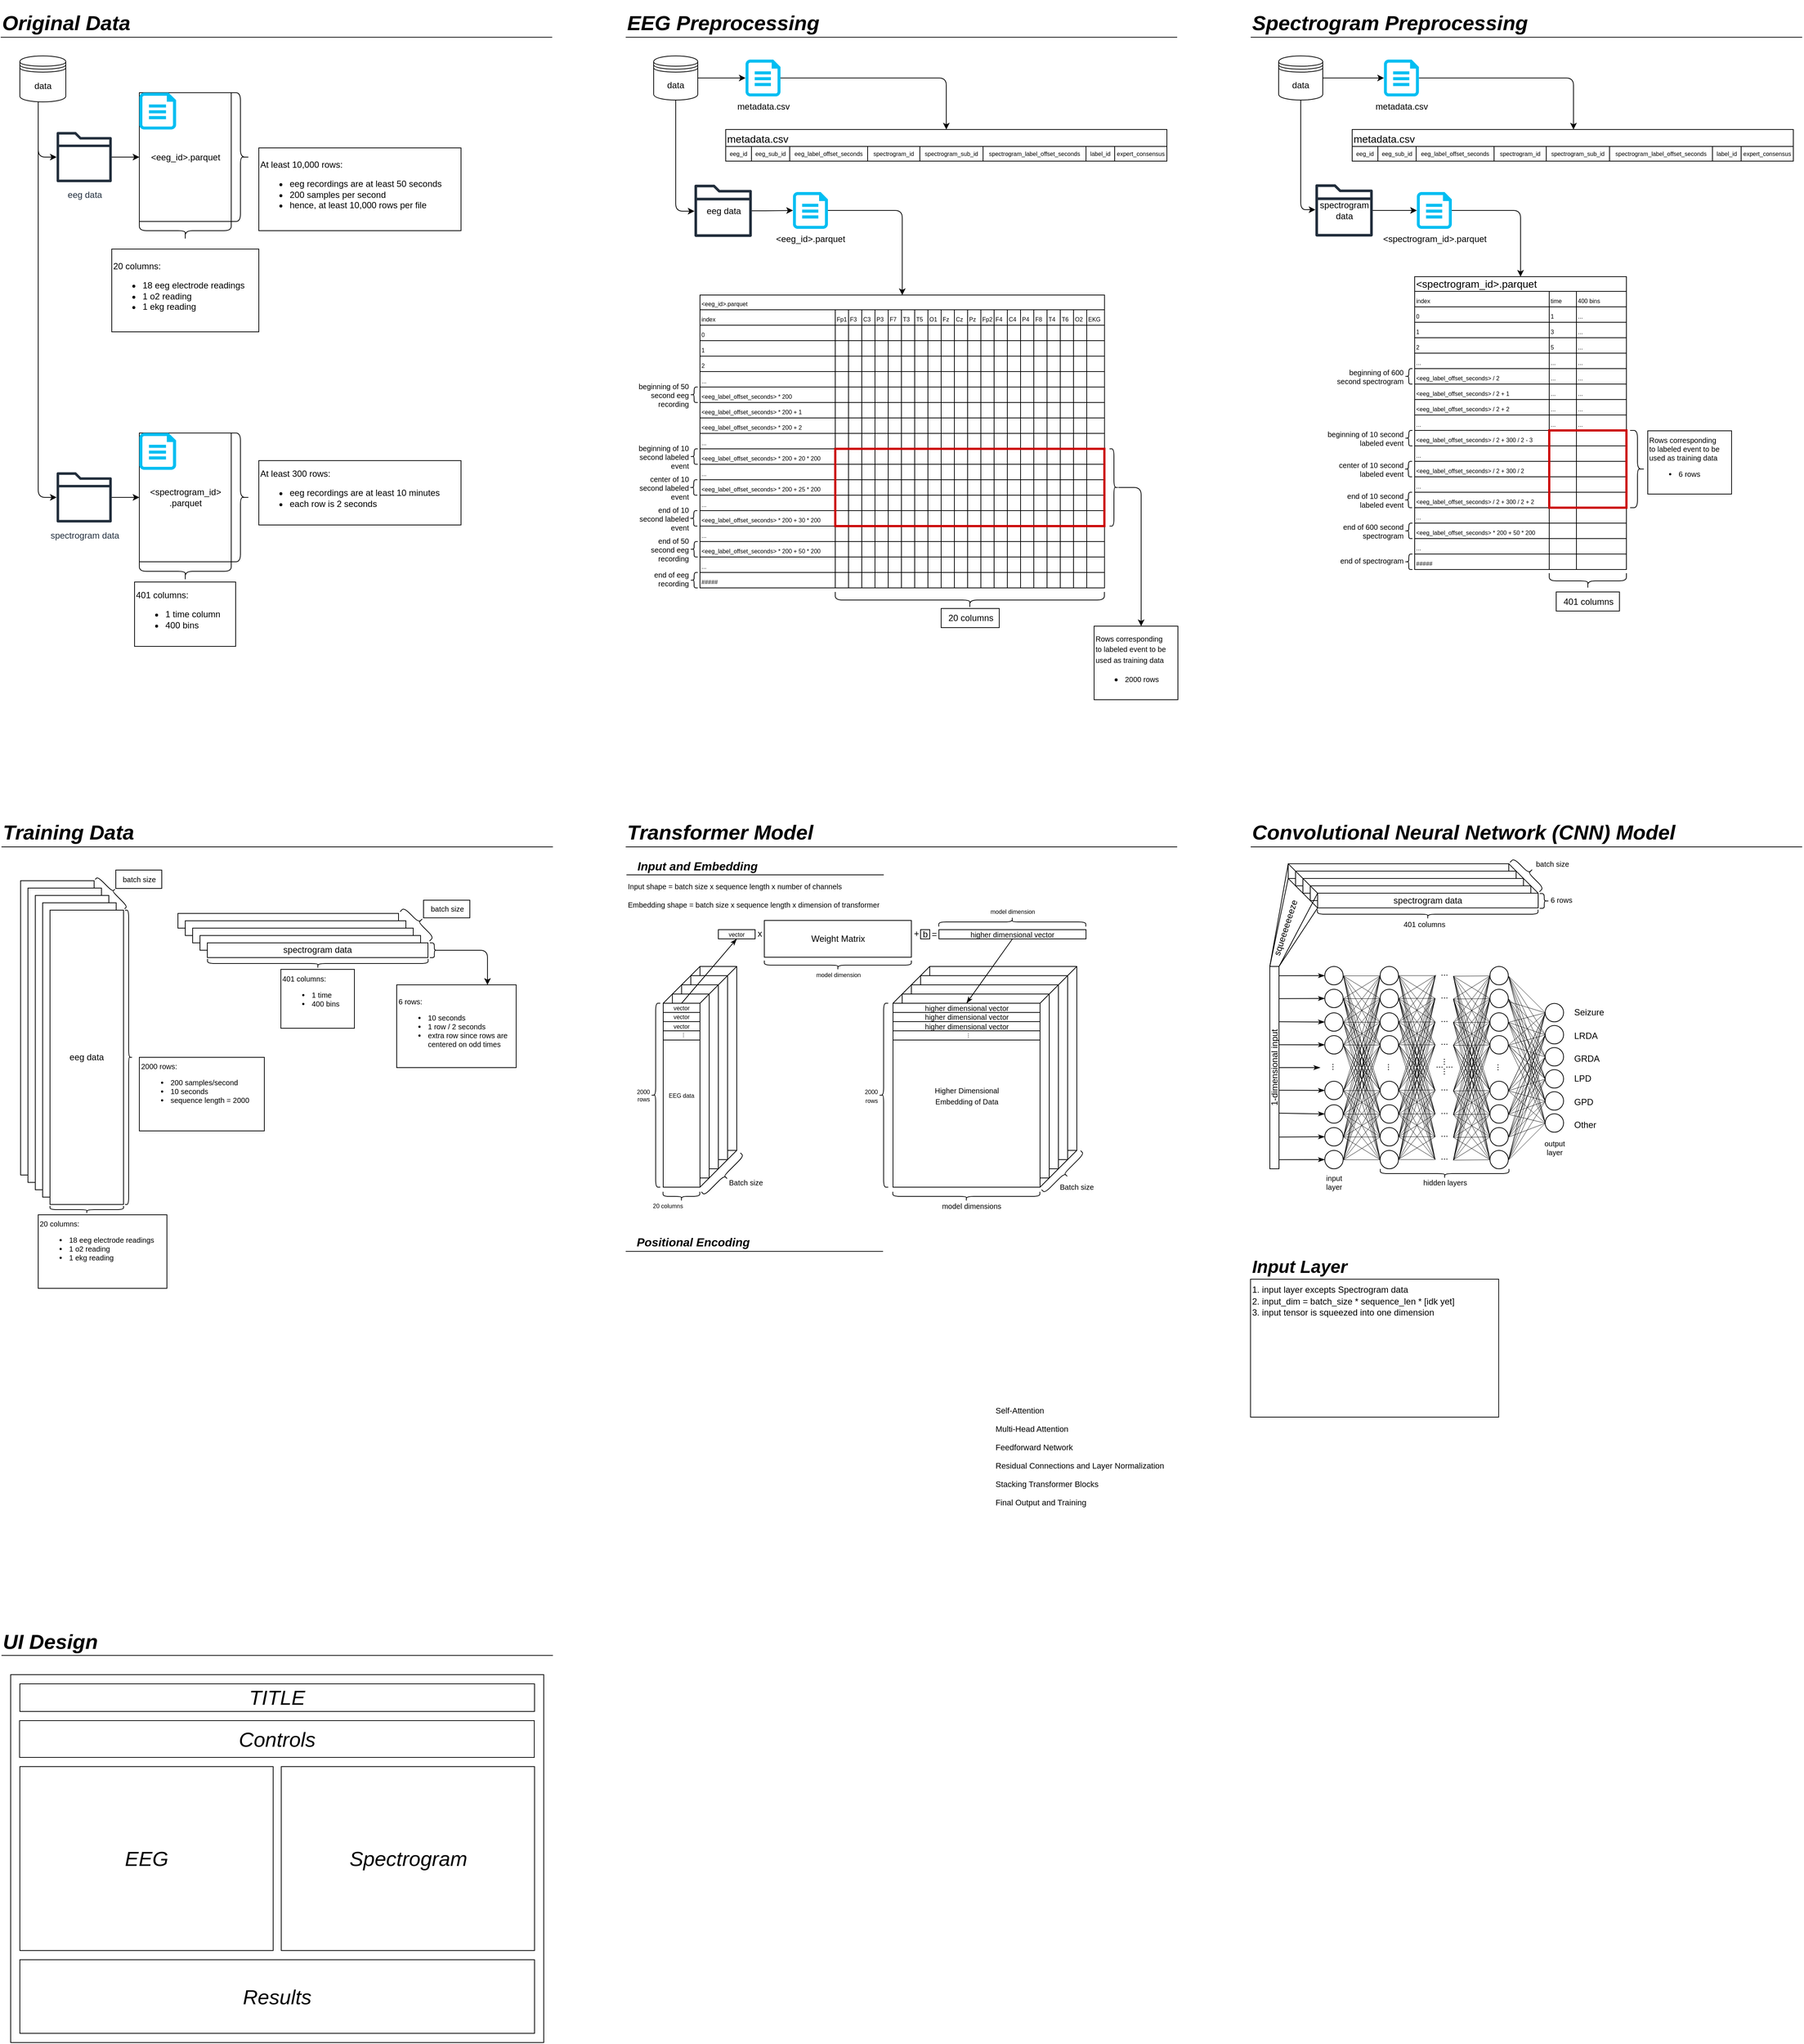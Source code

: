<mxfile>
    <diagram id="WfX3KRGGDYOJIQUntrn3" name="Page-1">
        <mxGraphModel dx="946" dy="628" grid="1" gridSize="12.5" guides="1" tooltips="1" connect="1" arrows="1" fold="1" page="1" pageScale="1" pageWidth="850" pageHeight="1100" math="0" shadow="0" adaptiveColors="none">
            <root>
                <mxCell id="0"/>
                <mxCell id="1" parent="0"/>
                <mxCell id="1447" value="" style="whiteSpace=wrap;html=1;fontSize=8;" parent="1" vertex="1">
                    <mxGeometry x="1000" y="1362.5" width="50" height="250" as="geometry"/>
                </mxCell>
                <mxCell id="1446" value="" style="whiteSpace=wrap;html=1;fontSize=8;" parent="1" vertex="1">
                    <mxGeometry x="987.5" y="1375" width="50" height="250" as="geometry"/>
                </mxCell>
                <mxCell id="1445" value="" style="whiteSpace=wrap;html=1;fontSize=8;" parent="1" vertex="1">
                    <mxGeometry x="975" y="1387.5" width="50" height="250" as="geometry"/>
                </mxCell>
                <mxCell id="1444" value="" style="whiteSpace=wrap;html=1;fontSize=8;" parent="1" vertex="1">
                    <mxGeometry x="962.5" y="1400" width="50" height="250" as="geometry"/>
                </mxCell>
                <mxCell id="1448" style="edgeStyle=none;shape=connector;rounded=1;html=1;exitX=1;exitY=1;exitDx=0;exitDy=0;entryX=1;entryY=1;entryDx=0;entryDy=0;strokeColor=default;align=center;verticalAlign=middle;fontFamily=Helvetica;fontSize=11;fontColor=default;labelBackgroundColor=default;endArrow=none;" parent="1" source="1302" target="1447" edge="1">
                    <mxGeometry relative="1" as="geometry"/>
                </mxCell>
                <mxCell id="1302" value="EEG data" style="whiteSpace=wrap;html=1;fontSize=8;" parent="1" vertex="1">
                    <mxGeometry x="950" y="1412.5" width="50" height="250" as="geometry"/>
                </mxCell>
                <mxCell id="1388" value="Higher Dimensional&lt;div&gt;Embedding of Data&lt;/div&gt;" style="whiteSpace=wrap;html=1;" parent="1" vertex="1">
                    <mxGeometry x="1312.5" y="1362.5" width="200" height="250" as="geometry"/>
                </mxCell>
                <mxCell id="1387" value="Higher Dimensional&lt;div&gt;Embedding of Data&lt;/div&gt;" style="whiteSpace=wrap;html=1;" parent="1" vertex="1">
                    <mxGeometry x="1300" y="1375" width="200" height="250" as="geometry"/>
                </mxCell>
                <mxCell id="1386" value="Higher Dimensional&lt;div&gt;Embedding of Data&lt;/div&gt;" style="whiteSpace=wrap;html=1;" parent="1" vertex="1">
                    <mxGeometry x="1287.5" y="1387.5" width="200" height="250" as="geometry"/>
                </mxCell>
                <mxCell id="1385" value="Higher Dimensional&lt;div&gt;Embedding of Data&lt;/div&gt;" style="whiteSpace=wrap;html=1;" parent="1" vertex="1">
                    <mxGeometry x="1275" y="1400" width="200" height="250" as="geometry"/>
                </mxCell>
                <mxCell id="63" value="metadata.csv" style="shape=table;startSize=23;container=1;collapsible=0;childLayout=tableLayout;strokeColor=default;fontSize=14;align=left;verticalAlign=bottom;fontColor=default;" parent="1" vertex="1">
                    <mxGeometry x="1035" y="225" width="600" height="43" as="geometry"/>
                </mxCell>
                <mxCell id="64" value="" style="shape=tableRow;horizontal=0;startSize=0;swimlaneHead=0;swimlaneBody=0;strokeColor=inherit;top=0;left=0;bottom=0;right=0;collapsible=0;dropTarget=0;fillColor=none;points=[[0,0.5],[1,0.5]];portConstraint=eastwest;fontSize=10;fontColor=default;" parent="63" vertex="1">
                    <mxGeometry y="23" width="600" height="20" as="geometry"/>
                </mxCell>
                <mxCell id="65" value="eeg_id" style="shape=partialRectangle;html=1;whiteSpace=wrap;connectable=0;strokeColor=inherit;overflow=hidden;fillColor=none;top=0;left=0;bottom=0;right=0;pointerEvents=1;fontSize=8;fontColor=default;" parent="64" vertex="1">
                    <mxGeometry width="35" height="20" as="geometry">
                        <mxRectangle width="35" height="20" as="alternateBounds"/>
                    </mxGeometry>
                </mxCell>
                <mxCell id="66" value="eeg_sub_id" style="shape=partialRectangle;html=1;whiteSpace=wrap;connectable=0;strokeColor=inherit;overflow=hidden;fillColor=none;top=0;left=0;bottom=0;right=0;pointerEvents=1;fontSize=8;fontColor=default;" parent="64" vertex="1">
                    <mxGeometry x="35" width="52" height="20" as="geometry">
                        <mxRectangle width="52" height="20" as="alternateBounds"/>
                    </mxGeometry>
                </mxCell>
                <mxCell id="67" value="eeg_label_offset_seconds" style="shape=partialRectangle;html=1;whiteSpace=wrap;connectable=0;strokeColor=inherit;overflow=hidden;fillColor=none;top=0;left=0;bottom=0;right=0;pointerEvents=1;fontSize=8;fontColor=default;" parent="64" vertex="1">
                    <mxGeometry x="87" width="106" height="20" as="geometry">
                        <mxRectangle width="106" height="20" as="alternateBounds"/>
                    </mxGeometry>
                </mxCell>
                <mxCell id="68" value="spectrogram_id" style="shape=partialRectangle;html=1;whiteSpace=wrap;connectable=0;strokeColor=inherit;overflow=hidden;fillColor=none;top=0;left=0;bottom=0;right=0;pointerEvents=1;fontSize=8;fontColor=default;" parent="64" vertex="1">
                    <mxGeometry x="193" width="71" height="20" as="geometry">
                        <mxRectangle width="71" height="20" as="alternateBounds"/>
                    </mxGeometry>
                </mxCell>
                <mxCell id="69" value="spectrogram_sub_id" style="shape=partialRectangle;html=1;whiteSpace=wrap;connectable=0;strokeColor=inherit;overflow=hidden;fillColor=none;top=0;left=0;bottom=0;right=0;pointerEvents=1;fontSize=8;fontColor=default;" parent="64" vertex="1">
                    <mxGeometry x="264" width="86" height="20" as="geometry">
                        <mxRectangle width="86" height="20" as="alternateBounds"/>
                    </mxGeometry>
                </mxCell>
                <mxCell id="70" value="spectrogram_label_offset_seconds" style="shape=partialRectangle;html=1;whiteSpace=wrap;connectable=0;strokeColor=inherit;overflow=hidden;fillColor=none;top=0;left=0;bottom=0;right=0;pointerEvents=1;fontSize=8;fontColor=default;" parent="64" vertex="1">
                    <mxGeometry x="350" width="140" height="20" as="geometry">
                        <mxRectangle width="140" height="20" as="alternateBounds"/>
                    </mxGeometry>
                </mxCell>
                <mxCell id="71" value="label_id" style="shape=partialRectangle;html=1;whiteSpace=wrap;connectable=0;strokeColor=inherit;overflow=hidden;fillColor=none;top=0;left=0;bottom=0;right=0;pointerEvents=1;fontSize=8;fontColor=default;" parent="64" vertex="1">
                    <mxGeometry x="490" width="39" height="20" as="geometry">
                        <mxRectangle width="39" height="20" as="alternateBounds"/>
                    </mxGeometry>
                </mxCell>
                <mxCell id="72" value="expert_consensus" style="shape=partialRectangle;html=1;whiteSpace=wrap;connectable=0;strokeColor=inherit;overflow=hidden;fillColor=none;top=0;left=0;bottom=0;right=0;pointerEvents=1;fontSize=8;fontColor=default;" parent="64" vertex="1">
                    <mxGeometry x="529" width="71" height="20" as="geometry">
                        <mxRectangle width="71" height="20" as="alternateBounds"/>
                    </mxGeometry>
                </mxCell>
                <mxCell id="73" style="edgeStyle=orthogonalEdgeStyle;html=1;entryX=0;entryY=0.5;entryDx=0;entryDy=0;entryPerimeter=0;fontColor=default;" parent="1" source="74" target="76" edge="1">
                    <mxGeometry relative="1" as="geometry">
                        <mxPoint x="1026" y="525" as="targetPoint"/>
                    </mxGeometry>
                </mxCell>
                <mxCell id="74" value="eeg data" style="sketch=0;outlineConnect=0;fontColor=default;gradientColor=none;fillColor=#232F3D;strokeColor=none;dashed=0;verticalLabelPosition=middle;verticalAlign=middle;align=center;html=1;fontSize=12;fontStyle=0;aspect=fixed;pointerEvents=1;shape=mxgraph.aws4.folder;labelPosition=center;" parent="1" vertex="1">
                    <mxGeometry x="992.5" y="300" width="78" height="71" as="geometry"/>
                </mxCell>
                <mxCell id="75" style="edgeStyle=orthogonalEdgeStyle;html=1;fontColor=default;exitX=1;exitY=0.5;exitDx=0;exitDy=0;exitPerimeter=0;" parent="1" source="76" target="175" edge="1">
                    <mxGeometry relative="1" as="geometry"/>
                </mxCell>
                <mxCell id="76" value="&amp;lt;eeg_id&amp;gt;.&lt;span style=&quot;background-color: transparent;&quot;&gt;parquet&lt;/span&gt;" style="verticalLabelPosition=bottom;html=1;verticalAlign=top;align=center;strokeColor=none;fillColor=#00BEF2;shape=mxgraph.azure.cloud_services_configuration_file;pointerEvents=1;fontColor=default;" parent="1" vertex="1">
                    <mxGeometry x="1126.5" y="310" width="47.5" height="50" as="geometry"/>
                </mxCell>
                <mxCell id="77" style="edgeStyle=orthogonalEdgeStyle;html=1;fontColor=default;" parent="1" target="63" edge="1">
                    <mxGeometry relative="1" as="geometry">
                        <mxPoint x="1109.5" y="155" as="sourcePoint"/>
                        <mxPoint x="1335.016" y="217" as="targetPoint"/>
                        <Array as="points">
                            <mxPoint x="1335" y="155"/>
                        </Array>
                    </mxGeometry>
                </mxCell>
                <mxCell id="78" value="metadata.csv" style="verticalLabelPosition=bottom;html=1;verticalAlign=top;align=center;strokeColor=none;fillColor=#00BEF2;shape=mxgraph.azure.cloud_services_configuration_file;pointerEvents=1;fontColor=default;" parent="1" vertex="1">
                    <mxGeometry x="1062" y="130" width="47.5" height="50" as="geometry"/>
                </mxCell>
                <mxCell id="79" style="edgeStyle=orthogonalEdgeStyle;html=1;fontColor=default;" parent="1" source="80" target="74" edge="1">
                    <mxGeometry relative="1" as="geometry">
                        <mxPoint x="991" y="193" as="targetPoint"/>
                        <Array as="points">
                            <mxPoint x="967" y="336"/>
                        </Array>
                    </mxGeometry>
                </mxCell>
                <mxCell id="80" value="data" style="shape=datastore;whiteSpace=wrap;html=1;fontColor=default;" parent="1" vertex="1">
                    <mxGeometry x="937" y="125" width="60" height="60" as="geometry"/>
                </mxCell>
                <mxCell id="81" style="edgeStyle=orthogonalEdgeStyle;html=1;entryX=0;entryY=0.5;entryDx=0;entryDy=0;entryPerimeter=0;fontColor=default;" parent="1" source="80" target="78" edge="1">
                    <mxGeometry relative="1" as="geometry"/>
                </mxCell>
                <mxCell id="175" value="&lt;eeg_id&gt;.parquet" style="shape=table;startSize=20;container=1;collapsible=0;childLayout=tableLayout;strokeColor=default;fontSize=8;align=left;verticalAlign=bottom;fontColor=default;" parent="1" vertex="1">
                    <mxGeometry x="1000" y="450" width="550.198" height="398" as="geometry"/>
                </mxCell>
                <mxCell id="176" value="" style="shape=tableRow;horizontal=0;startSize=0;swimlaneHead=0;swimlaneBody=0;strokeColor=inherit;top=0;left=0;bottom=0;right=0;collapsible=0;dropTarget=0;fillColor=none;points=[[0,0.5],[1,0.5]];portConstraint=eastwest;fontSize=16;fontColor=default;" parent="175" vertex="1">
                    <mxGeometry y="20" width="550.198" height="21" as="geometry"/>
                </mxCell>
                <mxCell id="177" value="index" style="shape=partialRectangle;html=1;whiteSpace=wrap;connectable=0;strokeColor=inherit;overflow=hidden;fillColor=none;top=0;left=0;bottom=0;right=0;pointerEvents=1;fontSize=8;align=left;verticalAlign=bottom;fontColor=default;" parent="176" vertex="1">
                    <mxGeometry width="184" height="21" as="geometry">
                        <mxRectangle width="184" height="21" as="alternateBounds"/>
                    </mxGeometry>
                </mxCell>
                <mxCell id="178" value="Fp1" style="shape=partialRectangle;html=1;whiteSpace=wrap;connectable=0;strokeColor=inherit;overflow=hidden;fillColor=none;top=0;left=0;bottom=0;right=0;pointerEvents=1;fontSize=8;align=left;verticalAlign=bottom;fontColor=default;" parent="176" vertex="1">
                    <mxGeometry x="184" width="18" height="21" as="geometry">
                        <mxRectangle width="18" height="21" as="alternateBounds"/>
                    </mxGeometry>
                </mxCell>
                <mxCell id="179" value="F3" style="shape=partialRectangle;html=1;whiteSpace=wrap;connectable=0;strokeColor=inherit;overflow=hidden;fillColor=none;top=0;left=0;bottom=0;right=0;pointerEvents=1;fontSize=8;align=left;verticalAlign=bottom;fontColor=default;" parent="176" vertex="1">
                    <mxGeometry x="202" width="18" height="21" as="geometry">
                        <mxRectangle width="18" height="21" as="alternateBounds"/>
                    </mxGeometry>
                </mxCell>
                <mxCell id="180" value="C3" style="shape=partialRectangle;html=1;whiteSpace=wrap;connectable=0;strokeColor=inherit;overflow=hidden;fillColor=none;top=0;left=0;bottom=0;right=0;pointerEvents=1;fontSize=8;align=left;verticalAlign=bottom;fontColor=default;" parent="176" vertex="1">
                    <mxGeometry x="220" width="18" height="21" as="geometry">
                        <mxRectangle width="18" height="21" as="alternateBounds"/>
                    </mxGeometry>
                </mxCell>
                <mxCell id="181" value="P3" style="shape=partialRectangle;html=1;whiteSpace=wrap;connectable=0;strokeColor=inherit;overflow=hidden;fillColor=none;top=0;left=0;bottom=0;right=0;pointerEvents=1;fontSize=8;align=left;verticalAlign=bottom;fontColor=default;" parent="176" vertex="1">
                    <mxGeometry x="238" width="18" height="21" as="geometry">
                        <mxRectangle width="18" height="21" as="alternateBounds"/>
                    </mxGeometry>
                </mxCell>
                <mxCell id="182" value="F7" style="shape=partialRectangle;html=1;whiteSpace=wrap;connectable=0;strokeColor=inherit;overflow=hidden;fillColor=none;top=0;left=0;bottom=0;right=0;pointerEvents=1;fontSize=8;align=left;verticalAlign=bottom;fontColor=default;" parent="176" vertex="1">
                    <mxGeometry x="256" width="18" height="21" as="geometry">
                        <mxRectangle width="18" height="21" as="alternateBounds"/>
                    </mxGeometry>
                </mxCell>
                <mxCell id="183" value="T3" style="shape=partialRectangle;html=1;whiteSpace=wrap;connectable=0;strokeColor=inherit;overflow=hidden;fillColor=none;top=0;left=0;bottom=0;right=0;pointerEvents=1;fontSize=8;align=left;verticalAlign=bottom;fontColor=default;" parent="176" vertex="1">
                    <mxGeometry x="274" width="18" height="21" as="geometry">
                        <mxRectangle width="18" height="21" as="alternateBounds"/>
                    </mxGeometry>
                </mxCell>
                <mxCell id="184" value="T5" style="shape=partialRectangle;html=1;whiteSpace=wrap;connectable=0;strokeColor=inherit;overflow=hidden;fillColor=none;top=0;left=0;bottom=0;right=0;pointerEvents=1;fontSize=8;align=left;verticalAlign=bottom;fontColor=default;" parent="176" vertex="1">
                    <mxGeometry x="292" width="18" height="21" as="geometry">
                        <mxRectangle width="18" height="21" as="alternateBounds"/>
                    </mxGeometry>
                </mxCell>
                <mxCell id="185" value="O1" style="shape=partialRectangle;html=1;whiteSpace=wrap;connectable=0;strokeColor=inherit;overflow=hidden;fillColor=none;top=0;left=0;bottom=0;right=0;pointerEvents=1;fontSize=8;align=left;verticalAlign=bottom;fontColor=default;" parent="176" vertex="1">
                    <mxGeometry x="310" width="18" height="21" as="geometry">
                        <mxRectangle width="18" height="21" as="alternateBounds"/>
                    </mxGeometry>
                </mxCell>
                <mxCell id="186" value="Fz" style="shape=partialRectangle;html=1;whiteSpace=wrap;connectable=0;strokeColor=inherit;overflow=hidden;fillColor=none;top=0;left=0;bottom=0;right=0;pointerEvents=1;fontSize=8;align=left;verticalAlign=bottom;fontColor=default;" parent="176" vertex="1">
                    <mxGeometry x="328" width="18" height="21" as="geometry">
                        <mxRectangle width="18" height="21" as="alternateBounds"/>
                    </mxGeometry>
                </mxCell>
                <mxCell id="187" value="Cz" style="shape=partialRectangle;html=1;whiteSpace=wrap;connectable=0;strokeColor=inherit;overflow=hidden;fillColor=none;top=0;left=0;bottom=0;right=0;pointerEvents=1;fontSize=8;align=left;verticalAlign=bottom;fontColor=default;" parent="176" vertex="1">
                    <mxGeometry x="346" width="18" height="21" as="geometry">
                        <mxRectangle width="18" height="21" as="alternateBounds"/>
                    </mxGeometry>
                </mxCell>
                <mxCell id="188" value="Pz" style="shape=partialRectangle;html=1;whiteSpace=wrap;connectable=0;strokeColor=inherit;overflow=hidden;fillColor=none;top=0;left=0;bottom=0;right=0;pointerEvents=1;fontSize=8;align=left;verticalAlign=bottom;fontColor=default;" parent="176" vertex="1">
                    <mxGeometry x="364" width="18" height="21" as="geometry">
                        <mxRectangle width="18" height="21" as="alternateBounds"/>
                    </mxGeometry>
                </mxCell>
                <mxCell id="189" value="Fp2" style="shape=partialRectangle;html=1;whiteSpace=wrap;connectable=0;strokeColor=inherit;overflow=hidden;fillColor=none;top=0;left=0;bottom=0;right=0;pointerEvents=1;fontSize=8;align=left;verticalAlign=bottom;fontColor=default;" parent="176" vertex="1">
                    <mxGeometry x="382" width="18" height="21" as="geometry">
                        <mxRectangle width="18" height="21" as="alternateBounds"/>
                    </mxGeometry>
                </mxCell>
                <mxCell id="190" value="F4" style="shape=partialRectangle;html=1;whiteSpace=wrap;connectable=0;strokeColor=inherit;overflow=hidden;fillColor=none;top=0;left=0;bottom=0;right=0;pointerEvents=1;fontSize=8;align=left;verticalAlign=bottom;fontColor=default;" parent="176" vertex="1">
                    <mxGeometry x="400" width="18" height="21" as="geometry">
                        <mxRectangle width="18" height="21" as="alternateBounds"/>
                    </mxGeometry>
                </mxCell>
                <mxCell id="191" value="C4" style="shape=partialRectangle;html=1;whiteSpace=wrap;connectable=0;strokeColor=inherit;overflow=hidden;fillColor=none;top=0;left=0;bottom=0;right=0;pointerEvents=1;fontSize=8;align=left;verticalAlign=bottom;fontColor=default;" parent="176" vertex="1">
                    <mxGeometry x="418" width="18" height="21" as="geometry">
                        <mxRectangle width="18" height="21" as="alternateBounds"/>
                    </mxGeometry>
                </mxCell>
                <mxCell id="192" value="P4" style="shape=partialRectangle;html=1;whiteSpace=wrap;connectable=0;strokeColor=inherit;overflow=hidden;fillColor=none;top=0;left=0;bottom=0;right=0;pointerEvents=1;fontSize=8;align=left;verticalAlign=bottom;fontColor=default;" parent="176" vertex="1">
                    <mxGeometry x="436" width="18" height="21" as="geometry">
                        <mxRectangle width="18" height="21" as="alternateBounds"/>
                    </mxGeometry>
                </mxCell>
                <mxCell id="193" value="F8" style="shape=partialRectangle;html=1;whiteSpace=wrap;connectable=0;strokeColor=inherit;overflow=hidden;fillColor=none;top=0;left=0;bottom=0;right=0;pointerEvents=1;fontSize=8;align=left;verticalAlign=bottom;fontColor=default;" parent="176" vertex="1">
                    <mxGeometry x="454" width="18" height="21" as="geometry">
                        <mxRectangle width="18" height="21" as="alternateBounds"/>
                    </mxGeometry>
                </mxCell>
                <mxCell id="194" value="T4" style="shape=partialRectangle;html=1;whiteSpace=wrap;connectable=0;strokeColor=inherit;overflow=hidden;fillColor=none;top=0;left=0;bottom=0;right=0;pointerEvents=1;fontSize=8;align=left;verticalAlign=bottom;fontColor=default;" parent="176" vertex="1">
                    <mxGeometry x="472" width="18" height="21" as="geometry">
                        <mxRectangle width="18" height="21" as="alternateBounds"/>
                    </mxGeometry>
                </mxCell>
                <mxCell id="195" value="T6" style="shape=partialRectangle;html=1;whiteSpace=wrap;connectable=0;strokeColor=inherit;overflow=hidden;fillColor=none;top=0;left=0;bottom=0;right=0;pointerEvents=1;fontSize=8;align=left;verticalAlign=bottom;fontColor=default;" parent="176" vertex="1">
                    <mxGeometry x="490" width="18" height="21" as="geometry">
                        <mxRectangle width="18" height="21" as="alternateBounds"/>
                    </mxGeometry>
                </mxCell>
                <mxCell id="196" value="O2" style="shape=partialRectangle;html=1;whiteSpace=wrap;connectable=0;strokeColor=inherit;overflow=hidden;fillColor=none;top=0;left=0;bottom=0;right=0;pointerEvents=1;fontSize=8;align=left;verticalAlign=bottom;fontColor=default;" parent="176" vertex="1">
                    <mxGeometry x="508" width="18" height="21" as="geometry">
                        <mxRectangle width="18" height="21" as="alternateBounds"/>
                    </mxGeometry>
                </mxCell>
                <mxCell id="197" value="EKG" style="shape=partialRectangle;html=1;whiteSpace=wrap;connectable=0;strokeColor=inherit;overflow=hidden;fillColor=none;top=0;left=0;bottom=0;right=0;pointerEvents=1;fontSize=8;align=left;verticalAlign=bottom;fontColor=default;" parent="176" vertex="1">
                    <mxGeometry x="526" width="24" height="21" as="geometry">
                        <mxRectangle width="24" height="21" as="alternateBounds"/>
                    </mxGeometry>
                </mxCell>
                <mxCell id="198" value="" style="shape=tableRow;horizontal=0;startSize=0;swimlaneHead=0;swimlaneBody=0;strokeColor=inherit;top=0;left=0;bottom=0;right=0;collapsible=0;dropTarget=0;fillColor=none;points=[[0,0.5],[1,0.5]];portConstraint=eastwest;fontSize=16;fontColor=default;" parent="175" vertex="1">
                    <mxGeometry y="41" width="550.198" height="21" as="geometry"/>
                </mxCell>
                <mxCell id="199" value="0" style="shape=partialRectangle;html=1;whiteSpace=wrap;connectable=0;strokeColor=inherit;overflow=hidden;fillColor=none;top=0;left=0;bottom=0;right=0;pointerEvents=1;fontSize=8;align=left;verticalAlign=bottom;fontColor=default;" parent="198" vertex="1">
                    <mxGeometry width="184" height="21" as="geometry">
                        <mxRectangle width="184" height="21" as="alternateBounds"/>
                    </mxGeometry>
                </mxCell>
                <mxCell id="200" value="" style="shape=partialRectangle;html=1;whiteSpace=wrap;connectable=0;strokeColor=inherit;overflow=hidden;fillColor=none;top=0;left=0;bottom=0;right=0;pointerEvents=1;fontSize=8;align=left;verticalAlign=bottom;fontColor=default;" parent="198" vertex="1">
                    <mxGeometry x="184" width="18" height="21" as="geometry">
                        <mxRectangle width="18" height="21" as="alternateBounds"/>
                    </mxGeometry>
                </mxCell>
                <mxCell id="201" style="shape=partialRectangle;html=1;whiteSpace=wrap;connectable=0;strokeColor=inherit;overflow=hidden;fillColor=none;top=0;left=0;bottom=0;right=0;pointerEvents=1;fontSize=8;align=left;verticalAlign=bottom;fontColor=default;" parent="198" vertex="1">
                    <mxGeometry x="202" width="18" height="21" as="geometry">
                        <mxRectangle width="18" height="21" as="alternateBounds"/>
                    </mxGeometry>
                </mxCell>
                <mxCell id="202" style="shape=partialRectangle;html=1;whiteSpace=wrap;connectable=0;strokeColor=inherit;overflow=hidden;fillColor=none;top=0;left=0;bottom=0;right=0;pointerEvents=1;fontSize=8;align=left;verticalAlign=bottom;fontColor=default;" parent="198" vertex="1">
                    <mxGeometry x="220" width="18" height="21" as="geometry">
                        <mxRectangle width="18" height="21" as="alternateBounds"/>
                    </mxGeometry>
                </mxCell>
                <mxCell id="203" style="shape=partialRectangle;html=1;whiteSpace=wrap;connectable=0;strokeColor=inherit;overflow=hidden;fillColor=none;top=0;left=0;bottom=0;right=0;pointerEvents=1;fontSize=8;align=left;verticalAlign=bottom;fontColor=default;" parent="198" vertex="1">
                    <mxGeometry x="238" width="18" height="21" as="geometry">
                        <mxRectangle width="18" height="21" as="alternateBounds"/>
                    </mxGeometry>
                </mxCell>
                <mxCell id="204" style="shape=partialRectangle;html=1;whiteSpace=wrap;connectable=0;strokeColor=inherit;overflow=hidden;fillColor=none;top=0;left=0;bottom=0;right=0;pointerEvents=1;fontSize=8;align=left;verticalAlign=bottom;fontColor=default;" parent="198" vertex="1">
                    <mxGeometry x="256" width="18" height="21" as="geometry">
                        <mxRectangle width="18" height="21" as="alternateBounds"/>
                    </mxGeometry>
                </mxCell>
                <mxCell id="205" style="shape=partialRectangle;html=1;whiteSpace=wrap;connectable=0;strokeColor=inherit;overflow=hidden;fillColor=none;top=0;left=0;bottom=0;right=0;pointerEvents=1;fontSize=8;align=left;verticalAlign=bottom;fontColor=default;" parent="198" vertex="1">
                    <mxGeometry x="274" width="18" height="21" as="geometry">
                        <mxRectangle width="18" height="21" as="alternateBounds"/>
                    </mxGeometry>
                </mxCell>
                <mxCell id="206" style="shape=partialRectangle;html=1;whiteSpace=wrap;connectable=0;strokeColor=inherit;overflow=hidden;fillColor=none;top=0;left=0;bottom=0;right=0;pointerEvents=1;fontSize=8;align=left;verticalAlign=bottom;fontColor=default;" parent="198" vertex="1">
                    <mxGeometry x="292" width="18" height="21" as="geometry">
                        <mxRectangle width="18" height="21" as="alternateBounds"/>
                    </mxGeometry>
                </mxCell>
                <mxCell id="207" style="shape=partialRectangle;html=1;whiteSpace=wrap;connectable=0;strokeColor=inherit;overflow=hidden;fillColor=none;top=0;left=0;bottom=0;right=0;pointerEvents=1;fontSize=8;align=left;verticalAlign=bottom;fontColor=default;" parent="198" vertex="1">
                    <mxGeometry x="310" width="18" height="21" as="geometry">
                        <mxRectangle width="18" height="21" as="alternateBounds"/>
                    </mxGeometry>
                </mxCell>
                <mxCell id="208" style="shape=partialRectangle;html=1;whiteSpace=wrap;connectable=0;strokeColor=inherit;overflow=hidden;fillColor=none;top=0;left=0;bottom=0;right=0;pointerEvents=1;fontSize=8;align=left;verticalAlign=bottom;fontColor=default;" parent="198" vertex="1">
                    <mxGeometry x="328" width="18" height="21" as="geometry">
                        <mxRectangle width="18" height="21" as="alternateBounds"/>
                    </mxGeometry>
                </mxCell>
                <mxCell id="209" value="" style="shape=partialRectangle;html=1;whiteSpace=wrap;connectable=0;strokeColor=inherit;overflow=hidden;fillColor=none;top=0;left=0;bottom=0;right=0;pointerEvents=1;fontSize=8;align=left;verticalAlign=bottom;fontColor=default;" parent="198" vertex="1">
                    <mxGeometry x="346" width="18" height="21" as="geometry">
                        <mxRectangle width="18" height="21" as="alternateBounds"/>
                    </mxGeometry>
                </mxCell>
                <mxCell id="210" style="shape=partialRectangle;html=1;whiteSpace=wrap;connectable=0;strokeColor=inherit;overflow=hidden;fillColor=none;top=0;left=0;bottom=0;right=0;pointerEvents=1;fontSize=8;align=left;verticalAlign=bottom;fontColor=default;" parent="198" vertex="1">
                    <mxGeometry x="364" width="18" height="21" as="geometry">
                        <mxRectangle width="18" height="21" as="alternateBounds"/>
                    </mxGeometry>
                </mxCell>
                <mxCell id="211" style="shape=partialRectangle;html=1;whiteSpace=wrap;connectable=0;strokeColor=inherit;overflow=hidden;fillColor=none;top=0;left=0;bottom=0;right=0;pointerEvents=1;fontSize=8;align=left;verticalAlign=bottom;fontColor=default;" parent="198" vertex="1">
                    <mxGeometry x="382" width="18" height="21" as="geometry">
                        <mxRectangle width="18" height="21" as="alternateBounds"/>
                    </mxGeometry>
                </mxCell>
                <mxCell id="212" style="shape=partialRectangle;html=1;whiteSpace=wrap;connectable=0;strokeColor=inherit;overflow=hidden;fillColor=none;top=0;left=0;bottom=0;right=0;pointerEvents=1;fontSize=8;align=left;verticalAlign=bottom;fontColor=default;" parent="198" vertex="1">
                    <mxGeometry x="400" width="18" height="21" as="geometry">
                        <mxRectangle width="18" height="21" as="alternateBounds"/>
                    </mxGeometry>
                </mxCell>
                <mxCell id="213" style="shape=partialRectangle;html=1;whiteSpace=wrap;connectable=0;strokeColor=inherit;overflow=hidden;fillColor=none;top=0;left=0;bottom=0;right=0;pointerEvents=1;fontSize=8;align=left;verticalAlign=bottom;fontColor=default;" parent="198" vertex="1">
                    <mxGeometry x="418" width="18" height="21" as="geometry">
                        <mxRectangle width="18" height="21" as="alternateBounds"/>
                    </mxGeometry>
                </mxCell>
                <mxCell id="214" style="shape=partialRectangle;html=1;whiteSpace=wrap;connectable=0;strokeColor=inherit;overflow=hidden;fillColor=none;top=0;left=0;bottom=0;right=0;pointerEvents=1;fontSize=8;align=left;verticalAlign=bottom;fontColor=default;" parent="198" vertex="1">
                    <mxGeometry x="436" width="18" height="21" as="geometry">
                        <mxRectangle width="18" height="21" as="alternateBounds"/>
                    </mxGeometry>
                </mxCell>
                <mxCell id="215" style="shape=partialRectangle;html=1;whiteSpace=wrap;connectable=0;strokeColor=inherit;overflow=hidden;fillColor=none;top=0;left=0;bottom=0;right=0;pointerEvents=1;fontSize=8;align=left;verticalAlign=bottom;fontColor=default;" parent="198" vertex="1">
                    <mxGeometry x="454" width="18" height="21" as="geometry">
                        <mxRectangle width="18" height="21" as="alternateBounds"/>
                    </mxGeometry>
                </mxCell>
                <mxCell id="216" style="shape=partialRectangle;html=1;whiteSpace=wrap;connectable=0;strokeColor=inherit;overflow=hidden;fillColor=none;top=0;left=0;bottom=0;right=0;pointerEvents=1;fontSize=8;align=left;verticalAlign=bottom;fontColor=default;" parent="198" vertex="1">
                    <mxGeometry x="472" width="18" height="21" as="geometry">
                        <mxRectangle width="18" height="21" as="alternateBounds"/>
                    </mxGeometry>
                </mxCell>
                <mxCell id="217" style="shape=partialRectangle;html=1;whiteSpace=wrap;connectable=0;strokeColor=inherit;overflow=hidden;fillColor=none;top=0;left=0;bottom=0;right=0;pointerEvents=1;fontSize=8;align=left;verticalAlign=bottom;fontColor=default;" parent="198" vertex="1">
                    <mxGeometry x="490" width="18" height="21" as="geometry">
                        <mxRectangle width="18" height="21" as="alternateBounds"/>
                    </mxGeometry>
                </mxCell>
                <mxCell id="218" style="shape=partialRectangle;html=1;whiteSpace=wrap;connectable=0;strokeColor=inherit;overflow=hidden;fillColor=none;top=0;left=0;bottom=0;right=0;pointerEvents=1;fontSize=8;align=left;verticalAlign=bottom;fontColor=default;" parent="198" vertex="1">
                    <mxGeometry x="508" width="18" height="21" as="geometry">
                        <mxRectangle width="18" height="21" as="alternateBounds"/>
                    </mxGeometry>
                </mxCell>
                <mxCell id="219" style="shape=partialRectangle;html=1;whiteSpace=wrap;connectable=0;strokeColor=inherit;overflow=hidden;fillColor=none;top=0;left=0;bottom=0;right=0;pointerEvents=1;fontSize=8;align=left;verticalAlign=bottom;fontColor=default;" parent="198" vertex="1">
                    <mxGeometry x="526" width="24" height="21" as="geometry">
                        <mxRectangle width="24" height="21" as="alternateBounds"/>
                    </mxGeometry>
                </mxCell>
                <mxCell id="220" value="" style="shape=tableRow;horizontal=0;startSize=0;swimlaneHead=0;swimlaneBody=0;strokeColor=inherit;top=0;left=0;bottom=0;right=0;collapsible=0;dropTarget=0;fillColor=none;points=[[0,0.5],[1,0.5]];portConstraint=eastwest;fontSize=16;fontColor=default;" parent="175" vertex="1">
                    <mxGeometry y="62" width="550.198" height="21" as="geometry"/>
                </mxCell>
                <mxCell id="221" value="1" style="shape=partialRectangle;html=1;whiteSpace=wrap;connectable=0;strokeColor=inherit;overflow=hidden;fillColor=none;top=0;left=0;bottom=0;right=0;pointerEvents=1;fontSize=8;align=left;verticalAlign=bottom;fontColor=default;" parent="220" vertex="1">
                    <mxGeometry width="184" height="21" as="geometry">
                        <mxRectangle width="184" height="21" as="alternateBounds"/>
                    </mxGeometry>
                </mxCell>
                <mxCell id="222" value="" style="shape=partialRectangle;html=1;whiteSpace=wrap;connectable=0;strokeColor=inherit;overflow=hidden;fillColor=none;top=0;left=0;bottom=0;right=0;pointerEvents=1;fontSize=8;align=left;verticalAlign=bottom;fontColor=default;" parent="220" vertex="1">
                    <mxGeometry x="184" width="18" height="21" as="geometry">
                        <mxRectangle width="18" height="21" as="alternateBounds"/>
                    </mxGeometry>
                </mxCell>
                <mxCell id="223" style="shape=partialRectangle;html=1;whiteSpace=wrap;connectable=0;strokeColor=inherit;overflow=hidden;fillColor=none;top=0;left=0;bottom=0;right=0;pointerEvents=1;fontSize=8;align=left;verticalAlign=bottom;fontColor=default;" parent="220" vertex="1">
                    <mxGeometry x="202" width="18" height="21" as="geometry">
                        <mxRectangle width="18" height="21" as="alternateBounds"/>
                    </mxGeometry>
                </mxCell>
                <mxCell id="224" style="shape=partialRectangle;html=1;whiteSpace=wrap;connectable=0;strokeColor=inherit;overflow=hidden;fillColor=none;top=0;left=0;bottom=0;right=0;pointerEvents=1;fontSize=8;align=left;verticalAlign=bottom;fontColor=default;" parent="220" vertex="1">
                    <mxGeometry x="220" width="18" height="21" as="geometry">
                        <mxRectangle width="18" height="21" as="alternateBounds"/>
                    </mxGeometry>
                </mxCell>
                <mxCell id="225" style="shape=partialRectangle;html=1;whiteSpace=wrap;connectable=0;strokeColor=inherit;overflow=hidden;fillColor=none;top=0;left=0;bottom=0;right=0;pointerEvents=1;fontSize=8;align=left;verticalAlign=bottom;fontColor=default;" parent="220" vertex="1">
                    <mxGeometry x="238" width="18" height="21" as="geometry">
                        <mxRectangle width="18" height="21" as="alternateBounds"/>
                    </mxGeometry>
                </mxCell>
                <mxCell id="226" style="shape=partialRectangle;html=1;whiteSpace=wrap;connectable=0;strokeColor=inherit;overflow=hidden;fillColor=none;top=0;left=0;bottom=0;right=0;pointerEvents=1;fontSize=8;align=left;verticalAlign=bottom;fontColor=default;" parent="220" vertex="1">
                    <mxGeometry x="256" width="18" height="21" as="geometry">
                        <mxRectangle width="18" height="21" as="alternateBounds"/>
                    </mxGeometry>
                </mxCell>
                <mxCell id="227" style="shape=partialRectangle;html=1;whiteSpace=wrap;connectable=0;strokeColor=inherit;overflow=hidden;fillColor=none;top=0;left=0;bottom=0;right=0;pointerEvents=1;fontSize=8;align=left;verticalAlign=bottom;fontColor=default;" parent="220" vertex="1">
                    <mxGeometry x="274" width="18" height="21" as="geometry">
                        <mxRectangle width="18" height="21" as="alternateBounds"/>
                    </mxGeometry>
                </mxCell>
                <mxCell id="228" style="shape=partialRectangle;html=1;whiteSpace=wrap;connectable=0;strokeColor=inherit;overflow=hidden;fillColor=none;top=0;left=0;bottom=0;right=0;pointerEvents=1;fontSize=8;align=left;verticalAlign=bottom;fontColor=default;" parent="220" vertex="1">
                    <mxGeometry x="292" width="18" height="21" as="geometry">
                        <mxRectangle width="18" height="21" as="alternateBounds"/>
                    </mxGeometry>
                </mxCell>
                <mxCell id="229" style="shape=partialRectangle;html=1;whiteSpace=wrap;connectable=0;strokeColor=inherit;overflow=hidden;fillColor=none;top=0;left=0;bottom=0;right=0;pointerEvents=1;fontSize=8;align=left;verticalAlign=bottom;fontColor=default;" parent="220" vertex="1">
                    <mxGeometry x="310" width="18" height="21" as="geometry">
                        <mxRectangle width="18" height="21" as="alternateBounds"/>
                    </mxGeometry>
                </mxCell>
                <mxCell id="230" style="shape=partialRectangle;html=1;whiteSpace=wrap;connectable=0;strokeColor=inherit;overflow=hidden;fillColor=none;top=0;left=0;bottom=0;right=0;pointerEvents=1;fontSize=8;align=left;verticalAlign=bottom;fontColor=default;" parent="220" vertex="1">
                    <mxGeometry x="328" width="18" height="21" as="geometry">
                        <mxRectangle width="18" height="21" as="alternateBounds"/>
                    </mxGeometry>
                </mxCell>
                <mxCell id="231" value="" style="shape=partialRectangle;html=1;whiteSpace=wrap;connectable=0;strokeColor=inherit;overflow=hidden;fillColor=none;top=0;left=0;bottom=0;right=0;pointerEvents=1;fontSize=8;align=left;verticalAlign=bottom;fontColor=default;" parent="220" vertex="1">
                    <mxGeometry x="346" width="18" height="21" as="geometry">
                        <mxRectangle width="18" height="21" as="alternateBounds"/>
                    </mxGeometry>
                </mxCell>
                <mxCell id="232" style="shape=partialRectangle;html=1;whiteSpace=wrap;connectable=0;strokeColor=inherit;overflow=hidden;fillColor=none;top=0;left=0;bottom=0;right=0;pointerEvents=1;fontSize=8;align=left;verticalAlign=bottom;fontColor=default;" parent="220" vertex="1">
                    <mxGeometry x="364" width="18" height="21" as="geometry">
                        <mxRectangle width="18" height="21" as="alternateBounds"/>
                    </mxGeometry>
                </mxCell>
                <mxCell id="233" style="shape=partialRectangle;html=1;whiteSpace=wrap;connectable=0;strokeColor=inherit;overflow=hidden;fillColor=none;top=0;left=0;bottom=0;right=0;pointerEvents=1;fontSize=8;align=left;verticalAlign=bottom;fontColor=default;" parent="220" vertex="1">
                    <mxGeometry x="382" width="18" height="21" as="geometry">
                        <mxRectangle width="18" height="21" as="alternateBounds"/>
                    </mxGeometry>
                </mxCell>
                <mxCell id="234" style="shape=partialRectangle;html=1;whiteSpace=wrap;connectable=0;strokeColor=inherit;overflow=hidden;fillColor=none;top=0;left=0;bottom=0;right=0;pointerEvents=1;fontSize=8;align=left;verticalAlign=bottom;fontColor=default;" parent="220" vertex="1">
                    <mxGeometry x="400" width="18" height="21" as="geometry">
                        <mxRectangle width="18" height="21" as="alternateBounds"/>
                    </mxGeometry>
                </mxCell>
                <mxCell id="235" style="shape=partialRectangle;html=1;whiteSpace=wrap;connectable=0;strokeColor=inherit;overflow=hidden;fillColor=none;top=0;left=0;bottom=0;right=0;pointerEvents=1;fontSize=8;align=left;verticalAlign=bottom;fontColor=default;" parent="220" vertex="1">
                    <mxGeometry x="418" width="18" height="21" as="geometry">
                        <mxRectangle width="18" height="21" as="alternateBounds"/>
                    </mxGeometry>
                </mxCell>
                <mxCell id="236" style="shape=partialRectangle;html=1;whiteSpace=wrap;connectable=0;strokeColor=inherit;overflow=hidden;fillColor=none;top=0;left=0;bottom=0;right=0;pointerEvents=1;fontSize=8;align=left;verticalAlign=bottom;fontColor=default;" parent="220" vertex="1">
                    <mxGeometry x="436" width="18" height="21" as="geometry">
                        <mxRectangle width="18" height="21" as="alternateBounds"/>
                    </mxGeometry>
                </mxCell>
                <mxCell id="237" style="shape=partialRectangle;html=1;whiteSpace=wrap;connectable=0;strokeColor=inherit;overflow=hidden;fillColor=none;top=0;left=0;bottom=0;right=0;pointerEvents=1;fontSize=8;align=left;verticalAlign=bottom;fontColor=default;" parent="220" vertex="1">
                    <mxGeometry x="454" width="18" height="21" as="geometry">
                        <mxRectangle width="18" height="21" as="alternateBounds"/>
                    </mxGeometry>
                </mxCell>
                <mxCell id="238" style="shape=partialRectangle;html=1;whiteSpace=wrap;connectable=0;strokeColor=inherit;overflow=hidden;fillColor=none;top=0;left=0;bottom=0;right=0;pointerEvents=1;fontSize=8;align=left;verticalAlign=bottom;fontColor=default;" parent="220" vertex="1">
                    <mxGeometry x="472" width="18" height="21" as="geometry">
                        <mxRectangle width="18" height="21" as="alternateBounds"/>
                    </mxGeometry>
                </mxCell>
                <mxCell id="239" style="shape=partialRectangle;html=1;whiteSpace=wrap;connectable=0;strokeColor=inherit;overflow=hidden;fillColor=none;top=0;left=0;bottom=0;right=0;pointerEvents=1;fontSize=8;align=left;verticalAlign=bottom;fontColor=default;" parent="220" vertex="1">
                    <mxGeometry x="490" width="18" height="21" as="geometry">
                        <mxRectangle width="18" height="21" as="alternateBounds"/>
                    </mxGeometry>
                </mxCell>
                <mxCell id="240" style="shape=partialRectangle;html=1;whiteSpace=wrap;connectable=0;strokeColor=inherit;overflow=hidden;fillColor=none;top=0;left=0;bottom=0;right=0;pointerEvents=1;fontSize=8;align=left;verticalAlign=bottom;fontColor=default;" parent="220" vertex="1">
                    <mxGeometry x="508" width="18" height="21" as="geometry">
                        <mxRectangle width="18" height="21" as="alternateBounds"/>
                    </mxGeometry>
                </mxCell>
                <mxCell id="241" style="shape=partialRectangle;html=1;whiteSpace=wrap;connectable=0;strokeColor=inherit;overflow=hidden;fillColor=none;top=0;left=0;bottom=0;right=0;pointerEvents=1;fontSize=8;align=left;verticalAlign=bottom;fontColor=default;" parent="220" vertex="1">
                    <mxGeometry x="526" width="24" height="21" as="geometry">
                        <mxRectangle width="24" height="21" as="alternateBounds"/>
                    </mxGeometry>
                </mxCell>
                <mxCell id="242" style="shape=tableRow;horizontal=0;startSize=0;swimlaneHead=0;swimlaneBody=0;strokeColor=inherit;top=0;left=0;bottom=0;right=0;collapsible=0;dropTarget=0;fillColor=none;points=[[0,0.5],[1,0.5]];portConstraint=eastwest;fontSize=16;fontColor=default;" parent="175" vertex="1">
                    <mxGeometry y="83" width="550.198" height="21" as="geometry"/>
                </mxCell>
                <mxCell id="243" value="2" style="shape=partialRectangle;html=1;whiteSpace=wrap;connectable=0;strokeColor=inherit;overflow=hidden;fillColor=none;top=0;left=0;bottom=0;right=0;pointerEvents=1;fontSize=8;align=left;verticalAlign=bottom;fontColor=default;" parent="242" vertex="1">
                    <mxGeometry width="184" height="21" as="geometry">
                        <mxRectangle width="184" height="21" as="alternateBounds"/>
                    </mxGeometry>
                </mxCell>
                <mxCell id="244" style="shape=partialRectangle;html=1;whiteSpace=wrap;connectable=0;strokeColor=inherit;overflow=hidden;fillColor=none;top=0;left=0;bottom=0;right=0;pointerEvents=1;fontSize=8;align=left;verticalAlign=bottom;fontColor=default;" parent="242" vertex="1">
                    <mxGeometry x="184" width="18" height="21" as="geometry">
                        <mxRectangle width="18" height="21" as="alternateBounds"/>
                    </mxGeometry>
                </mxCell>
                <mxCell id="245" style="shape=partialRectangle;html=1;whiteSpace=wrap;connectable=0;strokeColor=inherit;overflow=hidden;fillColor=none;top=0;left=0;bottom=0;right=0;pointerEvents=1;fontSize=8;align=left;verticalAlign=bottom;fontColor=default;" parent="242" vertex="1">
                    <mxGeometry x="202" width="18" height="21" as="geometry">
                        <mxRectangle width="18" height="21" as="alternateBounds"/>
                    </mxGeometry>
                </mxCell>
                <mxCell id="246" style="shape=partialRectangle;html=1;whiteSpace=wrap;connectable=0;strokeColor=inherit;overflow=hidden;fillColor=none;top=0;left=0;bottom=0;right=0;pointerEvents=1;fontSize=8;align=left;verticalAlign=bottom;fontColor=default;" parent="242" vertex="1">
                    <mxGeometry x="220" width="18" height="21" as="geometry">
                        <mxRectangle width="18" height="21" as="alternateBounds"/>
                    </mxGeometry>
                </mxCell>
                <mxCell id="247" style="shape=partialRectangle;html=1;whiteSpace=wrap;connectable=0;strokeColor=inherit;overflow=hidden;fillColor=none;top=0;left=0;bottom=0;right=0;pointerEvents=1;fontSize=8;align=left;verticalAlign=bottom;fontColor=default;" parent="242" vertex="1">
                    <mxGeometry x="238" width="18" height="21" as="geometry">
                        <mxRectangle width="18" height="21" as="alternateBounds"/>
                    </mxGeometry>
                </mxCell>
                <mxCell id="248" style="shape=partialRectangle;html=1;whiteSpace=wrap;connectable=0;strokeColor=inherit;overflow=hidden;fillColor=none;top=0;left=0;bottom=0;right=0;pointerEvents=1;fontSize=8;align=left;verticalAlign=bottom;fontColor=default;" parent="242" vertex="1">
                    <mxGeometry x="256" width="18" height="21" as="geometry">
                        <mxRectangle width="18" height="21" as="alternateBounds"/>
                    </mxGeometry>
                </mxCell>
                <mxCell id="249" style="shape=partialRectangle;html=1;whiteSpace=wrap;connectable=0;strokeColor=inherit;overflow=hidden;fillColor=none;top=0;left=0;bottom=0;right=0;pointerEvents=1;fontSize=8;align=left;verticalAlign=bottom;fontColor=default;" parent="242" vertex="1">
                    <mxGeometry x="274" width="18" height="21" as="geometry">
                        <mxRectangle width="18" height="21" as="alternateBounds"/>
                    </mxGeometry>
                </mxCell>
                <mxCell id="250" style="shape=partialRectangle;html=1;whiteSpace=wrap;connectable=0;strokeColor=inherit;overflow=hidden;fillColor=none;top=0;left=0;bottom=0;right=0;pointerEvents=1;fontSize=8;align=left;verticalAlign=bottom;fontColor=default;" parent="242" vertex="1">
                    <mxGeometry x="292" width="18" height="21" as="geometry">
                        <mxRectangle width="18" height="21" as="alternateBounds"/>
                    </mxGeometry>
                </mxCell>
                <mxCell id="251" style="shape=partialRectangle;html=1;whiteSpace=wrap;connectable=0;strokeColor=inherit;overflow=hidden;fillColor=none;top=0;left=0;bottom=0;right=0;pointerEvents=1;fontSize=8;align=left;verticalAlign=bottom;fontColor=default;" parent="242" vertex="1">
                    <mxGeometry x="310" width="18" height="21" as="geometry">
                        <mxRectangle width="18" height="21" as="alternateBounds"/>
                    </mxGeometry>
                </mxCell>
                <mxCell id="252" style="shape=partialRectangle;html=1;whiteSpace=wrap;connectable=0;strokeColor=inherit;overflow=hidden;fillColor=none;top=0;left=0;bottom=0;right=0;pointerEvents=1;fontSize=8;align=left;verticalAlign=bottom;fontColor=default;" parent="242" vertex="1">
                    <mxGeometry x="328" width="18" height="21" as="geometry">
                        <mxRectangle width="18" height="21" as="alternateBounds"/>
                    </mxGeometry>
                </mxCell>
                <mxCell id="253" style="shape=partialRectangle;html=1;whiteSpace=wrap;connectable=0;strokeColor=inherit;overflow=hidden;fillColor=none;top=0;left=0;bottom=0;right=0;pointerEvents=1;fontSize=8;align=left;verticalAlign=bottom;fontColor=default;" parent="242" vertex="1">
                    <mxGeometry x="346" width="18" height="21" as="geometry">
                        <mxRectangle width="18" height="21" as="alternateBounds"/>
                    </mxGeometry>
                </mxCell>
                <mxCell id="254" style="shape=partialRectangle;html=1;whiteSpace=wrap;connectable=0;strokeColor=inherit;overflow=hidden;fillColor=none;top=0;left=0;bottom=0;right=0;pointerEvents=1;fontSize=8;align=left;verticalAlign=bottom;fontColor=default;" parent="242" vertex="1">
                    <mxGeometry x="364" width="18" height="21" as="geometry">
                        <mxRectangle width="18" height="21" as="alternateBounds"/>
                    </mxGeometry>
                </mxCell>
                <mxCell id="255" style="shape=partialRectangle;html=1;whiteSpace=wrap;connectable=0;strokeColor=inherit;overflow=hidden;fillColor=none;top=0;left=0;bottom=0;right=0;pointerEvents=1;fontSize=8;align=left;verticalAlign=bottom;fontColor=default;" parent="242" vertex="1">
                    <mxGeometry x="382" width="18" height="21" as="geometry">
                        <mxRectangle width="18" height="21" as="alternateBounds"/>
                    </mxGeometry>
                </mxCell>
                <mxCell id="256" style="shape=partialRectangle;html=1;whiteSpace=wrap;connectable=0;strokeColor=inherit;overflow=hidden;fillColor=none;top=0;left=0;bottom=0;right=0;pointerEvents=1;fontSize=8;align=left;verticalAlign=bottom;fontColor=default;" parent="242" vertex="1">
                    <mxGeometry x="400" width="18" height="21" as="geometry">
                        <mxRectangle width="18" height="21" as="alternateBounds"/>
                    </mxGeometry>
                </mxCell>
                <mxCell id="257" style="shape=partialRectangle;html=1;whiteSpace=wrap;connectable=0;strokeColor=inherit;overflow=hidden;fillColor=none;top=0;left=0;bottom=0;right=0;pointerEvents=1;fontSize=8;align=left;verticalAlign=bottom;fontColor=default;" parent="242" vertex="1">
                    <mxGeometry x="418" width="18" height="21" as="geometry">
                        <mxRectangle width="18" height="21" as="alternateBounds"/>
                    </mxGeometry>
                </mxCell>
                <mxCell id="258" style="shape=partialRectangle;html=1;whiteSpace=wrap;connectable=0;strokeColor=inherit;overflow=hidden;fillColor=none;top=0;left=0;bottom=0;right=0;pointerEvents=1;fontSize=8;align=left;verticalAlign=bottom;fontColor=default;" parent="242" vertex="1">
                    <mxGeometry x="436" width="18" height="21" as="geometry">
                        <mxRectangle width="18" height="21" as="alternateBounds"/>
                    </mxGeometry>
                </mxCell>
                <mxCell id="259" style="shape=partialRectangle;html=1;whiteSpace=wrap;connectable=0;strokeColor=inherit;overflow=hidden;fillColor=none;top=0;left=0;bottom=0;right=0;pointerEvents=1;fontSize=8;align=left;verticalAlign=bottom;fontColor=default;" parent="242" vertex="1">
                    <mxGeometry x="454" width="18" height="21" as="geometry">
                        <mxRectangle width="18" height="21" as="alternateBounds"/>
                    </mxGeometry>
                </mxCell>
                <mxCell id="260" style="shape=partialRectangle;html=1;whiteSpace=wrap;connectable=0;strokeColor=inherit;overflow=hidden;fillColor=none;top=0;left=0;bottom=0;right=0;pointerEvents=1;fontSize=8;align=left;verticalAlign=bottom;fontColor=default;" parent="242" vertex="1">
                    <mxGeometry x="472" width="18" height="21" as="geometry">
                        <mxRectangle width="18" height="21" as="alternateBounds"/>
                    </mxGeometry>
                </mxCell>
                <mxCell id="261" style="shape=partialRectangle;html=1;whiteSpace=wrap;connectable=0;strokeColor=inherit;overflow=hidden;fillColor=none;top=0;left=0;bottom=0;right=0;pointerEvents=1;fontSize=8;align=left;verticalAlign=bottom;fontColor=default;" parent="242" vertex="1">
                    <mxGeometry x="490" width="18" height="21" as="geometry">
                        <mxRectangle width="18" height="21" as="alternateBounds"/>
                    </mxGeometry>
                </mxCell>
                <mxCell id="262" style="shape=partialRectangle;html=1;whiteSpace=wrap;connectable=0;strokeColor=inherit;overflow=hidden;fillColor=none;top=0;left=0;bottom=0;right=0;pointerEvents=1;fontSize=8;align=left;verticalAlign=bottom;fontColor=default;" parent="242" vertex="1">
                    <mxGeometry x="508" width="18" height="21" as="geometry">
                        <mxRectangle width="18" height="21" as="alternateBounds"/>
                    </mxGeometry>
                </mxCell>
                <mxCell id="263" style="shape=partialRectangle;html=1;whiteSpace=wrap;connectable=0;strokeColor=inherit;overflow=hidden;fillColor=none;top=0;left=0;bottom=0;right=0;pointerEvents=1;fontSize=8;align=left;verticalAlign=bottom;fontColor=default;" parent="242" vertex="1">
                    <mxGeometry x="526" width="24" height="21" as="geometry">
                        <mxRectangle width="24" height="21" as="alternateBounds"/>
                    </mxGeometry>
                </mxCell>
                <mxCell id="264" style="shape=tableRow;horizontal=0;startSize=0;swimlaneHead=0;swimlaneBody=0;strokeColor=inherit;top=0;left=0;bottom=0;right=0;collapsible=0;dropTarget=0;fillColor=none;points=[[0,0.5],[1,0.5]];portConstraint=eastwest;fontSize=16;fontColor=default;" parent="175" vertex="1">
                    <mxGeometry y="104" width="550.198" height="21" as="geometry"/>
                </mxCell>
                <mxCell id="265" value="..." style="shape=partialRectangle;html=1;whiteSpace=wrap;connectable=0;strokeColor=inherit;overflow=hidden;fillColor=none;top=0;left=0;bottom=0;right=0;pointerEvents=1;fontSize=8;align=left;verticalAlign=bottom;fontColor=default;" parent="264" vertex="1">
                    <mxGeometry width="184" height="21" as="geometry">
                        <mxRectangle width="184" height="21" as="alternateBounds"/>
                    </mxGeometry>
                </mxCell>
                <mxCell id="266" value="" style="shape=partialRectangle;html=1;whiteSpace=wrap;connectable=0;strokeColor=inherit;overflow=hidden;fillColor=none;top=0;left=0;bottom=0;right=0;pointerEvents=1;fontSize=8;align=left;verticalAlign=bottom;fontColor=default;" parent="264" vertex="1">
                    <mxGeometry x="184" width="18" height="21" as="geometry">
                        <mxRectangle width="18" height="21" as="alternateBounds"/>
                    </mxGeometry>
                </mxCell>
                <mxCell id="267" value="" style="shape=partialRectangle;html=1;whiteSpace=wrap;connectable=0;strokeColor=inherit;overflow=hidden;fillColor=none;top=0;left=0;bottom=0;right=0;pointerEvents=1;fontSize=8;align=left;verticalAlign=bottom;fontColor=default;" parent="264" vertex="1">
                    <mxGeometry x="202" width="18" height="21" as="geometry">
                        <mxRectangle width="18" height="21" as="alternateBounds"/>
                    </mxGeometry>
                </mxCell>
                <mxCell id="268" value="" style="shape=partialRectangle;html=1;whiteSpace=wrap;connectable=0;strokeColor=inherit;overflow=hidden;fillColor=none;top=0;left=0;bottom=0;right=0;pointerEvents=1;fontSize=8;align=left;verticalAlign=bottom;fontColor=default;" parent="264" vertex="1">
                    <mxGeometry x="220" width="18" height="21" as="geometry">
                        <mxRectangle width="18" height="21" as="alternateBounds"/>
                    </mxGeometry>
                </mxCell>
                <mxCell id="269" value="" style="shape=partialRectangle;html=1;whiteSpace=wrap;connectable=0;strokeColor=inherit;overflow=hidden;fillColor=none;top=0;left=0;bottom=0;right=0;pointerEvents=1;fontSize=8;align=left;verticalAlign=bottom;fontColor=default;" parent="264" vertex="1">
                    <mxGeometry x="238" width="18" height="21" as="geometry">
                        <mxRectangle width="18" height="21" as="alternateBounds"/>
                    </mxGeometry>
                </mxCell>
                <mxCell id="270" value="" style="shape=partialRectangle;html=1;whiteSpace=wrap;connectable=0;strokeColor=inherit;overflow=hidden;fillColor=none;top=0;left=0;bottom=0;right=0;pointerEvents=1;fontSize=8;align=left;verticalAlign=bottom;fontColor=default;" parent="264" vertex="1">
                    <mxGeometry x="256" width="18" height="21" as="geometry">
                        <mxRectangle width="18" height="21" as="alternateBounds"/>
                    </mxGeometry>
                </mxCell>
                <mxCell id="271" value="" style="shape=partialRectangle;html=1;whiteSpace=wrap;connectable=0;strokeColor=inherit;overflow=hidden;fillColor=none;top=0;left=0;bottom=0;right=0;pointerEvents=1;fontSize=8;align=left;verticalAlign=bottom;fontColor=default;" parent="264" vertex="1">
                    <mxGeometry x="274" width="18" height="21" as="geometry">
                        <mxRectangle width="18" height="21" as="alternateBounds"/>
                    </mxGeometry>
                </mxCell>
                <mxCell id="272" value="" style="shape=partialRectangle;html=1;whiteSpace=wrap;connectable=0;strokeColor=inherit;overflow=hidden;fillColor=none;top=0;left=0;bottom=0;right=0;pointerEvents=1;fontSize=8;align=left;verticalAlign=bottom;fontColor=default;" parent="264" vertex="1">
                    <mxGeometry x="292" width="18" height="21" as="geometry">
                        <mxRectangle width="18" height="21" as="alternateBounds"/>
                    </mxGeometry>
                </mxCell>
                <mxCell id="273" value="" style="shape=partialRectangle;html=1;whiteSpace=wrap;connectable=0;strokeColor=inherit;overflow=hidden;fillColor=none;top=0;left=0;bottom=0;right=0;pointerEvents=1;fontSize=8;align=left;verticalAlign=bottom;fontColor=default;" parent="264" vertex="1">
                    <mxGeometry x="310" width="18" height="21" as="geometry">
                        <mxRectangle width="18" height="21" as="alternateBounds"/>
                    </mxGeometry>
                </mxCell>
                <mxCell id="274" value="" style="shape=partialRectangle;html=1;whiteSpace=wrap;connectable=0;strokeColor=inherit;overflow=hidden;fillColor=none;top=0;left=0;bottom=0;right=0;pointerEvents=1;fontSize=8;align=left;verticalAlign=bottom;fontColor=default;" parent="264" vertex="1">
                    <mxGeometry x="328" width="18" height="21" as="geometry">
                        <mxRectangle width="18" height="21" as="alternateBounds"/>
                    </mxGeometry>
                </mxCell>
                <mxCell id="275" value="" style="shape=partialRectangle;html=1;whiteSpace=wrap;connectable=0;strokeColor=inherit;overflow=hidden;fillColor=none;top=0;left=0;bottom=0;right=0;pointerEvents=1;fontSize=8;align=left;verticalAlign=bottom;fontColor=default;" parent="264" vertex="1">
                    <mxGeometry x="346" width="18" height="21" as="geometry">
                        <mxRectangle width="18" height="21" as="alternateBounds"/>
                    </mxGeometry>
                </mxCell>
                <mxCell id="276" value="" style="shape=partialRectangle;html=1;whiteSpace=wrap;connectable=0;strokeColor=inherit;overflow=hidden;fillColor=none;top=0;left=0;bottom=0;right=0;pointerEvents=1;fontSize=8;align=left;verticalAlign=bottom;fontColor=default;" parent="264" vertex="1">
                    <mxGeometry x="364" width="18" height="21" as="geometry">
                        <mxRectangle width="18" height="21" as="alternateBounds"/>
                    </mxGeometry>
                </mxCell>
                <mxCell id="277" style="shape=partialRectangle;html=1;whiteSpace=wrap;connectable=0;strokeColor=inherit;overflow=hidden;fillColor=none;top=0;left=0;bottom=0;right=0;pointerEvents=1;fontSize=8;align=left;verticalAlign=bottom;fontColor=default;" parent="264" vertex="1">
                    <mxGeometry x="382" width="18" height="21" as="geometry">
                        <mxRectangle width="18" height="21" as="alternateBounds"/>
                    </mxGeometry>
                </mxCell>
                <mxCell id="278" style="shape=partialRectangle;html=1;whiteSpace=wrap;connectable=0;strokeColor=inherit;overflow=hidden;fillColor=none;top=0;left=0;bottom=0;right=0;pointerEvents=1;fontSize=8;align=left;verticalAlign=bottom;fontColor=default;" parent="264" vertex="1">
                    <mxGeometry x="400" width="18" height="21" as="geometry">
                        <mxRectangle width="18" height="21" as="alternateBounds"/>
                    </mxGeometry>
                </mxCell>
                <mxCell id="279" style="shape=partialRectangle;html=1;whiteSpace=wrap;connectable=0;strokeColor=inherit;overflow=hidden;fillColor=none;top=0;left=0;bottom=0;right=0;pointerEvents=1;fontSize=8;align=left;verticalAlign=bottom;fontColor=default;" parent="264" vertex="1">
                    <mxGeometry x="418" width="18" height="21" as="geometry">
                        <mxRectangle width="18" height="21" as="alternateBounds"/>
                    </mxGeometry>
                </mxCell>
                <mxCell id="280" style="shape=partialRectangle;html=1;whiteSpace=wrap;connectable=0;strokeColor=inherit;overflow=hidden;fillColor=none;top=0;left=0;bottom=0;right=0;pointerEvents=1;fontSize=8;align=left;verticalAlign=bottom;fontColor=default;" parent="264" vertex="1">
                    <mxGeometry x="436" width="18" height="21" as="geometry">
                        <mxRectangle width="18" height="21" as="alternateBounds"/>
                    </mxGeometry>
                </mxCell>
                <mxCell id="281" style="shape=partialRectangle;html=1;whiteSpace=wrap;connectable=0;strokeColor=inherit;overflow=hidden;fillColor=none;top=0;left=0;bottom=0;right=0;pointerEvents=1;fontSize=8;align=left;verticalAlign=bottom;fontColor=default;" parent="264" vertex="1">
                    <mxGeometry x="454" width="18" height="21" as="geometry">
                        <mxRectangle width="18" height="21" as="alternateBounds"/>
                    </mxGeometry>
                </mxCell>
                <mxCell id="282" style="shape=partialRectangle;html=1;whiteSpace=wrap;connectable=0;strokeColor=inherit;overflow=hidden;fillColor=none;top=0;left=0;bottom=0;right=0;pointerEvents=1;fontSize=8;align=left;verticalAlign=bottom;fontColor=default;" parent="264" vertex="1">
                    <mxGeometry x="472" width="18" height="21" as="geometry">
                        <mxRectangle width="18" height="21" as="alternateBounds"/>
                    </mxGeometry>
                </mxCell>
                <mxCell id="283" style="shape=partialRectangle;html=1;whiteSpace=wrap;connectable=0;strokeColor=inherit;overflow=hidden;fillColor=none;top=0;left=0;bottom=0;right=0;pointerEvents=1;fontSize=8;align=left;verticalAlign=bottom;fontColor=default;" parent="264" vertex="1">
                    <mxGeometry x="490" width="18" height="21" as="geometry">
                        <mxRectangle width="18" height="21" as="alternateBounds"/>
                    </mxGeometry>
                </mxCell>
                <mxCell id="284" style="shape=partialRectangle;html=1;whiteSpace=wrap;connectable=0;strokeColor=inherit;overflow=hidden;fillColor=none;top=0;left=0;bottom=0;right=0;pointerEvents=1;fontSize=8;align=left;verticalAlign=bottom;fontColor=default;" parent="264" vertex="1">
                    <mxGeometry x="508" width="18" height="21" as="geometry">
                        <mxRectangle width="18" height="21" as="alternateBounds"/>
                    </mxGeometry>
                </mxCell>
                <mxCell id="285" style="shape=partialRectangle;html=1;whiteSpace=wrap;connectable=0;strokeColor=inherit;overflow=hidden;fillColor=none;top=0;left=0;bottom=0;right=0;pointerEvents=1;fontSize=8;align=left;verticalAlign=bottom;fontColor=default;" parent="264" vertex="1">
                    <mxGeometry x="526" width="24" height="21" as="geometry">
                        <mxRectangle width="24" height="21" as="alternateBounds"/>
                    </mxGeometry>
                </mxCell>
                <mxCell id="286" style="shape=tableRow;horizontal=0;startSize=0;swimlaneHead=0;swimlaneBody=0;strokeColor=inherit;top=0;left=0;bottom=0;right=0;collapsible=0;dropTarget=0;fillColor=none;points=[[0,0.5],[1,0.5]];portConstraint=eastwest;fontSize=16;fontColor=default;" parent="175" vertex="1">
                    <mxGeometry y="125" width="550.198" height="21" as="geometry"/>
                </mxCell>
                <mxCell id="287" value="&amp;lt;eeg_label_offset_seconds&amp;gt; * 200" style="shape=partialRectangle;html=1;whiteSpace=wrap;connectable=0;strokeColor=inherit;overflow=hidden;fillColor=none;top=0;left=0;bottom=0;right=0;pointerEvents=1;fontSize=8;align=left;verticalAlign=bottom;fontColor=default;" parent="286" vertex="1">
                    <mxGeometry width="184" height="21" as="geometry">
                        <mxRectangle width="184" height="21" as="alternateBounds"/>
                    </mxGeometry>
                </mxCell>
                <mxCell id="288" style="shape=partialRectangle;html=1;whiteSpace=wrap;connectable=0;strokeColor=inherit;overflow=hidden;fillColor=none;top=0;left=0;bottom=0;right=0;pointerEvents=1;fontSize=8;align=left;verticalAlign=bottom;fontColor=default;" parent="286" vertex="1">
                    <mxGeometry x="184" width="18" height="21" as="geometry">
                        <mxRectangle width="18" height="21" as="alternateBounds"/>
                    </mxGeometry>
                </mxCell>
                <mxCell id="289" style="shape=partialRectangle;html=1;whiteSpace=wrap;connectable=0;strokeColor=inherit;overflow=hidden;fillColor=none;top=0;left=0;bottom=0;right=0;pointerEvents=1;fontSize=8;align=left;verticalAlign=bottom;fontColor=default;" parent="286" vertex="1">
                    <mxGeometry x="202" width="18" height="21" as="geometry">
                        <mxRectangle width="18" height="21" as="alternateBounds"/>
                    </mxGeometry>
                </mxCell>
                <mxCell id="290" style="shape=partialRectangle;html=1;whiteSpace=wrap;connectable=0;strokeColor=inherit;overflow=hidden;fillColor=none;top=0;left=0;bottom=0;right=0;pointerEvents=1;fontSize=8;align=left;verticalAlign=bottom;fontColor=default;" parent="286" vertex="1">
                    <mxGeometry x="220" width="18" height="21" as="geometry">
                        <mxRectangle width="18" height="21" as="alternateBounds"/>
                    </mxGeometry>
                </mxCell>
                <mxCell id="291" style="shape=partialRectangle;html=1;whiteSpace=wrap;connectable=0;strokeColor=inherit;overflow=hidden;fillColor=none;top=0;left=0;bottom=0;right=0;pointerEvents=1;fontSize=8;align=left;verticalAlign=bottom;fontColor=default;" parent="286" vertex="1">
                    <mxGeometry x="238" width="18" height="21" as="geometry">
                        <mxRectangle width="18" height="21" as="alternateBounds"/>
                    </mxGeometry>
                </mxCell>
                <mxCell id="292" style="shape=partialRectangle;html=1;whiteSpace=wrap;connectable=0;strokeColor=inherit;overflow=hidden;fillColor=none;top=0;left=0;bottom=0;right=0;pointerEvents=1;fontSize=8;align=left;verticalAlign=bottom;fontColor=default;" parent="286" vertex="1">
                    <mxGeometry x="256" width="18" height="21" as="geometry">
                        <mxRectangle width="18" height="21" as="alternateBounds"/>
                    </mxGeometry>
                </mxCell>
                <mxCell id="293" style="shape=partialRectangle;html=1;whiteSpace=wrap;connectable=0;strokeColor=inherit;overflow=hidden;fillColor=none;top=0;left=0;bottom=0;right=0;pointerEvents=1;fontSize=8;align=left;verticalAlign=bottom;fontColor=default;" parent="286" vertex="1">
                    <mxGeometry x="274" width="18" height="21" as="geometry">
                        <mxRectangle width="18" height="21" as="alternateBounds"/>
                    </mxGeometry>
                </mxCell>
                <mxCell id="294" style="shape=partialRectangle;html=1;whiteSpace=wrap;connectable=0;strokeColor=inherit;overflow=hidden;fillColor=none;top=0;left=0;bottom=0;right=0;pointerEvents=1;fontSize=8;align=left;verticalAlign=bottom;fontColor=default;" parent="286" vertex="1">
                    <mxGeometry x="292" width="18" height="21" as="geometry">
                        <mxRectangle width="18" height="21" as="alternateBounds"/>
                    </mxGeometry>
                </mxCell>
                <mxCell id="295" style="shape=partialRectangle;html=1;whiteSpace=wrap;connectable=0;strokeColor=inherit;overflow=hidden;fillColor=none;top=0;left=0;bottom=0;right=0;pointerEvents=1;fontSize=8;align=left;verticalAlign=bottom;fontColor=default;" parent="286" vertex="1">
                    <mxGeometry x="310" width="18" height="21" as="geometry">
                        <mxRectangle width="18" height="21" as="alternateBounds"/>
                    </mxGeometry>
                </mxCell>
                <mxCell id="296" style="shape=partialRectangle;html=1;whiteSpace=wrap;connectable=0;strokeColor=inherit;overflow=hidden;fillColor=none;top=0;left=0;bottom=0;right=0;pointerEvents=1;fontSize=8;align=left;verticalAlign=bottom;fontColor=default;" parent="286" vertex="1">
                    <mxGeometry x="328" width="18" height="21" as="geometry">
                        <mxRectangle width="18" height="21" as="alternateBounds"/>
                    </mxGeometry>
                </mxCell>
                <mxCell id="297" style="shape=partialRectangle;html=1;whiteSpace=wrap;connectable=0;strokeColor=inherit;overflow=hidden;fillColor=none;top=0;left=0;bottom=0;right=0;pointerEvents=1;fontSize=8;align=left;verticalAlign=bottom;fontColor=default;" parent="286" vertex="1">
                    <mxGeometry x="346" width="18" height="21" as="geometry">
                        <mxRectangle width="18" height="21" as="alternateBounds"/>
                    </mxGeometry>
                </mxCell>
                <mxCell id="298" style="shape=partialRectangle;html=1;whiteSpace=wrap;connectable=0;strokeColor=inherit;overflow=hidden;fillColor=none;top=0;left=0;bottom=0;right=0;pointerEvents=1;fontSize=8;align=left;verticalAlign=bottom;fontColor=default;" parent="286" vertex="1">
                    <mxGeometry x="364" width="18" height="21" as="geometry">
                        <mxRectangle width="18" height="21" as="alternateBounds"/>
                    </mxGeometry>
                </mxCell>
                <mxCell id="299" style="shape=partialRectangle;html=1;whiteSpace=wrap;connectable=0;strokeColor=inherit;overflow=hidden;fillColor=none;top=0;left=0;bottom=0;right=0;pointerEvents=1;fontSize=8;align=left;verticalAlign=bottom;fontColor=default;" parent="286" vertex="1">
                    <mxGeometry x="382" width="18" height="21" as="geometry">
                        <mxRectangle width="18" height="21" as="alternateBounds"/>
                    </mxGeometry>
                </mxCell>
                <mxCell id="300" style="shape=partialRectangle;html=1;whiteSpace=wrap;connectable=0;strokeColor=inherit;overflow=hidden;fillColor=none;top=0;left=0;bottom=0;right=0;pointerEvents=1;fontSize=8;align=left;verticalAlign=bottom;fontColor=default;" parent="286" vertex="1">
                    <mxGeometry x="400" width="18" height="21" as="geometry">
                        <mxRectangle width="18" height="21" as="alternateBounds"/>
                    </mxGeometry>
                </mxCell>
                <mxCell id="301" style="shape=partialRectangle;html=1;whiteSpace=wrap;connectable=0;strokeColor=inherit;overflow=hidden;fillColor=none;top=0;left=0;bottom=0;right=0;pointerEvents=1;fontSize=8;align=left;verticalAlign=bottom;fontColor=default;" parent="286" vertex="1">
                    <mxGeometry x="418" width="18" height="21" as="geometry">
                        <mxRectangle width="18" height="21" as="alternateBounds"/>
                    </mxGeometry>
                </mxCell>
                <mxCell id="302" style="shape=partialRectangle;html=1;whiteSpace=wrap;connectable=0;strokeColor=inherit;overflow=hidden;fillColor=none;top=0;left=0;bottom=0;right=0;pointerEvents=1;fontSize=8;align=left;verticalAlign=bottom;fontColor=default;" parent="286" vertex="1">
                    <mxGeometry x="436" width="18" height="21" as="geometry">
                        <mxRectangle width="18" height="21" as="alternateBounds"/>
                    </mxGeometry>
                </mxCell>
                <mxCell id="303" style="shape=partialRectangle;html=1;whiteSpace=wrap;connectable=0;strokeColor=inherit;overflow=hidden;fillColor=none;top=0;left=0;bottom=0;right=0;pointerEvents=1;fontSize=8;align=left;verticalAlign=bottom;fontColor=default;" parent="286" vertex="1">
                    <mxGeometry x="454" width="18" height="21" as="geometry">
                        <mxRectangle width="18" height="21" as="alternateBounds"/>
                    </mxGeometry>
                </mxCell>
                <mxCell id="304" style="shape=partialRectangle;html=1;whiteSpace=wrap;connectable=0;strokeColor=inherit;overflow=hidden;fillColor=none;top=0;left=0;bottom=0;right=0;pointerEvents=1;fontSize=8;align=left;verticalAlign=bottom;fontColor=default;" parent="286" vertex="1">
                    <mxGeometry x="472" width="18" height="21" as="geometry">
                        <mxRectangle width="18" height="21" as="alternateBounds"/>
                    </mxGeometry>
                </mxCell>
                <mxCell id="305" style="shape=partialRectangle;html=1;whiteSpace=wrap;connectable=0;strokeColor=inherit;overflow=hidden;fillColor=none;top=0;left=0;bottom=0;right=0;pointerEvents=1;fontSize=8;align=left;verticalAlign=bottom;fontColor=default;" parent="286" vertex="1">
                    <mxGeometry x="490" width="18" height="21" as="geometry">
                        <mxRectangle width="18" height="21" as="alternateBounds"/>
                    </mxGeometry>
                </mxCell>
                <mxCell id="306" style="shape=partialRectangle;html=1;whiteSpace=wrap;connectable=0;strokeColor=inherit;overflow=hidden;fillColor=none;top=0;left=0;bottom=0;right=0;pointerEvents=1;fontSize=8;align=left;verticalAlign=bottom;fontColor=default;" parent="286" vertex="1">
                    <mxGeometry x="508" width="18" height="21" as="geometry">
                        <mxRectangle width="18" height="21" as="alternateBounds"/>
                    </mxGeometry>
                </mxCell>
                <mxCell id="307" style="shape=partialRectangle;html=1;whiteSpace=wrap;connectable=0;strokeColor=inherit;overflow=hidden;fillColor=none;top=0;left=0;bottom=0;right=0;pointerEvents=1;fontSize=8;align=left;verticalAlign=bottom;fontColor=default;" parent="286" vertex="1">
                    <mxGeometry x="526" width="24" height="21" as="geometry">
                        <mxRectangle width="24" height="21" as="alternateBounds"/>
                    </mxGeometry>
                </mxCell>
                <mxCell id="308" style="shape=tableRow;horizontal=0;startSize=0;swimlaneHead=0;swimlaneBody=0;strokeColor=inherit;top=0;left=0;bottom=0;right=0;collapsible=0;dropTarget=0;fillColor=none;points=[[0,0.5],[1,0.5]];portConstraint=eastwest;fontSize=16;fontColor=default;" parent="175" vertex="1">
                    <mxGeometry y="146" width="550.198" height="21" as="geometry"/>
                </mxCell>
                <mxCell id="309" value="&lt;font&gt;&amp;lt;eeg_label_offset_seconds&amp;gt; * 200 + 1&lt;/font&gt;" style="shape=partialRectangle;html=1;whiteSpace=wrap;connectable=0;strokeColor=inherit;overflow=hidden;fillColor=none;top=0;left=0;bottom=0;right=0;pointerEvents=1;fontSize=8;align=left;verticalAlign=bottom;fontColor=default;" parent="308" vertex="1">
                    <mxGeometry width="184" height="21" as="geometry">
                        <mxRectangle width="184" height="21" as="alternateBounds"/>
                    </mxGeometry>
                </mxCell>
                <mxCell id="310" style="shape=partialRectangle;html=1;whiteSpace=wrap;connectable=0;strokeColor=inherit;overflow=hidden;fillColor=none;top=0;left=0;bottom=0;right=0;pointerEvents=1;fontSize=8;align=left;verticalAlign=bottom;fontColor=default;" parent="308" vertex="1">
                    <mxGeometry x="184" width="18" height="21" as="geometry">
                        <mxRectangle width="18" height="21" as="alternateBounds"/>
                    </mxGeometry>
                </mxCell>
                <mxCell id="311" style="shape=partialRectangle;html=1;whiteSpace=wrap;connectable=0;strokeColor=inherit;overflow=hidden;fillColor=none;top=0;left=0;bottom=0;right=0;pointerEvents=1;fontSize=8;align=left;verticalAlign=bottom;fontColor=default;" parent="308" vertex="1">
                    <mxGeometry x="202" width="18" height="21" as="geometry">
                        <mxRectangle width="18" height="21" as="alternateBounds"/>
                    </mxGeometry>
                </mxCell>
                <mxCell id="312" style="shape=partialRectangle;html=1;whiteSpace=wrap;connectable=0;strokeColor=inherit;overflow=hidden;fillColor=none;top=0;left=0;bottom=0;right=0;pointerEvents=1;fontSize=8;align=left;verticalAlign=bottom;fontColor=default;" parent="308" vertex="1">
                    <mxGeometry x="220" width="18" height="21" as="geometry">
                        <mxRectangle width="18" height="21" as="alternateBounds"/>
                    </mxGeometry>
                </mxCell>
                <mxCell id="313" style="shape=partialRectangle;html=1;whiteSpace=wrap;connectable=0;strokeColor=inherit;overflow=hidden;fillColor=none;top=0;left=0;bottom=0;right=0;pointerEvents=1;fontSize=8;align=left;verticalAlign=bottom;fontColor=default;" parent="308" vertex="1">
                    <mxGeometry x="238" width="18" height="21" as="geometry">
                        <mxRectangle width="18" height="21" as="alternateBounds"/>
                    </mxGeometry>
                </mxCell>
                <mxCell id="314" style="shape=partialRectangle;html=1;whiteSpace=wrap;connectable=0;strokeColor=inherit;overflow=hidden;fillColor=none;top=0;left=0;bottom=0;right=0;pointerEvents=1;fontSize=8;align=left;verticalAlign=bottom;fontColor=default;" parent="308" vertex="1">
                    <mxGeometry x="256" width="18" height="21" as="geometry">
                        <mxRectangle width="18" height="21" as="alternateBounds"/>
                    </mxGeometry>
                </mxCell>
                <mxCell id="315" style="shape=partialRectangle;html=1;whiteSpace=wrap;connectable=0;strokeColor=inherit;overflow=hidden;fillColor=none;top=0;left=0;bottom=0;right=0;pointerEvents=1;fontSize=8;align=left;verticalAlign=bottom;fontColor=default;" parent="308" vertex="1">
                    <mxGeometry x="274" width="18" height="21" as="geometry">
                        <mxRectangle width="18" height="21" as="alternateBounds"/>
                    </mxGeometry>
                </mxCell>
                <mxCell id="316" style="shape=partialRectangle;html=1;whiteSpace=wrap;connectable=0;strokeColor=inherit;overflow=hidden;fillColor=none;top=0;left=0;bottom=0;right=0;pointerEvents=1;fontSize=8;align=left;verticalAlign=bottom;fontColor=default;" parent="308" vertex="1">
                    <mxGeometry x="292" width="18" height="21" as="geometry">
                        <mxRectangle width="18" height="21" as="alternateBounds"/>
                    </mxGeometry>
                </mxCell>
                <mxCell id="317" style="shape=partialRectangle;html=1;whiteSpace=wrap;connectable=0;strokeColor=inherit;overflow=hidden;fillColor=none;top=0;left=0;bottom=0;right=0;pointerEvents=1;fontSize=8;align=left;verticalAlign=bottom;fontColor=default;" parent="308" vertex="1">
                    <mxGeometry x="310" width="18" height="21" as="geometry">
                        <mxRectangle width="18" height="21" as="alternateBounds"/>
                    </mxGeometry>
                </mxCell>
                <mxCell id="318" style="shape=partialRectangle;html=1;whiteSpace=wrap;connectable=0;strokeColor=inherit;overflow=hidden;fillColor=none;top=0;left=0;bottom=0;right=0;pointerEvents=1;fontSize=8;align=left;verticalAlign=bottom;fontColor=default;" parent="308" vertex="1">
                    <mxGeometry x="328" width="18" height="21" as="geometry">
                        <mxRectangle width="18" height="21" as="alternateBounds"/>
                    </mxGeometry>
                </mxCell>
                <mxCell id="319" style="shape=partialRectangle;html=1;whiteSpace=wrap;connectable=0;strokeColor=inherit;overflow=hidden;fillColor=none;top=0;left=0;bottom=0;right=0;pointerEvents=1;fontSize=8;align=left;verticalAlign=bottom;fontColor=default;" parent="308" vertex="1">
                    <mxGeometry x="346" width="18" height="21" as="geometry">
                        <mxRectangle width="18" height="21" as="alternateBounds"/>
                    </mxGeometry>
                </mxCell>
                <mxCell id="320" style="shape=partialRectangle;html=1;whiteSpace=wrap;connectable=0;strokeColor=inherit;overflow=hidden;fillColor=none;top=0;left=0;bottom=0;right=0;pointerEvents=1;fontSize=8;align=left;verticalAlign=bottom;fontColor=default;" parent="308" vertex="1">
                    <mxGeometry x="364" width="18" height="21" as="geometry">
                        <mxRectangle width="18" height="21" as="alternateBounds"/>
                    </mxGeometry>
                </mxCell>
                <mxCell id="321" style="shape=partialRectangle;html=1;whiteSpace=wrap;connectable=0;strokeColor=inherit;overflow=hidden;fillColor=none;top=0;left=0;bottom=0;right=0;pointerEvents=1;fontSize=8;align=left;verticalAlign=bottom;fontColor=default;" parent="308" vertex="1">
                    <mxGeometry x="382" width="18" height="21" as="geometry">
                        <mxRectangle width="18" height="21" as="alternateBounds"/>
                    </mxGeometry>
                </mxCell>
                <mxCell id="322" style="shape=partialRectangle;html=1;whiteSpace=wrap;connectable=0;strokeColor=inherit;overflow=hidden;fillColor=none;top=0;left=0;bottom=0;right=0;pointerEvents=1;fontSize=8;align=left;verticalAlign=bottom;fontColor=default;" parent="308" vertex="1">
                    <mxGeometry x="400" width="18" height="21" as="geometry">
                        <mxRectangle width="18" height="21" as="alternateBounds"/>
                    </mxGeometry>
                </mxCell>
                <mxCell id="323" style="shape=partialRectangle;html=1;whiteSpace=wrap;connectable=0;strokeColor=inherit;overflow=hidden;fillColor=none;top=0;left=0;bottom=0;right=0;pointerEvents=1;fontSize=8;align=left;verticalAlign=bottom;fontColor=default;" parent="308" vertex="1">
                    <mxGeometry x="418" width="18" height="21" as="geometry">
                        <mxRectangle width="18" height="21" as="alternateBounds"/>
                    </mxGeometry>
                </mxCell>
                <mxCell id="324" style="shape=partialRectangle;html=1;whiteSpace=wrap;connectable=0;strokeColor=inherit;overflow=hidden;fillColor=none;top=0;left=0;bottom=0;right=0;pointerEvents=1;fontSize=8;align=left;verticalAlign=bottom;fontColor=default;" parent="308" vertex="1">
                    <mxGeometry x="436" width="18" height="21" as="geometry">
                        <mxRectangle width="18" height="21" as="alternateBounds"/>
                    </mxGeometry>
                </mxCell>
                <mxCell id="325" style="shape=partialRectangle;html=1;whiteSpace=wrap;connectable=0;strokeColor=inherit;overflow=hidden;fillColor=none;top=0;left=0;bottom=0;right=0;pointerEvents=1;fontSize=8;align=left;verticalAlign=bottom;fontColor=default;" parent="308" vertex="1">
                    <mxGeometry x="454" width="18" height="21" as="geometry">
                        <mxRectangle width="18" height="21" as="alternateBounds"/>
                    </mxGeometry>
                </mxCell>
                <mxCell id="326" style="shape=partialRectangle;html=1;whiteSpace=wrap;connectable=0;strokeColor=inherit;overflow=hidden;fillColor=none;top=0;left=0;bottom=0;right=0;pointerEvents=1;fontSize=8;align=left;verticalAlign=bottom;fontColor=default;" parent="308" vertex="1">
                    <mxGeometry x="472" width="18" height="21" as="geometry">
                        <mxRectangle width="18" height="21" as="alternateBounds"/>
                    </mxGeometry>
                </mxCell>
                <mxCell id="327" style="shape=partialRectangle;html=1;whiteSpace=wrap;connectable=0;strokeColor=inherit;overflow=hidden;fillColor=none;top=0;left=0;bottom=0;right=0;pointerEvents=1;fontSize=8;align=left;verticalAlign=bottom;fontColor=default;" parent="308" vertex="1">
                    <mxGeometry x="490" width="18" height="21" as="geometry">
                        <mxRectangle width="18" height="21" as="alternateBounds"/>
                    </mxGeometry>
                </mxCell>
                <mxCell id="328" style="shape=partialRectangle;html=1;whiteSpace=wrap;connectable=0;strokeColor=inherit;overflow=hidden;fillColor=none;top=0;left=0;bottom=0;right=0;pointerEvents=1;fontSize=8;align=left;verticalAlign=bottom;fontColor=default;" parent="308" vertex="1">
                    <mxGeometry x="508" width="18" height="21" as="geometry">
                        <mxRectangle width="18" height="21" as="alternateBounds"/>
                    </mxGeometry>
                </mxCell>
                <mxCell id="329" style="shape=partialRectangle;html=1;whiteSpace=wrap;connectable=0;strokeColor=inherit;overflow=hidden;fillColor=none;top=0;left=0;bottom=0;right=0;pointerEvents=1;fontSize=8;align=left;verticalAlign=bottom;fontColor=default;" parent="308" vertex="1">
                    <mxGeometry x="526" width="24" height="21" as="geometry">
                        <mxRectangle width="24" height="21" as="alternateBounds"/>
                    </mxGeometry>
                </mxCell>
                <mxCell id="330" style="shape=tableRow;horizontal=0;startSize=0;swimlaneHead=0;swimlaneBody=0;strokeColor=inherit;top=0;left=0;bottom=0;right=0;collapsible=0;dropTarget=0;fillColor=none;points=[[0,0.5],[1,0.5]];portConstraint=eastwest;fontSize=16;fontColor=default;" parent="175" vertex="1">
                    <mxGeometry y="167" width="550.198" height="21" as="geometry"/>
                </mxCell>
                <mxCell id="331" value="&lt;font&gt;&amp;lt;eeg_label_offset_seconds&amp;gt; * 200 + 2&lt;/font&gt;" style="shape=partialRectangle;html=1;whiteSpace=wrap;connectable=0;strokeColor=inherit;overflow=hidden;fillColor=none;top=0;left=0;bottom=0;right=0;pointerEvents=1;fontSize=8;align=left;verticalAlign=bottom;fontColor=default;" parent="330" vertex="1">
                    <mxGeometry width="184" height="21" as="geometry">
                        <mxRectangle width="184" height="21" as="alternateBounds"/>
                    </mxGeometry>
                </mxCell>
                <mxCell id="332" style="shape=partialRectangle;html=1;whiteSpace=wrap;connectable=0;strokeColor=inherit;overflow=hidden;fillColor=none;top=0;left=0;bottom=0;right=0;pointerEvents=1;fontSize=8;align=left;verticalAlign=bottom;fontColor=default;" parent="330" vertex="1">
                    <mxGeometry x="184" width="18" height="21" as="geometry">
                        <mxRectangle width="18" height="21" as="alternateBounds"/>
                    </mxGeometry>
                </mxCell>
                <mxCell id="333" style="shape=partialRectangle;html=1;whiteSpace=wrap;connectable=0;strokeColor=inherit;overflow=hidden;fillColor=none;top=0;left=0;bottom=0;right=0;pointerEvents=1;fontSize=8;align=left;verticalAlign=bottom;fontColor=default;" parent="330" vertex="1">
                    <mxGeometry x="202" width="18" height="21" as="geometry">
                        <mxRectangle width="18" height="21" as="alternateBounds"/>
                    </mxGeometry>
                </mxCell>
                <mxCell id="334" style="shape=partialRectangle;html=1;whiteSpace=wrap;connectable=0;strokeColor=inherit;overflow=hidden;fillColor=none;top=0;left=0;bottom=0;right=0;pointerEvents=1;fontSize=8;align=left;verticalAlign=bottom;fontColor=default;" parent="330" vertex="1">
                    <mxGeometry x="220" width="18" height="21" as="geometry">
                        <mxRectangle width="18" height="21" as="alternateBounds"/>
                    </mxGeometry>
                </mxCell>
                <mxCell id="335" style="shape=partialRectangle;html=1;whiteSpace=wrap;connectable=0;strokeColor=inherit;overflow=hidden;fillColor=none;top=0;left=0;bottom=0;right=0;pointerEvents=1;fontSize=8;align=left;verticalAlign=bottom;fontColor=default;" parent="330" vertex="1">
                    <mxGeometry x="238" width="18" height="21" as="geometry">
                        <mxRectangle width="18" height="21" as="alternateBounds"/>
                    </mxGeometry>
                </mxCell>
                <mxCell id="336" style="shape=partialRectangle;html=1;whiteSpace=wrap;connectable=0;strokeColor=inherit;overflow=hidden;fillColor=none;top=0;left=0;bottom=0;right=0;pointerEvents=1;fontSize=8;align=left;verticalAlign=bottom;fontColor=default;" parent="330" vertex="1">
                    <mxGeometry x="256" width="18" height="21" as="geometry">
                        <mxRectangle width="18" height="21" as="alternateBounds"/>
                    </mxGeometry>
                </mxCell>
                <mxCell id="337" style="shape=partialRectangle;html=1;whiteSpace=wrap;connectable=0;strokeColor=inherit;overflow=hidden;fillColor=none;top=0;left=0;bottom=0;right=0;pointerEvents=1;fontSize=8;align=left;verticalAlign=bottom;fontColor=default;" parent="330" vertex="1">
                    <mxGeometry x="274" width="18" height="21" as="geometry">
                        <mxRectangle width="18" height="21" as="alternateBounds"/>
                    </mxGeometry>
                </mxCell>
                <mxCell id="338" style="shape=partialRectangle;html=1;whiteSpace=wrap;connectable=0;strokeColor=inherit;overflow=hidden;fillColor=none;top=0;left=0;bottom=0;right=0;pointerEvents=1;fontSize=8;align=left;verticalAlign=bottom;fontColor=default;" parent="330" vertex="1">
                    <mxGeometry x="292" width="18" height="21" as="geometry">
                        <mxRectangle width="18" height="21" as="alternateBounds"/>
                    </mxGeometry>
                </mxCell>
                <mxCell id="339" style="shape=partialRectangle;html=1;whiteSpace=wrap;connectable=0;strokeColor=inherit;overflow=hidden;fillColor=none;top=0;left=0;bottom=0;right=0;pointerEvents=1;fontSize=8;align=left;verticalAlign=bottom;fontColor=default;" parent="330" vertex="1">
                    <mxGeometry x="310" width="18" height="21" as="geometry">
                        <mxRectangle width="18" height="21" as="alternateBounds"/>
                    </mxGeometry>
                </mxCell>
                <mxCell id="340" style="shape=partialRectangle;html=1;whiteSpace=wrap;connectable=0;strokeColor=inherit;overflow=hidden;fillColor=none;top=0;left=0;bottom=0;right=0;pointerEvents=1;fontSize=8;align=left;verticalAlign=bottom;fontColor=default;" parent="330" vertex="1">
                    <mxGeometry x="328" width="18" height="21" as="geometry">
                        <mxRectangle width="18" height="21" as="alternateBounds"/>
                    </mxGeometry>
                </mxCell>
                <mxCell id="341" style="shape=partialRectangle;html=1;whiteSpace=wrap;connectable=0;strokeColor=inherit;overflow=hidden;fillColor=none;top=0;left=0;bottom=0;right=0;pointerEvents=1;fontSize=8;align=left;verticalAlign=bottom;fontColor=default;" parent="330" vertex="1">
                    <mxGeometry x="346" width="18" height="21" as="geometry">
                        <mxRectangle width="18" height="21" as="alternateBounds"/>
                    </mxGeometry>
                </mxCell>
                <mxCell id="342" style="shape=partialRectangle;html=1;whiteSpace=wrap;connectable=0;strokeColor=inherit;overflow=hidden;fillColor=none;top=0;left=0;bottom=0;right=0;pointerEvents=1;fontSize=8;align=left;verticalAlign=bottom;fontColor=default;" parent="330" vertex="1">
                    <mxGeometry x="364" width="18" height="21" as="geometry">
                        <mxRectangle width="18" height="21" as="alternateBounds"/>
                    </mxGeometry>
                </mxCell>
                <mxCell id="343" style="shape=partialRectangle;html=1;whiteSpace=wrap;connectable=0;strokeColor=inherit;overflow=hidden;fillColor=none;top=0;left=0;bottom=0;right=0;pointerEvents=1;fontSize=8;align=left;verticalAlign=bottom;fontColor=default;" parent="330" vertex="1">
                    <mxGeometry x="382" width="18" height="21" as="geometry">
                        <mxRectangle width="18" height="21" as="alternateBounds"/>
                    </mxGeometry>
                </mxCell>
                <mxCell id="344" style="shape=partialRectangle;html=1;whiteSpace=wrap;connectable=0;strokeColor=inherit;overflow=hidden;fillColor=none;top=0;left=0;bottom=0;right=0;pointerEvents=1;fontSize=8;align=left;verticalAlign=bottom;fontColor=default;" parent="330" vertex="1">
                    <mxGeometry x="400" width="18" height="21" as="geometry">
                        <mxRectangle width="18" height="21" as="alternateBounds"/>
                    </mxGeometry>
                </mxCell>
                <mxCell id="345" style="shape=partialRectangle;html=1;whiteSpace=wrap;connectable=0;strokeColor=inherit;overflow=hidden;fillColor=none;top=0;left=0;bottom=0;right=0;pointerEvents=1;fontSize=8;align=left;verticalAlign=bottom;fontColor=default;" parent="330" vertex="1">
                    <mxGeometry x="418" width="18" height="21" as="geometry">
                        <mxRectangle width="18" height="21" as="alternateBounds"/>
                    </mxGeometry>
                </mxCell>
                <mxCell id="346" style="shape=partialRectangle;html=1;whiteSpace=wrap;connectable=0;strokeColor=inherit;overflow=hidden;fillColor=none;top=0;left=0;bottom=0;right=0;pointerEvents=1;fontSize=8;align=left;verticalAlign=bottom;fontColor=default;" parent="330" vertex="1">
                    <mxGeometry x="436" width="18" height="21" as="geometry">
                        <mxRectangle width="18" height="21" as="alternateBounds"/>
                    </mxGeometry>
                </mxCell>
                <mxCell id="347" style="shape=partialRectangle;html=1;whiteSpace=wrap;connectable=0;strokeColor=inherit;overflow=hidden;fillColor=none;top=0;left=0;bottom=0;right=0;pointerEvents=1;fontSize=8;align=left;verticalAlign=bottom;fontColor=default;" parent="330" vertex="1">
                    <mxGeometry x="454" width="18" height="21" as="geometry">
                        <mxRectangle width="18" height="21" as="alternateBounds"/>
                    </mxGeometry>
                </mxCell>
                <mxCell id="348" style="shape=partialRectangle;html=1;whiteSpace=wrap;connectable=0;strokeColor=inherit;overflow=hidden;fillColor=none;top=0;left=0;bottom=0;right=0;pointerEvents=1;fontSize=8;align=left;verticalAlign=bottom;fontColor=default;" parent="330" vertex="1">
                    <mxGeometry x="472" width="18" height="21" as="geometry">
                        <mxRectangle width="18" height="21" as="alternateBounds"/>
                    </mxGeometry>
                </mxCell>
                <mxCell id="349" style="shape=partialRectangle;html=1;whiteSpace=wrap;connectable=0;strokeColor=inherit;overflow=hidden;fillColor=none;top=0;left=0;bottom=0;right=0;pointerEvents=1;fontSize=8;align=left;verticalAlign=bottom;fontColor=default;" parent="330" vertex="1">
                    <mxGeometry x="490" width="18" height="21" as="geometry">
                        <mxRectangle width="18" height="21" as="alternateBounds"/>
                    </mxGeometry>
                </mxCell>
                <mxCell id="350" style="shape=partialRectangle;html=1;whiteSpace=wrap;connectable=0;strokeColor=inherit;overflow=hidden;fillColor=none;top=0;left=0;bottom=0;right=0;pointerEvents=1;fontSize=8;align=left;verticalAlign=bottom;fontColor=default;" parent="330" vertex="1">
                    <mxGeometry x="508" width="18" height="21" as="geometry">
                        <mxRectangle width="18" height="21" as="alternateBounds"/>
                    </mxGeometry>
                </mxCell>
                <mxCell id="351" style="shape=partialRectangle;html=1;whiteSpace=wrap;connectable=0;strokeColor=inherit;overflow=hidden;fillColor=none;top=0;left=0;bottom=0;right=0;pointerEvents=1;fontSize=8;align=left;verticalAlign=bottom;fontColor=default;" parent="330" vertex="1">
                    <mxGeometry x="526" width="24" height="21" as="geometry">
                        <mxRectangle width="24" height="21" as="alternateBounds"/>
                    </mxGeometry>
                </mxCell>
                <mxCell id="352" style="shape=tableRow;horizontal=0;startSize=0;swimlaneHead=0;swimlaneBody=0;strokeColor=inherit;top=0;left=0;bottom=0;right=0;collapsible=0;dropTarget=0;fillColor=none;points=[[0,0.5],[1,0.5]];portConstraint=eastwest;fontSize=16;fontColor=default;" parent="175" vertex="1">
                    <mxGeometry y="188" width="550.198" height="21" as="geometry"/>
                </mxCell>
                <mxCell id="353" value="..." style="shape=partialRectangle;html=1;whiteSpace=wrap;connectable=0;strokeColor=inherit;overflow=hidden;fillColor=none;top=0;left=0;bottom=0;right=0;pointerEvents=1;fontSize=8;align=left;verticalAlign=bottom;fontColor=default;" parent="352" vertex="1">
                    <mxGeometry width="184" height="21" as="geometry">
                        <mxRectangle width="184" height="21" as="alternateBounds"/>
                    </mxGeometry>
                </mxCell>
                <mxCell id="354" style="shape=partialRectangle;html=1;whiteSpace=wrap;connectable=0;strokeColor=inherit;overflow=hidden;fillColor=none;top=0;left=0;bottom=0;right=0;pointerEvents=1;fontSize=8;align=left;verticalAlign=bottom;fontColor=default;" parent="352" vertex="1">
                    <mxGeometry x="184" width="18" height="21" as="geometry">
                        <mxRectangle width="18" height="21" as="alternateBounds"/>
                    </mxGeometry>
                </mxCell>
                <mxCell id="355" style="shape=partialRectangle;html=1;whiteSpace=wrap;connectable=0;strokeColor=inherit;overflow=hidden;fillColor=none;top=0;left=0;bottom=0;right=0;pointerEvents=1;fontSize=8;align=left;verticalAlign=bottom;fontColor=default;" parent="352" vertex="1">
                    <mxGeometry x="202" width="18" height="21" as="geometry">
                        <mxRectangle width="18" height="21" as="alternateBounds"/>
                    </mxGeometry>
                </mxCell>
                <mxCell id="356" style="shape=partialRectangle;html=1;whiteSpace=wrap;connectable=0;strokeColor=inherit;overflow=hidden;fillColor=none;top=0;left=0;bottom=0;right=0;pointerEvents=1;fontSize=8;align=left;verticalAlign=bottom;fontColor=default;" parent="352" vertex="1">
                    <mxGeometry x="220" width="18" height="21" as="geometry">
                        <mxRectangle width="18" height="21" as="alternateBounds"/>
                    </mxGeometry>
                </mxCell>
                <mxCell id="357" style="shape=partialRectangle;html=1;whiteSpace=wrap;connectable=0;strokeColor=inherit;overflow=hidden;fillColor=none;top=0;left=0;bottom=0;right=0;pointerEvents=1;fontSize=8;align=left;verticalAlign=bottom;fontColor=default;" parent="352" vertex="1">
                    <mxGeometry x="238" width="18" height="21" as="geometry">
                        <mxRectangle width="18" height="21" as="alternateBounds"/>
                    </mxGeometry>
                </mxCell>
                <mxCell id="358" style="shape=partialRectangle;html=1;whiteSpace=wrap;connectable=0;strokeColor=inherit;overflow=hidden;fillColor=none;top=0;left=0;bottom=0;right=0;pointerEvents=1;fontSize=8;align=left;verticalAlign=bottom;fontColor=default;" parent="352" vertex="1">
                    <mxGeometry x="256" width="18" height="21" as="geometry">
                        <mxRectangle width="18" height="21" as="alternateBounds"/>
                    </mxGeometry>
                </mxCell>
                <mxCell id="359" style="shape=partialRectangle;html=1;whiteSpace=wrap;connectable=0;strokeColor=inherit;overflow=hidden;fillColor=none;top=0;left=0;bottom=0;right=0;pointerEvents=1;fontSize=8;align=left;verticalAlign=bottom;fontColor=default;" parent="352" vertex="1">
                    <mxGeometry x="274" width="18" height="21" as="geometry">
                        <mxRectangle width="18" height="21" as="alternateBounds"/>
                    </mxGeometry>
                </mxCell>
                <mxCell id="360" style="shape=partialRectangle;html=1;whiteSpace=wrap;connectable=0;strokeColor=inherit;overflow=hidden;fillColor=none;top=0;left=0;bottom=0;right=0;pointerEvents=1;fontSize=8;align=left;verticalAlign=bottom;fontColor=default;" parent="352" vertex="1">
                    <mxGeometry x="292" width="18" height="21" as="geometry">
                        <mxRectangle width="18" height="21" as="alternateBounds"/>
                    </mxGeometry>
                </mxCell>
                <mxCell id="361" style="shape=partialRectangle;html=1;whiteSpace=wrap;connectable=0;strokeColor=inherit;overflow=hidden;fillColor=none;top=0;left=0;bottom=0;right=0;pointerEvents=1;fontSize=8;align=left;verticalAlign=bottom;fontColor=default;" parent="352" vertex="1">
                    <mxGeometry x="310" width="18" height="21" as="geometry">
                        <mxRectangle width="18" height="21" as="alternateBounds"/>
                    </mxGeometry>
                </mxCell>
                <mxCell id="362" style="shape=partialRectangle;html=1;whiteSpace=wrap;connectable=0;strokeColor=inherit;overflow=hidden;fillColor=none;top=0;left=0;bottom=0;right=0;pointerEvents=1;fontSize=8;align=left;verticalAlign=bottom;fontColor=default;" parent="352" vertex="1">
                    <mxGeometry x="328" width="18" height="21" as="geometry">
                        <mxRectangle width="18" height="21" as="alternateBounds"/>
                    </mxGeometry>
                </mxCell>
                <mxCell id="363" style="shape=partialRectangle;html=1;whiteSpace=wrap;connectable=0;strokeColor=inherit;overflow=hidden;fillColor=none;top=0;left=0;bottom=0;right=0;pointerEvents=1;fontSize=8;align=left;verticalAlign=bottom;fontColor=default;" parent="352" vertex="1">
                    <mxGeometry x="346" width="18" height="21" as="geometry">
                        <mxRectangle width="18" height="21" as="alternateBounds"/>
                    </mxGeometry>
                </mxCell>
                <mxCell id="364" style="shape=partialRectangle;html=1;whiteSpace=wrap;connectable=0;strokeColor=inherit;overflow=hidden;fillColor=none;top=0;left=0;bottom=0;right=0;pointerEvents=1;fontSize=8;align=left;verticalAlign=bottom;fontColor=default;" parent="352" vertex="1">
                    <mxGeometry x="364" width="18" height="21" as="geometry">
                        <mxRectangle width="18" height="21" as="alternateBounds"/>
                    </mxGeometry>
                </mxCell>
                <mxCell id="365" style="shape=partialRectangle;html=1;whiteSpace=wrap;connectable=0;strokeColor=inherit;overflow=hidden;fillColor=none;top=0;left=0;bottom=0;right=0;pointerEvents=1;fontSize=8;align=left;verticalAlign=bottom;fontColor=default;" parent="352" vertex="1">
                    <mxGeometry x="382" width="18" height="21" as="geometry">
                        <mxRectangle width="18" height="21" as="alternateBounds"/>
                    </mxGeometry>
                </mxCell>
                <mxCell id="366" style="shape=partialRectangle;html=1;whiteSpace=wrap;connectable=0;strokeColor=inherit;overflow=hidden;fillColor=none;top=0;left=0;bottom=0;right=0;pointerEvents=1;fontSize=8;align=left;verticalAlign=bottom;fontColor=default;" parent="352" vertex="1">
                    <mxGeometry x="400" width="18" height="21" as="geometry">
                        <mxRectangle width="18" height="21" as="alternateBounds"/>
                    </mxGeometry>
                </mxCell>
                <mxCell id="367" style="shape=partialRectangle;html=1;whiteSpace=wrap;connectable=0;strokeColor=inherit;overflow=hidden;fillColor=none;top=0;left=0;bottom=0;right=0;pointerEvents=1;fontSize=8;align=left;verticalAlign=bottom;fontColor=default;" parent="352" vertex="1">
                    <mxGeometry x="418" width="18" height="21" as="geometry">
                        <mxRectangle width="18" height="21" as="alternateBounds"/>
                    </mxGeometry>
                </mxCell>
                <mxCell id="368" style="shape=partialRectangle;html=1;whiteSpace=wrap;connectable=0;strokeColor=inherit;overflow=hidden;fillColor=none;top=0;left=0;bottom=0;right=0;pointerEvents=1;fontSize=8;align=left;verticalAlign=bottom;fontColor=default;" parent="352" vertex="1">
                    <mxGeometry x="436" width="18" height="21" as="geometry">
                        <mxRectangle width="18" height="21" as="alternateBounds"/>
                    </mxGeometry>
                </mxCell>
                <mxCell id="369" style="shape=partialRectangle;html=1;whiteSpace=wrap;connectable=0;strokeColor=inherit;overflow=hidden;fillColor=none;top=0;left=0;bottom=0;right=0;pointerEvents=1;fontSize=8;align=left;verticalAlign=bottom;fontColor=default;" parent="352" vertex="1">
                    <mxGeometry x="454" width="18" height="21" as="geometry">
                        <mxRectangle width="18" height="21" as="alternateBounds"/>
                    </mxGeometry>
                </mxCell>
                <mxCell id="370" style="shape=partialRectangle;html=1;whiteSpace=wrap;connectable=0;strokeColor=inherit;overflow=hidden;fillColor=none;top=0;left=0;bottom=0;right=0;pointerEvents=1;fontSize=8;align=left;verticalAlign=bottom;fontColor=default;" parent="352" vertex="1">
                    <mxGeometry x="472" width="18" height="21" as="geometry">
                        <mxRectangle width="18" height="21" as="alternateBounds"/>
                    </mxGeometry>
                </mxCell>
                <mxCell id="371" style="shape=partialRectangle;html=1;whiteSpace=wrap;connectable=0;strokeColor=inherit;overflow=hidden;fillColor=none;top=0;left=0;bottom=0;right=0;pointerEvents=1;fontSize=8;align=left;verticalAlign=bottom;fontColor=default;" parent="352" vertex="1">
                    <mxGeometry x="490" width="18" height="21" as="geometry">
                        <mxRectangle width="18" height="21" as="alternateBounds"/>
                    </mxGeometry>
                </mxCell>
                <mxCell id="372" style="shape=partialRectangle;html=1;whiteSpace=wrap;connectable=0;strokeColor=inherit;overflow=hidden;fillColor=none;top=0;left=0;bottom=0;right=0;pointerEvents=1;fontSize=8;align=left;verticalAlign=bottom;fontColor=default;" parent="352" vertex="1">
                    <mxGeometry x="508" width="18" height="21" as="geometry">
                        <mxRectangle width="18" height="21" as="alternateBounds"/>
                    </mxGeometry>
                </mxCell>
                <mxCell id="373" style="shape=partialRectangle;html=1;whiteSpace=wrap;connectable=0;strokeColor=inherit;overflow=hidden;fillColor=none;top=0;left=0;bottom=0;right=0;pointerEvents=1;fontSize=8;align=left;verticalAlign=bottom;fontColor=default;" parent="352" vertex="1">
                    <mxGeometry x="526" width="24" height="21" as="geometry">
                        <mxRectangle width="24" height="21" as="alternateBounds"/>
                    </mxGeometry>
                </mxCell>
                <mxCell id="374" style="shape=tableRow;horizontal=0;startSize=0;swimlaneHead=0;swimlaneBody=0;strokeColor=inherit;top=0;left=0;bottom=0;right=0;collapsible=0;dropTarget=0;fillColor=none;points=[[0,0.5],[1,0.5]];portConstraint=eastwest;fontSize=16;fontColor=default;" parent="175" vertex="1">
                    <mxGeometry y="209" width="550.198" height="21" as="geometry"/>
                </mxCell>
                <mxCell id="375" value="&lt;span&gt;&lt;font&gt;&amp;lt;eeg_label_offset_seconds&amp;gt; * 200 + 20 * 200&lt;/font&gt;&lt;/span&gt;" style="shape=partialRectangle;html=1;whiteSpace=wrap;connectable=0;strokeColor=inherit;overflow=hidden;fillColor=none;top=0;left=0;bottom=0;right=0;pointerEvents=1;fontSize=8;align=left;verticalAlign=bottom;fontColor=default;" parent="374" vertex="1">
                    <mxGeometry width="184" height="21" as="geometry">
                        <mxRectangle width="184" height="21" as="alternateBounds"/>
                    </mxGeometry>
                </mxCell>
                <mxCell id="376" style="shape=partialRectangle;html=1;whiteSpace=wrap;connectable=0;strokeColor=inherit;overflow=hidden;fillColor=none;top=0;left=0;bottom=0;right=0;pointerEvents=1;fontSize=8;align=left;verticalAlign=bottom;fontColor=default;" parent="374" vertex="1">
                    <mxGeometry x="184" width="18" height="21" as="geometry">
                        <mxRectangle width="18" height="21" as="alternateBounds"/>
                    </mxGeometry>
                </mxCell>
                <mxCell id="377" style="shape=partialRectangle;html=1;whiteSpace=wrap;connectable=0;strokeColor=inherit;overflow=hidden;fillColor=none;top=0;left=0;bottom=0;right=0;pointerEvents=1;fontSize=8;align=left;verticalAlign=bottom;fontColor=default;" parent="374" vertex="1">
                    <mxGeometry x="202" width="18" height="21" as="geometry">
                        <mxRectangle width="18" height="21" as="alternateBounds"/>
                    </mxGeometry>
                </mxCell>
                <mxCell id="378" style="shape=partialRectangle;html=1;whiteSpace=wrap;connectable=0;strokeColor=inherit;overflow=hidden;fillColor=none;top=0;left=0;bottom=0;right=0;pointerEvents=1;fontSize=8;align=left;verticalAlign=bottom;fontColor=default;" parent="374" vertex="1">
                    <mxGeometry x="220" width="18" height="21" as="geometry">
                        <mxRectangle width="18" height="21" as="alternateBounds"/>
                    </mxGeometry>
                </mxCell>
                <mxCell id="379" style="shape=partialRectangle;html=1;whiteSpace=wrap;connectable=0;strokeColor=inherit;overflow=hidden;fillColor=none;top=0;left=0;bottom=0;right=0;pointerEvents=1;fontSize=8;align=left;verticalAlign=bottom;fontColor=default;" parent="374" vertex="1">
                    <mxGeometry x="238" width="18" height="21" as="geometry">
                        <mxRectangle width="18" height="21" as="alternateBounds"/>
                    </mxGeometry>
                </mxCell>
                <mxCell id="380" style="shape=partialRectangle;html=1;whiteSpace=wrap;connectable=0;strokeColor=inherit;overflow=hidden;fillColor=none;top=0;left=0;bottom=0;right=0;pointerEvents=1;fontSize=8;align=left;verticalAlign=bottom;fontColor=default;" parent="374" vertex="1">
                    <mxGeometry x="256" width="18" height="21" as="geometry">
                        <mxRectangle width="18" height="21" as="alternateBounds"/>
                    </mxGeometry>
                </mxCell>
                <mxCell id="381" style="shape=partialRectangle;html=1;whiteSpace=wrap;connectable=0;strokeColor=inherit;overflow=hidden;fillColor=none;top=0;left=0;bottom=0;right=0;pointerEvents=1;fontSize=8;align=left;verticalAlign=bottom;fontColor=default;" parent="374" vertex="1">
                    <mxGeometry x="274" width="18" height="21" as="geometry">
                        <mxRectangle width="18" height="21" as="alternateBounds"/>
                    </mxGeometry>
                </mxCell>
                <mxCell id="382" style="shape=partialRectangle;html=1;whiteSpace=wrap;connectable=0;strokeColor=inherit;overflow=hidden;fillColor=none;top=0;left=0;bottom=0;right=0;pointerEvents=1;fontSize=8;align=left;verticalAlign=bottom;fontColor=default;" parent="374" vertex="1">
                    <mxGeometry x="292" width="18" height="21" as="geometry">
                        <mxRectangle width="18" height="21" as="alternateBounds"/>
                    </mxGeometry>
                </mxCell>
                <mxCell id="383" style="shape=partialRectangle;html=1;whiteSpace=wrap;connectable=0;strokeColor=inherit;overflow=hidden;fillColor=none;top=0;left=0;bottom=0;right=0;pointerEvents=1;fontSize=8;align=left;verticalAlign=bottom;fontColor=default;" parent="374" vertex="1">
                    <mxGeometry x="310" width="18" height="21" as="geometry">
                        <mxRectangle width="18" height="21" as="alternateBounds"/>
                    </mxGeometry>
                </mxCell>
                <mxCell id="384" style="shape=partialRectangle;html=1;whiteSpace=wrap;connectable=0;strokeColor=inherit;overflow=hidden;fillColor=none;top=0;left=0;bottom=0;right=0;pointerEvents=1;fontSize=8;align=left;verticalAlign=bottom;fontColor=default;" parent="374" vertex="1">
                    <mxGeometry x="328" width="18" height="21" as="geometry">
                        <mxRectangle width="18" height="21" as="alternateBounds"/>
                    </mxGeometry>
                </mxCell>
                <mxCell id="385" style="shape=partialRectangle;html=1;whiteSpace=wrap;connectable=0;strokeColor=inherit;overflow=hidden;fillColor=none;top=0;left=0;bottom=0;right=0;pointerEvents=1;fontSize=8;align=left;verticalAlign=bottom;fontColor=default;" parent="374" vertex="1">
                    <mxGeometry x="346" width="18" height="21" as="geometry">
                        <mxRectangle width="18" height="21" as="alternateBounds"/>
                    </mxGeometry>
                </mxCell>
                <mxCell id="386" style="shape=partialRectangle;html=1;whiteSpace=wrap;connectable=0;strokeColor=inherit;overflow=hidden;fillColor=none;top=0;left=0;bottom=0;right=0;pointerEvents=1;fontSize=8;align=left;verticalAlign=bottom;fontColor=default;" parent="374" vertex="1">
                    <mxGeometry x="364" width="18" height="21" as="geometry">
                        <mxRectangle width="18" height="21" as="alternateBounds"/>
                    </mxGeometry>
                </mxCell>
                <mxCell id="387" style="shape=partialRectangle;html=1;whiteSpace=wrap;connectable=0;strokeColor=inherit;overflow=hidden;fillColor=none;top=0;left=0;bottom=0;right=0;pointerEvents=1;fontSize=8;align=left;verticalAlign=bottom;fontColor=default;" parent="374" vertex="1">
                    <mxGeometry x="382" width="18" height="21" as="geometry">
                        <mxRectangle width="18" height="21" as="alternateBounds"/>
                    </mxGeometry>
                </mxCell>
                <mxCell id="388" style="shape=partialRectangle;html=1;whiteSpace=wrap;connectable=0;strokeColor=inherit;overflow=hidden;fillColor=none;top=0;left=0;bottom=0;right=0;pointerEvents=1;fontSize=8;align=left;verticalAlign=bottom;fontColor=default;" parent="374" vertex="1">
                    <mxGeometry x="400" width="18" height="21" as="geometry">
                        <mxRectangle width="18" height="21" as="alternateBounds"/>
                    </mxGeometry>
                </mxCell>
                <mxCell id="389" style="shape=partialRectangle;html=1;whiteSpace=wrap;connectable=0;strokeColor=inherit;overflow=hidden;fillColor=none;top=0;left=0;bottom=0;right=0;pointerEvents=1;fontSize=8;align=left;verticalAlign=bottom;fontColor=default;" parent="374" vertex="1">
                    <mxGeometry x="418" width="18" height="21" as="geometry">
                        <mxRectangle width="18" height="21" as="alternateBounds"/>
                    </mxGeometry>
                </mxCell>
                <mxCell id="390" style="shape=partialRectangle;html=1;whiteSpace=wrap;connectable=0;strokeColor=inherit;overflow=hidden;fillColor=none;top=0;left=0;bottom=0;right=0;pointerEvents=1;fontSize=8;align=left;verticalAlign=bottom;fontColor=default;" parent="374" vertex="1">
                    <mxGeometry x="436" width="18" height="21" as="geometry">
                        <mxRectangle width="18" height="21" as="alternateBounds"/>
                    </mxGeometry>
                </mxCell>
                <mxCell id="391" style="shape=partialRectangle;html=1;whiteSpace=wrap;connectable=0;strokeColor=inherit;overflow=hidden;fillColor=none;top=0;left=0;bottom=0;right=0;pointerEvents=1;fontSize=8;align=left;verticalAlign=bottom;fontColor=default;" parent="374" vertex="1">
                    <mxGeometry x="454" width="18" height="21" as="geometry">
                        <mxRectangle width="18" height="21" as="alternateBounds"/>
                    </mxGeometry>
                </mxCell>
                <mxCell id="392" style="shape=partialRectangle;html=1;whiteSpace=wrap;connectable=0;strokeColor=inherit;overflow=hidden;fillColor=none;top=0;left=0;bottom=0;right=0;pointerEvents=1;fontSize=8;align=left;verticalAlign=bottom;fontColor=default;" parent="374" vertex="1">
                    <mxGeometry x="472" width="18" height="21" as="geometry">
                        <mxRectangle width="18" height="21" as="alternateBounds"/>
                    </mxGeometry>
                </mxCell>
                <mxCell id="393" style="shape=partialRectangle;html=1;whiteSpace=wrap;connectable=0;strokeColor=inherit;overflow=hidden;fillColor=none;top=0;left=0;bottom=0;right=0;pointerEvents=1;fontSize=8;align=left;verticalAlign=bottom;fontColor=default;" parent="374" vertex="1">
                    <mxGeometry x="490" width="18" height="21" as="geometry">
                        <mxRectangle width="18" height="21" as="alternateBounds"/>
                    </mxGeometry>
                </mxCell>
                <mxCell id="394" style="shape=partialRectangle;html=1;whiteSpace=wrap;connectable=0;strokeColor=inherit;overflow=hidden;fillColor=none;top=0;left=0;bottom=0;right=0;pointerEvents=1;fontSize=8;align=left;verticalAlign=bottom;fontColor=default;" parent="374" vertex="1">
                    <mxGeometry x="508" width="18" height="21" as="geometry">
                        <mxRectangle width="18" height="21" as="alternateBounds"/>
                    </mxGeometry>
                </mxCell>
                <mxCell id="395" style="shape=partialRectangle;html=1;whiteSpace=wrap;connectable=0;strokeColor=inherit;overflow=hidden;fillColor=none;top=0;left=0;bottom=0;right=0;pointerEvents=1;fontSize=8;align=left;verticalAlign=bottom;fontColor=default;" parent="374" vertex="1">
                    <mxGeometry x="526" width="24" height="21" as="geometry">
                        <mxRectangle width="24" height="21" as="alternateBounds"/>
                    </mxGeometry>
                </mxCell>
                <mxCell id="396" style="shape=tableRow;horizontal=0;startSize=0;swimlaneHead=0;swimlaneBody=0;strokeColor=inherit;top=0;left=0;bottom=0;right=0;collapsible=0;dropTarget=0;fillColor=none;points=[[0,0.5],[1,0.5]];portConstraint=eastwest;fontSize=16;fontColor=default;" parent="175" vertex="1">
                    <mxGeometry y="230" width="550.198" height="21" as="geometry"/>
                </mxCell>
                <mxCell id="397" value="..." style="shape=partialRectangle;html=1;whiteSpace=wrap;connectable=0;strokeColor=inherit;overflow=hidden;fillColor=none;top=0;left=0;bottom=0;right=0;pointerEvents=1;fontSize=8;align=left;verticalAlign=bottom;fontColor=default;" parent="396" vertex="1">
                    <mxGeometry width="184" height="21" as="geometry">
                        <mxRectangle width="184" height="21" as="alternateBounds"/>
                    </mxGeometry>
                </mxCell>
                <mxCell id="398" style="shape=partialRectangle;html=1;whiteSpace=wrap;connectable=0;strokeColor=inherit;overflow=hidden;fillColor=none;top=0;left=0;bottom=0;right=0;pointerEvents=1;fontSize=8;align=left;verticalAlign=bottom;fontColor=default;" parent="396" vertex="1">
                    <mxGeometry x="184" width="18" height="21" as="geometry">
                        <mxRectangle width="18" height="21" as="alternateBounds"/>
                    </mxGeometry>
                </mxCell>
                <mxCell id="399" style="shape=partialRectangle;html=1;whiteSpace=wrap;connectable=0;strokeColor=inherit;overflow=hidden;fillColor=none;top=0;left=0;bottom=0;right=0;pointerEvents=1;fontSize=8;align=left;verticalAlign=bottom;fontColor=default;" parent="396" vertex="1">
                    <mxGeometry x="202" width="18" height="21" as="geometry">
                        <mxRectangle width="18" height="21" as="alternateBounds"/>
                    </mxGeometry>
                </mxCell>
                <mxCell id="400" style="shape=partialRectangle;html=1;whiteSpace=wrap;connectable=0;strokeColor=inherit;overflow=hidden;fillColor=none;top=0;left=0;bottom=0;right=0;pointerEvents=1;fontSize=8;align=left;verticalAlign=bottom;fontColor=default;" parent="396" vertex="1">
                    <mxGeometry x="220" width="18" height="21" as="geometry">
                        <mxRectangle width="18" height="21" as="alternateBounds"/>
                    </mxGeometry>
                </mxCell>
                <mxCell id="401" style="shape=partialRectangle;html=1;whiteSpace=wrap;connectable=0;strokeColor=inherit;overflow=hidden;fillColor=none;top=0;left=0;bottom=0;right=0;pointerEvents=1;fontSize=8;align=left;verticalAlign=bottom;fontColor=default;" parent="396" vertex="1">
                    <mxGeometry x="238" width="18" height="21" as="geometry">
                        <mxRectangle width="18" height="21" as="alternateBounds"/>
                    </mxGeometry>
                </mxCell>
                <mxCell id="402" style="shape=partialRectangle;html=1;whiteSpace=wrap;connectable=0;strokeColor=inherit;overflow=hidden;fillColor=none;top=0;left=0;bottom=0;right=0;pointerEvents=1;fontSize=8;align=left;verticalAlign=bottom;fontColor=default;" parent="396" vertex="1">
                    <mxGeometry x="256" width="18" height="21" as="geometry">
                        <mxRectangle width="18" height="21" as="alternateBounds"/>
                    </mxGeometry>
                </mxCell>
                <mxCell id="403" style="shape=partialRectangle;html=1;whiteSpace=wrap;connectable=0;strokeColor=inherit;overflow=hidden;fillColor=none;top=0;left=0;bottom=0;right=0;pointerEvents=1;fontSize=8;align=left;verticalAlign=bottom;fontColor=default;" parent="396" vertex="1">
                    <mxGeometry x="274" width="18" height="21" as="geometry">
                        <mxRectangle width="18" height="21" as="alternateBounds"/>
                    </mxGeometry>
                </mxCell>
                <mxCell id="404" style="shape=partialRectangle;html=1;whiteSpace=wrap;connectable=0;strokeColor=inherit;overflow=hidden;fillColor=none;top=0;left=0;bottom=0;right=0;pointerEvents=1;fontSize=8;align=left;verticalAlign=bottom;fontColor=default;" parent="396" vertex="1">
                    <mxGeometry x="292" width="18" height="21" as="geometry">
                        <mxRectangle width="18" height="21" as="alternateBounds"/>
                    </mxGeometry>
                </mxCell>
                <mxCell id="405" style="shape=partialRectangle;html=1;whiteSpace=wrap;connectable=0;strokeColor=inherit;overflow=hidden;fillColor=none;top=0;left=0;bottom=0;right=0;pointerEvents=1;fontSize=8;align=left;verticalAlign=bottom;fontColor=default;" parent="396" vertex="1">
                    <mxGeometry x="310" width="18" height="21" as="geometry">
                        <mxRectangle width="18" height="21" as="alternateBounds"/>
                    </mxGeometry>
                </mxCell>
                <mxCell id="406" style="shape=partialRectangle;html=1;whiteSpace=wrap;connectable=0;strokeColor=inherit;overflow=hidden;fillColor=none;top=0;left=0;bottom=0;right=0;pointerEvents=1;fontSize=8;align=left;verticalAlign=bottom;fontColor=default;" parent="396" vertex="1">
                    <mxGeometry x="328" width="18" height="21" as="geometry">
                        <mxRectangle width="18" height="21" as="alternateBounds"/>
                    </mxGeometry>
                </mxCell>
                <mxCell id="407" style="shape=partialRectangle;html=1;whiteSpace=wrap;connectable=0;strokeColor=inherit;overflow=hidden;fillColor=none;top=0;left=0;bottom=0;right=0;pointerEvents=1;fontSize=8;align=left;verticalAlign=bottom;fontColor=default;" parent="396" vertex="1">
                    <mxGeometry x="346" width="18" height="21" as="geometry">
                        <mxRectangle width="18" height="21" as="alternateBounds"/>
                    </mxGeometry>
                </mxCell>
                <mxCell id="408" style="shape=partialRectangle;html=1;whiteSpace=wrap;connectable=0;strokeColor=inherit;overflow=hidden;fillColor=none;top=0;left=0;bottom=0;right=0;pointerEvents=1;fontSize=8;align=left;verticalAlign=bottom;fontColor=default;" parent="396" vertex="1">
                    <mxGeometry x="364" width="18" height="21" as="geometry">
                        <mxRectangle width="18" height="21" as="alternateBounds"/>
                    </mxGeometry>
                </mxCell>
                <mxCell id="409" style="shape=partialRectangle;html=1;whiteSpace=wrap;connectable=0;strokeColor=inherit;overflow=hidden;fillColor=none;top=0;left=0;bottom=0;right=0;pointerEvents=1;fontSize=8;align=left;verticalAlign=bottom;fontColor=default;" parent="396" vertex="1">
                    <mxGeometry x="382" width="18" height="21" as="geometry">
                        <mxRectangle width="18" height="21" as="alternateBounds"/>
                    </mxGeometry>
                </mxCell>
                <mxCell id="410" style="shape=partialRectangle;html=1;whiteSpace=wrap;connectable=0;strokeColor=inherit;overflow=hidden;fillColor=none;top=0;left=0;bottom=0;right=0;pointerEvents=1;fontSize=8;align=left;verticalAlign=bottom;fontColor=default;" parent="396" vertex="1">
                    <mxGeometry x="400" width="18" height="21" as="geometry">
                        <mxRectangle width="18" height="21" as="alternateBounds"/>
                    </mxGeometry>
                </mxCell>
                <mxCell id="411" style="shape=partialRectangle;html=1;whiteSpace=wrap;connectable=0;strokeColor=inherit;overflow=hidden;fillColor=none;top=0;left=0;bottom=0;right=0;pointerEvents=1;fontSize=8;align=left;verticalAlign=bottom;fontColor=default;" parent="396" vertex="1">
                    <mxGeometry x="418" width="18" height="21" as="geometry">
                        <mxRectangle width="18" height="21" as="alternateBounds"/>
                    </mxGeometry>
                </mxCell>
                <mxCell id="412" style="shape=partialRectangle;html=1;whiteSpace=wrap;connectable=0;strokeColor=inherit;overflow=hidden;fillColor=none;top=0;left=0;bottom=0;right=0;pointerEvents=1;fontSize=8;align=left;verticalAlign=bottom;fontColor=default;" parent="396" vertex="1">
                    <mxGeometry x="436" width="18" height="21" as="geometry">
                        <mxRectangle width="18" height="21" as="alternateBounds"/>
                    </mxGeometry>
                </mxCell>
                <mxCell id="413" style="shape=partialRectangle;html=1;whiteSpace=wrap;connectable=0;strokeColor=inherit;overflow=hidden;fillColor=none;top=0;left=0;bottom=0;right=0;pointerEvents=1;fontSize=8;align=left;verticalAlign=bottom;fontColor=default;" parent="396" vertex="1">
                    <mxGeometry x="454" width="18" height="21" as="geometry">
                        <mxRectangle width="18" height="21" as="alternateBounds"/>
                    </mxGeometry>
                </mxCell>
                <mxCell id="414" style="shape=partialRectangle;html=1;whiteSpace=wrap;connectable=0;strokeColor=inherit;overflow=hidden;fillColor=none;top=0;left=0;bottom=0;right=0;pointerEvents=1;fontSize=8;align=left;verticalAlign=bottom;fontColor=default;" parent="396" vertex="1">
                    <mxGeometry x="472" width="18" height="21" as="geometry">
                        <mxRectangle width="18" height="21" as="alternateBounds"/>
                    </mxGeometry>
                </mxCell>
                <mxCell id="415" style="shape=partialRectangle;html=1;whiteSpace=wrap;connectable=0;strokeColor=inherit;overflow=hidden;fillColor=none;top=0;left=0;bottom=0;right=0;pointerEvents=1;fontSize=8;align=left;verticalAlign=bottom;fontColor=default;" parent="396" vertex="1">
                    <mxGeometry x="490" width="18" height="21" as="geometry">
                        <mxRectangle width="18" height="21" as="alternateBounds"/>
                    </mxGeometry>
                </mxCell>
                <mxCell id="416" style="shape=partialRectangle;html=1;whiteSpace=wrap;connectable=0;strokeColor=inherit;overflow=hidden;fillColor=none;top=0;left=0;bottom=0;right=0;pointerEvents=1;fontSize=8;align=left;verticalAlign=bottom;fontColor=default;" parent="396" vertex="1">
                    <mxGeometry x="508" width="18" height="21" as="geometry">
                        <mxRectangle width="18" height="21" as="alternateBounds"/>
                    </mxGeometry>
                </mxCell>
                <mxCell id="417" style="shape=partialRectangle;html=1;whiteSpace=wrap;connectable=0;strokeColor=inherit;overflow=hidden;fillColor=none;top=0;left=0;bottom=0;right=0;pointerEvents=1;fontSize=8;align=left;verticalAlign=bottom;fontColor=default;" parent="396" vertex="1">
                    <mxGeometry x="526" width="24" height="21" as="geometry">
                        <mxRectangle width="24" height="21" as="alternateBounds"/>
                    </mxGeometry>
                </mxCell>
                <mxCell id="418" style="shape=tableRow;horizontal=0;startSize=0;swimlaneHead=0;swimlaneBody=0;strokeColor=inherit;top=0;left=0;bottom=0;right=0;collapsible=0;dropTarget=0;fillColor=none;points=[[0,0.5],[1,0.5]];portConstraint=eastwest;fontSize=16;fontColor=default;" parent="175" vertex="1">
                    <mxGeometry y="251" width="550.198" height="21" as="geometry"/>
                </mxCell>
                <mxCell id="419" value="&amp;lt;eeg_label_offset_seconds&amp;gt; * 200 + 25 * 200" style="shape=partialRectangle;html=1;whiteSpace=wrap;connectable=0;strokeColor=inherit;overflow=hidden;fillColor=none;top=0;left=0;bottom=0;right=0;pointerEvents=1;fontSize=8;align=left;verticalAlign=bottom;fontColor=default;" parent="418" vertex="1">
                    <mxGeometry width="184" height="21" as="geometry">
                        <mxRectangle width="184" height="21" as="alternateBounds"/>
                    </mxGeometry>
                </mxCell>
                <mxCell id="420" style="shape=partialRectangle;html=1;whiteSpace=wrap;connectable=0;strokeColor=inherit;overflow=hidden;fillColor=none;top=0;left=0;bottom=0;right=0;pointerEvents=1;fontSize=8;align=left;verticalAlign=bottom;fontColor=default;" parent="418" vertex="1">
                    <mxGeometry x="184" width="18" height="21" as="geometry">
                        <mxRectangle width="18" height="21" as="alternateBounds"/>
                    </mxGeometry>
                </mxCell>
                <mxCell id="421" style="shape=partialRectangle;html=1;whiteSpace=wrap;connectable=0;strokeColor=inherit;overflow=hidden;fillColor=none;top=0;left=0;bottom=0;right=0;pointerEvents=1;fontSize=8;align=left;verticalAlign=bottom;fontColor=default;" parent="418" vertex="1">
                    <mxGeometry x="202" width="18" height="21" as="geometry">
                        <mxRectangle width="18" height="21" as="alternateBounds"/>
                    </mxGeometry>
                </mxCell>
                <mxCell id="422" style="shape=partialRectangle;html=1;whiteSpace=wrap;connectable=0;strokeColor=inherit;overflow=hidden;fillColor=none;top=0;left=0;bottom=0;right=0;pointerEvents=1;fontSize=8;align=left;verticalAlign=bottom;fontColor=default;" parent="418" vertex="1">
                    <mxGeometry x="220" width="18" height="21" as="geometry">
                        <mxRectangle width="18" height="21" as="alternateBounds"/>
                    </mxGeometry>
                </mxCell>
                <mxCell id="423" style="shape=partialRectangle;html=1;whiteSpace=wrap;connectable=0;strokeColor=inherit;overflow=hidden;fillColor=none;top=0;left=0;bottom=0;right=0;pointerEvents=1;fontSize=8;align=left;verticalAlign=bottom;fontColor=default;" parent="418" vertex="1">
                    <mxGeometry x="238" width="18" height="21" as="geometry">
                        <mxRectangle width="18" height="21" as="alternateBounds"/>
                    </mxGeometry>
                </mxCell>
                <mxCell id="424" style="shape=partialRectangle;html=1;whiteSpace=wrap;connectable=0;strokeColor=inherit;overflow=hidden;fillColor=none;top=0;left=0;bottom=0;right=0;pointerEvents=1;fontSize=8;align=left;verticalAlign=bottom;fontColor=default;" parent="418" vertex="1">
                    <mxGeometry x="256" width="18" height="21" as="geometry">
                        <mxRectangle width="18" height="21" as="alternateBounds"/>
                    </mxGeometry>
                </mxCell>
                <mxCell id="425" style="shape=partialRectangle;html=1;whiteSpace=wrap;connectable=0;strokeColor=inherit;overflow=hidden;fillColor=none;top=0;left=0;bottom=0;right=0;pointerEvents=1;fontSize=8;align=left;verticalAlign=bottom;fontColor=default;" parent="418" vertex="1">
                    <mxGeometry x="274" width="18" height="21" as="geometry">
                        <mxRectangle width="18" height="21" as="alternateBounds"/>
                    </mxGeometry>
                </mxCell>
                <mxCell id="426" style="shape=partialRectangle;html=1;whiteSpace=wrap;connectable=0;strokeColor=inherit;overflow=hidden;fillColor=none;top=0;left=0;bottom=0;right=0;pointerEvents=1;fontSize=8;align=left;verticalAlign=bottom;fontColor=default;" parent="418" vertex="1">
                    <mxGeometry x="292" width="18" height="21" as="geometry">
                        <mxRectangle width="18" height="21" as="alternateBounds"/>
                    </mxGeometry>
                </mxCell>
                <mxCell id="427" style="shape=partialRectangle;html=1;whiteSpace=wrap;connectable=0;strokeColor=inherit;overflow=hidden;fillColor=none;top=0;left=0;bottom=0;right=0;pointerEvents=1;fontSize=8;align=left;verticalAlign=bottom;fontColor=default;" parent="418" vertex="1">
                    <mxGeometry x="310" width="18" height="21" as="geometry">
                        <mxRectangle width="18" height="21" as="alternateBounds"/>
                    </mxGeometry>
                </mxCell>
                <mxCell id="428" style="shape=partialRectangle;html=1;whiteSpace=wrap;connectable=0;strokeColor=inherit;overflow=hidden;fillColor=none;top=0;left=0;bottom=0;right=0;pointerEvents=1;fontSize=8;align=left;verticalAlign=bottom;fontColor=default;" parent="418" vertex="1">
                    <mxGeometry x="328" width="18" height="21" as="geometry">
                        <mxRectangle width="18" height="21" as="alternateBounds"/>
                    </mxGeometry>
                </mxCell>
                <mxCell id="429" style="shape=partialRectangle;html=1;whiteSpace=wrap;connectable=0;strokeColor=inherit;overflow=hidden;fillColor=none;top=0;left=0;bottom=0;right=0;pointerEvents=1;fontSize=8;align=left;verticalAlign=bottom;fontColor=default;" parent="418" vertex="1">
                    <mxGeometry x="346" width="18" height="21" as="geometry">
                        <mxRectangle width="18" height="21" as="alternateBounds"/>
                    </mxGeometry>
                </mxCell>
                <mxCell id="430" style="shape=partialRectangle;html=1;whiteSpace=wrap;connectable=0;strokeColor=inherit;overflow=hidden;fillColor=none;top=0;left=0;bottom=0;right=0;pointerEvents=1;fontSize=8;align=left;verticalAlign=bottom;fontColor=default;" parent="418" vertex="1">
                    <mxGeometry x="364" width="18" height="21" as="geometry">
                        <mxRectangle width="18" height="21" as="alternateBounds"/>
                    </mxGeometry>
                </mxCell>
                <mxCell id="431" style="shape=partialRectangle;html=1;whiteSpace=wrap;connectable=0;strokeColor=inherit;overflow=hidden;fillColor=none;top=0;left=0;bottom=0;right=0;pointerEvents=1;fontSize=8;align=left;verticalAlign=bottom;fontColor=default;" parent="418" vertex="1">
                    <mxGeometry x="382" width="18" height="21" as="geometry">
                        <mxRectangle width="18" height="21" as="alternateBounds"/>
                    </mxGeometry>
                </mxCell>
                <mxCell id="432" style="shape=partialRectangle;html=1;whiteSpace=wrap;connectable=0;strokeColor=inherit;overflow=hidden;fillColor=none;top=0;left=0;bottom=0;right=0;pointerEvents=1;fontSize=8;align=left;verticalAlign=bottom;fontColor=default;" parent="418" vertex="1">
                    <mxGeometry x="400" width="18" height="21" as="geometry">
                        <mxRectangle width="18" height="21" as="alternateBounds"/>
                    </mxGeometry>
                </mxCell>
                <mxCell id="433" style="shape=partialRectangle;html=1;whiteSpace=wrap;connectable=0;strokeColor=inherit;overflow=hidden;fillColor=none;top=0;left=0;bottom=0;right=0;pointerEvents=1;fontSize=8;align=left;verticalAlign=bottom;fontColor=default;" parent="418" vertex="1">
                    <mxGeometry x="418" width="18" height="21" as="geometry">
                        <mxRectangle width="18" height="21" as="alternateBounds"/>
                    </mxGeometry>
                </mxCell>
                <mxCell id="434" style="shape=partialRectangle;html=1;whiteSpace=wrap;connectable=0;strokeColor=inherit;overflow=hidden;fillColor=none;top=0;left=0;bottom=0;right=0;pointerEvents=1;fontSize=8;align=left;verticalAlign=bottom;fontColor=default;" parent="418" vertex="1">
                    <mxGeometry x="436" width="18" height="21" as="geometry">
                        <mxRectangle width="18" height="21" as="alternateBounds"/>
                    </mxGeometry>
                </mxCell>
                <mxCell id="435" style="shape=partialRectangle;html=1;whiteSpace=wrap;connectable=0;strokeColor=inherit;overflow=hidden;fillColor=none;top=0;left=0;bottom=0;right=0;pointerEvents=1;fontSize=8;align=left;verticalAlign=bottom;fontColor=default;" parent="418" vertex="1">
                    <mxGeometry x="454" width="18" height="21" as="geometry">
                        <mxRectangle width="18" height="21" as="alternateBounds"/>
                    </mxGeometry>
                </mxCell>
                <mxCell id="436" style="shape=partialRectangle;html=1;whiteSpace=wrap;connectable=0;strokeColor=inherit;overflow=hidden;fillColor=none;top=0;left=0;bottom=0;right=0;pointerEvents=1;fontSize=8;align=left;verticalAlign=bottom;fontColor=default;" parent="418" vertex="1">
                    <mxGeometry x="472" width="18" height="21" as="geometry">
                        <mxRectangle width="18" height="21" as="alternateBounds"/>
                    </mxGeometry>
                </mxCell>
                <mxCell id="437" style="shape=partialRectangle;html=1;whiteSpace=wrap;connectable=0;strokeColor=inherit;overflow=hidden;fillColor=none;top=0;left=0;bottom=0;right=0;pointerEvents=1;fontSize=8;align=left;verticalAlign=bottom;fontColor=default;" parent="418" vertex="1">
                    <mxGeometry x="490" width="18" height="21" as="geometry">
                        <mxRectangle width="18" height="21" as="alternateBounds"/>
                    </mxGeometry>
                </mxCell>
                <mxCell id="438" style="shape=partialRectangle;html=1;whiteSpace=wrap;connectable=0;strokeColor=inherit;overflow=hidden;fillColor=none;top=0;left=0;bottom=0;right=0;pointerEvents=1;fontSize=8;align=left;verticalAlign=bottom;fontColor=default;" parent="418" vertex="1">
                    <mxGeometry x="508" width="18" height="21" as="geometry">
                        <mxRectangle width="18" height="21" as="alternateBounds"/>
                    </mxGeometry>
                </mxCell>
                <mxCell id="439" style="shape=partialRectangle;html=1;whiteSpace=wrap;connectable=0;strokeColor=inherit;overflow=hidden;fillColor=none;top=0;left=0;bottom=0;right=0;pointerEvents=1;fontSize=8;align=left;verticalAlign=bottom;fontColor=default;" parent="418" vertex="1">
                    <mxGeometry x="526" width="24" height="21" as="geometry">
                        <mxRectangle width="24" height="21" as="alternateBounds"/>
                    </mxGeometry>
                </mxCell>
                <mxCell id="440" style="shape=tableRow;horizontal=0;startSize=0;swimlaneHead=0;swimlaneBody=0;strokeColor=inherit;top=0;left=0;bottom=0;right=0;collapsible=0;dropTarget=0;fillColor=none;points=[[0,0.5],[1,0.5]];portConstraint=eastwest;fontSize=16;fontColor=default;" parent="175" vertex="1">
                    <mxGeometry y="272" width="550.198" height="21" as="geometry"/>
                </mxCell>
                <mxCell id="441" value="..." style="shape=partialRectangle;html=1;whiteSpace=wrap;connectable=0;strokeColor=inherit;overflow=hidden;fillColor=none;top=0;left=0;bottom=0;right=0;pointerEvents=1;fontSize=8;align=left;verticalAlign=bottom;fontColor=default;" parent="440" vertex="1">
                    <mxGeometry width="184" height="21" as="geometry">
                        <mxRectangle width="184" height="21" as="alternateBounds"/>
                    </mxGeometry>
                </mxCell>
                <mxCell id="442" style="shape=partialRectangle;html=1;whiteSpace=wrap;connectable=0;strokeColor=inherit;overflow=hidden;fillColor=none;top=0;left=0;bottom=0;right=0;pointerEvents=1;fontSize=8;align=left;verticalAlign=bottom;fontColor=default;" parent="440" vertex="1">
                    <mxGeometry x="184" width="18" height="21" as="geometry">
                        <mxRectangle width="18" height="21" as="alternateBounds"/>
                    </mxGeometry>
                </mxCell>
                <mxCell id="443" style="shape=partialRectangle;html=1;whiteSpace=wrap;connectable=0;strokeColor=inherit;overflow=hidden;fillColor=none;top=0;left=0;bottom=0;right=0;pointerEvents=1;fontSize=8;align=left;verticalAlign=bottom;fontColor=default;" parent="440" vertex="1">
                    <mxGeometry x="202" width="18" height="21" as="geometry">
                        <mxRectangle width="18" height="21" as="alternateBounds"/>
                    </mxGeometry>
                </mxCell>
                <mxCell id="444" style="shape=partialRectangle;html=1;whiteSpace=wrap;connectable=0;strokeColor=inherit;overflow=hidden;fillColor=none;top=0;left=0;bottom=0;right=0;pointerEvents=1;fontSize=8;align=left;verticalAlign=bottom;fontColor=default;" parent="440" vertex="1">
                    <mxGeometry x="220" width="18" height="21" as="geometry">
                        <mxRectangle width="18" height="21" as="alternateBounds"/>
                    </mxGeometry>
                </mxCell>
                <mxCell id="445" style="shape=partialRectangle;html=1;whiteSpace=wrap;connectable=0;strokeColor=inherit;overflow=hidden;fillColor=none;top=0;left=0;bottom=0;right=0;pointerEvents=1;fontSize=8;align=left;verticalAlign=bottom;fontColor=default;" parent="440" vertex="1">
                    <mxGeometry x="238" width="18" height="21" as="geometry">
                        <mxRectangle width="18" height="21" as="alternateBounds"/>
                    </mxGeometry>
                </mxCell>
                <mxCell id="446" style="shape=partialRectangle;html=1;whiteSpace=wrap;connectable=0;strokeColor=inherit;overflow=hidden;fillColor=none;top=0;left=0;bottom=0;right=0;pointerEvents=1;fontSize=8;align=left;verticalAlign=bottom;fontColor=default;" parent="440" vertex="1">
                    <mxGeometry x="256" width="18" height="21" as="geometry">
                        <mxRectangle width="18" height="21" as="alternateBounds"/>
                    </mxGeometry>
                </mxCell>
                <mxCell id="447" style="shape=partialRectangle;html=1;whiteSpace=wrap;connectable=0;strokeColor=inherit;overflow=hidden;fillColor=none;top=0;left=0;bottom=0;right=0;pointerEvents=1;fontSize=8;align=left;verticalAlign=bottom;fontColor=default;" parent="440" vertex="1">
                    <mxGeometry x="274" width="18" height="21" as="geometry">
                        <mxRectangle width="18" height="21" as="alternateBounds"/>
                    </mxGeometry>
                </mxCell>
                <mxCell id="448" style="shape=partialRectangle;html=1;whiteSpace=wrap;connectable=0;strokeColor=inherit;overflow=hidden;fillColor=none;top=0;left=0;bottom=0;right=0;pointerEvents=1;fontSize=8;align=left;verticalAlign=bottom;fontColor=default;" parent="440" vertex="1">
                    <mxGeometry x="292" width="18" height="21" as="geometry">
                        <mxRectangle width="18" height="21" as="alternateBounds"/>
                    </mxGeometry>
                </mxCell>
                <mxCell id="449" style="shape=partialRectangle;html=1;whiteSpace=wrap;connectable=0;strokeColor=inherit;overflow=hidden;fillColor=none;top=0;left=0;bottom=0;right=0;pointerEvents=1;fontSize=8;align=left;verticalAlign=bottom;fontColor=default;" parent="440" vertex="1">
                    <mxGeometry x="310" width="18" height="21" as="geometry">
                        <mxRectangle width="18" height="21" as="alternateBounds"/>
                    </mxGeometry>
                </mxCell>
                <mxCell id="450" style="shape=partialRectangle;html=1;whiteSpace=wrap;connectable=0;strokeColor=inherit;overflow=hidden;fillColor=none;top=0;left=0;bottom=0;right=0;pointerEvents=1;fontSize=8;align=left;verticalAlign=bottom;fontColor=default;" parent="440" vertex="1">
                    <mxGeometry x="328" width="18" height="21" as="geometry">
                        <mxRectangle width="18" height="21" as="alternateBounds"/>
                    </mxGeometry>
                </mxCell>
                <mxCell id="451" style="shape=partialRectangle;html=1;whiteSpace=wrap;connectable=0;strokeColor=inherit;overflow=hidden;fillColor=none;top=0;left=0;bottom=0;right=0;pointerEvents=1;fontSize=8;align=left;verticalAlign=bottom;fontColor=default;" parent="440" vertex="1">
                    <mxGeometry x="346" width="18" height="21" as="geometry">
                        <mxRectangle width="18" height="21" as="alternateBounds"/>
                    </mxGeometry>
                </mxCell>
                <mxCell id="452" style="shape=partialRectangle;html=1;whiteSpace=wrap;connectable=0;strokeColor=inherit;overflow=hidden;fillColor=none;top=0;left=0;bottom=0;right=0;pointerEvents=1;fontSize=8;align=left;verticalAlign=bottom;fontColor=default;" parent="440" vertex="1">
                    <mxGeometry x="364" width="18" height="21" as="geometry">
                        <mxRectangle width="18" height="21" as="alternateBounds"/>
                    </mxGeometry>
                </mxCell>
                <mxCell id="453" style="shape=partialRectangle;html=1;whiteSpace=wrap;connectable=0;strokeColor=inherit;overflow=hidden;fillColor=none;top=0;left=0;bottom=0;right=0;pointerEvents=1;fontSize=8;align=left;verticalAlign=bottom;fontColor=default;" parent="440" vertex="1">
                    <mxGeometry x="382" width="18" height="21" as="geometry">
                        <mxRectangle width="18" height="21" as="alternateBounds"/>
                    </mxGeometry>
                </mxCell>
                <mxCell id="454" style="shape=partialRectangle;html=1;whiteSpace=wrap;connectable=0;strokeColor=inherit;overflow=hidden;fillColor=none;top=0;left=0;bottom=0;right=0;pointerEvents=1;fontSize=8;align=left;verticalAlign=bottom;fontColor=default;" parent="440" vertex="1">
                    <mxGeometry x="400" width="18" height="21" as="geometry">
                        <mxRectangle width="18" height="21" as="alternateBounds"/>
                    </mxGeometry>
                </mxCell>
                <mxCell id="455" style="shape=partialRectangle;html=1;whiteSpace=wrap;connectable=0;strokeColor=inherit;overflow=hidden;fillColor=none;top=0;left=0;bottom=0;right=0;pointerEvents=1;fontSize=8;align=left;verticalAlign=bottom;fontColor=default;" parent="440" vertex="1">
                    <mxGeometry x="418" width="18" height="21" as="geometry">
                        <mxRectangle width="18" height="21" as="alternateBounds"/>
                    </mxGeometry>
                </mxCell>
                <mxCell id="456" style="shape=partialRectangle;html=1;whiteSpace=wrap;connectable=0;strokeColor=inherit;overflow=hidden;fillColor=none;top=0;left=0;bottom=0;right=0;pointerEvents=1;fontSize=8;align=left;verticalAlign=bottom;fontColor=default;" parent="440" vertex="1">
                    <mxGeometry x="436" width="18" height="21" as="geometry">
                        <mxRectangle width="18" height="21" as="alternateBounds"/>
                    </mxGeometry>
                </mxCell>
                <mxCell id="457" style="shape=partialRectangle;html=1;whiteSpace=wrap;connectable=0;strokeColor=inherit;overflow=hidden;fillColor=none;top=0;left=0;bottom=0;right=0;pointerEvents=1;fontSize=8;align=left;verticalAlign=bottom;fontColor=default;" parent="440" vertex="1">
                    <mxGeometry x="454" width="18" height="21" as="geometry">
                        <mxRectangle width="18" height="21" as="alternateBounds"/>
                    </mxGeometry>
                </mxCell>
                <mxCell id="458" style="shape=partialRectangle;html=1;whiteSpace=wrap;connectable=0;strokeColor=inherit;overflow=hidden;fillColor=none;top=0;left=0;bottom=0;right=0;pointerEvents=1;fontSize=8;align=left;verticalAlign=bottom;fontColor=default;" parent="440" vertex="1">
                    <mxGeometry x="472" width="18" height="21" as="geometry">
                        <mxRectangle width="18" height="21" as="alternateBounds"/>
                    </mxGeometry>
                </mxCell>
                <mxCell id="459" style="shape=partialRectangle;html=1;whiteSpace=wrap;connectable=0;strokeColor=inherit;overflow=hidden;fillColor=none;top=0;left=0;bottom=0;right=0;pointerEvents=1;fontSize=8;align=left;verticalAlign=bottom;fontColor=default;" parent="440" vertex="1">
                    <mxGeometry x="490" width="18" height="21" as="geometry">
                        <mxRectangle width="18" height="21" as="alternateBounds"/>
                    </mxGeometry>
                </mxCell>
                <mxCell id="460" style="shape=partialRectangle;html=1;whiteSpace=wrap;connectable=0;strokeColor=inherit;overflow=hidden;fillColor=none;top=0;left=0;bottom=0;right=0;pointerEvents=1;fontSize=8;align=left;verticalAlign=bottom;fontColor=default;" parent="440" vertex="1">
                    <mxGeometry x="508" width="18" height="21" as="geometry">
                        <mxRectangle width="18" height="21" as="alternateBounds"/>
                    </mxGeometry>
                </mxCell>
                <mxCell id="461" style="shape=partialRectangle;html=1;whiteSpace=wrap;connectable=0;strokeColor=inherit;overflow=hidden;fillColor=none;top=0;left=0;bottom=0;right=0;pointerEvents=1;fontSize=8;align=left;verticalAlign=bottom;fontColor=default;" parent="440" vertex="1">
                    <mxGeometry x="526" width="24" height="21" as="geometry">
                        <mxRectangle width="24" height="21" as="alternateBounds"/>
                    </mxGeometry>
                </mxCell>
                <mxCell id="462" style="shape=tableRow;horizontal=0;startSize=0;swimlaneHead=0;swimlaneBody=0;strokeColor=inherit;top=0;left=0;bottom=0;right=0;collapsible=0;dropTarget=0;fillColor=none;points=[[0,0.5],[1,0.5]];portConstraint=eastwest;fontSize=16;fontColor=default;" parent="175" vertex="1">
                    <mxGeometry y="293" width="550.198" height="21" as="geometry"/>
                </mxCell>
                <mxCell id="463" value="&lt;span&gt;&lt;font&gt;&amp;lt;eeg_label_offset_seconds&amp;gt; * 200 + 30 * 200&lt;/font&gt;&lt;/span&gt;" style="shape=partialRectangle;html=1;whiteSpace=wrap;connectable=0;strokeColor=inherit;overflow=hidden;fillColor=none;top=0;left=0;bottom=0;right=0;pointerEvents=1;fontSize=8;align=left;verticalAlign=bottom;fontColor=default;" parent="462" vertex="1">
                    <mxGeometry width="184" height="21" as="geometry">
                        <mxRectangle width="184" height="21" as="alternateBounds"/>
                    </mxGeometry>
                </mxCell>
                <mxCell id="464" style="shape=partialRectangle;html=1;whiteSpace=wrap;connectable=0;strokeColor=inherit;overflow=hidden;fillColor=none;top=0;left=0;bottom=0;right=0;pointerEvents=1;fontSize=8;align=left;verticalAlign=bottom;fontColor=default;" parent="462" vertex="1">
                    <mxGeometry x="184" width="18" height="21" as="geometry">
                        <mxRectangle width="18" height="21" as="alternateBounds"/>
                    </mxGeometry>
                </mxCell>
                <mxCell id="465" style="shape=partialRectangle;html=1;whiteSpace=wrap;connectable=0;strokeColor=inherit;overflow=hidden;fillColor=none;top=0;left=0;bottom=0;right=0;pointerEvents=1;fontSize=8;align=left;verticalAlign=bottom;fontColor=default;" parent="462" vertex="1">
                    <mxGeometry x="202" width="18" height="21" as="geometry">
                        <mxRectangle width="18" height="21" as="alternateBounds"/>
                    </mxGeometry>
                </mxCell>
                <mxCell id="466" style="shape=partialRectangle;html=1;whiteSpace=wrap;connectable=0;strokeColor=inherit;overflow=hidden;fillColor=none;top=0;left=0;bottom=0;right=0;pointerEvents=1;fontSize=8;align=left;verticalAlign=bottom;fontColor=default;" parent="462" vertex="1">
                    <mxGeometry x="220" width="18" height="21" as="geometry">
                        <mxRectangle width="18" height="21" as="alternateBounds"/>
                    </mxGeometry>
                </mxCell>
                <mxCell id="467" style="shape=partialRectangle;html=1;whiteSpace=wrap;connectable=0;strokeColor=inherit;overflow=hidden;fillColor=none;top=0;left=0;bottom=0;right=0;pointerEvents=1;fontSize=8;align=left;verticalAlign=bottom;fontColor=default;" parent="462" vertex="1">
                    <mxGeometry x="238" width="18" height="21" as="geometry">
                        <mxRectangle width="18" height="21" as="alternateBounds"/>
                    </mxGeometry>
                </mxCell>
                <mxCell id="468" style="shape=partialRectangle;html=1;whiteSpace=wrap;connectable=0;strokeColor=inherit;overflow=hidden;fillColor=none;top=0;left=0;bottom=0;right=0;pointerEvents=1;fontSize=8;align=left;verticalAlign=bottom;fontColor=default;" parent="462" vertex="1">
                    <mxGeometry x="256" width="18" height="21" as="geometry">
                        <mxRectangle width="18" height="21" as="alternateBounds"/>
                    </mxGeometry>
                </mxCell>
                <mxCell id="469" style="shape=partialRectangle;html=1;whiteSpace=wrap;connectable=0;strokeColor=inherit;overflow=hidden;fillColor=none;top=0;left=0;bottom=0;right=0;pointerEvents=1;fontSize=8;align=left;verticalAlign=bottom;fontColor=default;" parent="462" vertex="1">
                    <mxGeometry x="274" width="18" height="21" as="geometry">
                        <mxRectangle width="18" height="21" as="alternateBounds"/>
                    </mxGeometry>
                </mxCell>
                <mxCell id="470" style="shape=partialRectangle;html=1;whiteSpace=wrap;connectable=0;strokeColor=inherit;overflow=hidden;fillColor=none;top=0;left=0;bottom=0;right=0;pointerEvents=1;fontSize=8;align=left;verticalAlign=bottom;fontColor=default;" parent="462" vertex="1">
                    <mxGeometry x="292" width="18" height="21" as="geometry">
                        <mxRectangle width="18" height="21" as="alternateBounds"/>
                    </mxGeometry>
                </mxCell>
                <mxCell id="471" style="shape=partialRectangle;html=1;whiteSpace=wrap;connectable=0;strokeColor=inherit;overflow=hidden;fillColor=none;top=0;left=0;bottom=0;right=0;pointerEvents=1;fontSize=8;align=left;verticalAlign=bottom;fontColor=default;" parent="462" vertex="1">
                    <mxGeometry x="310" width="18" height="21" as="geometry">
                        <mxRectangle width="18" height="21" as="alternateBounds"/>
                    </mxGeometry>
                </mxCell>
                <mxCell id="472" style="shape=partialRectangle;html=1;whiteSpace=wrap;connectable=0;strokeColor=inherit;overflow=hidden;fillColor=none;top=0;left=0;bottom=0;right=0;pointerEvents=1;fontSize=8;align=left;verticalAlign=bottom;fontColor=default;" parent="462" vertex="1">
                    <mxGeometry x="328" width="18" height="21" as="geometry">
                        <mxRectangle width="18" height="21" as="alternateBounds"/>
                    </mxGeometry>
                </mxCell>
                <mxCell id="473" style="shape=partialRectangle;html=1;whiteSpace=wrap;connectable=0;strokeColor=inherit;overflow=hidden;fillColor=none;top=0;left=0;bottom=0;right=0;pointerEvents=1;fontSize=8;align=left;verticalAlign=bottom;fontColor=default;" parent="462" vertex="1">
                    <mxGeometry x="346" width="18" height="21" as="geometry">
                        <mxRectangle width="18" height="21" as="alternateBounds"/>
                    </mxGeometry>
                </mxCell>
                <mxCell id="474" style="shape=partialRectangle;html=1;whiteSpace=wrap;connectable=0;strokeColor=inherit;overflow=hidden;fillColor=none;top=0;left=0;bottom=0;right=0;pointerEvents=1;fontSize=8;align=left;verticalAlign=bottom;fontColor=default;" parent="462" vertex="1">
                    <mxGeometry x="364" width="18" height="21" as="geometry">
                        <mxRectangle width="18" height="21" as="alternateBounds"/>
                    </mxGeometry>
                </mxCell>
                <mxCell id="475" style="shape=partialRectangle;html=1;whiteSpace=wrap;connectable=0;strokeColor=inherit;overflow=hidden;fillColor=none;top=0;left=0;bottom=0;right=0;pointerEvents=1;fontSize=8;align=left;verticalAlign=bottom;fontColor=default;" parent="462" vertex="1">
                    <mxGeometry x="382" width="18" height="21" as="geometry">
                        <mxRectangle width="18" height="21" as="alternateBounds"/>
                    </mxGeometry>
                </mxCell>
                <mxCell id="476" style="shape=partialRectangle;html=1;whiteSpace=wrap;connectable=0;strokeColor=inherit;overflow=hidden;fillColor=none;top=0;left=0;bottom=0;right=0;pointerEvents=1;fontSize=8;align=left;verticalAlign=bottom;fontColor=default;" parent="462" vertex="1">
                    <mxGeometry x="400" width="18" height="21" as="geometry">
                        <mxRectangle width="18" height="21" as="alternateBounds"/>
                    </mxGeometry>
                </mxCell>
                <mxCell id="477" style="shape=partialRectangle;html=1;whiteSpace=wrap;connectable=0;strokeColor=inherit;overflow=hidden;fillColor=none;top=0;left=0;bottom=0;right=0;pointerEvents=1;fontSize=8;align=left;verticalAlign=bottom;fontColor=default;" parent="462" vertex="1">
                    <mxGeometry x="418" width="18" height="21" as="geometry">
                        <mxRectangle width="18" height="21" as="alternateBounds"/>
                    </mxGeometry>
                </mxCell>
                <mxCell id="478" style="shape=partialRectangle;html=1;whiteSpace=wrap;connectable=0;strokeColor=inherit;overflow=hidden;fillColor=none;top=0;left=0;bottom=0;right=0;pointerEvents=1;fontSize=8;align=left;verticalAlign=bottom;fontColor=default;" parent="462" vertex="1">
                    <mxGeometry x="436" width="18" height="21" as="geometry">
                        <mxRectangle width="18" height="21" as="alternateBounds"/>
                    </mxGeometry>
                </mxCell>
                <mxCell id="479" style="shape=partialRectangle;html=1;whiteSpace=wrap;connectable=0;strokeColor=inherit;overflow=hidden;fillColor=none;top=0;left=0;bottom=0;right=0;pointerEvents=1;fontSize=8;align=left;verticalAlign=bottom;fontColor=default;" parent="462" vertex="1">
                    <mxGeometry x="454" width="18" height="21" as="geometry">
                        <mxRectangle width="18" height="21" as="alternateBounds"/>
                    </mxGeometry>
                </mxCell>
                <mxCell id="480" style="shape=partialRectangle;html=1;whiteSpace=wrap;connectable=0;strokeColor=inherit;overflow=hidden;fillColor=none;top=0;left=0;bottom=0;right=0;pointerEvents=1;fontSize=8;align=left;verticalAlign=bottom;fontColor=default;" parent="462" vertex="1">
                    <mxGeometry x="472" width="18" height="21" as="geometry">
                        <mxRectangle width="18" height="21" as="alternateBounds"/>
                    </mxGeometry>
                </mxCell>
                <mxCell id="481" style="shape=partialRectangle;html=1;whiteSpace=wrap;connectable=0;strokeColor=inherit;overflow=hidden;fillColor=none;top=0;left=0;bottom=0;right=0;pointerEvents=1;fontSize=8;align=left;verticalAlign=bottom;fontColor=default;" parent="462" vertex="1">
                    <mxGeometry x="490" width="18" height="21" as="geometry">
                        <mxRectangle width="18" height="21" as="alternateBounds"/>
                    </mxGeometry>
                </mxCell>
                <mxCell id="482" style="shape=partialRectangle;html=1;whiteSpace=wrap;connectable=0;strokeColor=inherit;overflow=hidden;fillColor=none;top=0;left=0;bottom=0;right=0;pointerEvents=1;fontSize=8;align=left;verticalAlign=bottom;fontColor=default;" parent="462" vertex="1">
                    <mxGeometry x="508" width="18" height="21" as="geometry">
                        <mxRectangle width="18" height="21" as="alternateBounds"/>
                    </mxGeometry>
                </mxCell>
                <mxCell id="483" style="shape=partialRectangle;html=1;whiteSpace=wrap;connectable=0;strokeColor=inherit;overflow=hidden;fillColor=none;top=0;left=0;bottom=0;right=0;pointerEvents=1;fontSize=8;align=left;verticalAlign=bottom;fontColor=default;" parent="462" vertex="1">
                    <mxGeometry x="526" width="24" height="21" as="geometry">
                        <mxRectangle width="24" height="21" as="alternateBounds"/>
                    </mxGeometry>
                </mxCell>
                <mxCell id="484" style="shape=tableRow;horizontal=0;startSize=0;swimlaneHead=0;swimlaneBody=0;strokeColor=inherit;top=0;left=0;bottom=0;right=0;collapsible=0;dropTarget=0;fillColor=none;points=[[0,0.5],[1,0.5]];portConstraint=eastwest;fontSize=16;fontColor=default;" parent="175" vertex="1">
                    <mxGeometry y="314" width="550.198" height="21" as="geometry"/>
                </mxCell>
                <mxCell id="485" value="..." style="shape=partialRectangle;html=1;whiteSpace=wrap;connectable=0;strokeColor=inherit;overflow=hidden;fillColor=none;top=0;left=0;bottom=0;right=0;pointerEvents=1;fontSize=8;align=left;verticalAlign=bottom;fontColor=default;" parent="484" vertex="1">
                    <mxGeometry width="184" height="21" as="geometry">
                        <mxRectangle width="184" height="21" as="alternateBounds"/>
                    </mxGeometry>
                </mxCell>
                <mxCell id="486" style="shape=partialRectangle;html=1;whiteSpace=wrap;connectable=0;strokeColor=inherit;overflow=hidden;fillColor=none;top=0;left=0;bottom=0;right=0;pointerEvents=1;fontSize=8;align=left;verticalAlign=bottom;fontColor=default;" parent="484" vertex="1">
                    <mxGeometry x="184" width="18" height="21" as="geometry">
                        <mxRectangle width="18" height="21" as="alternateBounds"/>
                    </mxGeometry>
                </mxCell>
                <mxCell id="487" style="shape=partialRectangle;html=1;whiteSpace=wrap;connectable=0;strokeColor=inherit;overflow=hidden;fillColor=none;top=0;left=0;bottom=0;right=0;pointerEvents=1;fontSize=8;align=left;verticalAlign=bottom;fontColor=default;" parent="484" vertex="1">
                    <mxGeometry x="202" width="18" height="21" as="geometry">
                        <mxRectangle width="18" height="21" as="alternateBounds"/>
                    </mxGeometry>
                </mxCell>
                <mxCell id="488" style="shape=partialRectangle;html=1;whiteSpace=wrap;connectable=0;strokeColor=inherit;overflow=hidden;fillColor=none;top=0;left=0;bottom=0;right=0;pointerEvents=1;fontSize=8;align=left;verticalAlign=bottom;fontColor=default;" parent="484" vertex="1">
                    <mxGeometry x="220" width="18" height="21" as="geometry">
                        <mxRectangle width="18" height="21" as="alternateBounds"/>
                    </mxGeometry>
                </mxCell>
                <mxCell id="489" style="shape=partialRectangle;html=1;whiteSpace=wrap;connectable=0;strokeColor=inherit;overflow=hidden;fillColor=none;top=0;left=0;bottom=0;right=0;pointerEvents=1;fontSize=8;align=left;verticalAlign=bottom;fontColor=default;" parent="484" vertex="1">
                    <mxGeometry x="238" width="18" height="21" as="geometry">
                        <mxRectangle width="18" height="21" as="alternateBounds"/>
                    </mxGeometry>
                </mxCell>
                <mxCell id="490" style="shape=partialRectangle;html=1;whiteSpace=wrap;connectable=0;strokeColor=inherit;overflow=hidden;fillColor=none;top=0;left=0;bottom=0;right=0;pointerEvents=1;fontSize=8;align=left;verticalAlign=bottom;fontColor=default;" parent="484" vertex="1">
                    <mxGeometry x="256" width="18" height="21" as="geometry">
                        <mxRectangle width="18" height="21" as="alternateBounds"/>
                    </mxGeometry>
                </mxCell>
                <mxCell id="491" style="shape=partialRectangle;html=1;whiteSpace=wrap;connectable=0;strokeColor=inherit;overflow=hidden;fillColor=none;top=0;left=0;bottom=0;right=0;pointerEvents=1;fontSize=8;align=left;verticalAlign=bottom;fontColor=default;" parent="484" vertex="1">
                    <mxGeometry x="274" width="18" height="21" as="geometry">
                        <mxRectangle width="18" height="21" as="alternateBounds"/>
                    </mxGeometry>
                </mxCell>
                <mxCell id="492" style="shape=partialRectangle;html=1;whiteSpace=wrap;connectable=0;strokeColor=inherit;overflow=hidden;fillColor=none;top=0;left=0;bottom=0;right=0;pointerEvents=1;fontSize=8;align=left;verticalAlign=bottom;fontColor=default;" parent="484" vertex="1">
                    <mxGeometry x="292" width="18" height="21" as="geometry">
                        <mxRectangle width="18" height="21" as="alternateBounds"/>
                    </mxGeometry>
                </mxCell>
                <mxCell id="493" style="shape=partialRectangle;html=1;whiteSpace=wrap;connectable=0;strokeColor=inherit;overflow=hidden;fillColor=none;top=0;left=0;bottom=0;right=0;pointerEvents=1;fontSize=8;align=left;verticalAlign=bottom;fontColor=default;" parent="484" vertex="1">
                    <mxGeometry x="310" width="18" height="21" as="geometry">
                        <mxRectangle width="18" height="21" as="alternateBounds"/>
                    </mxGeometry>
                </mxCell>
                <mxCell id="494" style="shape=partialRectangle;html=1;whiteSpace=wrap;connectable=0;strokeColor=inherit;overflow=hidden;fillColor=none;top=0;left=0;bottom=0;right=0;pointerEvents=1;fontSize=8;align=left;verticalAlign=bottom;fontColor=default;" parent="484" vertex="1">
                    <mxGeometry x="328" width="18" height="21" as="geometry">
                        <mxRectangle width="18" height="21" as="alternateBounds"/>
                    </mxGeometry>
                </mxCell>
                <mxCell id="495" style="shape=partialRectangle;html=1;whiteSpace=wrap;connectable=0;strokeColor=inherit;overflow=hidden;fillColor=none;top=0;left=0;bottom=0;right=0;pointerEvents=1;fontSize=8;align=left;verticalAlign=bottom;fontColor=default;" parent="484" vertex="1">
                    <mxGeometry x="346" width="18" height="21" as="geometry">
                        <mxRectangle width="18" height="21" as="alternateBounds"/>
                    </mxGeometry>
                </mxCell>
                <mxCell id="496" style="shape=partialRectangle;html=1;whiteSpace=wrap;connectable=0;strokeColor=inherit;overflow=hidden;fillColor=none;top=0;left=0;bottom=0;right=0;pointerEvents=1;fontSize=8;align=left;verticalAlign=bottom;fontColor=default;" parent="484" vertex="1">
                    <mxGeometry x="364" width="18" height="21" as="geometry">
                        <mxRectangle width="18" height="21" as="alternateBounds"/>
                    </mxGeometry>
                </mxCell>
                <mxCell id="497" style="shape=partialRectangle;html=1;whiteSpace=wrap;connectable=0;strokeColor=inherit;overflow=hidden;fillColor=none;top=0;left=0;bottom=0;right=0;pointerEvents=1;fontSize=8;align=left;verticalAlign=bottom;fontColor=default;" parent="484" vertex="1">
                    <mxGeometry x="382" width="18" height="21" as="geometry">
                        <mxRectangle width="18" height="21" as="alternateBounds"/>
                    </mxGeometry>
                </mxCell>
                <mxCell id="498" style="shape=partialRectangle;html=1;whiteSpace=wrap;connectable=0;strokeColor=inherit;overflow=hidden;fillColor=none;top=0;left=0;bottom=0;right=0;pointerEvents=1;fontSize=8;align=left;verticalAlign=bottom;fontColor=default;" parent="484" vertex="1">
                    <mxGeometry x="400" width="18" height="21" as="geometry">
                        <mxRectangle width="18" height="21" as="alternateBounds"/>
                    </mxGeometry>
                </mxCell>
                <mxCell id="499" style="shape=partialRectangle;html=1;whiteSpace=wrap;connectable=0;strokeColor=inherit;overflow=hidden;fillColor=none;top=0;left=0;bottom=0;right=0;pointerEvents=1;fontSize=8;align=left;verticalAlign=bottom;fontColor=default;" parent="484" vertex="1">
                    <mxGeometry x="418" width="18" height="21" as="geometry">
                        <mxRectangle width="18" height="21" as="alternateBounds"/>
                    </mxGeometry>
                </mxCell>
                <mxCell id="500" style="shape=partialRectangle;html=1;whiteSpace=wrap;connectable=0;strokeColor=inherit;overflow=hidden;fillColor=none;top=0;left=0;bottom=0;right=0;pointerEvents=1;fontSize=8;align=left;verticalAlign=bottom;fontColor=default;" parent="484" vertex="1">
                    <mxGeometry x="436" width="18" height="21" as="geometry">
                        <mxRectangle width="18" height="21" as="alternateBounds"/>
                    </mxGeometry>
                </mxCell>
                <mxCell id="501" style="shape=partialRectangle;html=1;whiteSpace=wrap;connectable=0;strokeColor=inherit;overflow=hidden;fillColor=none;top=0;left=0;bottom=0;right=0;pointerEvents=1;fontSize=8;align=left;verticalAlign=bottom;fontColor=default;" parent="484" vertex="1">
                    <mxGeometry x="454" width="18" height="21" as="geometry">
                        <mxRectangle width="18" height="21" as="alternateBounds"/>
                    </mxGeometry>
                </mxCell>
                <mxCell id="502" style="shape=partialRectangle;html=1;whiteSpace=wrap;connectable=0;strokeColor=inherit;overflow=hidden;fillColor=none;top=0;left=0;bottom=0;right=0;pointerEvents=1;fontSize=8;align=left;verticalAlign=bottom;fontColor=default;" parent="484" vertex="1">
                    <mxGeometry x="472" width="18" height="21" as="geometry">
                        <mxRectangle width="18" height="21" as="alternateBounds"/>
                    </mxGeometry>
                </mxCell>
                <mxCell id="503" style="shape=partialRectangle;html=1;whiteSpace=wrap;connectable=0;strokeColor=inherit;overflow=hidden;fillColor=none;top=0;left=0;bottom=0;right=0;pointerEvents=1;fontSize=8;align=left;verticalAlign=bottom;fontColor=default;" parent="484" vertex="1">
                    <mxGeometry x="490" width="18" height="21" as="geometry">
                        <mxRectangle width="18" height="21" as="alternateBounds"/>
                    </mxGeometry>
                </mxCell>
                <mxCell id="504" style="shape=partialRectangle;html=1;whiteSpace=wrap;connectable=0;strokeColor=inherit;overflow=hidden;fillColor=none;top=0;left=0;bottom=0;right=0;pointerEvents=1;fontSize=8;align=left;verticalAlign=bottom;fontColor=default;" parent="484" vertex="1">
                    <mxGeometry x="508" width="18" height="21" as="geometry">
                        <mxRectangle width="18" height="21" as="alternateBounds"/>
                    </mxGeometry>
                </mxCell>
                <mxCell id="505" style="shape=partialRectangle;html=1;whiteSpace=wrap;connectable=0;strokeColor=inherit;overflow=hidden;fillColor=none;top=0;left=0;bottom=0;right=0;pointerEvents=1;fontSize=8;align=left;verticalAlign=bottom;fontColor=default;" parent="484" vertex="1">
                    <mxGeometry x="526" width="24" height="21" as="geometry">
                        <mxRectangle width="24" height="21" as="alternateBounds"/>
                    </mxGeometry>
                </mxCell>
                <mxCell id="506" style="shape=tableRow;horizontal=0;startSize=0;swimlaneHead=0;swimlaneBody=0;strokeColor=inherit;top=0;left=0;bottom=0;right=0;collapsible=0;dropTarget=0;fillColor=none;points=[[0,0.5],[1,0.5]];portConstraint=eastwest;fontSize=16;fontColor=default;" parent="175" vertex="1">
                    <mxGeometry y="335" width="550.198" height="21" as="geometry"/>
                </mxCell>
                <mxCell id="507" value="&lt;span&gt;&lt;font&gt;&amp;lt;eeg_label_offset_seconds&amp;gt; * 200 + 50 * 200&lt;/font&gt;&lt;/span&gt;" style="shape=partialRectangle;html=1;whiteSpace=wrap;connectable=0;strokeColor=inherit;overflow=hidden;fillColor=none;top=0;left=0;bottom=0;right=0;pointerEvents=1;fontSize=8;align=left;verticalAlign=bottom;fontColor=default;" parent="506" vertex="1">
                    <mxGeometry width="184" height="21" as="geometry">
                        <mxRectangle width="184" height="21" as="alternateBounds"/>
                    </mxGeometry>
                </mxCell>
                <mxCell id="508" style="shape=partialRectangle;html=1;whiteSpace=wrap;connectable=0;strokeColor=inherit;overflow=hidden;fillColor=none;top=0;left=0;bottom=0;right=0;pointerEvents=1;fontSize=8;align=left;verticalAlign=bottom;fontColor=default;" parent="506" vertex="1">
                    <mxGeometry x="184" width="18" height="21" as="geometry">
                        <mxRectangle width="18" height="21" as="alternateBounds"/>
                    </mxGeometry>
                </mxCell>
                <mxCell id="509" style="shape=partialRectangle;html=1;whiteSpace=wrap;connectable=0;strokeColor=inherit;overflow=hidden;fillColor=none;top=0;left=0;bottom=0;right=0;pointerEvents=1;fontSize=8;align=left;verticalAlign=bottom;fontColor=default;" parent="506" vertex="1">
                    <mxGeometry x="202" width="18" height="21" as="geometry">
                        <mxRectangle width="18" height="21" as="alternateBounds"/>
                    </mxGeometry>
                </mxCell>
                <mxCell id="510" style="shape=partialRectangle;html=1;whiteSpace=wrap;connectable=0;strokeColor=inherit;overflow=hidden;fillColor=none;top=0;left=0;bottom=0;right=0;pointerEvents=1;fontSize=8;align=left;verticalAlign=bottom;fontColor=default;" parent="506" vertex="1">
                    <mxGeometry x="220" width="18" height="21" as="geometry">
                        <mxRectangle width="18" height="21" as="alternateBounds"/>
                    </mxGeometry>
                </mxCell>
                <mxCell id="511" style="shape=partialRectangle;html=1;whiteSpace=wrap;connectable=0;strokeColor=inherit;overflow=hidden;fillColor=none;top=0;left=0;bottom=0;right=0;pointerEvents=1;fontSize=8;align=left;verticalAlign=bottom;fontColor=default;" parent="506" vertex="1">
                    <mxGeometry x="238" width="18" height="21" as="geometry">
                        <mxRectangle width="18" height="21" as="alternateBounds"/>
                    </mxGeometry>
                </mxCell>
                <mxCell id="512" style="shape=partialRectangle;html=1;whiteSpace=wrap;connectable=0;strokeColor=inherit;overflow=hidden;fillColor=none;top=0;left=0;bottom=0;right=0;pointerEvents=1;fontSize=8;align=left;verticalAlign=bottom;fontColor=default;" parent="506" vertex="1">
                    <mxGeometry x="256" width="18" height="21" as="geometry">
                        <mxRectangle width="18" height="21" as="alternateBounds"/>
                    </mxGeometry>
                </mxCell>
                <mxCell id="513" style="shape=partialRectangle;html=1;whiteSpace=wrap;connectable=0;strokeColor=inherit;overflow=hidden;fillColor=none;top=0;left=0;bottom=0;right=0;pointerEvents=1;fontSize=8;align=left;verticalAlign=bottom;fontColor=default;" parent="506" vertex="1">
                    <mxGeometry x="274" width="18" height="21" as="geometry">
                        <mxRectangle width="18" height="21" as="alternateBounds"/>
                    </mxGeometry>
                </mxCell>
                <mxCell id="514" style="shape=partialRectangle;html=1;whiteSpace=wrap;connectable=0;strokeColor=inherit;overflow=hidden;fillColor=none;top=0;left=0;bottom=0;right=0;pointerEvents=1;fontSize=8;align=left;verticalAlign=bottom;fontColor=default;" parent="506" vertex="1">
                    <mxGeometry x="292" width="18" height="21" as="geometry">
                        <mxRectangle width="18" height="21" as="alternateBounds"/>
                    </mxGeometry>
                </mxCell>
                <mxCell id="515" style="shape=partialRectangle;html=1;whiteSpace=wrap;connectable=0;strokeColor=inherit;overflow=hidden;fillColor=none;top=0;left=0;bottom=0;right=0;pointerEvents=1;fontSize=8;align=left;verticalAlign=bottom;fontColor=default;" parent="506" vertex="1">
                    <mxGeometry x="310" width="18" height="21" as="geometry">
                        <mxRectangle width="18" height="21" as="alternateBounds"/>
                    </mxGeometry>
                </mxCell>
                <mxCell id="516" style="shape=partialRectangle;html=1;whiteSpace=wrap;connectable=0;strokeColor=inherit;overflow=hidden;fillColor=none;top=0;left=0;bottom=0;right=0;pointerEvents=1;fontSize=8;align=left;verticalAlign=bottom;fontColor=default;" parent="506" vertex="1">
                    <mxGeometry x="328" width="18" height="21" as="geometry">
                        <mxRectangle width="18" height="21" as="alternateBounds"/>
                    </mxGeometry>
                </mxCell>
                <mxCell id="517" style="shape=partialRectangle;html=1;whiteSpace=wrap;connectable=0;strokeColor=inherit;overflow=hidden;fillColor=none;top=0;left=0;bottom=0;right=0;pointerEvents=1;fontSize=8;align=left;verticalAlign=bottom;fontColor=default;" parent="506" vertex="1">
                    <mxGeometry x="346" width="18" height="21" as="geometry">
                        <mxRectangle width="18" height="21" as="alternateBounds"/>
                    </mxGeometry>
                </mxCell>
                <mxCell id="518" style="shape=partialRectangle;html=1;whiteSpace=wrap;connectable=0;strokeColor=inherit;overflow=hidden;fillColor=none;top=0;left=0;bottom=0;right=0;pointerEvents=1;fontSize=8;align=left;verticalAlign=bottom;fontColor=default;" parent="506" vertex="1">
                    <mxGeometry x="364" width="18" height="21" as="geometry">
                        <mxRectangle width="18" height="21" as="alternateBounds"/>
                    </mxGeometry>
                </mxCell>
                <mxCell id="519" style="shape=partialRectangle;html=1;whiteSpace=wrap;connectable=0;strokeColor=inherit;overflow=hidden;fillColor=none;top=0;left=0;bottom=0;right=0;pointerEvents=1;fontSize=8;align=left;verticalAlign=bottom;fontColor=default;" parent="506" vertex="1">
                    <mxGeometry x="382" width="18" height="21" as="geometry">
                        <mxRectangle width="18" height="21" as="alternateBounds"/>
                    </mxGeometry>
                </mxCell>
                <mxCell id="520" style="shape=partialRectangle;html=1;whiteSpace=wrap;connectable=0;strokeColor=inherit;overflow=hidden;fillColor=none;top=0;left=0;bottom=0;right=0;pointerEvents=1;fontSize=8;align=left;verticalAlign=bottom;fontColor=default;" parent="506" vertex="1">
                    <mxGeometry x="400" width="18" height="21" as="geometry">
                        <mxRectangle width="18" height="21" as="alternateBounds"/>
                    </mxGeometry>
                </mxCell>
                <mxCell id="521" style="shape=partialRectangle;html=1;whiteSpace=wrap;connectable=0;strokeColor=inherit;overflow=hidden;fillColor=none;top=0;left=0;bottom=0;right=0;pointerEvents=1;fontSize=8;align=left;verticalAlign=bottom;fontColor=default;" parent="506" vertex="1">
                    <mxGeometry x="418" width="18" height="21" as="geometry">
                        <mxRectangle width="18" height="21" as="alternateBounds"/>
                    </mxGeometry>
                </mxCell>
                <mxCell id="522" style="shape=partialRectangle;html=1;whiteSpace=wrap;connectable=0;strokeColor=inherit;overflow=hidden;fillColor=none;top=0;left=0;bottom=0;right=0;pointerEvents=1;fontSize=8;align=left;verticalAlign=bottom;fontColor=default;" parent="506" vertex="1">
                    <mxGeometry x="436" width="18" height="21" as="geometry">
                        <mxRectangle width="18" height="21" as="alternateBounds"/>
                    </mxGeometry>
                </mxCell>
                <mxCell id="523" style="shape=partialRectangle;html=1;whiteSpace=wrap;connectable=0;strokeColor=inherit;overflow=hidden;fillColor=none;top=0;left=0;bottom=0;right=0;pointerEvents=1;fontSize=8;align=left;verticalAlign=bottom;fontColor=default;" parent="506" vertex="1">
                    <mxGeometry x="454" width="18" height="21" as="geometry">
                        <mxRectangle width="18" height="21" as="alternateBounds"/>
                    </mxGeometry>
                </mxCell>
                <mxCell id="524" style="shape=partialRectangle;html=1;whiteSpace=wrap;connectable=0;strokeColor=inherit;overflow=hidden;fillColor=none;top=0;left=0;bottom=0;right=0;pointerEvents=1;fontSize=8;align=left;verticalAlign=bottom;fontColor=default;" parent="506" vertex="1">
                    <mxGeometry x="472" width="18" height="21" as="geometry">
                        <mxRectangle width="18" height="21" as="alternateBounds"/>
                    </mxGeometry>
                </mxCell>
                <mxCell id="525" style="shape=partialRectangle;html=1;whiteSpace=wrap;connectable=0;strokeColor=inherit;overflow=hidden;fillColor=none;top=0;left=0;bottom=0;right=0;pointerEvents=1;fontSize=8;align=left;verticalAlign=bottom;fontColor=default;" parent="506" vertex="1">
                    <mxGeometry x="490" width="18" height="21" as="geometry">
                        <mxRectangle width="18" height="21" as="alternateBounds"/>
                    </mxGeometry>
                </mxCell>
                <mxCell id="526" style="shape=partialRectangle;html=1;whiteSpace=wrap;connectable=0;strokeColor=inherit;overflow=hidden;fillColor=none;top=0;left=0;bottom=0;right=0;pointerEvents=1;fontSize=8;align=left;verticalAlign=bottom;fontColor=default;" parent="506" vertex="1">
                    <mxGeometry x="508" width="18" height="21" as="geometry">
                        <mxRectangle width="18" height="21" as="alternateBounds"/>
                    </mxGeometry>
                </mxCell>
                <mxCell id="527" style="shape=partialRectangle;html=1;whiteSpace=wrap;connectable=0;strokeColor=inherit;overflow=hidden;fillColor=none;top=0;left=0;bottom=0;right=0;pointerEvents=1;fontSize=8;align=left;verticalAlign=bottom;fontColor=default;" parent="506" vertex="1">
                    <mxGeometry x="526" width="24" height="21" as="geometry">
                        <mxRectangle width="24" height="21" as="alternateBounds"/>
                    </mxGeometry>
                </mxCell>
                <mxCell id="528" style="shape=tableRow;horizontal=0;startSize=0;swimlaneHead=0;swimlaneBody=0;strokeColor=inherit;top=0;left=0;bottom=0;right=0;collapsible=0;dropTarget=0;fillColor=none;points=[[0,0.5],[1,0.5]];portConstraint=eastwest;fontSize=16;fontColor=default;" parent="175" vertex="1">
                    <mxGeometry y="356" width="550.198" height="21" as="geometry"/>
                </mxCell>
                <mxCell id="529" value="..." style="shape=partialRectangle;html=1;whiteSpace=wrap;connectable=0;strokeColor=inherit;overflow=hidden;fillColor=none;top=0;left=0;bottom=0;right=0;pointerEvents=1;fontSize=8;align=left;verticalAlign=bottom;fontColor=default;" parent="528" vertex="1">
                    <mxGeometry width="184" height="21" as="geometry">
                        <mxRectangle width="184" height="21" as="alternateBounds"/>
                    </mxGeometry>
                </mxCell>
                <mxCell id="530" style="shape=partialRectangle;html=1;whiteSpace=wrap;connectable=0;strokeColor=inherit;overflow=hidden;fillColor=none;top=0;left=0;bottom=0;right=0;pointerEvents=1;fontSize=8;align=left;verticalAlign=bottom;fontColor=default;" parent="528" vertex="1">
                    <mxGeometry x="184" width="18" height="21" as="geometry">
                        <mxRectangle width="18" height="21" as="alternateBounds"/>
                    </mxGeometry>
                </mxCell>
                <mxCell id="531" style="shape=partialRectangle;html=1;whiteSpace=wrap;connectable=0;strokeColor=inherit;overflow=hidden;fillColor=none;top=0;left=0;bottom=0;right=0;pointerEvents=1;fontSize=8;align=left;verticalAlign=bottom;fontColor=default;" parent="528" vertex="1">
                    <mxGeometry x="202" width="18" height="21" as="geometry">
                        <mxRectangle width="18" height="21" as="alternateBounds"/>
                    </mxGeometry>
                </mxCell>
                <mxCell id="532" style="shape=partialRectangle;html=1;whiteSpace=wrap;connectable=0;strokeColor=inherit;overflow=hidden;fillColor=none;top=0;left=0;bottom=0;right=0;pointerEvents=1;fontSize=8;align=left;verticalAlign=bottom;fontColor=default;" parent="528" vertex="1">
                    <mxGeometry x="220" width="18" height="21" as="geometry">
                        <mxRectangle width="18" height="21" as="alternateBounds"/>
                    </mxGeometry>
                </mxCell>
                <mxCell id="533" style="shape=partialRectangle;html=1;whiteSpace=wrap;connectable=0;strokeColor=inherit;overflow=hidden;fillColor=none;top=0;left=0;bottom=0;right=0;pointerEvents=1;fontSize=8;align=left;verticalAlign=bottom;fontColor=default;" parent="528" vertex="1">
                    <mxGeometry x="238" width="18" height="21" as="geometry">
                        <mxRectangle width="18" height="21" as="alternateBounds"/>
                    </mxGeometry>
                </mxCell>
                <mxCell id="534" style="shape=partialRectangle;html=1;whiteSpace=wrap;connectable=0;strokeColor=inherit;overflow=hidden;fillColor=none;top=0;left=0;bottom=0;right=0;pointerEvents=1;fontSize=8;align=left;verticalAlign=bottom;fontColor=default;" parent="528" vertex="1">
                    <mxGeometry x="256" width="18" height="21" as="geometry">
                        <mxRectangle width="18" height="21" as="alternateBounds"/>
                    </mxGeometry>
                </mxCell>
                <mxCell id="535" style="shape=partialRectangle;html=1;whiteSpace=wrap;connectable=0;strokeColor=inherit;overflow=hidden;fillColor=none;top=0;left=0;bottom=0;right=0;pointerEvents=1;fontSize=8;align=left;verticalAlign=bottom;fontColor=default;" parent="528" vertex="1">
                    <mxGeometry x="274" width="18" height="21" as="geometry">
                        <mxRectangle width="18" height="21" as="alternateBounds"/>
                    </mxGeometry>
                </mxCell>
                <mxCell id="536" style="shape=partialRectangle;html=1;whiteSpace=wrap;connectable=0;strokeColor=inherit;overflow=hidden;fillColor=none;top=0;left=0;bottom=0;right=0;pointerEvents=1;fontSize=8;align=left;verticalAlign=bottom;fontColor=default;" parent="528" vertex="1">
                    <mxGeometry x="292" width="18" height="21" as="geometry">
                        <mxRectangle width="18" height="21" as="alternateBounds"/>
                    </mxGeometry>
                </mxCell>
                <mxCell id="537" style="shape=partialRectangle;html=1;whiteSpace=wrap;connectable=0;strokeColor=inherit;overflow=hidden;fillColor=none;top=0;left=0;bottom=0;right=0;pointerEvents=1;fontSize=8;align=left;verticalAlign=bottom;fontColor=default;" parent="528" vertex="1">
                    <mxGeometry x="310" width="18" height="21" as="geometry">
                        <mxRectangle width="18" height="21" as="alternateBounds"/>
                    </mxGeometry>
                </mxCell>
                <mxCell id="538" style="shape=partialRectangle;html=1;whiteSpace=wrap;connectable=0;strokeColor=inherit;overflow=hidden;fillColor=none;top=0;left=0;bottom=0;right=0;pointerEvents=1;fontSize=8;align=left;verticalAlign=bottom;fontColor=default;" parent="528" vertex="1">
                    <mxGeometry x="328" width="18" height="21" as="geometry">
                        <mxRectangle width="18" height="21" as="alternateBounds"/>
                    </mxGeometry>
                </mxCell>
                <mxCell id="539" style="shape=partialRectangle;html=1;whiteSpace=wrap;connectable=0;strokeColor=inherit;overflow=hidden;fillColor=none;top=0;left=0;bottom=0;right=0;pointerEvents=1;fontSize=8;align=left;verticalAlign=bottom;fontColor=default;" parent="528" vertex="1">
                    <mxGeometry x="346" width="18" height="21" as="geometry">
                        <mxRectangle width="18" height="21" as="alternateBounds"/>
                    </mxGeometry>
                </mxCell>
                <mxCell id="540" style="shape=partialRectangle;html=1;whiteSpace=wrap;connectable=0;strokeColor=inherit;overflow=hidden;fillColor=none;top=0;left=0;bottom=0;right=0;pointerEvents=1;fontSize=8;align=left;verticalAlign=bottom;fontColor=default;" parent="528" vertex="1">
                    <mxGeometry x="364" width="18" height="21" as="geometry">
                        <mxRectangle width="18" height="21" as="alternateBounds"/>
                    </mxGeometry>
                </mxCell>
                <mxCell id="541" style="shape=partialRectangle;html=1;whiteSpace=wrap;connectable=0;strokeColor=inherit;overflow=hidden;fillColor=none;top=0;left=0;bottom=0;right=0;pointerEvents=1;fontSize=8;align=left;verticalAlign=bottom;fontColor=default;" parent="528" vertex="1">
                    <mxGeometry x="382" width="18" height="21" as="geometry">
                        <mxRectangle width="18" height="21" as="alternateBounds"/>
                    </mxGeometry>
                </mxCell>
                <mxCell id="542" style="shape=partialRectangle;html=1;whiteSpace=wrap;connectable=0;strokeColor=inherit;overflow=hidden;fillColor=none;top=0;left=0;bottom=0;right=0;pointerEvents=1;fontSize=8;align=left;verticalAlign=bottom;fontColor=default;" parent="528" vertex="1">
                    <mxGeometry x="400" width="18" height="21" as="geometry">
                        <mxRectangle width="18" height="21" as="alternateBounds"/>
                    </mxGeometry>
                </mxCell>
                <mxCell id="543" style="shape=partialRectangle;html=1;whiteSpace=wrap;connectable=0;strokeColor=inherit;overflow=hidden;fillColor=none;top=0;left=0;bottom=0;right=0;pointerEvents=1;fontSize=8;align=left;verticalAlign=bottom;fontColor=default;" parent="528" vertex="1">
                    <mxGeometry x="418" width="18" height="21" as="geometry">
                        <mxRectangle width="18" height="21" as="alternateBounds"/>
                    </mxGeometry>
                </mxCell>
                <mxCell id="544" style="shape=partialRectangle;html=1;whiteSpace=wrap;connectable=0;strokeColor=inherit;overflow=hidden;fillColor=none;top=0;left=0;bottom=0;right=0;pointerEvents=1;fontSize=8;align=left;verticalAlign=bottom;fontColor=default;" parent="528" vertex="1">
                    <mxGeometry x="436" width="18" height="21" as="geometry">
                        <mxRectangle width="18" height="21" as="alternateBounds"/>
                    </mxGeometry>
                </mxCell>
                <mxCell id="545" style="shape=partialRectangle;html=1;whiteSpace=wrap;connectable=0;strokeColor=inherit;overflow=hidden;fillColor=none;top=0;left=0;bottom=0;right=0;pointerEvents=1;fontSize=8;align=left;verticalAlign=bottom;fontColor=default;" parent="528" vertex="1">
                    <mxGeometry x="454" width="18" height="21" as="geometry">
                        <mxRectangle width="18" height="21" as="alternateBounds"/>
                    </mxGeometry>
                </mxCell>
                <mxCell id="546" style="shape=partialRectangle;html=1;whiteSpace=wrap;connectable=0;strokeColor=inherit;overflow=hidden;fillColor=none;top=0;left=0;bottom=0;right=0;pointerEvents=1;fontSize=8;align=left;verticalAlign=bottom;fontColor=default;" parent="528" vertex="1">
                    <mxGeometry x="472" width="18" height="21" as="geometry">
                        <mxRectangle width="18" height="21" as="alternateBounds"/>
                    </mxGeometry>
                </mxCell>
                <mxCell id="547" style="shape=partialRectangle;html=1;whiteSpace=wrap;connectable=0;strokeColor=inherit;overflow=hidden;fillColor=none;top=0;left=0;bottom=0;right=0;pointerEvents=1;fontSize=8;align=left;verticalAlign=bottom;fontColor=default;" parent="528" vertex="1">
                    <mxGeometry x="490" width="18" height="21" as="geometry">
                        <mxRectangle width="18" height="21" as="alternateBounds"/>
                    </mxGeometry>
                </mxCell>
                <mxCell id="548" style="shape=partialRectangle;html=1;whiteSpace=wrap;connectable=0;strokeColor=inherit;overflow=hidden;fillColor=none;top=0;left=0;bottom=0;right=0;pointerEvents=1;fontSize=8;align=left;verticalAlign=bottom;fontColor=default;" parent="528" vertex="1">
                    <mxGeometry x="508" width="18" height="21" as="geometry">
                        <mxRectangle width="18" height="21" as="alternateBounds"/>
                    </mxGeometry>
                </mxCell>
                <mxCell id="549" style="shape=partialRectangle;html=1;whiteSpace=wrap;connectable=0;strokeColor=inherit;overflow=hidden;fillColor=none;top=0;left=0;bottom=0;right=0;pointerEvents=1;fontSize=8;align=left;verticalAlign=bottom;fontColor=default;" parent="528" vertex="1">
                    <mxGeometry x="526" width="24" height="21" as="geometry">
                        <mxRectangle width="24" height="21" as="alternateBounds"/>
                    </mxGeometry>
                </mxCell>
                <mxCell id="550" style="shape=tableRow;horizontal=0;startSize=0;swimlaneHead=0;swimlaneBody=0;strokeColor=inherit;top=0;left=0;bottom=0;right=0;collapsible=0;dropTarget=0;fillColor=none;points=[[0,0.5],[1,0.5]];portConstraint=eastwest;fontSize=16;fontColor=default;" parent="175" vertex="1">
                    <mxGeometry y="377" width="550.198" height="21" as="geometry"/>
                </mxCell>
                <mxCell id="551" value="#####" style="shape=partialRectangle;html=1;whiteSpace=wrap;connectable=0;strokeColor=inherit;overflow=hidden;fillColor=none;top=0;left=0;bottom=0;right=0;pointerEvents=1;fontSize=8;align=left;verticalAlign=bottom;fontColor=default;" parent="550" vertex="1">
                    <mxGeometry width="184" height="21" as="geometry">
                        <mxRectangle width="184" height="21" as="alternateBounds"/>
                    </mxGeometry>
                </mxCell>
                <mxCell id="552" style="shape=partialRectangle;html=1;whiteSpace=wrap;connectable=0;strokeColor=inherit;overflow=hidden;fillColor=none;top=0;left=0;bottom=0;right=0;pointerEvents=1;fontSize=8;align=left;verticalAlign=bottom;fontColor=default;" parent="550" vertex="1">
                    <mxGeometry x="184" width="18" height="21" as="geometry">
                        <mxRectangle width="18" height="21" as="alternateBounds"/>
                    </mxGeometry>
                </mxCell>
                <mxCell id="553" style="shape=partialRectangle;html=1;whiteSpace=wrap;connectable=0;strokeColor=inherit;overflow=hidden;fillColor=none;top=0;left=0;bottom=0;right=0;pointerEvents=1;fontSize=8;align=left;verticalAlign=bottom;fontColor=default;" parent="550" vertex="1">
                    <mxGeometry x="202" width="18" height="21" as="geometry">
                        <mxRectangle width="18" height="21" as="alternateBounds"/>
                    </mxGeometry>
                </mxCell>
                <mxCell id="554" style="shape=partialRectangle;html=1;whiteSpace=wrap;connectable=0;strokeColor=inherit;overflow=hidden;fillColor=none;top=0;left=0;bottom=0;right=0;pointerEvents=1;fontSize=8;align=left;verticalAlign=bottom;fontColor=default;" parent="550" vertex="1">
                    <mxGeometry x="220" width="18" height="21" as="geometry">
                        <mxRectangle width="18" height="21" as="alternateBounds"/>
                    </mxGeometry>
                </mxCell>
                <mxCell id="555" style="shape=partialRectangle;html=1;whiteSpace=wrap;connectable=0;strokeColor=inherit;overflow=hidden;fillColor=none;top=0;left=0;bottom=0;right=0;pointerEvents=1;fontSize=8;align=left;verticalAlign=bottom;fontColor=default;" parent="550" vertex="1">
                    <mxGeometry x="238" width="18" height="21" as="geometry">
                        <mxRectangle width="18" height="21" as="alternateBounds"/>
                    </mxGeometry>
                </mxCell>
                <mxCell id="556" style="shape=partialRectangle;html=1;whiteSpace=wrap;connectable=0;strokeColor=inherit;overflow=hidden;fillColor=none;top=0;left=0;bottom=0;right=0;pointerEvents=1;fontSize=8;align=left;verticalAlign=bottom;fontColor=default;" parent="550" vertex="1">
                    <mxGeometry x="256" width="18" height="21" as="geometry">
                        <mxRectangle width="18" height="21" as="alternateBounds"/>
                    </mxGeometry>
                </mxCell>
                <mxCell id="557" style="shape=partialRectangle;html=1;whiteSpace=wrap;connectable=0;strokeColor=inherit;overflow=hidden;fillColor=none;top=0;left=0;bottom=0;right=0;pointerEvents=1;fontSize=8;align=left;verticalAlign=bottom;fontColor=default;" parent="550" vertex="1">
                    <mxGeometry x="274" width="18" height="21" as="geometry">
                        <mxRectangle width="18" height="21" as="alternateBounds"/>
                    </mxGeometry>
                </mxCell>
                <mxCell id="558" style="shape=partialRectangle;html=1;whiteSpace=wrap;connectable=0;strokeColor=inherit;overflow=hidden;fillColor=none;top=0;left=0;bottom=0;right=0;pointerEvents=1;fontSize=8;align=left;verticalAlign=bottom;fontColor=default;" parent="550" vertex="1">
                    <mxGeometry x="292" width="18" height="21" as="geometry">
                        <mxRectangle width="18" height="21" as="alternateBounds"/>
                    </mxGeometry>
                </mxCell>
                <mxCell id="559" style="shape=partialRectangle;html=1;whiteSpace=wrap;connectable=0;strokeColor=inherit;overflow=hidden;fillColor=none;top=0;left=0;bottom=0;right=0;pointerEvents=1;fontSize=8;align=left;verticalAlign=bottom;fontColor=default;" parent="550" vertex="1">
                    <mxGeometry x="310" width="18" height="21" as="geometry">
                        <mxRectangle width="18" height="21" as="alternateBounds"/>
                    </mxGeometry>
                </mxCell>
                <mxCell id="560" style="shape=partialRectangle;html=1;whiteSpace=wrap;connectable=0;strokeColor=inherit;overflow=hidden;fillColor=none;top=0;left=0;bottom=0;right=0;pointerEvents=1;fontSize=8;align=left;verticalAlign=bottom;fontColor=default;" parent="550" vertex="1">
                    <mxGeometry x="328" width="18" height="21" as="geometry">
                        <mxRectangle width="18" height="21" as="alternateBounds"/>
                    </mxGeometry>
                </mxCell>
                <mxCell id="561" style="shape=partialRectangle;html=1;whiteSpace=wrap;connectable=0;strokeColor=inherit;overflow=hidden;fillColor=none;top=0;left=0;bottom=0;right=0;pointerEvents=1;fontSize=8;align=left;verticalAlign=bottom;fontColor=default;" parent="550" vertex="1">
                    <mxGeometry x="346" width="18" height="21" as="geometry">
                        <mxRectangle width="18" height="21" as="alternateBounds"/>
                    </mxGeometry>
                </mxCell>
                <mxCell id="562" style="shape=partialRectangle;html=1;whiteSpace=wrap;connectable=0;strokeColor=inherit;overflow=hidden;fillColor=none;top=0;left=0;bottom=0;right=0;pointerEvents=1;fontSize=8;align=left;verticalAlign=bottom;fontColor=default;" parent="550" vertex="1">
                    <mxGeometry x="364" width="18" height="21" as="geometry">
                        <mxRectangle width="18" height="21" as="alternateBounds"/>
                    </mxGeometry>
                </mxCell>
                <mxCell id="563" style="shape=partialRectangle;html=1;whiteSpace=wrap;connectable=0;strokeColor=inherit;overflow=hidden;fillColor=none;top=0;left=0;bottom=0;right=0;pointerEvents=1;fontSize=8;align=left;verticalAlign=bottom;fontColor=default;" parent="550" vertex="1">
                    <mxGeometry x="382" width="18" height="21" as="geometry">
                        <mxRectangle width="18" height="21" as="alternateBounds"/>
                    </mxGeometry>
                </mxCell>
                <mxCell id="564" style="shape=partialRectangle;html=1;whiteSpace=wrap;connectable=0;strokeColor=inherit;overflow=hidden;fillColor=none;top=0;left=0;bottom=0;right=0;pointerEvents=1;fontSize=8;align=left;verticalAlign=bottom;fontColor=default;" parent="550" vertex="1">
                    <mxGeometry x="400" width="18" height="21" as="geometry">
                        <mxRectangle width="18" height="21" as="alternateBounds"/>
                    </mxGeometry>
                </mxCell>
                <mxCell id="565" style="shape=partialRectangle;html=1;whiteSpace=wrap;connectable=0;strokeColor=inherit;overflow=hidden;fillColor=none;top=0;left=0;bottom=0;right=0;pointerEvents=1;fontSize=8;align=left;verticalAlign=bottom;fontColor=default;" parent="550" vertex="1">
                    <mxGeometry x="418" width="18" height="21" as="geometry">
                        <mxRectangle width="18" height="21" as="alternateBounds"/>
                    </mxGeometry>
                </mxCell>
                <mxCell id="566" style="shape=partialRectangle;html=1;whiteSpace=wrap;connectable=0;strokeColor=inherit;overflow=hidden;fillColor=none;top=0;left=0;bottom=0;right=0;pointerEvents=1;fontSize=8;align=left;verticalAlign=bottom;fontColor=default;" parent="550" vertex="1">
                    <mxGeometry x="436" width="18" height="21" as="geometry">
                        <mxRectangle width="18" height="21" as="alternateBounds"/>
                    </mxGeometry>
                </mxCell>
                <mxCell id="567" style="shape=partialRectangle;html=1;whiteSpace=wrap;connectable=0;strokeColor=inherit;overflow=hidden;fillColor=none;top=0;left=0;bottom=0;right=0;pointerEvents=1;fontSize=8;align=left;verticalAlign=bottom;fontColor=default;" parent="550" vertex="1">
                    <mxGeometry x="454" width="18" height="21" as="geometry">
                        <mxRectangle width="18" height="21" as="alternateBounds"/>
                    </mxGeometry>
                </mxCell>
                <mxCell id="568" style="shape=partialRectangle;html=1;whiteSpace=wrap;connectable=0;strokeColor=inherit;overflow=hidden;fillColor=none;top=0;left=0;bottom=0;right=0;pointerEvents=1;fontSize=8;align=left;verticalAlign=bottom;fontColor=default;" parent="550" vertex="1">
                    <mxGeometry x="472" width="18" height="21" as="geometry">
                        <mxRectangle width="18" height="21" as="alternateBounds"/>
                    </mxGeometry>
                </mxCell>
                <mxCell id="569" style="shape=partialRectangle;html=1;whiteSpace=wrap;connectable=0;strokeColor=inherit;overflow=hidden;fillColor=none;top=0;left=0;bottom=0;right=0;pointerEvents=1;fontSize=8;align=left;verticalAlign=bottom;fontColor=default;" parent="550" vertex="1">
                    <mxGeometry x="490" width="18" height="21" as="geometry">
                        <mxRectangle width="18" height="21" as="alternateBounds"/>
                    </mxGeometry>
                </mxCell>
                <mxCell id="570" style="shape=partialRectangle;html=1;whiteSpace=wrap;connectable=0;strokeColor=inherit;overflow=hidden;fillColor=none;top=0;left=0;bottom=0;right=0;pointerEvents=1;fontSize=8;align=left;verticalAlign=bottom;fontColor=default;" parent="550" vertex="1">
                    <mxGeometry x="508" width="18" height="21" as="geometry">
                        <mxRectangle width="18" height="21" as="alternateBounds"/>
                    </mxGeometry>
                </mxCell>
                <mxCell id="571" style="shape=partialRectangle;html=1;whiteSpace=wrap;connectable=0;strokeColor=inherit;overflow=hidden;fillColor=none;top=0;left=0;bottom=0;right=0;pointerEvents=1;fontSize=8;align=left;verticalAlign=bottom;fontColor=default;" parent="550" vertex="1">
                    <mxGeometry x="526" width="24" height="21" as="geometry">
                        <mxRectangle width="24" height="21" as="alternateBounds"/>
                    </mxGeometry>
                </mxCell>
                <mxCell id="572" value="beginning of&amp;nbsp;&lt;span style=&quot;background-color: transparent;&quot;&gt;50&lt;/span&gt;&lt;div&gt;&lt;span style=&quot;background-color: transparent;&quot;&gt;second&amp;nbsp;&lt;/span&gt;&lt;span style=&quot;background-color: transparent;&quot;&gt;eeg&lt;/span&gt;&lt;/div&gt;&lt;div&gt;&lt;span style=&quot;background-color: transparent;&quot;&gt;recording&lt;/span&gt;&lt;/div&gt;" style="text;html=1;align=right;verticalAlign=middle;resizable=0;points=[];autosize=1;strokeColor=none;fillColor=none;fontColor=default;fontSize=10;" parent="1" vertex="1">
                    <mxGeometry x="900" y="562" width="86" height="48" as="geometry"/>
                </mxCell>
                <mxCell id="573" value="" style="shape=curlyBracket;whiteSpace=wrap;html=1;rounded=1;labelPosition=left;verticalLabelPosition=middle;align=right;verticalAlign=middle;size=0.5;fontColor=default;" parent="1" vertex="1">
                    <mxGeometry x="987" y="575" width="10" height="21" as="geometry"/>
                </mxCell>
                <mxCell id="574" value="&lt;font&gt;beginning of 10&lt;/font&gt;&lt;div&gt;&lt;span style=&quot;background-color: transparent;&quot;&gt;second&amp;nbsp;&lt;/span&gt;&lt;span style=&quot;background-color: transparent;&quot;&gt;labeled&lt;/span&gt;&lt;/div&gt;&lt;div&gt;&lt;span style=&quot;background-color: transparent;&quot;&gt;event&lt;/span&gt;&lt;/div&gt;" style="text;html=1;align=right;verticalAlign=middle;resizable=0;points=[];autosize=1;strokeColor=none;fillColor=none;fontColor=default;fontSize=10;" parent="1" vertex="1">
                    <mxGeometry x="900" y="645.5" width="86" height="48" as="geometry"/>
                </mxCell>
                <mxCell id="575" value="" style="shape=curlyBracket;whiteSpace=wrap;html=1;rounded=1;labelPosition=left;verticalLabelPosition=middle;align=right;verticalAlign=middle;size=0.5;fontColor=default;" parent="1" vertex="1">
                    <mxGeometry x="987" y="659" width="10" height="21" as="geometry"/>
                </mxCell>
                <mxCell id="576" value="&lt;font&gt;end of 10&lt;/font&gt;&lt;div&gt;&lt;font style=&quot;background-color: transparent;&quot;&gt;&lt;span style=&quot;background-color: transparent;&quot;&gt;second&amp;nbsp;&lt;/span&gt;&lt;/font&gt;&lt;span style=&quot;background-color: transparent;&quot;&gt;labeled&lt;/span&gt;&lt;/div&gt;&lt;div&gt;&lt;span style=&quot;background-color: transparent;&quot;&gt;event&lt;/span&gt;&lt;/div&gt;" style="text;html=1;align=right;verticalAlign=middle;resizable=0;points=[];autosize=1;strokeColor=none;fillColor=none;fontColor=default;fontSize=10;" parent="1" vertex="1">
                    <mxGeometry x="901" y="729.5" width="85" height="48" as="geometry"/>
                </mxCell>
                <mxCell id="577" value="" style="shape=curlyBracket;whiteSpace=wrap;html=1;rounded=1;labelPosition=left;verticalLabelPosition=middle;align=right;verticalAlign=middle;size=0.5;fontColor=default;" parent="1" vertex="1">
                    <mxGeometry x="986.5" y="743" width="10" height="21" as="geometry"/>
                </mxCell>
                <mxCell id="578" value="end of 50&lt;div&gt;&lt;span style=&quot;background-color: transparent;&quot;&gt;second&amp;nbsp;&lt;/span&gt;&lt;span style=&quot;background-color: transparent;&quot;&gt;eeg&lt;/span&gt;&lt;/div&gt;&lt;div&gt;&lt;span style=&quot;background-color: transparent;&quot;&gt;recording&lt;/span&gt;&lt;/div&gt;" style="text;html=1;align=right;verticalAlign=middle;resizable=0;points=[];autosize=1;strokeColor=none;fillColor=none;fontColor=default;fontSize=10;" parent="1" vertex="1">
                    <mxGeometry x="916" y="771.5" width="70" height="48" as="geometry"/>
                </mxCell>
                <mxCell id="579" value="" style="shape=curlyBracket;whiteSpace=wrap;html=1;rounded=1;labelPosition=left;verticalLabelPosition=middle;align=right;verticalAlign=middle;size=0.5;fontColor=default;" parent="1" vertex="1">
                    <mxGeometry x="987" y="785" width="10" height="21" as="geometry"/>
                </mxCell>
                <mxCell id="580" value="end of&amp;nbsp;&lt;span style=&quot;background-color: transparent;&quot;&gt;eeg&lt;/span&gt;&lt;div&gt;&lt;span style=&quot;background-color: transparent;&quot;&gt;recording&lt;/span&gt;&lt;/div&gt;" style="text;html=1;align=right;verticalAlign=middle;resizable=0;points=[];autosize=1;strokeColor=none;fillColor=none;fontColor=default;fontSize=10;" parent="1" vertex="1">
                    <mxGeometry x="921" y="818" width="65" height="36" as="geometry"/>
                </mxCell>
                <mxCell id="581" value="" style="shape=curlyBracket;whiteSpace=wrap;html=1;rounded=1;labelPosition=left;verticalLabelPosition=middle;align=right;verticalAlign=middle;size=0.5;fontColor=default;" parent="1" vertex="1">
                    <mxGeometry x="987" y="827" width="10" height="21" as="geometry"/>
                </mxCell>
                <mxCell id="582" value="&lt;font&gt;center of 10&lt;/font&gt;&lt;div&gt;&lt;span style=&quot;background-color: transparent;&quot;&gt;second&amp;nbsp;&lt;/span&gt;&lt;span style=&quot;background-color: transparent;&quot;&gt;labeled&lt;/span&gt;&lt;/div&gt;&lt;div&gt;&lt;span style=&quot;background-color: transparent;&quot;&gt;event&lt;/span&gt;&lt;/div&gt;" style="text;html=1;align=right;verticalAlign=middle;resizable=0;points=[];autosize=1;strokeColor=none;fillColor=none;fontColor=default;fontSize=10;" parent="1" vertex="1">
                    <mxGeometry x="901" y="687.5" width="85" height="48" as="geometry"/>
                </mxCell>
                <mxCell id="583" value="" style="shape=curlyBracket;whiteSpace=wrap;html=1;rounded=1;labelPosition=left;verticalLabelPosition=middle;align=right;verticalAlign=middle;size=0.5;fontColor=default;" parent="1" vertex="1">
                    <mxGeometry x="986.5" y="701" width="10" height="21" as="geometry"/>
                </mxCell>
                <mxCell id="584" value="" style="rounded=0;whiteSpace=wrap;html=1;gradientColor=default;fillColor=none;strokeColor=light-dark(#CC0000,#CC0000);strokeWidth=3;" parent="1" vertex="1">
                    <mxGeometry x="1184" y="659" width="366" height="105" as="geometry"/>
                </mxCell>
                <mxCell id="612" style="edgeStyle=orthogonalEdgeStyle;html=1;" parent="1" source="585" target="586" edge="1">
                    <mxGeometry relative="1" as="geometry">
                        <Array as="points">
                            <mxPoint x="1600" y="711"/>
                        </Array>
                    </mxGeometry>
                </mxCell>
                <mxCell id="585" value="" style="shape=curlyBracket;whiteSpace=wrap;html=1;rounded=1;flipH=1;labelPosition=right;verticalLabelPosition=middle;align=left;verticalAlign=middle;size=0.5;" parent="1" vertex="1">
                    <mxGeometry x="1557" y="659" width="12" height="105" as="geometry"/>
                </mxCell>
                <mxCell id="586" value="&lt;font style=&quot;font-size: 10px;&quot;&gt;Rows corresponding&lt;/font&gt;&lt;div&gt;&lt;font style=&quot;font-size: 10px;&quot;&gt;to labeled event to be&lt;/font&gt;&lt;/div&gt;&lt;div&gt;&lt;font style=&quot;font-size: 10px;&quot;&gt;used as training data&lt;/font&gt;&lt;/div&gt;&lt;div&gt;&lt;ul&gt;&lt;li&gt;&lt;font style=&quot;font-size: 10px;&quot;&gt;2000 rows&lt;/font&gt;&lt;/li&gt;&lt;/ul&gt;&lt;/div&gt;" style="text;html=1;align=left;verticalAlign=middle;resizable=0;points=[];autosize=1;strokeColor=default;fillColor=none;" parent="1" vertex="1">
                    <mxGeometry x="1536" y="900" width="114" height="100" as="geometry"/>
                </mxCell>
                <mxCell id="603" value="" style="shape=curlyBracket;whiteSpace=wrap;html=1;rounded=1;flipH=1;labelPosition=right;verticalLabelPosition=middle;align=left;verticalAlign=middle;size=0.5;rotation=90;" parent="1" vertex="1">
                    <mxGeometry x="1356" y="681.5" width="22" height="366" as="geometry"/>
                </mxCell>
                <mxCell id="604" value="20 columns" style="text;html=1;align=center;verticalAlign=middle;resizable=0;points=[];autosize=1;strokeColor=default;fillColor=none;" parent="1" vertex="1">
                    <mxGeometry x="1328" y="876" width="79" height="26" as="geometry"/>
                </mxCell>
                <mxCell id="82" value="spectrogram&lt;div&gt;&lt;span style=&quot;background-color: transparent;&quot;&gt;data&lt;/span&gt;&lt;/div&gt;" style="sketch=0;outlineConnect=0;fontColor=default;gradientColor=none;fillColor=#232F3D;strokeColor=none;dashed=0;verticalLabelPosition=middle;verticalAlign=middle;align=center;html=1;fontSize=12;fontStyle=0;aspect=fixed;pointerEvents=1;shape=mxgraph.aws4.folder;labelPosition=center;" parent="1" vertex="1">
                    <mxGeometry x="1837" y="299.5" width="78" height="71" as="geometry"/>
                </mxCell>
                <mxCell id="83" style="edgeStyle=orthogonalEdgeStyle;html=1;entryX=0;entryY=0.5;entryDx=0;entryDy=0;entryPerimeter=0;fontColor=default;" parent="1" source="82" target="100" edge="1">
                    <mxGeometry relative="1" as="geometry">
                        <mxPoint x="1837" y="411.917" as="sourcePoint"/>
                    </mxGeometry>
                </mxCell>
                <mxCell id="84" value="metadata.csv" style="shape=table;startSize=23;container=1;collapsible=0;childLayout=tableLayout;strokeColor=default;fontSize=14;align=left;verticalAlign=bottom;fontColor=default;" parent="1" vertex="1">
                    <mxGeometry x="1887" y="225" width="600" height="43" as="geometry"/>
                </mxCell>
                <mxCell id="85" value="" style="shape=tableRow;horizontal=0;startSize=0;swimlaneHead=0;swimlaneBody=0;strokeColor=inherit;top=0;left=0;bottom=0;right=0;collapsible=0;dropTarget=0;fillColor=none;points=[[0,0.5],[1,0.5]];portConstraint=eastwest;fontSize=10;fontColor=default;" parent="84" vertex="1">
                    <mxGeometry y="23" width="600" height="20" as="geometry"/>
                </mxCell>
                <mxCell id="86" value="eeg_id" style="shape=partialRectangle;html=1;whiteSpace=wrap;connectable=0;strokeColor=inherit;overflow=hidden;fillColor=none;top=0;left=0;bottom=0;right=0;pointerEvents=1;fontSize=8;fontColor=default;" parent="85" vertex="1">
                    <mxGeometry width="35" height="20" as="geometry">
                        <mxRectangle width="35" height="20" as="alternateBounds"/>
                    </mxGeometry>
                </mxCell>
                <mxCell id="87" value="eeg_sub_id" style="shape=partialRectangle;html=1;whiteSpace=wrap;connectable=0;strokeColor=inherit;overflow=hidden;fillColor=none;top=0;left=0;bottom=0;right=0;pointerEvents=1;fontSize=8;fontColor=default;" parent="85" vertex="1">
                    <mxGeometry x="35" width="52" height="20" as="geometry">
                        <mxRectangle width="52" height="20" as="alternateBounds"/>
                    </mxGeometry>
                </mxCell>
                <mxCell id="88" value="eeg_label_offset_seconds" style="shape=partialRectangle;html=1;whiteSpace=wrap;connectable=0;strokeColor=inherit;overflow=hidden;fillColor=none;top=0;left=0;bottom=0;right=0;pointerEvents=1;fontSize=8;fontColor=default;" parent="85" vertex="1">
                    <mxGeometry x="87" width="106" height="20" as="geometry">
                        <mxRectangle width="106" height="20" as="alternateBounds"/>
                    </mxGeometry>
                </mxCell>
                <mxCell id="89" value="spectrogram_id" style="shape=partialRectangle;html=1;whiteSpace=wrap;connectable=0;strokeColor=inherit;overflow=hidden;fillColor=none;top=0;left=0;bottom=0;right=0;pointerEvents=1;fontSize=8;fontColor=default;" parent="85" vertex="1">
                    <mxGeometry x="193" width="71" height="20" as="geometry">
                        <mxRectangle width="71" height="20" as="alternateBounds"/>
                    </mxGeometry>
                </mxCell>
                <mxCell id="90" value="spectrogram_sub_id" style="shape=partialRectangle;html=1;whiteSpace=wrap;connectable=0;strokeColor=inherit;overflow=hidden;fillColor=none;top=0;left=0;bottom=0;right=0;pointerEvents=1;fontSize=8;fontColor=default;" parent="85" vertex="1">
                    <mxGeometry x="264" width="86" height="20" as="geometry">
                        <mxRectangle width="86" height="20" as="alternateBounds"/>
                    </mxGeometry>
                </mxCell>
                <mxCell id="91" value="spectrogram_label_offset_seconds" style="shape=partialRectangle;html=1;whiteSpace=wrap;connectable=0;strokeColor=inherit;overflow=hidden;fillColor=none;top=0;left=0;bottom=0;right=0;pointerEvents=1;fontSize=8;fontColor=default;" parent="85" vertex="1">
                    <mxGeometry x="350" width="140" height="20" as="geometry">
                        <mxRectangle width="140" height="20" as="alternateBounds"/>
                    </mxGeometry>
                </mxCell>
                <mxCell id="92" value="label_id" style="shape=partialRectangle;html=1;whiteSpace=wrap;connectable=0;strokeColor=inherit;overflow=hidden;fillColor=none;top=0;left=0;bottom=0;right=0;pointerEvents=1;fontSize=8;fontColor=default;" parent="85" vertex="1">
                    <mxGeometry x="490" width="39" height="20" as="geometry">
                        <mxRectangle width="39" height="20" as="alternateBounds"/>
                    </mxGeometry>
                </mxCell>
                <mxCell id="93" value="expert_consensus" style="shape=partialRectangle;html=1;whiteSpace=wrap;connectable=0;strokeColor=inherit;overflow=hidden;fillColor=none;top=0;left=0;bottom=0;right=0;pointerEvents=1;fontSize=8;fontColor=default;" parent="85" vertex="1">
                    <mxGeometry x="529" width="71" height="20" as="geometry">
                        <mxRectangle width="71" height="20" as="alternateBounds"/>
                    </mxGeometry>
                </mxCell>
                <mxCell id="94" style="edgeStyle=orthogonalEdgeStyle;html=1;fontColor=default;exitX=1;exitY=0.5;exitDx=0;exitDy=0;exitPerimeter=0;" parent="1" source="100" target="101" edge="1">
                    <mxGeometry relative="1" as="geometry"/>
                </mxCell>
                <mxCell id="95" style="edgeStyle=orthogonalEdgeStyle;html=1;fontColor=default;" parent="1" target="84" edge="1">
                    <mxGeometry relative="1" as="geometry">
                        <mxPoint x="1977.75" y="155" as="sourcePoint"/>
                        <mxPoint x="2188" y="217" as="targetPoint"/>
                        <Array as="points">
                            <mxPoint x="2188" y="155"/>
                        </Array>
                    </mxGeometry>
                </mxCell>
                <mxCell id="96" value="metadata.csv" style="verticalLabelPosition=bottom;html=1;verticalAlign=top;align=center;strokeColor=none;fillColor=#00BEF2;shape=mxgraph.azure.cloud_services_configuration_file;pointerEvents=1;fontColor=default;" parent="1" vertex="1">
                    <mxGeometry x="1930.25" y="130" width="47.5" height="50" as="geometry"/>
                </mxCell>
                <mxCell id="97" style="edgeStyle=orthogonalEdgeStyle;html=1;fontColor=default;" parent="1" source="98" edge="1">
                    <mxGeometry relative="1" as="geometry">
                        <mxPoint x="1837" y="334" as="targetPoint"/>
                        <Array as="points">
                            <mxPoint x="1817" y="334"/>
                        </Array>
                        <mxPoint x="1817" y="182.0" as="sourcePoint"/>
                    </mxGeometry>
                </mxCell>
                <mxCell id="98" value="data" style="shape=datastore;whiteSpace=wrap;html=1;fontColor=default;" parent="1" vertex="1">
                    <mxGeometry x="1787" y="125" width="60" height="60" as="geometry"/>
                </mxCell>
                <mxCell id="99" style="edgeStyle=orthogonalEdgeStyle;html=1;entryX=0;entryY=0.5;entryDx=0;entryDy=0;entryPerimeter=0;fontColor=default;" parent="1" source="98" target="96" edge="1">
                    <mxGeometry relative="1" as="geometry"/>
                </mxCell>
                <mxCell id="100" value="&amp;lt;spectrogram_id&amp;gt;&lt;span style=&quot;background-color: transparent;&quot;&gt;.parquet&lt;/span&gt;" style="verticalLabelPosition=bottom;html=1;verticalAlign=top;align=center;strokeColor=none;fillColor=#00BEF2;shape=mxgraph.azure.cloud_services_configuration_file;pointerEvents=1;fontColor=default;" parent="1" vertex="1">
                    <mxGeometry x="1975" y="310" width="47.5" height="50" as="geometry"/>
                </mxCell>
                <mxCell id="101" value="&lt;spectrogram_id&gt;.parquet" style="shape=table;startSize=20;container=1;collapsible=0;childLayout=tableLayout;strokeColor=default;fontSize=14;align=left;verticalAlign=bottom;fontColor=default;" parent="1" vertex="1">
                    <mxGeometry x="1972" y="425" width="288" height="398" as="geometry"/>
                </mxCell>
                <mxCell id="102" value="" style="shape=tableRow;horizontal=0;startSize=0;swimlaneHead=0;swimlaneBody=0;strokeColor=inherit;top=0;left=0;bottom=0;right=0;collapsible=0;dropTarget=0;fillColor=none;points=[[0,0.5],[1,0.5]];portConstraint=eastwest;fontSize=16;fontColor=default;" parent="101" vertex="1">
                    <mxGeometry y="20" width="288" height="21" as="geometry"/>
                </mxCell>
                <mxCell id="103" value="index" style="shape=partialRectangle;html=1;whiteSpace=wrap;connectable=0;strokeColor=inherit;overflow=hidden;fillColor=none;top=0;left=0;bottom=0;right=0;pointerEvents=1;fontSize=8;align=left;verticalAlign=bottom;fontColor=default;" parent="102" vertex="1">
                    <mxGeometry width="183" height="21" as="geometry">
                        <mxRectangle width="183" height="21" as="alternateBounds"/>
                    </mxGeometry>
                </mxCell>
                <mxCell id="104" value="time" style="shape=partialRectangle;html=1;whiteSpace=wrap;connectable=0;strokeColor=inherit;overflow=hidden;fillColor=none;top=0;left=0;bottom=0;right=0;pointerEvents=1;fontSize=8;align=left;verticalAlign=bottom;fontColor=default;" parent="102" vertex="1">
                    <mxGeometry x="183" width="37" height="21" as="geometry">
                        <mxRectangle width="37" height="21" as="alternateBounds"/>
                    </mxGeometry>
                </mxCell>
                <mxCell id="105" value="400 bins" style="shape=partialRectangle;html=1;whiteSpace=wrap;connectable=0;strokeColor=inherit;overflow=hidden;fillColor=none;top=0;left=0;bottom=0;right=0;pointerEvents=1;fontSize=8;align=left;verticalAlign=bottom;fontColor=default;" parent="102" vertex="1">
                    <mxGeometry x="220" width="68" height="21" as="geometry">
                        <mxRectangle width="68" height="21" as="alternateBounds"/>
                    </mxGeometry>
                </mxCell>
                <mxCell id="106" value="" style="shape=tableRow;horizontal=0;startSize=0;swimlaneHead=0;swimlaneBody=0;strokeColor=inherit;top=0;left=0;bottom=0;right=0;collapsible=0;dropTarget=0;fillColor=none;points=[[0,0.5],[1,0.5]];portConstraint=eastwest;fontSize=16;fontColor=default;" parent="101" vertex="1">
                    <mxGeometry y="41" width="288" height="21" as="geometry"/>
                </mxCell>
                <mxCell id="107" value="0" style="shape=partialRectangle;html=1;whiteSpace=wrap;connectable=0;strokeColor=inherit;overflow=hidden;fillColor=none;top=0;left=0;bottom=0;right=0;pointerEvents=1;fontSize=8;align=left;verticalAlign=bottom;fontColor=default;" parent="106" vertex="1">
                    <mxGeometry width="183" height="21" as="geometry">
                        <mxRectangle width="183" height="21" as="alternateBounds"/>
                    </mxGeometry>
                </mxCell>
                <mxCell id="108" value="1" style="shape=partialRectangle;html=1;whiteSpace=wrap;connectable=0;strokeColor=inherit;overflow=hidden;fillColor=none;top=0;left=0;bottom=0;right=0;pointerEvents=1;fontSize=8;align=left;verticalAlign=bottom;fontColor=default;" parent="106" vertex="1">
                    <mxGeometry x="183" width="37" height="21" as="geometry">
                        <mxRectangle width="37" height="21" as="alternateBounds"/>
                    </mxGeometry>
                </mxCell>
                <mxCell id="109" value="..." style="shape=partialRectangle;html=1;whiteSpace=wrap;connectable=0;strokeColor=inherit;overflow=hidden;fillColor=none;top=0;left=0;bottom=0;right=0;pointerEvents=1;fontSize=8;align=left;verticalAlign=bottom;fontColor=default;" parent="106" vertex="1">
                    <mxGeometry x="220" width="68" height="21" as="geometry">
                        <mxRectangle width="68" height="21" as="alternateBounds"/>
                    </mxGeometry>
                </mxCell>
                <mxCell id="110" value="" style="shape=tableRow;horizontal=0;startSize=0;swimlaneHead=0;swimlaneBody=0;strokeColor=inherit;top=0;left=0;bottom=0;right=0;collapsible=0;dropTarget=0;fillColor=none;points=[[0,0.5],[1,0.5]];portConstraint=eastwest;fontSize=16;fontColor=default;" parent="101" vertex="1">
                    <mxGeometry y="62" width="288" height="21" as="geometry"/>
                </mxCell>
                <mxCell id="111" value="1" style="shape=partialRectangle;html=1;whiteSpace=wrap;connectable=0;strokeColor=inherit;overflow=hidden;fillColor=none;top=0;left=0;bottom=0;right=0;pointerEvents=1;fontSize=8;align=left;verticalAlign=bottom;fontColor=default;" parent="110" vertex="1">
                    <mxGeometry width="183" height="21" as="geometry">
                        <mxRectangle width="183" height="21" as="alternateBounds"/>
                    </mxGeometry>
                </mxCell>
                <mxCell id="112" value="3" style="shape=partialRectangle;html=1;whiteSpace=wrap;connectable=0;strokeColor=inherit;overflow=hidden;fillColor=none;top=0;left=0;bottom=0;right=0;pointerEvents=1;fontSize=8;align=left;verticalAlign=bottom;fontColor=default;" parent="110" vertex="1">
                    <mxGeometry x="183" width="37" height="21" as="geometry">
                        <mxRectangle width="37" height="21" as="alternateBounds"/>
                    </mxGeometry>
                </mxCell>
                <mxCell id="113" value="..." style="shape=partialRectangle;html=1;whiteSpace=wrap;connectable=0;strokeColor=inherit;overflow=hidden;fillColor=none;top=0;left=0;bottom=0;right=0;pointerEvents=1;fontSize=8;align=left;verticalAlign=bottom;fontColor=default;" parent="110" vertex="1">
                    <mxGeometry x="220" width="68" height="21" as="geometry">
                        <mxRectangle width="68" height="21" as="alternateBounds"/>
                    </mxGeometry>
                </mxCell>
                <mxCell id="114" style="shape=tableRow;horizontal=0;startSize=0;swimlaneHead=0;swimlaneBody=0;strokeColor=inherit;top=0;left=0;bottom=0;right=0;collapsible=0;dropTarget=0;fillColor=none;points=[[0,0.5],[1,0.5]];portConstraint=eastwest;fontSize=16;fontColor=default;" parent="101" vertex="1">
                    <mxGeometry y="83" width="288" height="21" as="geometry"/>
                </mxCell>
                <mxCell id="115" value="2" style="shape=partialRectangle;html=1;whiteSpace=wrap;connectable=0;strokeColor=inherit;overflow=hidden;fillColor=none;top=0;left=0;bottom=0;right=0;pointerEvents=1;fontSize=8;align=left;verticalAlign=bottom;fontColor=default;" parent="114" vertex="1">
                    <mxGeometry width="183" height="21" as="geometry">
                        <mxRectangle width="183" height="21" as="alternateBounds"/>
                    </mxGeometry>
                </mxCell>
                <mxCell id="116" value="5" style="shape=partialRectangle;html=1;whiteSpace=wrap;connectable=0;strokeColor=inherit;overflow=hidden;fillColor=none;top=0;left=0;bottom=0;right=0;pointerEvents=1;fontSize=8;align=left;verticalAlign=bottom;fontColor=default;" parent="114" vertex="1">
                    <mxGeometry x="183" width="37" height="21" as="geometry">
                        <mxRectangle width="37" height="21" as="alternateBounds"/>
                    </mxGeometry>
                </mxCell>
                <mxCell id="117" value="..." style="shape=partialRectangle;html=1;whiteSpace=wrap;connectable=0;strokeColor=inherit;overflow=hidden;fillColor=none;top=0;left=0;bottom=0;right=0;pointerEvents=1;fontSize=8;align=left;verticalAlign=bottom;fontColor=default;" parent="114" vertex="1">
                    <mxGeometry x="220" width="68" height="21" as="geometry">
                        <mxRectangle width="68" height="21" as="alternateBounds"/>
                    </mxGeometry>
                </mxCell>
                <mxCell id="118" style="shape=tableRow;horizontal=0;startSize=0;swimlaneHead=0;swimlaneBody=0;strokeColor=inherit;top=0;left=0;bottom=0;right=0;collapsible=0;dropTarget=0;fillColor=none;points=[[0,0.5],[1,0.5]];portConstraint=eastwest;fontSize=16;fontColor=default;" parent="101" vertex="1">
                    <mxGeometry y="104" width="288" height="21" as="geometry"/>
                </mxCell>
                <mxCell id="119" value="..." style="shape=partialRectangle;html=1;whiteSpace=wrap;connectable=0;strokeColor=inherit;overflow=hidden;fillColor=none;top=0;left=0;bottom=0;right=0;pointerEvents=1;fontSize=8;align=left;verticalAlign=bottom;fontColor=default;" parent="118" vertex="1">
                    <mxGeometry width="183" height="21" as="geometry">
                        <mxRectangle width="183" height="21" as="alternateBounds"/>
                    </mxGeometry>
                </mxCell>
                <mxCell id="120" value="..." style="shape=partialRectangle;html=1;whiteSpace=wrap;connectable=0;strokeColor=inherit;overflow=hidden;fillColor=none;top=0;left=0;bottom=0;right=0;pointerEvents=1;fontSize=8;align=left;verticalAlign=bottom;fontColor=default;" parent="118" vertex="1">
                    <mxGeometry x="183" width="37" height="21" as="geometry">
                        <mxRectangle width="37" height="21" as="alternateBounds"/>
                    </mxGeometry>
                </mxCell>
                <mxCell id="121" value="..." style="shape=partialRectangle;html=1;whiteSpace=wrap;connectable=0;strokeColor=inherit;overflow=hidden;fillColor=none;top=0;left=0;bottom=0;right=0;pointerEvents=1;fontSize=8;align=left;verticalAlign=bottom;fontColor=default;" parent="118" vertex="1">
                    <mxGeometry x="220" width="68" height="21" as="geometry">
                        <mxRectangle width="68" height="21" as="alternateBounds"/>
                    </mxGeometry>
                </mxCell>
                <mxCell id="122" style="shape=tableRow;horizontal=0;startSize=0;swimlaneHead=0;swimlaneBody=0;strokeColor=inherit;top=0;left=0;bottom=0;right=0;collapsible=0;dropTarget=0;fillColor=none;points=[[0,0.5],[1,0.5]];portConstraint=eastwest;fontSize=16;fontColor=default;" parent="101" vertex="1">
                    <mxGeometry y="125" width="288" height="21" as="geometry"/>
                </mxCell>
                <mxCell id="123" value="&amp;lt;eeg_label_offset_seconds&amp;gt; / 2" style="shape=partialRectangle;html=1;whiteSpace=wrap;connectable=0;strokeColor=inherit;overflow=hidden;fillColor=none;top=0;left=0;bottom=0;right=0;pointerEvents=1;fontSize=8;align=left;verticalAlign=bottom;fontColor=default;" parent="122" vertex="1">
                    <mxGeometry width="183" height="21" as="geometry">
                        <mxRectangle width="183" height="21" as="alternateBounds"/>
                    </mxGeometry>
                </mxCell>
                <mxCell id="124" value="..." style="shape=partialRectangle;html=1;whiteSpace=wrap;connectable=0;strokeColor=inherit;overflow=hidden;fillColor=none;top=0;left=0;bottom=0;right=0;pointerEvents=1;fontSize=8;align=left;verticalAlign=bottom;fontColor=default;" parent="122" vertex="1">
                    <mxGeometry x="183" width="37" height="21" as="geometry">
                        <mxRectangle width="37" height="21" as="alternateBounds"/>
                    </mxGeometry>
                </mxCell>
                <mxCell id="125" value="..." style="shape=partialRectangle;html=1;whiteSpace=wrap;connectable=0;strokeColor=inherit;overflow=hidden;fillColor=none;top=0;left=0;bottom=0;right=0;pointerEvents=1;fontSize=8;align=left;verticalAlign=bottom;fontColor=default;" parent="122" vertex="1">
                    <mxGeometry x="220" width="68" height="21" as="geometry">
                        <mxRectangle width="68" height="21" as="alternateBounds"/>
                    </mxGeometry>
                </mxCell>
                <mxCell id="126" style="shape=tableRow;horizontal=0;startSize=0;swimlaneHead=0;swimlaneBody=0;strokeColor=inherit;top=0;left=0;bottom=0;right=0;collapsible=0;dropTarget=0;fillColor=none;points=[[0,0.5],[1,0.5]];portConstraint=eastwest;fontSize=16;fontColor=default;" parent="101" vertex="1">
                    <mxGeometry y="146" width="288" height="21" as="geometry"/>
                </mxCell>
                <mxCell id="127" value="&lt;font&gt;&amp;lt;eeg_label_offset_seconds&amp;gt; / 2 + 1&lt;/font&gt;" style="shape=partialRectangle;html=1;whiteSpace=wrap;connectable=0;strokeColor=inherit;overflow=hidden;fillColor=none;top=0;left=0;bottom=0;right=0;pointerEvents=1;fontSize=8;align=left;verticalAlign=bottom;fontColor=default;" parent="126" vertex="1">
                    <mxGeometry width="183" height="21" as="geometry">
                        <mxRectangle width="183" height="21" as="alternateBounds"/>
                    </mxGeometry>
                </mxCell>
                <mxCell id="128" value="..." style="shape=partialRectangle;html=1;whiteSpace=wrap;connectable=0;strokeColor=inherit;overflow=hidden;fillColor=none;top=0;left=0;bottom=0;right=0;pointerEvents=1;fontSize=8;align=left;verticalAlign=bottom;fontColor=default;" parent="126" vertex="1">
                    <mxGeometry x="183" width="37" height="21" as="geometry">
                        <mxRectangle width="37" height="21" as="alternateBounds"/>
                    </mxGeometry>
                </mxCell>
                <mxCell id="129" value="..." style="shape=partialRectangle;html=1;whiteSpace=wrap;connectable=0;strokeColor=inherit;overflow=hidden;fillColor=none;top=0;left=0;bottom=0;right=0;pointerEvents=1;fontSize=8;align=left;verticalAlign=bottom;fontColor=default;" parent="126" vertex="1">
                    <mxGeometry x="220" width="68" height="21" as="geometry">
                        <mxRectangle width="68" height="21" as="alternateBounds"/>
                    </mxGeometry>
                </mxCell>
                <mxCell id="130" style="shape=tableRow;horizontal=0;startSize=0;swimlaneHead=0;swimlaneBody=0;strokeColor=inherit;top=0;left=0;bottom=0;right=0;collapsible=0;dropTarget=0;fillColor=none;points=[[0,0.5],[1,0.5]];portConstraint=eastwest;fontSize=16;fontColor=default;" parent="101" vertex="1">
                    <mxGeometry y="167" width="288" height="21" as="geometry"/>
                </mxCell>
                <mxCell id="131" value="&lt;font&gt;&amp;lt;eeg_label_offset_seconds&amp;gt; / 2 + 2&lt;/font&gt;" style="shape=partialRectangle;html=1;whiteSpace=wrap;connectable=0;strokeColor=inherit;overflow=hidden;fillColor=none;top=0;left=0;bottom=0;right=0;pointerEvents=1;fontSize=8;align=left;verticalAlign=bottom;fontColor=default;" parent="130" vertex="1">
                    <mxGeometry width="183" height="21" as="geometry">
                        <mxRectangle width="183" height="21" as="alternateBounds"/>
                    </mxGeometry>
                </mxCell>
                <mxCell id="132" value="..." style="shape=partialRectangle;html=1;whiteSpace=wrap;connectable=0;strokeColor=inherit;overflow=hidden;fillColor=none;top=0;left=0;bottom=0;right=0;pointerEvents=1;fontSize=8;align=left;verticalAlign=bottom;fontColor=default;" parent="130" vertex="1">
                    <mxGeometry x="183" width="37" height="21" as="geometry">
                        <mxRectangle width="37" height="21" as="alternateBounds"/>
                    </mxGeometry>
                </mxCell>
                <mxCell id="133" value="..." style="shape=partialRectangle;html=1;whiteSpace=wrap;connectable=0;strokeColor=inherit;overflow=hidden;fillColor=none;top=0;left=0;bottom=0;right=0;pointerEvents=1;fontSize=8;align=left;verticalAlign=bottom;fontColor=default;" parent="130" vertex="1">
                    <mxGeometry x="220" width="68" height="21" as="geometry">
                        <mxRectangle width="68" height="21" as="alternateBounds"/>
                    </mxGeometry>
                </mxCell>
                <mxCell id="134" style="shape=tableRow;horizontal=0;startSize=0;swimlaneHead=0;swimlaneBody=0;strokeColor=inherit;top=0;left=0;bottom=0;right=0;collapsible=0;dropTarget=0;fillColor=none;points=[[0,0.5],[1,0.5]];portConstraint=eastwest;fontSize=16;fontColor=default;" parent="101" vertex="1">
                    <mxGeometry y="188" width="288" height="21" as="geometry"/>
                </mxCell>
                <mxCell id="135" value="..." style="shape=partialRectangle;html=1;whiteSpace=wrap;connectable=0;strokeColor=inherit;overflow=hidden;fillColor=none;top=0;left=0;bottom=0;right=0;pointerEvents=1;fontSize=8;align=left;verticalAlign=bottom;fontColor=default;" parent="134" vertex="1">
                    <mxGeometry width="183" height="21" as="geometry">
                        <mxRectangle width="183" height="21" as="alternateBounds"/>
                    </mxGeometry>
                </mxCell>
                <mxCell id="136" value="..." style="shape=partialRectangle;html=1;whiteSpace=wrap;connectable=0;strokeColor=inherit;overflow=hidden;fillColor=none;top=0;left=0;bottom=0;right=0;pointerEvents=1;fontSize=8;align=left;verticalAlign=bottom;fontColor=default;" parent="134" vertex="1">
                    <mxGeometry x="183" width="37" height="21" as="geometry">
                        <mxRectangle width="37" height="21" as="alternateBounds"/>
                    </mxGeometry>
                </mxCell>
                <mxCell id="137" value="..." style="shape=partialRectangle;html=1;whiteSpace=wrap;connectable=0;strokeColor=inherit;overflow=hidden;fillColor=none;top=0;left=0;bottom=0;right=0;pointerEvents=1;fontSize=8;align=left;verticalAlign=bottom;fontColor=default;" parent="134" vertex="1">
                    <mxGeometry x="220" width="68" height="21" as="geometry">
                        <mxRectangle width="68" height="21" as="alternateBounds"/>
                    </mxGeometry>
                </mxCell>
                <mxCell id="138" style="shape=tableRow;horizontal=0;startSize=0;swimlaneHead=0;swimlaneBody=0;strokeColor=inherit;top=0;left=0;bottom=0;right=0;collapsible=0;dropTarget=0;fillColor=none;points=[[0,0.5],[1,0.5]];portConstraint=eastwest;fontSize=16;fontColor=default;" parent="101" vertex="1">
                    <mxGeometry y="209" width="288" height="21" as="geometry"/>
                </mxCell>
                <mxCell id="139" value="&lt;span&gt;&lt;font&gt;&amp;lt;eeg_label_offset_seconds&amp;gt; / 2 + 300 / 2 - 3&lt;/font&gt;&lt;/span&gt;" style="shape=partialRectangle;html=1;whiteSpace=wrap;connectable=0;strokeColor=inherit;overflow=hidden;fillColor=none;top=0;left=0;bottom=0;right=0;pointerEvents=1;fontSize=8;align=left;verticalAlign=bottom;fontColor=default;" parent="138" vertex="1">
                    <mxGeometry width="183" height="21" as="geometry">
                        <mxRectangle width="183" height="21" as="alternateBounds"/>
                    </mxGeometry>
                </mxCell>
                <mxCell id="140" style="shape=partialRectangle;html=1;whiteSpace=wrap;connectable=0;strokeColor=inherit;overflow=hidden;fillColor=none;top=0;left=0;bottom=0;right=0;pointerEvents=1;fontSize=8;align=left;verticalAlign=bottom;fontColor=default;" parent="138" vertex="1">
                    <mxGeometry x="183" width="37" height="21" as="geometry">
                        <mxRectangle width="37" height="21" as="alternateBounds"/>
                    </mxGeometry>
                </mxCell>
                <mxCell id="141" style="shape=partialRectangle;html=1;whiteSpace=wrap;connectable=0;strokeColor=inherit;overflow=hidden;fillColor=none;top=0;left=0;bottom=0;right=0;pointerEvents=1;fontSize=8;align=left;verticalAlign=bottom;fontColor=default;" parent="138" vertex="1">
                    <mxGeometry x="220" width="68" height="21" as="geometry">
                        <mxRectangle width="68" height="21" as="alternateBounds"/>
                    </mxGeometry>
                </mxCell>
                <mxCell id="142" style="shape=tableRow;horizontal=0;startSize=0;swimlaneHead=0;swimlaneBody=0;strokeColor=inherit;top=0;left=0;bottom=0;right=0;collapsible=0;dropTarget=0;fillColor=none;points=[[0,0.5],[1,0.5]];portConstraint=eastwest;fontSize=16;fontColor=default;" parent="101" vertex="1">
                    <mxGeometry y="230" width="288" height="21" as="geometry"/>
                </mxCell>
                <mxCell id="143" value="..." style="shape=partialRectangle;html=1;whiteSpace=wrap;connectable=0;strokeColor=inherit;overflow=hidden;fillColor=none;top=0;left=0;bottom=0;right=0;pointerEvents=1;fontSize=8;align=left;verticalAlign=bottom;fontColor=default;" parent="142" vertex="1">
                    <mxGeometry width="183" height="21" as="geometry">
                        <mxRectangle width="183" height="21" as="alternateBounds"/>
                    </mxGeometry>
                </mxCell>
                <mxCell id="144" style="shape=partialRectangle;html=1;whiteSpace=wrap;connectable=0;strokeColor=inherit;overflow=hidden;fillColor=none;top=0;left=0;bottom=0;right=0;pointerEvents=1;fontSize=8;align=left;verticalAlign=bottom;fontColor=default;" parent="142" vertex="1">
                    <mxGeometry x="183" width="37" height="21" as="geometry">
                        <mxRectangle width="37" height="21" as="alternateBounds"/>
                    </mxGeometry>
                </mxCell>
                <mxCell id="145" style="shape=partialRectangle;html=1;whiteSpace=wrap;connectable=0;strokeColor=inherit;overflow=hidden;fillColor=none;top=0;left=0;bottom=0;right=0;pointerEvents=1;fontSize=8;align=left;verticalAlign=bottom;fontColor=default;" parent="142" vertex="1">
                    <mxGeometry x="220" width="68" height="21" as="geometry">
                        <mxRectangle width="68" height="21" as="alternateBounds"/>
                    </mxGeometry>
                </mxCell>
                <mxCell id="146" style="shape=tableRow;horizontal=0;startSize=0;swimlaneHead=0;swimlaneBody=0;strokeColor=inherit;top=0;left=0;bottom=0;right=0;collapsible=0;dropTarget=0;fillColor=none;points=[[0,0.5],[1,0.5]];portConstraint=eastwest;fontSize=16;fontColor=default;" parent="101" vertex="1">
                    <mxGeometry y="251" width="288" height="21" as="geometry"/>
                </mxCell>
                <mxCell id="147" value="&lt;font&gt;&amp;lt;eeg_label_offset_seconds&amp;gt; / 2 + 300 / 2&lt;/font&gt;" style="shape=partialRectangle;html=1;whiteSpace=wrap;connectable=0;strokeColor=inherit;overflow=hidden;fillColor=none;top=0;left=0;bottom=0;right=0;pointerEvents=1;fontSize=8;align=left;verticalAlign=bottom;fontColor=default;" parent="146" vertex="1">
                    <mxGeometry width="183" height="21" as="geometry">
                        <mxRectangle width="183" height="21" as="alternateBounds"/>
                    </mxGeometry>
                </mxCell>
                <mxCell id="148" style="shape=partialRectangle;html=1;whiteSpace=wrap;connectable=0;strokeColor=inherit;overflow=hidden;fillColor=none;top=0;left=0;bottom=0;right=0;pointerEvents=1;fontSize=8;align=left;verticalAlign=bottom;fontColor=default;" parent="146" vertex="1">
                    <mxGeometry x="183" width="37" height="21" as="geometry">
                        <mxRectangle width="37" height="21" as="alternateBounds"/>
                    </mxGeometry>
                </mxCell>
                <mxCell id="149" style="shape=partialRectangle;html=1;whiteSpace=wrap;connectable=0;strokeColor=inherit;overflow=hidden;fillColor=none;top=0;left=0;bottom=0;right=0;pointerEvents=1;fontSize=8;align=left;verticalAlign=bottom;fontColor=default;" parent="146" vertex="1">
                    <mxGeometry x="220" width="68" height="21" as="geometry">
                        <mxRectangle width="68" height="21" as="alternateBounds"/>
                    </mxGeometry>
                </mxCell>
                <mxCell id="150" style="shape=tableRow;horizontal=0;startSize=0;swimlaneHead=0;swimlaneBody=0;strokeColor=inherit;top=0;left=0;bottom=0;right=0;collapsible=0;dropTarget=0;fillColor=none;points=[[0,0.5],[1,0.5]];portConstraint=eastwest;fontSize=16;fontColor=default;" parent="101" vertex="1">
                    <mxGeometry y="272" width="288" height="21" as="geometry"/>
                </mxCell>
                <mxCell id="151" value="..." style="shape=partialRectangle;html=1;whiteSpace=wrap;connectable=0;strokeColor=inherit;overflow=hidden;fillColor=none;top=0;left=0;bottom=0;right=0;pointerEvents=1;fontSize=8;align=left;verticalAlign=bottom;fontColor=default;" parent="150" vertex="1">
                    <mxGeometry width="183" height="21" as="geometry">
                        <mxRectangle width="183" height="21" as="alternateBounds"/>
                    </mxGeometry>
                </mxCell>
                <mxCell id="152" style="shape=partialRectangle;html=1;whiteSpace=wrap;connectable=0;strokeColor=inherit;overflow=hidden;fillColor=none;top=0;left=0;bottom=0;right=0;pointerEvents=1;fontSize=8;align=left;verticalAlign=bottom;fontColor=default;" parent="150" vertex="1">
                    <mxGeometry x="183" width="37" height="21" as="geometry">
                        <mxRectangle width="37" height="21" as="alternateBounds"/>
                    </mxGeometry>
                </mxCell>
                <mxCell id="153" style="shape=partialRectangle;html=1;whiteSpace=wrap;connectable=0;strokeColor=inherit;overflow=hidden;fillColor=none;top=0;left=0;bottom=0;right=0;pointerEvents=1;fontSize=8;align=left;verticalAlign=bottom;fontColor=default;" parent="150" vertex="1">
                    <mxGeometry x="220" width="68" height="21" as="geometry">
                        <mxRectangle width="68" height="21" as="alternateBounds"/>
                    </mxGeometry>
                </mxCell>
                <mxCell id="154" style="shape=tableRow;horizontal=0;startSize=0;swimlaneHead=0;swimlaneBody=0;strokeColor=inherit;top=0;left=0;bottom=0;right=0;collapsible=0;dropTarget=0;fillColor=none;points=[[0,0.5],[1,0.5]];portConstraint=eastwest;fontSize=16;fontColor=default;" parent="101" vertex="1">
                    <mxGeometry y="293" width="288" height="21" as="geometry"/>
                </mxCell>
                <mxCell id="155" value="&lt;span&gt;&lt;font&gt;&amp;lt;eeg_label_offset_seconds&amp;gt; / 2 + 300 / 2 + 2&lt;/font&gt;&lt;/span&gt;" style="shape=partialRectangle;html=1;whiteSpace=wrap;connectable=0;strokeColor=inherit;overflow=hidden;fillColor=none;top=0;left=0;bottom=0;right=0;pointerEvents=1;fontSize=8;align=left;verticalAlign=bottom;fontColor=default;" parent="154" vertex="1">
                    <mxGeometry width="183" height="21" as="geometry">
                        <mxRectangle width="183" height="21" as="alternateBounds"/>
                    </mxGeometry>
                </mxCell>
                <mxCell id="156" style="shape=partialRectangle;html=1;whiteSpace=wrap;connectable=0;strokeColor=inherit;overflow=hidden;fillColor=none;top=0;left=0;bottom=0;right=0;pointerEvents=1;fontSize=8;align=left;verticalAlign=bottom;fontColor=default;" parent="154" vertex="1">
                    <mxGeometry x="183" width="37" height="21" as="geometry">
                        <mxRectangle width="37" height="21" as="alternateBounds"/>
                    </mxGeometry>
                </mxCell>
                <mxCell id="157" style="shape=partialRectangle;html=1;whiteSpace=wrap;connectable=0;strokeColor=inherit;overflow=hidden;fillColor=none;top=0;left=0;bottom=0;right=0;pointerEvents=1;fontSize=8;align=left;verticalAlign=bottom;fontColor=default;" parent="154" vertex="1">
                    <mxGeometry x="220" width="68" height="21" as="geometry">
                        <mxRectangle width="68" height="21" as="alternateBounds"/>
                    </mxGeometry>
                </mxCell>
                <mxCell id="158" style="shape=tableRow;horizontal=0;startSize=0;swimlaneHead=0;swimlaneBody=0;strokeColor=inherit;top=0;left=0;bottom=0;right=0;collapsible=0;dropTarget=0;fillColor=none;points=[[0,0.5],[1,0.5]];portConstraint=eastwest;fontSize=16;fontColor=default;" parent="101" vertex="1">
                    <mxGeometry y="314" width="288" height="21" as="geometry"/>
                </mxCell>
                <mxCell id="159" value="..." style="shape=partialRectangle;html=1;whiteSpace=wrap;connectable=0;strokeColor=inherit;overflow=hidden;fillColor=none;top=0;left=0;bottom=0;right=0;pointerEvents=1;fontSize=8;align=left;verticalAlign=bottom;fontColor=default;" parent="158" vertex="1">
                    <mxGeometry width="183" height="21" as="geometry">
                        <mxRectangle width="183" height="21" as="alternateBounds"/>
                    </mxGeometry>
                </mxCell>
                <mxCell id="160" style="shape=partialRectangle;html=1;whiteSpace=wrap;connectable=0;strokeColor=inherit;overflow=hidden;fillColor=none;top=0;left=0;bottom=0;right=0;pointerEvents=1;fontSize=8;align=left;verticalAlign=bottom;fontColor=default;" parent="158" vertex="1">
                    <mxGeometry x="183" width="37" height="21" as="geometry">
                        <mxRectangle width="37" height="21" as="alternateBounds"/>
                    </mxGeometry>
                </mxCell>
                <mxCell id="161" style="shape=partialRectangle;html=1;whiteSpace=wrap;connectable=0;strokeColor=inherit;overflow=hidden;fillColor=none;top=0;left=0;bottom=0;right=0;pointerEvents=1;fontSize=8;align=left;verticalAlign=bottom;fontColor=default;" parent="158" vertex="1">
                    <mxGeometry x="220" width="68" height="21" as="geometry">
                        <mxRectangle width="68" height="21" as="alternateBounds"/>
                    </mxGeometry>
                </mxCell>
                <mxCell id="162" style="shape=tableRow;horizontal=0;startSize=0;swimlaneHead=0;swimlaneBody=0;strokeColor=inherit;top=0;left=0;bottom=0;right=0;collapsible=0;dropTarget=0;fillColor=none;points=[[0,0.5],[1,0.5]];portConstraint=eastwest;fontSize=16;fontColor=default;" parent="101" vertex="1">
                    <mxGeometry y="335" width="288" height="21" as="geometry"/>
                </mxCell>
                <mxCell id="163" value="&lt;span&gt;&lt;font&gt;&amp;lt;eeg_label_offset_seconds&amp;gt; * 200 + 50 * 200&lt;/font&gt;&lt;/span&gt;" style="shape=partialRectangle;html=1;whiteSpace=wrap;connectable=0;strokeColor=inherit;overflow=hidden;fillColor=none;top=0;left=0;bottom=0;right=0;pointerEvents=1;fontSize=8;align=left;verticalAlign=bottom;fontColor=default;" parent="162" vertex="1">
                    <mxGeometry width="183" height="21" as="geometry">
                        <mxRectangle width="183" height="21" as="alternateBounds"/>
                    </mxGeometry>
                </mxCell>
                <mxCell id="164" style="shape=partialRectangle;html=1;whiteSpace=wrap;connectable=0;strokeColor=inherit;overflow=hidden;fillColor=none;top=0;left=0;bottom=0;right=0;pointerEvents=1;fontSize=8;align=left;verticalAlign=bottom;fontColor=default;" parent="162" vertex="1">
                    <mxGeometry x="183" width="37" height="21" as="geometry">
                        <mxRectangle width="37" height="21" as="alternateBounds"/>
                    </mxGeometry>
                </mxCell>
                <mxCell id="165" style="shape=partialRectangle;html=1;whiteSpace=wrap;connectable=0;strokeColor=inherit;overflow=hidden;fillColor=none;top=0;left=0;bottom=0;right=0;pointerEvents=1;fontSize=8;align=left;verticalAlign=bottom;fontColor=default;" parent="162" vertex="1">
                    <mxGeometry x="220" width="68" height="21" as="geometry">
                        <mxRectangle width="68" height="21" as="alternateBounds"/>
                    </mxGeometry>
                </mxCell>
                <mxCell id="166" style="shape=tableRow;horizontal=0;startSize=0;swimlaneHead=0;swimlaneBody=0;strokeColor=inherit;top=0;left=0;bottom=0;right=0;collapsible=0;dropTarget=0;fillColor=none;points=[[0,0.5],[1,0.5]];portConstraint=eastwest;fontSize=16;fontColor=default;" parent="101" vertex="1">
                    <mxGeometry y="356" width="288" height="21" as="geometry"/>
                </mxCell>
                <mxCell id="167" value="..." style="shape=partialRectangle;html=1;whiteSpace=wrap;connectable=0;strokeColor=inherit;overflow=hidden;fillColor=none;top=0;left=0;bottom=0;right=0;pointerEvents=1;fontSize=8;align=left;verticalAlign=bottom;fontColor=default;" parent="166" vertex="1">
                    <mxGeometry width="183" height="21" as="geometry">
                        <mxRectangle width="183" height="21" as="alternateBounds"/>
                    </mxGeometry>
                </mxCell>
                <mxCell id="168" style="shape=partialRectangle;html=1;whiteSpace=wrap;connectable=0;strokeColor=inherit;overflow=hidden;fillColor=none;top=0;left=0;bottom=0;right=0;pointerEvents=1;fontSize=8;align=left;verticalAlign=bottom;fontColor=default;" parent="166" vertex="1">
                    <mxGeometry x="183" width="37" height="21" as="geometry">
                        <mxRectangle width="37" height="21" as="alternateBounds"/>
                    </mxGeometry>
                </mxCell>
                <mxCell id="169" style="shape=partialRectangle;html=1;whiteSpace=wrap;connectable=0;strokeColor=inherit;overflow=hidden;fillColor=none;top=0;left=0;bottom=0;right=0;pointerEvents=1;fontSize=8;align=left;verticalAlign=bottom;fontColor=default;" parent="166" vertex="1">
                    <mxGeometry x="220" width="68" height="21" as="geometry">
                        <mxRectangle width="68" height="21" as="alternateBounds"/>
                    </mxGeometry>
                </mxCell>
                <mxCell id="170" style="shape=tableRow;horizontal=0;startSize=0;swimlaneHead=0;swimlaneBody=0;strokeColor=inherit;top=0;left=0;bottom=0;right=0;collapsible=0;dropTarget=0;fillColor=none;points=[[0,0.5],[1,0.5]];portConstraint=eastwest;fontSize=16;fontColor=default;" parent="101" vertex="1">
                    <mxGeometry y="377" width="288" height="21" as="geometry"/>
                </mxCell>
                <mxCell id="171" value="#####" style="shape=partialRectangle;html=1;whiteSpace=wrap;connectable=0;strokeColor=inherit;overflow=hidden;fillColor=none;top=0;left=0;bottom=0;right=0;pointerEvents=1;fontSize=8;align=left;verticalAlign=bottom;fontColor=default;" parent="170" vertex="1">
                    <mxGeometry width="183" height="21" as="geometry">
                        <mxRectangle width="183" height="21" as="alternateBounds"/>
                    </mxGeometry>
                </mxCell>
                <mxCell id="172" style="shape=partialRectangle;html=1;whiteSpace=wrap;connectable=0;strokeColor=inherit;overflow=hidden;fillColor=none;top=0;left=0;bottom=0;right=0;pointerEvents=1;fontSize=8;align=left;verticalAlign=bottom;fontColor=default;" parent="170" vertex="1">
                    <mxGeometry x="183" width="37" height="21" as="geometry">
                        <mxRectangle width="37" height="21" as="alternateBounds"/>
                    </mxGeometry>
                </mxCell>
                <mxCell id="173" style="shape=partialRectangle;html=1;whiteSpace=wrap;connectable=0;strokeColor=inherit;overflow=hidden;fillColor=none;top=0;left=0;bottom=0;right=0;pointerEvents=1;fontSize=8;align=left;verticalAlign=bottom;fontColor=default;" parent="170" vertex="1">
                    <mxGeometry x="220" width="68" height="21" as="geometry">
                        <mxRectangle width="68" height="21" as="alternateBounds"/>
                    </mxGeometry>
                </mxCell>
                <mxCell id="174" value="" style="rounded=0;whiteSpace=wrap;html=1;gradientColor=default;fillColor=none;strokeColor=light-dark(#CC0000,#CC0000);strokeWidth=3;" parent="1" vertex="1">
                    <mxGeometry x="2155" y="634" width="105" height="105" as="geometry"/>
                </mxCell>
                <mxCell id="587" value="beginning of 600&lt;div&gt;second spectrogram&lt;/div&gt;" style="text;html=1;align=right;verticalAlign=middle;resizable=0;points=[];autosize=1;strokeColor=none;fillColor=none;fontColor=default;fontSize=10;" parent="1" vertex="1">
                    <mxGeometry x="1849" y="543" width="109" height="36" as="geometry"/>
                </mxCell>
                <mxCell id="588" value="" style="shape=curlyBracket;whiteSpace=wrap;html=1;rounded=1;labelPosition=left;verticalLabelPosition=middle;align=right;verticalAlign=middle;size=0.5;fontColor=default;" parent="1" vertex="1">
                    <mxGeometry x="1959" y="550" width="10" height="21" as="geometry"/>
                </mxCell>
                <mxCell id="589" value="&lt;font&gt;beginning of 10&amp;nbsp;&lt;/font&gt;&lt;span style=&quot;background-color: transparent;&quot;&gt;second&lt;/span&gt;&lt;div&gt;&lt;font&gt;labeled event&lt;/font&gt;&lt;/div&gt;" style="text;html=1;align=right;verticalAlign=middle;resizable=0;points=[];autosize=1;strokeColor=none;fillColor=none;fontColor=default;fontSize=10;" parent="1" vertex="1">
                    <mxGeometry x="1837" y="626.5" width="121" height="36" as="geometry"/>
                </mxCell>
                <mxCell id="590" value="" style="shape=curlyBracket;whiteSpace=wrap;html=1;rounded=1;labelPosition=left;verticalLabelPosition=middle;align=right;verticalAlign=middle;size=0.5;fontColor=default;" parent="1" vertex="1">
                    <mxGeometry x="1959" y="634" width="10" height="21" as="geometry"/>
                </mxCell>
                <mxCell id="591" value="&lt;font&gt;end of 10&amp;nbsp;&lt;/font&gt;&lt;font style=&quot;background-color: transparent;&quot;&gt;&lt;span style=&quot;background-color: transparent;&quot;&gt;second&lt;/span&gt;&lt;/font&gt;&lt;div&gt;&lt;span style=&quot;background-color: transparent;&quot;&gt;labeled event&lt;/span&gt;&lt;/div&gt;" style="text;html=1;align=right;verticalAlign=middle;resizable=0;points=[];autosize=1;strokeColor=none;fillColor=none;fontColor=default;fontSize=10;" parent="1" vertex="1">
                    <mxGeometry x="1863" y="710.5" width="95" height="36" as="geometry"/>
                </mxCell>
                <mxCell id="592" value="" style="shape=curlyBracket;whiteSpace=wrap;html=1;rounded=1;labelPosition=left;verticalLabelPosition=middle;align=right;verticalAlign=middle;size=0.5;fontColor=default;" parent="1" vertex="1">
                    <mxGeometry x="1958.5" y="718" width="10" height="21" as="geometry"/>
                </mxCell>
                <mxCell id="593" value="end of 600&amp;nbsp;&lt;span style=&quot;background-color: transparent;&quot;&gt;second&lt;/span&gt;&lt;div&gt;&lt;span style=&quot;background-color: transparent;&quot;&gt;spectrogram&lt;/span&gt;&lt;/div&gt;" style="text;html=1;align=right;verticalAlign=middle;resizable=0;points=[];autosize=1;strokeColor=none;fillColor=none;fontColor=default;fontSize=10;" parent="1" vertex="1">
                    <mxGeometry x="1858" y="752.5" width="100" height="36" as="geometry"/>
                </mxCell>
                <mxCell id="594" value="" style="shape=curlyBracket;whiteSpace=wrap;html=1;rounded=1;labelPosition=left;verticalLabelPosition=middle;align=right;verticalAlign=middle;size=0.5;fontColor=default;" parent="1" vertex="1">
                    <mxGeometry x="1959" y="760" width="10" height="21" as="geometry"/>
                </mxCell>
                <mxCell id="595" value="end of&amp;nbsp;&lt;span style=&quot;background-color: transparent;&quot;&gt;spectrogram&lt;/span&gt;" style="text;html=1;align=right;verticalAlign=middle;resizable=0;points=[];autosize=1;strokeColor=none;fillColor=none;fontColor=default;fontSize=10;" parent="1" vertex="1">
                    <mxGeometry x="1854" y="799" width="104" height="24" as="geometry"/>
                </mxCell>
                <mxCell id="596" value="" style="shape=curlyBracket;whiteSpace=wrap;html=1;rounded=1;labelPosition=left;verticalLabelPosition=middle;align=right;verticalAlign=middle;size=0.5;fontColor=default;" parent="1" vertex="1">
                    <mxGeometry x="1959" y="802" width="10" height="21" as="geometry"/>
                </mxCell>
                <mxCell id="597" value="&lt;font&gt;center of 10&amp;nbsp;&lt;/font&gt;&lt;span style=&quot;background-color: transparent;&quot;&gt;second&lt;/span&gt;&lt;div&gt;&lt;span style=&quot;background-color: transparent;&quot;&gt;labeled event&lt;/span&gt;&lt;/div&gt;" style="text;html=1;align=right;verticalAlign=middle;resizable=0;points=[];autosize=1;strokeColor=none;fillColor=none;fontColor=default;fontSize=10;" parent="1" vertex="1">
                    <mxGeometry x="1852" y="668.5" width="106" height="36" as="geometry"/>
                </mxCell>
                <mxCell id="598" value="" style="shape=curlyBracket;whiteSpace=wrap;html=1;rounded=1;labelPosition=left;verticalLabelPosition=middle;align=right;verticalAlign=middle;size=0.5;fontColor=default;" parent="1" vertex="1">
                    <mxGeometry x="1958.5" y="676" width="10" height="21" as="geometry"/>
                </mxCell>
                <mxCell id="599" value="" style="shape=curlyBracket;whiteSpace=wrap;html=1;rounded=1;flipH=1;labelPosition=right;verticalLabelPosition=middle;align=left;verticalAlign=middle;" parent="1" vertex="1">
                    <mxGeometry x="2265" y="634" width="20" height="105" as="geometry"/>
                </mxCell>
                <mxCell id="600" value="Rows corresponding&lt;div&gt;to labeled event to be&lt;/div&gt;&lt;div&gt;used as training data&lt;/div&gt;&lt;div&gt;&lt;ul&gt;&lt;li&gt;6 rows&lt;/li&gt;&lt;/ul&gt;&lt;/div&gt;" style="text;html=1;align=left;verticalAlign=top;resizable=0;points=[];autosize=1;strokeColor=default;fillColor=none;fontSize=10;" parent="1" vertex="1">
                    <mxGeometry x="2289" y="634.5" width="114" height="86" as="geometry"/>
                </mxCell>
                <mxCell id="601" value="" style="shape=curlyBracket;whiteSpace=wrap;html=1;rounded=1;flipH=1;labelPosition=right;verticalLabelPosition=middle;align=left;verticalAlign=middle;size=0.5;rotation=90;" parent="1" vertex="1">
                    <mxGeometry x="2197" y="786" width="21" height="105" as="geometry"/>
                </mxCell>
                <mxCell id="602" value="401 columns" style="text;html=1;align=center;verticalAlign=middle;resizable=0;points=[];autosize=1;strokeColor=default;fillColor=none;" parent="1" vertex="1">
                    <mxGeometry x="2164.5" y="853.5" width="86" height="26" as="geometry"/>
                </mxCell>
                <mxCell id="11" value="" style="edgeStyle=orthogonalEdgeStyle;html=1;" parent="1" source="7" target="26" edge="1">
                    <mxGeometry relative="1" as="geometry">
                        <mxPoint x="165" y="504.75" as="targetPoint"/>
                        <Array as="points">
                            <mxPoint x="100" y="725"/>
                        </Array>
                    </mxGeometry>
                </mxCell>
                <mxCell id="40" style="edgeStyle=orthogonalEdgeStyle;html=1;" parent="1" source="7" target="24" edge="1">
                    <mxGeometry relative="1" as="geometry">
                        <Array as="points">
                            <mxPoint x="100" y="262.5"/>
                        </Array>
                    </mxGeometry>
                </mxCell>
                <mxCell id="7" value="data" style="shape=datastore;whiteSpace=wrap;html=1;" parent="1" vertex="1">
                    <mxGeometry x="75" y="125" width="62.5" height="62.5" as="geometry"/>
                </mxCell>
                <mxCell id="13" value="" style="edgeStyle=orthogonalEdgeStyle;html=1;" parent="1" source="24" target="12" edge="1">
                    <mxGeometry relative="1" as="geometry">
                        <mxPoint x="275" y="154.75" as="sourcePoint"/>
                    </mxGeometry>
                </mxCell>
                <mxCell id="12" value="&amp;lt;eeg_id&amp;gt;.parquet" style="whiteSpace=wrap;html=1;" parent="1" vertex="1">
                    <mxGeometry x="237.5" y="175" width="125" height="175" as="geometry"/>
                </mxCell>
                <mxCell id="15" value="" style="shape=curlyBracket;whiteSpace=wrap;html=1;rounded=1;flipH=1;labelPosition=right;verticalLabelPosition=middle;align=left;verticalAlign=middle;" parent="1" vertex="1">
                    <mxGeometry x="362.5" y="175" width="25" height="175" as="geometry"/>
                </mxCell>
                <mxCell id="16" value="" style="shape=curlyBracket;whiteSpace=wrap;html=1;rounded=1;flipH=1;labelPosition=right;verticalLabelPosition=middle;align=left;verticalAlign=middle;rotation=90;" parent="1" vertex="1">
                    <mxGeometry x="287.5" y="300" width="25" height="125" as="geometry"/>
                </mxCell>
                <mxCell id="18" value="&lt;div&gt;At least 10,000 rows:&lt;/div&gt;&lt;ul&gt;&lt;li&gt;&lt;span style=&quot;background-color: transparent;&quot;&gt;eeg recordings are at least 50 seconds&lt;/span&gt;&lt;/li&gt;&lt;li&gt;200 samples per second&lt;/li&gt;&lt;li&gt;hence, at least 10,000 rows per file&lt;/li&gt;&lt;/ul&gt;" style="text;html=1;align=left;verticalAlign=middle;resizable=0;points=[];autosize=1;strokeColor=default;fillColor=none;" parent="1" vertex="1">
                    <mxGeometry x="400" y="250" width="275" height="112.5" as="geometry"/>
                </mxCell>
                <mxCell id="21" value="&lt;span style=&quot;background-color: transparent;&quot;&gt;20 columns:&lt;/span&gt;&lt;br&gt;&lt;ul&gt;&lt;li&gt;18 eeg electrode readings&lt;/li&gt;&lt;li&gt;1 o2 reading&lt;/li&gt;&lt;li&gt;1 ekg reading&lt;/li&gt;&lt;/ul&gt;" style="text;html=1;align=left;verticalAlign=middle;resizable=0;points=[];autosize=1;strokeColor=default;fillColor=none;" parent="1" vertex="1">
                    <mxGeometry x="200" y="387.5" width="200" height="112.5" as="geometry"/>
                </mxCell>
                <mxCell id="24" value="eeg data" style="sketch=0;outlineConnect=0;fontColor=#232F3E;gradientColor=none;fillColor=#232F3D;strokeColor=none;dashed=0;verticalLabelPosition=bottom;verticalAlign=top;align=center;html=1;fontSize=12;fontStyle=0;aspect=fixed;pointerEvents=1;shape=mxgraph.aws4.folder;" parent="1" vertex="1">
                    <mxGeometry x="125" y="225" width="75" height="75" as="geometry"/>
                </mxCell>
                <mxCell id="39" style="edgeStyle=orthogonalEdgeStyle;html=1;" parent="1" source="26" target="32" edge="1">
                    <mxGeometry relative="1" as="geometry"/>
                </mxCell>
                <mxCell id="26" value="spectrogram data" style="sketch=0;outlineConnect=0;fontColor=#232F3E;gradientColor=none;fillColor=#232F3D;strokeColor=none;dashed=0;verticalLabelPosition=bottom;verticalAlign=top;align=center;html=1;fontSize=12;fontStyle=0;aspect=fixed;pointerEvents=1;shape=mxgraph.aws4.folder;" parent="1" vertex="1">
                    <mxGeometry x="125" y="687.5" width="75" height="75" as="geometry"/>
                </mxCell>
                <mxCell id="27" value="" style="verticalLabelPosition=bottom;html=1;verticalAlign=top;align=center;strokeColor=none;fillColor=#00BEF2;shape=mxgraph.azure.cloud_services_configuration_file;pointerEvents=1;" parent="1" vertex="1">
                    <mxGeometry x="237.5" y="175" width="50" height="50" as="geometry"/>
                </mxCell>
                <mxCell id="32" value="&amp;lt;spectrogram_id&amp;gt;&lt;div&gt;.parquet&lt;/div&gt;" style="whiteSpace=wrap;html=1;" parent="1" vertex="1">
                    <mxGeometry x="237.5" y="637.5" width="125" height="175" as="geometry"/>
                </mxCell>
                <mxCell id="33" value="" style="shape=curlyBracket;whiteSpace=wrap;html=1;rounded=1;flipH=1;labelPosition=right;verticalLabelPosition=middle;align=left;verticalAlign=middle;" parent="1" vertex="1">
                    <mxGeometry x="362.5" y="637.5" width="25" height="175" as="geometry"/>
                </mxCell>
                <mxCell id="34" value="" style="shape=curlyBracket;whiteSpace=wrap;html=1;rounded=1;flipH=1;labelPosition=right;verticalLabelPosition=middle;align=left;verticalAlign=middle;rotation=90;" parent="1" vertex="1">
                    <mxGeometry x="287.5" y="763" width="25" height="125" as="geometry"/>
                </mxCell>
                <mxCell id="35" value="&lt;div&gt;At least 300 rows:&lt;/div&gt;&lt;ul&gt;&lt;li&gt;&lt;span style=&quot;background-color: transparent;&quot;&gt;eeg recordings are at least 10 minutes&lt;/span&gt;&lt;/li&gt;&lt;li&gt;each row is 2 seconds&lt;/li&gt;&lt;/ul&gt;" style="text;html=1;align=left;verticalAlign=middle;resizable=0;points=[];autosize=1;strokeColor=default;fillColor=none;" parent="1" vertex="1">
                    <mxGeometry x="400" y="675" width="275" height="87.5" as="geometry"/>
                </mxCell>
                <mxCell id="36" value="&lt;span style=&quot;background-color: transparent;&quot;&gt;401&lt;/span&gt;&lt;span style=&quot;background-color: transparent;&quot;&gt;&amp;nbsp;columns:&lt;/span&gt;&lt;div&gt;&lt;ul&gt;&lt;li&gt;&lt;span style=&quot;background-color: transparent;&quot;&gt;1 time column&lt;/span&gt;&lt;/li&gt;&lt;li&gt;400 bins&lt;/li&gt;&lt;/ul&gt;&lt;/div&gt;" style="text;html=1;align=left;verticalAlign=middle;resizable=0;points=[];autosize=1;strokeColor=default;fillColor=none;" parent="1" vertex="1">
                    <mxGeometry x="231" y="840" width="137.5" height="87.5" as="geometry"/>
                </mxCell>
                <mxCell id="37" value="" style="verticalLabelPosition=bottom;html=1;verticalAlign=top;align=center;strokeColor=none;fillColor=#00BEF2;shape=mxgraph.azure.cloud_services_configuration_file;pointerEvents=1;" parent="1" vertex="1">
                    <mxGeometry x="237.5" y="637.5" width="50" height="50" as="geometry"/>
                </mxCell>
                <mxCell id="613" value="" style="whiteSpace=wrap;html=1;rounded=0;glass=0;strokeWidth=1;shadow=0;" parent="1" vertex="1">
                    <mxGeometry x="62.5" y="2325" width="725" height="500" as="geometry"/>
                </mxCell>
                <mxCell id="614" value="&lt;font&gt;TITLE&lt;/font&gt;" style="whiteSpace=wrap;html=1;align=center;fontSize=28;verticalAlign=middle;strokeColor=default;fontStyle=2;glass=0;labelBackgroundColor=none;fontColor=default;labelBorderColor=none;rounded=0;" parent="1" vertex="1">
                    <mxGeometry x="75" y="2337.5" width="700" height="37.5" as="geometry"/>
                </mxCell>
                <mxCell id="623" value="&lt;font&gt;Controls&lt;/font&gt;" style="whiteSpace=wrap;html=1;align=center;fontSize=28;verticalAlign=middle;strokeColor=default;fontStyle=2;glass=0;labelBackgroundColor=none;fontColor=default;labelBorderColor=none;rounded=0;" parent="1" vertex="1">
                    <mxGeometry x="74.63" y="2387.5" width="700" height="50" as="geometry"/>
                </mxCell>
                <mxCell id="625" value="&lt;font&gt;EEG&lt;/font&gt;" style="whiteSpace=wrap;html=1;align=center;fontSize=28;verticalAlign=middle;strokeColor=default;fontStyle=2;glass=0;labelBackgroundColor=none;fontColor=default;labelBorderColor=none;rounded=0;" parent="1" vertex="1">
                    <mxGeometry x="75" y="2450" width="344.5" height="250" as="geometry"/>
                </mxCell>
                <mxCell id="626" value="&lt;font&gt;Spectrogram&lt;/font&gt;" style="whiteSpace=wrap;html=1;align=center;fontSize=28;verticalAlign=middle;strokeColor=default;fontStyle=2;glass=0;labelBackgroundColor=none;fontColor=default;labelBorderColor=none;rounded=0;" parent="1" vertex="1">
                    <mxGeometry x="430.5" y="2450" width="344.5" height="250" as="geometry"/>
                </mxCell>
                <mxCell id="628" value="Results" style="whiteSpace=wrap;html=1;align=center;fontSize=28;verticalAlign=middle;strokeColor=default;fontStyle=2;glass=0;labelBackgroundColor=none;fontColor=default;labelBorderColor=none;rounded=0;" parent="1" vertex="1">
                    <mxGeometry x="75" y="2712.5" width="700" height="100" as="geometry"/>
                </mxCell>
                <mxCell id="629" value="UI Design" style="text;html=1;align=left;verticalAlign=bottom;resizable=0;points=[];autosize=1;strokeColor=none;fillColor=none;fontStyle=3;fontSize=28;" parent="1" vertex="1">
                    <mxGeometry x="50" y="2250" width="150" height="50" as="geometry"/>
                </mxCell>
                <mxCell id="632" value="Transformer Model" style="text;html=1;align=left;verticalAlign=bottom;resizable=0;points=[];autosize=1;strokeColor=none;fillColor=none;fontStyle=3;fontSize=28;" parent="1" vertex="1">
                    <mxGeometry x="899" y="1150" width="262.5" height="50" as="geometry"/>
                </mxCell>
                <mxCell id="699" value="Convolutional Neural Network (CNN) Model" style="text;html=1;align=left;verticalAlign=bottom;resizable=0;points=[];autosize=1;strokeColor=none;fillColor=none;fontStyle=3;fontSize=28;" parent="1" vertex="1">
                    <mxGeometry x="1749" y="1150" width="562.5" height="50" as="geometry"/>
                </mxCell>
                <mxCell id="710" value="" style="endArrow=none;html=1;" parent="1" edge="1">
                    <mxGeometry width="50" height="50" relative="1" as="geometry">
                        <mxPoint x="899" y="1200" as="sourcePoint"/>
                        <mxPoint x="1649" y="1200" as="targetPoint"/>
                    </mxGeometry>
                </mxCell>
                <mxCell id="711" value="" style="endArrow=none;html=1;" parent="1" edge="1">
                    <mxGeometry width="50" height="50" relative="1" as="geometry">
                        <mxPoint x="1749" y="1200" as="sourcePoint"/>
                        <mxPoint x="2499" y="1200" as="targetPoint"/>
                    </mxGeometry>
                </mxCell>
                <mxCell id="712" value="" style="endArrow=none;html=1;" parent="1" edge="1">
                    <mxGeometry width="50" height="50" relative="1" as="geometry">
                        <mxPoint x="50" y="2298.82" as="sourcePoint"/>
                        <mxPoint x="800" y="2298.82" as="targetPoint"/>
                    </mxGeometry>
                </mxCell>
                <mxCell id="718" value="&lt;font style=&quot;font-size: 24px;&quot;&gt;Input Layer&lt;/font&gt;" style="text;html=1;align=left;verticalAlign=bottom;resizable=0;points=[];autosize=1;strokeColor=none;fillColor=none;fontStyle=3" parent="1" vertex="1">
                    <mxGeometry x="1748.75" y="1750.5" width="150" height="37.5" as="geometry"/>
                </mxCell>
                <mxCell id="722" value="&lt;span style=&quot;color: rgb(0, 0, 0); text-wrap-mode: nowrap; line-height: 130%;&quot;&gt;1. input layer excepts Spectrogram data&lt;/span&gt;&lt;div style=&quot;line-height: 130%;&quot;&gt;&lt;div&gt;&lt;span style=&quot;color: rgb(0, 0, 0); text-wrap-mode: nowrap;&quot;&gt;2. input_dim = batch_size * sequence_len * [idk yet]&lt;/span&gt;&lt;div&gt;&lt;span style=&quot;color: rgb(0, 0, 0); text-wrap-mode: nowrap;&quot;&gt;&lt;font style=&quot;text-wrap-mode: wrap;&quot;&gt;&lt;span style=&quot;text-wrap-mode: nowrap;&quot;&gt;3. input tensor is squeezed into one dimension&lt;/span&gt;&lt;/font&gt;&lt;/span&gt;&lt;/div&gt;&lt;/div&gt;&lt;div&gt;&lt;br&gt;&lt;/div&gt;&lt;/div&gt;&lt;div&gt;&lt;span style=&quot;color: rgb(0, 0, 0); text-wrap-mode: nowrap;&quot;&gt;&lt;font style=&quot;text-wrap-mode: wrap;&quot;&gt;&lt;span style=&quot;text-wrap-mode: nowrap;&quot;&gt;&lt;br&gt;&lt;/span&gt;&lt;/font&gt;&lt;/span&gt;&lt;/div&gt;" style="whiteSpace=wrap;html=1;align=left;verticalAlign=top;" parent="1" vertex="1">
                    <mxGeometry x="1748.75" y="1787.5" width="337.5" height="187.5" as="geometry"/>
                </mxCell>
                <mxCell id="1474" style="edgeStyle=none;shape=connector;rounded=1;html=1;exitX=0;exitY=1;exitDx=0;exitDy=0;entryX=0;entryY=1;entryDx=0;entryDy=0;strokeColor=default;align=center;verticalAlign=middle;fontFamily=Helvetica;fontSize=11;fontColor=default;labelBackgroundColor=default;endArrow=none;" parent="1" source="1461" target="1457" edge="1">
                    <mxGeometry relative="1" as="geometry"/>
                </mxCell>
                <mxCell id="727" value="1-dimensional input" style="whiteSpace=wrap;html=1;horizontal=0;" parent="1" vertex="1">
                    <mxGeometry x="1775" y="1362.5" width="12.5" height="275" as="geometry"/>
                </mxCell>
                <mxCell id="1282" value="Original Data" style="text;html=1;align=left;verticalAlign=bottom;resizable=0;points=[];autosize=1;strokeColor=none;fillColor=none;fontStyle=3;fontSize=28;" parent="1" vertex="1">
                    <mxGeometry x="49" y="49.57" width="187.5" height="50" as="geometry"/>
                </mxCell>
                <mxCell id="1283" value="" style="endArrow=none;html=1;" parent="1" edge="1">
                    <mxGeometry width="50" height="50" relative="1" as="geometry">
                        <mxPoint x="49" y="99.57" as="sourcePoint"/>
                        <mxPoint x="799" y="99.57" as="targetPoint"/>
                    </mxGeometry>
                </mxCell>
                <mxCell id="52" value="" style="whiteSpace=wrap;html=1;" parent="1" vertex="1">
                    <mxGeometry x="290" y="1290.43" width="300" height="20" as="geometry"/>
                </mxCell>
                <mxCell id="53" value="" style="whiteSpace=wrap;html=1;" parent="1" vertex="1">
                    <mxGeometry x="300" y="1300.43" width="300" height="20" as="geometry"/>
                </mxCell>
                <mxCell id="54" value="" style="whiteSpace=wrap;html=1;" parent="1" vertex="1">
                    <mxGeometry x="310" y="1310.43" width="300" height="20" as="geometry"/>
                </mxCell>
                <mxCell id="55" value="" style="whiteSpace=wrap;html=1;" parent="1" vertex="1">
                    <mxGeometry x="320" y="1320.43" width="300" height="20" as="geometry"/>
                </mxCell>
                <mxCell id="56" value="spectrogram data" style="whiteSpace=wrap;html=1;" parent="1" vertex="1">
                    <mxGeometry x="330" y="1330.43" width="300" height="20" as="geometry"/>
                </mxCell>
                <mxCell id="57" value="" style="shape=curlyBracket;whiteSpace=wrap;html=1;rounded=1;flipH=1;labelPosition=right;verticalLabelPosition=middle;align=left;verticalAlign=middle;" parent="1" vertex="1">
                    <mxGeometry x="632.5" y="1330.43" width="12.5" height="20.04" as="geometry"/>
                </mxCell>
                <mxCell id="58" value="" style="shape=curlyBracket;whiteSpace=wrap;html=1;rounded=1;flipH=1;labelPosition=right;verticalLabelPosition=middle;align=left;verticalAlign=middle;rotation=90;" parent="1" vertex="1">
                    <mxGeometry x="474" y="1208.5" width="12.5" height="300" as="geometry"/>
                </mxCell>
                <mxCell id="59" value="&lt;span style=&quot;background-color: transparent;&quot;&gt;401 columns:&lt;/span&gt;&lt;br&gt;&lt;ul&gt;&lt;li&gt;1 time&lt;/li&gt;&lt;li&gt;400 bins&lt;/li&gt;&lt;/ul&gt;" style="text;html=1;align=left;verticalAlign=top;resizable=0;points=[];autosize=1;strokeColor=default;fillColor=none;fontSize=10;" parent="1" vertex="1">
                    <mxGeometry x="430" y="1366.5" width="100" height="80" as="geometry"/>
                </mxCell>
                <mxCell id="60" value="&lt;font&gt;&lt;span style=&quot;background-color: transparent;&quot;&gt;6 rows:&lt;/span&gt;&lt;br&gt;&lt;/font&gt;&lt;ul&gt;&lt;li&gt;&lt;span style=&quot;background-color: transparent;&quot;&gt;&lt;font&gt;10 seconds&lt;/font&gt;&lt;/span&gt;&lt;/li&gt;&lt;li&gt;&lt;span style=&quot;background-color: transparent;&quot;&gt;&lt;font&gt;1 row / 2 seconds&lt;/font&gt;&lt;/span&gt;&lt;/li&gt;&lt;li&gt;&lt;font&gt;&lt;font&gt;extra row since rows are&lt;br&gt;&lt;/font&gt;centered on odd times&lt;/font&gt;&lt;/li&gt;&lt;/ul&gt;" style="text;html=1;align=left;verticalAlign=middle;resizable=0;points=[];autosize=1;strokeColor=default;fillColor=none;fontSize=10;" parent="1" vertex="1">
                    <mxGeometry x="587.5" y="1387.5" width="162.5" height="112.5" as="geometry"/>
                </mxCell>
                <mxCell id="61" value="" style="shape=curlyBracket;whiteSpace=wrap;html=1;rounded=1;flipH=1;labelPosition=right;verticalLabelPosition=middle;align=left;verticalAlign=middle;rotation=-45;" parent="1" vertex="1">
                    <mxGeometry x="610" y="1274.39" width="15" height="56.55" as="geometry"/>
                </mxCell>
                <mxCell id="62" value="batch size" style="text;html=1;align=center;verticalAlign=middle;resizable=0;points=[];autosize=1;strokeColor=default;fillColor=none;fontSize=10;" parent="1" vertex="1">
                    <mxGeometry x="624" y="1272.43" width="63" height="24" as="geometry"/>
                </mxCell>
                <mxCell id="1289" value="" style="endArrow=classic;html=1;rounded=1;strokeColor=default;align=center;verticalAlign=middle;fontFamily=Helvetica;fontSize=11;fontColor=default;labelBackgroundColor=default;edgeStyle=orthogonalEdgeStyle;exitX=0.1;exitY=0.5;exitDx=0;exitDy=0;exitPerimeter=0;" parent="1" source="57" target="60" edge="1">
                    <mxGeometry width="50" height="50" relative="1" as="geometry">
                        <mxPoint x="713.5" y="1370.43" as="sourcePoint"/>
                        <mxPoint x="763.5" y="1320.43" as="targetPoint"/>
                        <Array as="points">
                            <mxPoint x="711" y="1340.43"/>
                        </Array>
                    </mxGeometry>
                </mxCell>
                <mxCell id="1290" value="&lt;span style=&quot;color: rgb(0, 0, 0);&quot;&gt;EEG Preprocessing&lt;/span&gt;" style="text;html=1;align=left;verticalAlign=bottom;resizable=0;points=[];autosize=1;strokeColor=none;fillColor=none;fontStyle=3;fontSize=28;" parent="1" vertex="1">
                    <mxGeometry x="899" y="49.57" width="275" height="50" as="geometry"/>
                </mxCell>
                <mxCell id="1291" value="" style="endArrow=none;html=1;" parent="1" edge="1">
                    <mxGeometry width="50" height="50" relative="1" as="geometry">
                        <mxPoint x="899" y="99.57" as="sourcePoint"/>
                        <mxPoint x="1649" y="99.57" as="targetPoint"/>
                    </mxGeometry>
                </mxCell>
                <mxCell id="1292" value="Spectrogram Preprocessing" style="text;html=1;align=left;verticalAlign=bottom;resizable=0;points=[];autosize=1;strokeColor=none;fillColor=none;fontStyle=3;fontSize=28;" parent="1" vertex="1">
                    <mxGeometry x="1749" y="49.57" width="375" height="50" as="geometry"/>
                </mxCell>
                <mxCell id="1293" value="" style="endArrow=none;html=1;" parent="1" edge="1">
                    <mxGeometry width="50" height="50" relative="1" as="geometry">
                        <mxPoint x="1749" y="99.57" as="sourcePoint"/>
                        <mxPoint x="2499" y="99.57" as="targetPoint"/>
                    </mxGeometry>
                </mxCell>
                <mxCell id="1294" value="Training Data" style="text;html=1;align=left;verticalAlign=bottom;resizable=0;points=[];autosize=1;strokeColor=none;fillColor=none;fontStyle=3;fontSize=28;" parent="1" vertex="1">
                    <mxGeometry x="50" y="1150" width="200" height="50" as="geometry"/>
                </mxCell>
                <mxCell id="1295" value="" style="endArrow=none;html=1;" parent="1" edge="1">
                    <mxGeometry width="50" height="50" relative="1" as="geometry">
                        <mxPoint x="50" y="1200" as="sourcePoint"/>
                        <mxPoint x="800" y="1200" as="targetPoint"/>
                    </mxGeometry>
                </mxCell>
                <mxCell id="41" value="eeg data" style="whiteSpace=wrap;html=1;" parent="1" vertex="1">
                    <mxGeometry x="76" y="1245.98" width="100" height="400" as="geometry"/>
                </mxCell>
                <mxCell id="42" value="eeg data" style="whiteSpace=wrap;html=1;" parent="1" vertex="1">
                    <mxGeometry x="86" y="1255.98" width="100" height="400" as="geometry"/>
                </mxCell>
                <mxCell id="43" value="eeg data" style="whiteSpace=wrap;html=1;" parent="1" vertex="1">
                    <mxGeometry x="96" y="1265.98" width="100" height="400" as="geometry"/>
                </mxCell>
                <mxCell id="44" value="eeg data" style="whiteSpace=wrap;html=1;" parent="1" vertex="1">
                    <mxGeometry x="106" y="1275.98" width="100" height="400" as="geometry"/>
                </mxCell>
                <mxCell id="45" value="eeg data" style="whiteSpace=wrap;html=1;" parent="1" vertex="1">
                    <mxGeometry x="116" y="1285.98" width="100" height="400" as="geometry"/>
                </mxCell>
                <mxCell id="46" value="" style="shape=curlyBracket;whiteSpace=wrap;html=1;rounded=1;flipH=1;labelPosition=right;verticalLabelPosition=middle;align=left;verticalAlign=middle;" parent="1" vertex="1">
                    <mxGeometry x="218" y="1285.98" width="10" height="400" as="geometry"/>
                </mxCell>
                <mxCell id="47" value="" style="shape=curlyBracket;whiteSpace=wrap;html=1;rounded=1;flipH=1;labelPosition=right;verticalLabelPosition=middle;align=left;verticalAlign=middle;rotation=90;" parent="1" vertex="1">
                    <mxGeometry x="161" y="1642.98" width="10" height="100" as="geometry"/>
                </mxCell>
                <mxCell id="48" value="&lt;span style=&quot;background-color: transparent;&quot;&gt;20 columns:&lt;/span&gt;&lt;br&gt;&lt;ul&gt;&lt;li&gt;18 eeg electrode readings&lt;/li&gt;&lt;li&gt;1 o2 reading&lt;/li&gt;&lt;li&gt;1 ekg reading&lt;/li&gt;&lt;/ul&gt;" style="text;html=1;align=left;verticalAlign=top;resizable=0;points=[];autosize=1;strokeColor=default;fillColor=none;fontSize=10;" parent="1" vertex="1">
                    <mxGeometry x="100" y="1700" width="175" height="100" as="geometry"/>
                </mxCell>
                <mxCell id="49" value="&lt;font&gt;&lt;span style=&quot;background-color: transparent;&quot;&gt;2000 rows:&lt;/span&gt;&lt;br&gt;&lt;/font&gt;&lt;ul&gt;&lt;li&gt;&lt;font&gt;200 samples/second&lt;/font&gt;&lt;/li&gt;&lt;li&gt;&lt;font&gt;10 seconds&lt;/font&gt;&lt;/li&gt;&lt;li&gt;&lt;font&gt;sequence length = 2000&lt;/font&gt;&lt;/li&gt;&lt;/ul&gt;" style="text;html=1;align=left;verticalAlign=top;resizable=0;points=[];autosize=1;strokeColor=default;fillColor=none;fontSize=10;" parent="1" vertex="1">
                    <mxGeometry x="237.5" y="1486" width="170" height="100" as="geometry"/>
                </mxCell>
                <mxCell id="50" value="" style="shape=curlyBracket;whiteSpace=wrap;html=1;rounded=1;flipH=1;labelPosition=right;verticalLabelPosition=middle;align=left;verticalAlign=middle;rotation=-45;" parent="1" vertex="1">
                    <mxGeometry x="196" y="1232.43" width="10" height="56.55" as="geometry"/>
                </mxCell>
                <mxCell id="51" value="batch size" style="text;html=1;align=center;verticalAlign=middle;resizable=0;points=[];autosize=1;strokeColor=default;fillColor=none;fontSize=10;horizontal=1;" parent="1" vertex="1">
                    <mxGeometry x="205.5" y="1231.5" width="62.5" height="25" as="geometry"/>
                </mxCell>
                <mxCell id="1318" value="Self-Attention" style="text;html=1;align=left;verticalAlign=bottom;resizable=0;points=[];autosize=1;strokeColor=none;fillColor=none;fontFamily=Helvetica;fontSize=11;fontColor=default;labelBackgroundColor=default;" parent="1" vertex="1">
                    <mxGeometry x="1400" y="1950" width="87.5" height="25" as="geometry"/>
                </mxCell>
                <mxCell id="1319" value="Multi-Head Attention" style="text;html=1;align=left;verticalAlign=bottom;resizable=0;points=[];autosize=1;strokeColor=none;fillColor=none;fontFamily=Helvetica;fontSize=11;fontColor=default;labelBackgroundColor=default;" parent="1" vertex="1">
                    <mxGeometry x="1400" y="1975" width="125" height="25" as="geometry"/>
                </mxCell>
                <mxCell id="1320" value="Feedforward Network" style="text;html=1;align=left;verticalAlign=bottom;resizable=0;points=[];autosize=1;strokeColor=none;fillColor=none;fontFamily=Helvetica;fontSize=11;fontColor=default;labelBackgroundColor=default;" parent="1" vertex="1">
                    <mxGeometry x="1400" y="2000" width="137.5" height="25" as="geometry"/>
                </mxCell>
                <mxCell id="1321" value="Residual Connections and Layer Normalization" style="text;html=1;align=left;verticalAlign=bottom;resizable=0;points=[];autosize=1;strokeColor=none;fillColor=none;fontFamily=Helvetica;fontSize=11;fontColor=default;labelBackgroundColor=default;" parent="1" vertex="1">
                    <mxGeometry x="1400" y="2025" width="250" height="25" as="geometry"/>
                </mxCell>
                <mxCell id="1322" value="Stacking Transformer Blocks" style="text;html=1;align=left;verticalAlign=bottom;resizable=0;points=[];autosize=1;strokeColor=none;fillColor=none;fontFamily=Helvetica;fontSize=11;fontColor=default;labelBackgroundColor=default;" parent="1" vertex="1">
                    <mxGeometry x="1400" y="2050" width="162.5" height="25" as="geometry"/>
                </mxCell>
                <mxCell id="1323" value="Final Output and Training" style="text;html=1;align=left;verticalAlign=bottom;resizable=0;points=[];autosize=1;strokeColor=none;fillColor=none;fontFamily=Helvetica;fontSize=11;fontColor=default;labelBackgroundColor=default;" parent="1" vertex="1">
                    <mxGeometry x="1400" y="2075" width="150" height="25" as="geometry"/>
                </mxCell>
                <mxCell id="1345" value="&lt;i&gt;&lt;b&gt;&lt;font style=&quot;font-size: 16px;&quot;&gt;Input and&amp;nbsp;&lt;/font&gt;&lt;/b&gt;&lt;/i&gt;&lt;span style=&quot;color: rgb(0, 0, 0); font-size: 16px; font-style: italic; font-weight: 700;&quot;&gt;Embedding&lt;/span&gt;" style="text;html=1;align=left;verticalAlign=bottom;resizable=0;points=[];autosize=1;strokeColor=none;fillColor=none;fontFamily=Helvetica;fontSize=11;fontColor=default;labelBackgroundColor=default;" parent="1" vertex="1">
                    <mxGeometry x="912.5" y="1200" width="187.5" height="37.5" as="geometry"/>
                </mxCell>
                <mxCell id="1361" value="Embedding shape = batch size x sequence length x dimension of transformer" style="text;align=left;verticalAlign=bottom;resizable=0;points=[];autosize=1;strokeColor=none;fillColor=none;fontSize=10;" parent="1" vertex="1">
                    <mxGeometry x="900" y="1262.5" width="375" height="25" as="geometry"/>
                </mxCell>
                <mxCell id="1389" style="edgeStyle=none;shape=connector;rounded=1;html=1;exitX=1;exitY=1;exitDx=0;exitDy=0;entryX=1;entryY=1;entryDx=0;entryDy=0;strokeColor=default;align=center;verticalAlign=middle;fontFamily=Helvetica;fontSize=11;fontColor=default;labelBackgroundColor=default;endArrow=none;" parent="1" source="1381" target="1388" edge="1">
                    <mxGeometry relative="1" as="geometry"/>
                </mxCell>
                <mxCell id="1390" style="edgeStyle=none;shape=connector;rounded=1;html=1;exitX=1;exitY=0;exitDx=0;exitDy=0;entryX=1;entryY=0;entryDx=0;entryDy=0;strokeColor=default;align=center;verticalAlign=middle;fontFamily=Helvetica;fontSize=11;fontColor=default;labelBackgroundColor=default;endArrow=none;" parent="1" source="1381" target="1388" edge="1">
                    <mxGeometry relative="1" as="geometry"/>
                </mxCell>
                <mxCell id="1381" value="&lt;font style=&quot;font-size: 10px;&quot;&gt;Higher Dimensional&lt;/font&gt;&lt;div&gt;&lt;font style=&quot;font-size: 10px;&quot;&gt;Embedding of Data&lt;/font&gt;&lt;/div&gt;" style="whiteSpace=wrap;html=1;" parent="1" vertex="1">
                    <mxGeometry x="1262.5" y="1412.5" width="200" height="250" as="geometry"/>
                </mxCell>
                <mxCell id="1353" value="&lt;font style=&quot;font-size: 8px;&quot;&gt;2000 rows&lt;/font&gt;" style="shape=curlyBracket;whiteSpace=wrap;html=1;rounded=1;labelPosition=left;verticalLabelPosition=middle;align=right;verticalAlign=middle;fontSize=10;" parent="1" vertex="1">
                    <mxGeometry x="1243.5" y="1412.5" width="12.5" height="250" as="geometry"/>
                </mxCell>
                <mxCell id="1354" value="" style="shape=curlyBracket;whiteSpace=wrap;html=1;rounded=1;labelPosition=center;verticalLabelPosition=top;align=center;verticalAlign=bottom;direction=south;rotation=-225;horizontal=1;textDirection=vertical-lr;" parent="1" vertex="1">
                    <mxGeometry x="1458" y="1637.5" width="75" height="12.5" as="geometry"/>
                </mxCell>
                <mxCell id="1355" value="Batch size" style="text;align=left;verticalAlign=top;resizable=0;points=[];autosize=1;strokeColor=none;fillColor=none;fontSize=10;" parent="1" vertex="1">
                    <mxGeometry x="1487.5" y="1650.0" width="75" height="25" as="geometry"/>
                </mxCell>
                <mxCell id="1359" value="" style="shape=curlyBracket;whiteSpace=wrap;html=1;rounded=1;flipH=1;labelPosition=right;verticalLabelPosition=middle;align=right;verticalAlign=middle;rotation=90;fontSize=10;horizontal=0;" parent="1" vertex="1">
                    <mxGeometry x="1356" y="1575" width="12.5" height="200" as="geometry"/>
                </mxCell>
                <mxCell id="1360" value="&lt;font style=&quot;font-size: 10px;&quot;&gt;model dimensions&lt;/font&gt;" style="text;html=1;align=center;verticalAlign=middle;resizable=0;points=[];autosize=1;strokeColor=none;fillColor=none;fontFamily=Helvetica;fontSize=11;fontColor=default;labelBackgroundColor=default;" parent="1" vertex="1">
                    <mxGeometry x="1312.5" y="1675" width="112.5" height="25" as="geometry"/>
                </mxCell>
                <mxCell id="1391" style="edgeStyle=none;shape=connector;rounded=1;html=1;exitX=0;exitY=0;exitDx=0;exitDy=0;entryX=0;entryY=0;entryDx=0;entryDy=0;strokeColor=default;align=center;verticalAlign=middle;fontFamily=Helvetica;fontSize=11;fontColor=default;labelBackgroundColor=default;endArrow=none;" parent="1" source="1381" target="1388" edge="1">
                    <mxGeometry relative="1" as="geometry"/>
                </mxCell>
                <mxCell id="1392" value="" style="endArrow=none;html=1;" parent="1" edge="1">
                    <mxGeometry width="50" height="50" relative="1" as="geometry">
                        <mxPoint x="900" y="1238" as="sourcePoint"/>
                        <mxPoint x="1250" y="1238" as="targetPoint"/>
                    </mxGeometry>
                </mxCell>
                <mxCell id="1449" style="edgeStyle=none;shape=connector;rounded=1;html=1;exitX=1;exitY=0;exitDx=0;exitDy=0;entryX=1;entryY=0;entryDx=0;entryDy=0;strokeColor=default;align=center;verticalAlign=middle;fontFamily=Helvetica;fontSize=11;fontColor=default;labelBackgroundColor=default;endArrow=none;" parent="1" source="1394" target="1447" edge="1">
                    <mxGeometry relative="1" as="geometry"/>
                </mxCell>
                <mxCell id="1450" style="edgeStyle=none;shape=connector;rounded=1;html=1;exitX=0;exitY=0;exitDx=0;exitDy=0;entryX=0;entryY=0;entryDx=0;entryDy=0;strokeColor=default;align=center;verticalAlign=middle;fontFamily=Helvetica;fontSize=11;fontColor=default;labelBackgroundColor=default;endArrow=none;" parent="1" source="1394" target="1447" edge="1">
                    <mxGeometry relative="1" as="geometry"/>
                </mxCell>
                <mxCell id="1548" style="edgeStyle=none;html=1;exitX=0.5;exitY=0;exitDx=0;exitDy=0;entryX=0.5;entryY=1;entryDx=0;entryDy=0;endArrow=classicThin;endFill=1;" edge="1" parent="1" source="1394" target="1364">
                    <mxGeometry relative="1" as="geometry"/>
                </mxCell>
                <mxCell id="1394" value="&lt;font&gt;vector&lt;/font&gt;" style="whiteSpace=wrap;html=1;align=center;fontSize=8;" parent="1" vertex="1">
                    <mxGeometry x="950" y="1412.5" width="50" height="12.5" as="geometry"/>
                </mxCell>
                <mxCell id="1395" value="&lt;font&gt;vector&lt;/font&gt;" style="whiteSpace=wrap;html=1;align=center;fontSize=8;" parent="1" vertex="1">
                    <mxGeometry x="950" y="1425" width="50" height="12.5" as="geometry"/>
                </mxCell>
                <mxCell id="1396" value="&lt;font&gt;vector&lt;/font&gt;" style="whiteSpace=wrap;html=1;align=center;fontSize=8;" parent="1" vertex="1">
                    <mxGeometry x="950" y="1437.5" width="50" height="12.5" as="geometry"/>
                </mxCell>
                <mxCell id="1398" value="&lt;font&gt;...&lt;/font&gt;" style="whiteSpace=wrap;html=1;align=center;horizontal=0;verticalAlign=middle;fontSize=8;" parent="1" vertex="1">
                    <mxGeometry x="950" y="1450" width="50" height="12.5" as="geometry"/>
                </mxCell>
                <mxCell id="1303" value="&lt;font&gt;2000 rows&lt;/font&gt;" style="shape=curlyBracket;whiteSpace=wrap;html=1;rounded=1;labelPosition=left;verticalLabelPosition=middle;align=right;verticalAlign=middle;fontSize=8;" parent="1" vertex="1">
                    <mxGeometry x="933.5" y="1412.5" width="12.5" height="250" as="geometry"/>
                </mxCell>
                <mxCell id="1304" value="" style="shape=curlyBracket;whiteSpace=wrap;html=1;rounded=1;flipH=1;labelPosition=right;verticalLabelPosition=middle;align=right;verticalAlign=middle;rotation=90;fontSize=10;horizontal=0;" parent="1" vertex="1">
                    <mxGeometry x="968.5" y="1650" width="12.5" height="50" as="geometry"/>
                </mxCell>
                <mxCell id="1341" value="20 columns" style="text;html=1;align=center;verticalAlign=middle;resizable=0;points=[];autosize=1;strokeColor=none;fillColor=none;fontFamily=Helvetica;fontSize=8;fontColor=default;labelBackgroundColor=default;" parent="1" vertex="1">
                    <mxGeometry x="924.5" y="1675" width="62.5" height="25" as="geometry"/>
                </mxCell>
                <mxCell id="1364" value="vector" style="whiteSpace=wrap;html=1;fontSize=8;" parent="1" vertex="1">
                    <mxGeometry x="1025" y="1312.5" width="50" height="12.5" as="geometry"/>
                </mxCell>
                <mxCell id="1547" style="edgeStyle=none;html=1;exitX=0.5;exitY=1;exitDx=0;exitDy=0;entryX=0.5;entryY=0;entryDx=0;entryDy=0;endArrow=classicThin;endFill=1;" edge="1" parent="1" source="1367" target="1440">
                    <mxGeometry relative="1" as="geometry"/>
                </mxCell>
                <mxCell id="1367" value="&lt;font style=&quot;font-size: 10px;&quot;&gt;higher dimensional vector&lt;/font&gt;" style="whiteSpace=wrap;html=1;" parent="1" vertex="1">
                    <mxGeometry x="1325" y="1312.5" width="200" height="12.5" as="geometry"/>
                </mxCell>
                <mxCell id="1368" value="x&lt;div&gt;&lt;br&gt;&lt;/div&gt;" style="whiteSpace=wrap;html=1;fillColor=none;strokeColor=none;" parent="1" vertex="1">
                    <mxGeometry x="1075" y="1300" width="12.5" height="50" as="geometry"/>
                </mxCell>
                <mxCell id="1372" value="" style="shape=curlyBracket;whiteSpace=wrap;html=1;rounded=1;labelPosition=left;verticalLabelPosition=middle;align=right;verticalAlign=middle;fontFamily=Helvetica;fontSize=11;fontColor=default;labelBackgroundColor=default;rotation=90;size=0.5;flipV=0;flipH=1;" parent="1" vertex="1">
                    <mxGeometry x="1181.25" y="1260.75" width="12.5" height="200" as="geometry"/>
                </mxCell>
                <mxCell id="1373" value="model dimension" style="text;html=1;align=center;verticalAlign=middle;resizable=0;points=[];autosize=1;strokeColor=none;fillColor=none;fontFamily=Helvetica;fontSize=8;fontColor=default;labelBackgroundColor=default;" parent="1" vertex="1">
                    <mxGeometry x="1143.75" y="1361" width="87.5" height="25" as="geometry"/>
                </mxCell>
                <mxCell id="1376" value="+&lt;div&gt;&lt;br&gt;&lt;/div&gt;" style="whiteSpace=wrap;html=1;fillColor=none;strokeColor=none;" parent="1" vertex="1">
                    <mxGeometry x="1287.5" y="1300" width="12.5" height="50" as="geometry"/>
                </mxCell>
                <mxCell id="1432" value="b" style="whiteSpace=wrap;html=1;" parent="1" vertex="1">
                    <mxGeometry x="1300" y="1312.5" width="12.5" height="12.5" as="geometry"/>
                </mxCell>
                <mxCell id="1434" value="" style="shape=curlyBracket;whiteSpace=wrap;html=1;rounded=1;flipH=1;labelPosition=right;verticalLabelPosition=middle;align=left;verticalAlign=middle;fontFamily=Helvetica;fontSize=11;fontColor=default;labelBackgroundColor=default;rotation=-90;" parent="1" vertex="1">
                    <mxGeometry x="1418.5" y="1202" width="12.5" height="200" as="geometry"/>
                </mxCell>
                <mxCell id="1437" value="Input shape = batch size x sequence length x number of channels" style="text;align=left;verticalAlign=bottom;resizable=0;points=[];autosize=1;strokeColor=none;fillColor=none;fontFamily=Helvetica;fontSize=10;fontColor=default;labelBackgroundColor=default;" parent="1" vertex="1">
                    <mxGeometry x="900" y="1237.5" width="312.5" height="25" as="geometry"/>
                </mxCell>
                <mxCell id="1438" value="=&#xa;" style="fillColor=none;strokeColor=none;" parent="1" vertex="1">
                    <mxGeometry x="1312.5" y="1300" width="12.5" height="50" as="geometry"/>
                </mxCell>
                <mxCell id="1439" value="Weight Matrix" style="whiteSpace=wrap;html=1;" parent="1" vertex="1">
                    <mxGeometry x="1087.5" y="1300" width="200" height="50" as="geometry"/>
                </mxCell>
                <mxCell id="1440" value="&lt;font style=&quot;font-size: 10px;&quot;&gt;higher dimensional vector&lt;/font&gt;" style="whiteSpace=wrap;html=1;" parent="1" vertex="1">
                    <mxGeometry x="1262.5" y="1412.5" width="200" height="12.5" as="geometry"/>
                </mxCell>
                <mxCell id="1452" value="" style="shape=curlyBracket;whiteSpace=wrap;html=1;rounded=1;labelPosition=center;verticalLabelPosition=top;align=center;verticalAlign=bottom;direction=south;rotation=-225;horizontal=1;textDirection=vertical-lr;" parent="1" vertex="1">
                    <mxGeometry x="995.33" y="1640.53" width="75" height="12.5" as="geometry"/>
                </mxCell>
                <mxCell id="1453" value="Batch size" style="text;align=left;verticalAlign=top;resizable=0;points=[];autosize=1;strokeColor=none;fillColor=none;fontSize=10;" parent="1" vertex="1">
                    <mxGeometry x="1037.5" y="1643.97" width="75" height="25" as="geometry"/>
                </mxCell>
                <mxCell id="1454" value="model dimension" style="text;html=1;align=center;verticalAlign=middle;resizable=0;points=[];autosize=1;strokeColor=none;fillColor=none;fontFamily=Helvetica;fontSize=8;fontColor=default;labelBackgroundColor=default;" parent="1" vertex="1">
                    <mxGeometry x="1381" y="1275.47" width="87.5" height="25" as="geometry"/>
                </mxCell>
                <mxCell id="1455" value="&lt;span style=&quot;font-size: 16px;&quot;&gt;&lt;b&gt;&lt;i&gt;Positional Encoding&lt;/i&gt;&lt;/b&gt;&lt;/span&gt;" style="text;html=1;align=left;verticalAlign=bottom;resizable=0;points=[];autosize=1;strokeColor=none;fillColor=none;fontFamily=Helvetica;fontSize=11;fontColor=default;labelBackgroundColor=default;" parent="1" vertex="1">
                    <mxGeometry x="911.5" y="1711.79" width="175" height="37.5" as="geometry"/>
                </mxCell>
                <mxCell id="1456" value="" style="endArrow=none;html=1;" parent="1" edge="1">
                    <mxGeometry width="50" height="50" relative="1" as="geometry">
                        <mxPoint x="899" y="1749.79" as="sourcePoint"/>
                        <mxPoint x="1249" y="1749.79" as="targetPoint"/>
                    </mxGeometry>
                </mxCell>
                <mxCell id="1501" style="edgeStyle=none;html=1;exitX=0;exitY=1;exitDx=0;exitDy=0;entryX=0;entryY=0;entryDx=0;entryDy=0;endArrow=none;endFill=0;startArrow=none;startFill=0;" edge="1" parent="1" source="1457" target="727">
                    <mxGeometry relative="1" as="geometry"/>
                </mxCell>
                <mxCell id="1502" style="edgeStyle=none;html=1;exitX=0;exitY=0;exitDx=0;exitDy=0;endArrow=none;endFill=0;entryX=0;entryY=0;entryDx=0;entryDy=0;" edge="1" parent="1" source="1457" target="727">
                    <mxGeometry relative="1" as="geometry">
                        <mxPoint x="1787.5" y="1362.5" as="targetPoint"/>
                    </mxGeometry>
                </mxCell>
                <mxCell id="1457" value="" style="whiteSpace=wrap;html=1;" parent="1" vertex="1">
                    <mxGeometry x="1800" y="1222.93" width="300" height="20" as="geometry"/>
                </mxCell>
                <mxCell id="1458" value="" style="whiteSpace=wrap;html=1;" parent="1" vertex="1">
                    <mxGeometry x="1810" y="1232.93" width="300" height="20" as="geometry"/>
                </mxCell>
                <mxCell id="1459" value="" style="whiteSpace=wrap;html=1;" parent="1" vertex="1">
                    <mxGeometry x="1820" y="1242.93" width="300" height="20" as="geometry"/>
                </mxCell>
                <mxCell id="1460" value="" style="whiteSpace=wrap;html=1;" parent="1" vertex="1">
                    <mxGeometry x="1830" y="1252.93" width="300" height="20" as="geometry"/>
                </mxCell>
                <mxCell id="1477" style="edgeStyle=none;shape=connector;rounded=1;html=1;exitX=0;exitY=0;exitDx=0;exitDy=0;entryX=0;entryY=0;entryDx=0;entryDy=0;strokeColor=default;align=center;verticalAlign=middle;fontFamily=Helvetica;fontSize=11;fontColor=default;labelBackgroundColor=default;endArrow=none;" parent="1" source="1461" target="1457" edge="1">
                    <mxGeometry relative="1" as="geometry"/>
                </mxCell>
                <mxCell id="1478" style="edgeStyle=none;shape=connector;rounded=1;html=1;exitX=1;exitY=0;exitDx=0;exitDy=0;entryX=1;entryY=0;entryDx=0;entryDy=0;strokeColor=default;align=center;verticalAlign=middle;fontFamily=Helvetica;fontSize=11;fontColor=default;labelBackgroundColor=default;endArrow=none;" parent="1" source="1461" target="1457" edge="1">
                    <mxGeometry relative="1" as="geometry"/>
                </mxCell>
                <mxCell id="1500" style="html=1;exitX=0;exitY=1;exitDx=0;exitDy=0;entryX=1;entryY=0;entryDx=0;entryDy=0;endArrow=none;endFill=0;" edge="1" parent="1" source="1461" target="727">
                    <mxGeometry relative="1" as="geometry"/>
                </mxCell>
                <mxCell id="1461" value="spectrogram data" style="whiteSpace=wrap;html=1;" parent="1" vertex="1">
                    <mxGeometry x="1840" y="1262.93" width="300" height="20" as="geometry"/>
                </mxCell>
                <mxCell id="1479" value="" style="group" parent="1" vertex="1" connectable="0">
                    <mxGeometry x="1837.25" y="1358.5" width="411.75" height="317" as="geometry"/>
                </mxCell>
                <mxCell id="647" value="" style="ellipse;whiteSpace=wrap;html=1;" parent="1479" vertex="1">
                    <mxGeometry x="12.5" y="4" width="25" height="25" as="geometry"/>
                </mxCell>
                <mxCell id="781" style="edgeStyle=none;shape=connector;rounded=1;html=1;entryX=0;entryY=0.5;entryDx=0;entryDy=0;strokeColor=default;align=center;verticalAlign=middle;fontFamily=Helvetica;fontSize=11;fontColor=default;labelBackgroundColor=default;endArrow=none;exitX=1;exitY=0.5;exitDx=0;exitDy=0;strokeWidth=0.5;" parent="1479" source="649" target="657" edge="1">
                    <mxGeometry relative="1" as="geometry"/>
                </mxCell>
                <mxCell id="782" style="edgeStyle=none;shape=connector;rounded=1;html=1;entryX=0;entryY=0.5;entryDx=0;entryDy=0;strokeColor=default;align=center;verticalAlign=middle;fontFamily=Helvetica;fontSize=11;fontColor=default;labelBackgroundColor=default;endArrow=none;strokeWidth=0.5;" parent="1479" source="649" target="658" edge="1">
                    <mxGeometry relative="1" as="geometry"/>
                </mxCell>
                <mxCell id="783" style="edgeStyle=none;shape=connector;rounded=1;html=1;entryX=0;entryY=0.5;entryDx=0;entryDy=0;strokeColor=default;align=center;verticalAlign=middle;fontFamily=Helvetica;fontSize=11;fontColor=default;labelBackgroundColor=default;endArrow=none;exitX=1;exitY=0.5;exitDx=0;exitDy=0;strokeWidth=0.5;" parent="1479" source="649" target="659" edge="1">
                    <mxGeometry relative="1" as="geometry"/>
                </mxCell>
                <mxCell id="784" style="edgeStyle=none;shape=connector;rounded=1;html=1;exitX=1;exitY=0.5;exitDx=0;exitDy=0;entryX=0;entryY=0.5;entryDx=0;entryDy=0;strokeColor=default;align=center;verticalAlign=middle;fontFamily=Helvetica;fontSize=11;fontColor=default;labelBackgroundColor=default;endArrow=none;strokeWidth=0.5;" parent="1479" source="650" target="660" edge="1">
                    <mxGeometry relative="1" as="geometry"/>
                </mxCell>
                <mxCell id="785" style="edgeStyle=none;shape=connector;rounded=1;html=1;exitX=1;exitY=0.5;exitDx=0;exitDy=0;entryX=0;entryY=0.5;entryDx=0;entryDy=0;strokeColor=default;align=center;verticalAlign=middle;fontFamily=Helvetica;fontSize=11;fontColor=default;labelBackgroundColor=default;endArrow=none;strokeWidth=0.5;" parent="1479" source="649" target="660" edge="1">
                    <mxGeometry relative="1" as="geometry"/>
                </mxCell>
                <mxCell id="813" style="edgeStyle=none;shape=connector;rounded=1;html=1;exitX=1;exitY=0.5;exitDx=0;exitDy=0;strokeColor=default;align=center;verticalAlign=middle;fontFamily=Helvetica;fontSize=11;fontColor=default;labelBackgroundColor=default;endArrow=none;entryX=0;entryY=0.5;entryDx=0;entryDy=0;strokeWidth=0.5;" parent="1479" source="649" target="661" edge="1">
                    <mxGeometry relative="1" as="geometry"/>
                </mxCell>
                <mxCell id="649" value="" style="ellipse;whiteSpace=wrap;html=1;" parent="1479" vertex="1">
                    <mxGeometry x="12.5" y="35" width="25" height="25" as="geometry"/>
                </mxCell>
                <mxCell id="786" style="edgeStyle=none;shape=connector;rounded=1;html=1;exitX=1;exitY=0.5;exitDx=0;exitDy=0;entryX=0;entryY=0.5;entryDx=0;entryDy=0;strokeColor=default;align=center;verticalAlign=middle;fontFamily=Helvetica;fontSize=11;fontColor=default;labelBackgroundColor=default;endArrow=none;strokeWidth=0.5;" parent="1479" source="650" target="657" edge="1">
                    <mxGeometry relative="1" as="geometry"/>
                </mxCell>
                <mxCell id="787" style="edgeStyle=none;shape=connector;rounded=1;html=1;exitX=1;exitY=0.5;exitDx=0;exitDy=0;entryX=0;entryY=0.5;entryDx=0;entryDy=0;strokeColor=default;align=center;verticalAlign=middle;fontFamily=Helvetica;fontSize=11;fontColor=default;labelBackgroundColor=default;endArrow=none;strokeWidth=0.5;" parent="1479" source="650" target="658" edge="1">
                    <mxGeometry relative="1" as="geometry"/>
                </mxCell>
                <mxCell id="788" style="edgeStyle=none;shape=connector;rounded=1;html=1;exitX=1;exitY=0.5;exitDx=0;exitDy=0;entryX=0;entryY=0.5;entryDx=0;entryDy=0;strokeColor=default;align=center;verticalAlign=middle;fontFamily=Helvetica;fontSize=11;fontColor=default;labelBackgroundColor=default;endArrow=none;strokeWidth=0.5;" parent="1479" source="650" target="659" edge="1">
                    <mxGeometry relative="1" as="geometry"/>
                </mxCell>
                <mxCell id="650" value="" style="ellipse;whiteSpace=wrap;html=1;" parent="1479" vertex="1">
                    <mxGeometry x="12.5" y="67" width="25" height="25" as="geometry"/>
                </mxCell>
                <mxCell id="789" style="edgeStyle=none;shape=connector;rounded=1;html=1;exitX=1;exitY=0.5;exitDx=0;exitDy=0;entryX=0;entryY=0.5;entryDx=0;entryDy=0;strokeColor=default;align=center;verticalAlign=middle;fontFamily=Helvetica;fontSize=11;fontColor=default;labelBackgroundColor=default;endArrow=none;strokeWidth=0.5;" parent="1479" source="651" target="660" edge="1">
                    <mxGeometry relative="1" as="geometry"/>
                </mxCell>
                <mxCell id="790" style="edgeStyle=none;shape=connector;rounded=1;html=1;exitX=1;exitY=0.5;exitDx=0;exitDy=0;entryX=0;entryY=0.5;entryDx=0;entryDy=0;strokeColor=default;align=center;verticalAlign=middle;fontFamily=Helvetica;fontSize=11;fontColor=default;labelBackgroundColor=default;endArrow=none;strokeWidth=0.5;" parent="1479" source="651" target="659" edge="1">
                    <mxGeometry relative="1" as="geometry"/>
                </mxCell>
                <mxCell id="791" style="edgeStyle=none;shape=connector;rounded=1;html=1;exitX=1;exitY=0.5;exitDx=0;exitDy=0;entryX=0;entryY=0.5;entryDx=0;entryDy=0;strokeColor=default;align=center;verticalAlign=middle;fontFamily=Helvetica;fontSize=11;fontColor=default;labelBackgroundColor=default;endArrow=none;strokeWidth=0.5;" parent="1479" source="651" target="658" edge="1">
                    <mxGeometry relative="1" as="geometry"/>
                </mxCell>
                <mxCell id="792" style="edgeStyle=none;shape=connector;rounded=1;html=1;exitX=1;exitY=0.5;exitDx=0;exitDy=0;entryX=0;entryY=0.5;entryDx=0;entryDy=0;strokeColor=default;align=center;verticalAlign=middle;fontFamily=Helvetica;fontSize=11;fontColor=default;labelBackgroundColor=default;endArrow=none;strokeWidth=0.5;" parent="1479" source="651" target="657" edge="1">
                    <mxGeometry relative="1" as="geometry"/>
                </mxCell>
                <mxCell id="839" style="edgeStyle=none;shape=connector;rounded=1;html=1;exitX=1;exitY=0.5;exitDx=0;exitDy=0;entryX=0;entryY=0.5;entryDx=0;entryDy=0;strokeColor=default;align=center;verticalAlign=middle;fontFamily=Helvetica;fontSize=11;fontColor=default;labelBackgroundColor=default;endArrow=none;strokeWidth=0.5;" parent="1479" source="651" target="664" edge="1">
                    <mxGeometry relative="1" as="geometry"/>
                </mxCell>
                <mxCell id="651" value="" style="ellipse;whiteSpace=wrap;html=1;" parent="1479" vertex="1">
                    <mxGeometry x="12.5" y="98" width="25" height="25" as="geometry"/>
                </mxCell>
                <mxCell id="796" style="edgeStyle=none;shape=connector;rounded=1;html=1;exitX=1;exitY=0.5;exitDx=0;exitDy=0;strokeColor=default;align=center;verticalAlign=middle;fontFamily=Helvetica;fontSize=11;fontColor=default;labelBackgroundColor=default;endArrow=none;strokeWidth=0.5;" parent="1479" source="652" edge="1">
                    <mxGeometry relative="1" as="geometry">
                        <mxPoint x="87.75" y="172.46" as="targetPoint"/>
                    </mxGeometry>
                </mxCell>
                <mxCell id="798" style="edgeStyle=none;shape=connector;rounded=1;html=1;exitX=1;exitY=0.5;exitDx=0;exitDy=0;entryX=0;entryY=0.5;entryDx=0;entryDy=0;strokeColor=default;align=center;verticalAlign=middle;fontFamily=Helvetica;fontSize=11;fontColor=default;labelBackgroundColor=default;endArrow=none;strokeWidth=0.5;" parent="1479" source="652" target="662" edge="1">
                    <mxGeometry relative="1" as="geometry"/>
                </mxCell>
                <mxCell id="801" style="edgeStyle=none;shape=connector;rounded=1;html=1;exitX=1;exitY=0.5;exitDx=0;exitDy=0;entryX=0;entryY=0.5;entryDx=0;entryDy=0;strokeColor=default;align=center;verticalAlign=middle;fontFamily=Helvetica;fontSize=11;fontColor=default;labelBackgroundColor=default;endArrow=none;strokeWidth=0.5;" parent="1479" source="652" target="664" edge="1">
                    <mxGeometry relative="1" as="geometry"/>
                </mxCell>
                <mxCell id="809" style="edgeStyle=none;shape=connector;rounded=1;html=1;exitX=1;exitY=0.5;exitDx=0;exitDy=0;entryX=0;entryY=0.5;entryDx=0;entryDy=0;strokeColor=default;align=center;verticalAlign=middle;fontFamily=Helvetica;fontSize=11;fontColor=default;labelBackgroundColor=default;endArrow=none;strokeWidth=0.5;" parent="1479" source="652" target="660" edge="1">
                    <mxGeometry relative="1" as="geometry"/>
                </mxCell>
                <mxCell id="811" style="edgeStyle=none;shape=connector;rounded=1;html=1;exitX=1;exitY=0.5;exitDx=0;exitDy=0;entryX=0;entryY=0.5;entryDx=0;entryDy=0;strokeColor=default;align=center;verticalAlign=middle;fontFamily=Helvetica;fontSize=11;fontColor=default;labelBackgroundColor=default;endArrow=none;strokeWidth=0.5;" parent="1479" source="652" target="659" edge="1">
                    <mxGeometry relative="1" as="geometry"/>
                </mxCell>
                <mxCell id="814" style="edgeStyle=none;shape=connector;rounded=1;html=1;exitX=1;exitY=0.5;exitDx=0;exitDy=0;strokeColor=default;align=center;verticalAlign=middle;fontFamily=Helvetica;fontSize=11;fontColor=default;labelBackgroundColor=default;endArrow=none;entryX=0;entryY=0.5;entryDx=0;entryDy=0;strokeWidth=0.5;" parent="1479" source="652" target="658" edge="1">
                    <mxGeometry relative="1" as="geometry"/>
                </mxCell>
                <mxCell id="829" style="edgeStyle=none;shape=connector;rounded=1;html=1;exitX=1;exitY=0.5;exitDx=0;exitDy=0;entryX=0;entryY=0.5;entryDx=0;entryDy=0;strokeColor=default;align=center;verticalAlign=middle;fontFamily=Helvetica;fontSize=11;fontColor=default;labelBackgroundColor=default;endArrow=none;strokeWidth=0.5;" parent="1479" source="652" target="659" edge="1">
                    <mxGeometry relative="1" as="geometry"/>
                </mxCell>
                <mxCell id="832" style="edgeStyle=none;shape=connector;rounded=1;html=1;exitX=1;exitY=0.5;exitDx=0;exitDy=0;entryX=0;entryY=0.5;entryDx=0;entryDy=0;strokeColor=default;align=center;verticalAlign=middle;fontFamily=Helvetica;fontSize=11;fontColor=default;labelBackgroundColor=default;endArrow=none;strokeWidth=0.5;" parent="1479" source="652" target="658" edge="1">
                    <mxGeometry relative="1" as="geometry"/>
                </mxCell>
                <mxCell id="652" value="" style="ellipse;whiteSpace=wrap;html=1;" parent="1479" vertex="1">
                    <mxGeometry x="12.5" y="160" width="25" height="25" as="geometry"/>
                </mxCell>
                <mxCell id="795" style="edgeStyle=none;shape=connector;rounded=1;html=1;exitX=1;exitY=0.5;exitDx=0;exitDy=0;entryX=0;entryY=0.5;entryDx=0;entryDy=0;strokeColor=default;align=center;verticalAlign=middle;fontFamily=Helvetica;fontSize=11;fontColor=default;labelBackgroundColor=default;endArrow=none;strokeWidth=0.5;" parent="1479" source="653" target="662" edge="1">
                    <mxGeometry relative="1" as="geometry"/>
                </mxCell>
                <mxCell id="797" style="edgeStyle=none;shape=connector;rounded=1;html=1;exitX=1;exitY=0.5;exitDx=0;exitDy=0;entryX=0;entryY=0.5;entryDx=0;entryDy=0;strokeColor=default;align=center;verticalAlign=middle;fontFamily=Helvetica;fontSize=11;fontColor=default;labelBackgroundColor=default;endArrow=none;strokeWidth=0.5;" parent="1479" source="653" target="661" edge="1">
                    <mxGeometry relative="1" as="geometry"/>
                </mxCell>
                <mxCell id="799" style="edgeStyle=none;shape=connector;rounded=1;html=1;exitX=1;exitY=0.5;exitDx=0;exitDy=0;entryX=0;entryY=0.5;entryDx=0;entryDy=0;strokeColor=default;align=center;verticalAlign=middle;fontFamily=Helvetica;fontSize=11;fontColor=default;labelBackgroundColor=default;endArrow=none;strokeWidth=0.5;" parent="1479" source="653" target="663" edge="1">
                    <mxGeometry relative="1" as="geometry"/>
                </mxCell>
                <mxCell id="816" style="edgeStyle=none;shape=connector;rounded=1;html=1;exitX=1;exitY=0.5;exitDx=0;exitDy=0;entryX=0;entryY=0.5;entryDx=0;entryDy=0;strokeColor=default;align=center;verticalAlign=middle;fontFamily=Helvetica;fontSize=11;fontColor=default;labelBackgroundColor=default;endArrow=none;strokeWidth=0.5;" parent="1479" source="653" target="660" edge="1">
                    <mxGeometry relative="1" as="geometry"/>
                </mxCell>
                <mxCell id="818" style="edgeStyle=none;shape=connector;rounded=1;html=1;exitX=1;exitY=0.5;exitDx=0;exitDy=0;entryX=0;entryY=0.5;entryDx=0;entryDy=0;strokeColor=default;align=center;verticalAlign=middle;fontFamily=Helvetica;fontSize=11;fontColor=default;labelBackgroundColor=default;endArrow=none;strokeWidth=0.5;" parent="1479" source="653" target="659" edge="1">
                    <mxGeometry relative="1" as="geometry"/>
                </mxCell>
                <mxCell id="826" style="edgeStyle=none;shape=connector;rounded=1;html=1;exitX=1;exitY=0.5;exitDx=0;exitDy=0;entryX=0;entryY=0.5;entryDx=0;entryDy=0;strokeColor=default;align=center;verticalAlign=middle;fontFamily=Helvetica;fontSize=11;fontColor=default;labelBackgroundColor=default;endArrow=none;strokeWidth=0.5;" parent="1479" source="653" target="660" edge="1">
                    <mxGeometry relative="1" as="geometry"/>
                </mxCell>
                <mxCell id="828" style="edgeStyle=none;shape=connector;rounded=1;html=1;exitX=1;exitY=0.5;exitDx=0;exitDy=0;entryX=0;entryY=0.5;entryDx=0;entryDy=0;strokeColor=default;align=center;verticalAlign=middle;fontFamily=Helvetica;fontSize=11;fontColor=default;labelBackgroundColor=default;endArrow=none;strokeWidth=0.5;" parent="1479" source="653" target="659" edge="1">
                    <mxGeometry relative="1" as="geometry"/>
                </mxCell>
                <mxCell id="831" style="edgeStyle=none;shape=connector;rounded=1;html=1;exitX=1;exitY=0.5;exitDx=0;exitDy=0;entryX=0;entryY=0.5;entryDx=0;entryDy=0;strokeColor=default;align=center;verticalAlign=middle;fontFamily=Helvetica;fontSize=11;fontColor=default;labelBackgroundColor=default;endArrow=none;strokeWidth=0.5;" parent="1479" source="653" target="658" edge="1">
                    <mxGeometry relative="1" as="geometry"/>
                </mxCell>
                <mxCell id="653" value="" style="ellipse;whiteSpace=wrap;html=1;" parent="1479" vertex="1">
                    <mxGeometry x="12.5" y="192" width="25" height="25" as="geometry"/>
                </mxCell>
                <mxCell id="794" style="edgeStyle=none;shape=connector;rounded=1;html=1;exitX=1;exitY=0.5;exitDx=0;exitDy=0;entryX=0;entryY=0.5;entryDx=0;entryDy=0;strokeColor=default;align=center;verticalAlign=middle;fontFamily=Helvetica;fontSize=11;fontColor=default;labelBackgroundColor=default;endArrow=none;strokeWidth=0.5;" parent="1479" source="654" target="663" edge="1">
                    <mxGeometry relative="1" as="geometry"/>
                </mxCell>
                <mxCell id="800" style="edgeStyle=none;shape=connector;rounded=1;html=1;exitX=1;exitY=0.5;exitDx=0;exitDy=0;entryX=0;entryY=0.5;entryDx=0;entryDy=0;strokeColor=default;align=center;verticalAlign=middle;fontFamily=Helvetica;fontSize=11;fontColor=default;labelBackgroundColor=default;endArrow=none;strokeWidth=0.5;" parent="1479" source="654" target="662" edge="1">
                    <mxGeometry relative="1" as="geometry"/>
                </mxCell>
                <mxCell id="804" style="edgeStyle=none;shape=connector;rounded=1;html=1;exitX=1;exitY=0.5;exitDx=0;exitDy=0;strokeColor=default;align=center;verticalAlign=middle;fontFamily=Helvetica;fontSize=11;fontColor=default;labelBackgroundColor=default;endArrow=none;strokeWidth=0.5;" parent="1479" source="654" edge="1">
                    <mxGeometry relative="1" as="geometry">
                        <mxPoint x="87.75" y="266.5" as="targetPoint"/>
                    </mxGeometry>
                </mxCell>
                <mxCell id="807" style="edgeStyle=none;shape=connector;rounded=1;html=1;exitX=1;exitY=0.5;exitDx=0;exitDy=0;entryX=0;entryY=0.5;entryDx=0;entryDy=0;strokeColor=default;align=center;verticalAlign=middle;fontFamily=Helvetica;fontSize=11;fontColor=default;labelBackgroundColor=default;endArrow=none;strokeWidth=0.5;" parent="1479" source="654" target="661" edge="1">
                    <mxGeometry relative="1" as="geometry"/>
                </mxCell>
                <mxCell id="825" style="edgeStyle=none;shape=connector;rounded=1;html=1;exitX=1;exitY=0.5;exitDx=0;exitDy=0;entryX=0;entryY=0.5;entryDx=0;entryDy=0;strokeColor=default;align=center;verticalAlign=middle;fontFamily=Helvetica;fontSize=11;fontColor=default;labelBackgroundColor=default;endArrow=none;strokeWidth=0.5;" parent="1479" source="654" target="660" edge="1">
                    <mxGeometry relative="1" as="geometry"/>
                </mxCell>
                <mxCell id="827" style="edgeStyle=none;shape=connector;rounded=1;html=1;exitX=1;exitY=0.5;exitDx=0;exitDy=0;entryX=0;entryY=0.5;entryDx=0;entryDy=0;strokeColor=default;align=center;verticalAlign=middle;fontFamily=Helvetica;fontSize=11;fontColor=default;labelBackgroundColor=default;endArrow=none;strokeWidth=0.5;" parent="1479" source="654" target="659" edge="1">
                    <mxGeometry relative="1" as="geometry"/>
                </mxCell>
                <mxCell id="830" style="edgeStyle=none;shape=connector;rounded=1;html=1;exitX=1;exitY=0.5;exitDx=0;exitDy=0;entryX=0;entryY=0.5;entryDx=0;entryDy=0;strokeColor=default;align=center;verticalAlign=middle;fontFamily=Helvetica;fontSize=11;fontColor=default;labelBackgroundColor=default;endArrow=none;strokeWidth=0.5;" parent="1479" source="654" target="658" edge="1">
                    <mxGeometry relative="1" as="geometry"/>
                </mxCell>
                <mxCell id="834" style="edgeStyle=none;shape=connector;rounded=1;html=1;exitX=1;exitY=0.5;exitDx=0;exitDy=0;entryX=0;entryY=0.5;entryDx=0;entryDy=0;strokeColor=default;align=center;verticalAlign=middle;fontFamily=Helvetica;fontSize=11;fontColor=default;labelBackgroundColor=default;endArrow=none;strokeWidth=0.5;" parent="1479" source="654" target="660" edge="1">
                    <mxGeometry relative="1" as="geometry"/>
                </mxCell>
                <mxCell id="836" style="edgeStyle=none;shape=connector;rounded=1;html=1;exitX=1;exitY=0.5;exitDx=0;exitDy=0;entryX=0;entryY=0.5;entryDx=0;entryDy=0;strokeColor=default;align=center;verticalAlign=middle;fontFamily=Helvetica;fontSize=11;fontColor=default;labelBackgroundColor=default;endArrow=none;strokeWidth=0.5;" parent="1479" source="654" target="657" edge="1">
                    <mxGeometry relative="1" as="geometry"/>
                </mxCell>
                <mxCell id="654" value="" style="ellipse;whiteSpace=wrap;html=1;" parent="1479" vertex="1">
                    <mxGeometry x="12.5" y="223" width="25" height="25" as="geometry"/>
                </mxCell>
                <mxCell id="806" style="edgeStyle=none;shape=connector;rounded=1;html=1;exitX=1;exitY=0.5;exitDx=0;exitDy=0;entryX=0;entryY=0.5;entryDx=0;entryDy=0;strokeColor=default;align=center;verticalAlign=middle;fontFamily=Helvetica;fontSize=11;fontColor=default;labelBackgroundColor=default;endArrow=none;strokeWidth=0.5;" parent="1479" source="655" target="662" edge="1">
                    <mxGeometry relative="1" as="geometry"/>
                </mxCell>
                <mxCell id="821" style="edgeStyle=none;shape=connector;rounded=1;html=1;exitX=1;exitY=0.5;exitDx=0;exitDy=0;strokeColor=default;align=center;verticalAlign=middle;fontFamily=Helvetica;fontSize=11;fontColor=default;labelBackgroundColor=default;endArrow=none;entryX=0;entryY=0.5;entryDx=0;entryDy=0;strokeWidth=0.5;" parent="1479" source="655" target="658" edge="1">
                    <mxGeometry relative="1" as="geometry">
                        <mxPoint x="87.75" y="154" as="targetPoint"/>
                    </mxGeometry>
                </mxCell>
                <mxCell id="823" style="edgeStyle=none;shape=connector;rounded=1;html=1;exitX=1;exitY=0.5;exitDx=0;exitDy=0;strokeColor=default;align=center;verticalAlign=middle;fontFamily=Helvetica;fontSize=11;fontColor=default;labelBackgroundColor=default;endArrow=none;entryX=0;entryY=0.5;entryDx=0;entryDy=0;strokeWidth=0.5;" parent="1479" source="655" target="658" edge="1">
                    <mxGeometry relative="1" as="geometry">
                        <mxPoint x="137.75" y="-43.715" as="targetPoint"/>
                    </mxGeometry>
                </mxCell>
                <mxCell id="824" style="edgeStyle=none;shape=connector;rounded=1;html=1;exitX=1;exitY=0.5;exitDx=0;exitDy=0;strokeColor=default;align=center;verticalAlign=middle;fontFamily=Helvetica;fontSize=11;fontColor=default;labelBackgroundColor=default;endArrow=none;entryX=0;entryY=0.5;entryDx=0;entryDy=0;strokeWidth=0.5;" parent="1479" source="655" target="660" edge="1">
                    <mxGeometry relative="1" as="geometry"/>
                </mxCell>
                <mxCell id="655" value="" style="ellipse;whiteSpace=wrap;html=1;" parent="1479" vertex="1">
                    <mxGeometry x="12.5" y="254" width="25" height="25" as="geometry"/>
                </mxCell>
                <mxCell id="656" value="..." style="text;html=1;align=center;verticalAlign=top;resizable=0;points=[];autosize=1;strokeColor=none;fillColor=none;horizontal=0;" parent="1479" vertex="1">
                    <mxGeometry x="6.25" y="129" width="37.5" height="25" as="geometry"/>
                </mxCell>
                <mxCell id="657" value="" style="ellipse;whiteSpace=wrap;html=1;" parent="1479" vertex="1">
                    <mxGeometry x="87.75" y="4" width="25" height="25" as="geometry"/>
                </mxCell>
                <mxCell id="658" value="" style="ellipse;whiteSpace=wrap;html=1;" parent="1479" vertex="1">
                    <mxGeometry x="87.75" y="35" width="25" height="25" as="geometry"/>
                </mxCell>
                <mxCell id="822" style="edgeStyle=none;shape=connector;rounded=1;html=1;exitX=0;exitY=0.5;exitDx=0;exitDy=0;strokeColor=default;align=center;verticalAlign=middle;fontFamily=Helvetica;fontSize=11;fontColor=default;labelBackgroundColor=default;endArrow=none;entryX=1;entryY=0.5;entryDx=0;entryDy=0;strokeWidth=0.5;" parent="1479" source="659" target="655" edge="1">
                    <mxGeometry relative="1" as="geometry">
                        <mxPoint x="37.75" y="229.244" as="targetPoint"/>
                    </mxGeometry>
                </mxCell>
                <mxCell id="659" value="" style="ellipse;whiteSpace=wrap;html=1;" parent="1479" vertex="1">
                    <mxGeometry x="87.75" y="67" width="25" height="25" as="geometry"/>
                </mxCell>
                <mxCell id="660" value="" style="ellipse;whiteSpace=wrap;html=1;" parent="1479" vertex="1">
                    <mxGeometry x="87.75" y="98" width="25" height="25" as="geometry"/>
                </mxCell>
                <mxCell id="810" style="edgeStyle=none;shape=connector;rounded=1;html=1;exitX=0;exitY=0.5;exitDx=0;exitDy=0;entryX=1;entryY=0.5;entryDx=0;entryDy=0;strokeColor=default;align=center;verticalAlign=middle;fontFamily=Helvetica;fontSize=11;fontColor=default;labelBackgroundColor=default;endArrow=none;strokeWidth=0.5;" parent="1479" source="661" target="651" edge="1">
                    <mxGeometry relative="1" as="geometry"/>
                </mxCell>
                <mxCell id="812" style="edgeStyle=none;shape=connector;rounded=1;html=1;exitX=0;exitY=0.5;exitDx=0;exitDy=0;entryX=1;entryY=0.5;entryDx=0;entryDy=0;strokeColor=default;align=center;verticalAlign=middle;fontFamily=Helvetica;fontSize=11;fontColor=default;labelBackgroundColor=default;endArrow=none;strokeWidth=0.5;" parent="1479" source="661" target="650" edge="1">
                    <mxGeometry relative="1" as="geometry"/>
                </mxCell>
                <mxCell id="842" style="edgeStyle=none;shape=connector;rounded=1;html=1;exitX=0;exitY=0.5;exitDx=0;exitDy=0;entryX=1;entryY=0.5;entryDx=0;entryDy=0;strokeColor=default;align=center;verticalAlign=middle;fontFamily=Helvetica;fontSize=11;fontColor=default;labelBackgroundColor=default;endArrow=none;strokeWidth=0.5;" parent="1479" source="661" target="651" edge="1">
                    <mxGeometry relative="1" as="geometry"/>
                </mxCell>
                <mxCell id="846" style="edgeStyle=none;shape=connector;rounded=1;html=1;exitX=0;exitY=0.5;exitDx=0;exitDy=0;entryX=1;entryY=0.5;entryDx=0;entryDy=0;strokeColor=default;align=center;verticalAlign=middle;fontFamily=Helvetica;fontSize=11;fontColor=default;labelBackgroundColor=default;endArrow=none;strokeWidth=0.5;" parent="1479" source="661" target="650" edge="1">
                    <mxGeometry relative="1" as="geometry"/>
                </mxCell>
                <mxCell id="850" style="edgeStyle=none;shape=connector;rounded=1;html=1;exitX=0;exitY=0.5;exitDx=0;exitDy=0;entryX=1;entryY=0.5;entryDx=0;entryDy=0;strokeColor=default;align=center;verticalAlign=middle;fontFamily=Helvetica;fontSize=11;fontColor=default;labelBackgroundColor=default;endArrow=none;strokeWidth=0.5;" parent="1479" source="661" target="649" edge="1">
                    <mxGeometry relative="1" as="geometry"/>
                </mxCell>
                <mxCell id="661" value="" style="ellipse;whiteSpace=wrap;html=1;" parent="1479" vertex="1">
                    <mxGeometry x="87.75" y="160" width="25" height="25" as="geometry"/>
                </mxCell>
                <mxCell id="817" style="edgeStyle=none;shape=connector;rounded=1;html=1;exitX=0;exitY=0.5;exitDx=0;exitDy=0;entryX=1;entryY=0.5;entryDx=0;entryDy=0;strokeColor=default;align=center;verticalAlign=middle;fontFamily=Helvetica;fontSize=11;fontColor=default;labelBackgroundColor=default;endArrow=none;strokeWidth=0.5;" parent="1479" source="662" target="651" edge="1">
                    <mxGeometry relative="1" as="geometry"/>
                </mxCell>
                <mxCell id="819" style="edgeStyle=none;shape=connector;rounded=1;html=1;exitX=0;exitY=0.5;exitDx=0;exitDy=0;strokeColor=default;align=center;verticalAlign=middle;fontFamily=Helvetica;fontSize=11;fontColor=default;labelBackgroundColor=default;endArrow=none;entryX=1.014;entryY=0.543;entryDx=0;entryDy=0;entryPerimeter=0;strokeWidth=0.5;" parent="1479" source="662" target="649" edge="1">
                    <mxGeometry relative="1" as="geometry">
                        <mxPoint x="37.75" y="67" as="targetPoint"/>
                    </mxGeometry>
                </mxCell>
                <mxCell id="841" style="edgeStyle=none;shape=connector;rounded=1;html=1;exitX=0;exitY=0.5;exitDx=0;exitDy=0;entryX=1;entryY=0.5;entryDx=0;entryDy=0;strokeColor=default;align=center;verticalAlign=middle;fontFamily=Helvetica;fontSize=11;fontColor=default;labelBackgroundColor=default;endArrow=none;strokeWidth=0.5;" parent="1479" source="662" target="651" edge="1">
                    <mxGeometry relative="1" as="geometry"/>
                </mxCell>
                <mxCell id="845" style="edgeStyle=none;shape=connector;rounded=1;html=1;exitX=0;exitY=0.5;exitDx=0;exitDy=0;strokeColor=default;align=center;verticalAlign=middle;fontFamily=Helvetica;fontSize=11;fontColor=default;labelBackgroundColor=default;endArrow=none;strokeWidth=0.5;" parent="1479" source="662" edge="1">
                    <mxGeometry relative="1" as="geometry">
                        <mxPoint x="37.75" y="79" as="targetPoint"/>
                    </mxGeometry>
                </mxCell>
                <mxCell id="849" style="edgeStyle=none;shape=connector;rounded=1;html=1;exitX=0;exitY=0.5;exitDx=0;exitDy=0;entryX=1;entryY=0.5;entryDx=0;entryDy=0;strokeColor=default;align=center;verticalAlign=middle;fontFamily=Helvetica;fontSize=11;fontColor=default;labelBackgroundColor=default;endArrow=none;strokeWidth=0.5;" parent="1479" source="662" target="649" edge="1">
                    <mxGeometry relative="1" as="geometry"/>
                </mxCell>
                <mxCell id="662" value="" style="ellipse;whiteSpace=wrap;html=1;" parent="1479" vertex="1">
                    <mxGeometry x="87.75" y="192" width="25" height="25" as="geometry"/>
                </mxCell>
                <mxCell id="803" style="edgeStyle=none;shape=connector;rounded=1;html=1;exitX=0;exitY=0.5;exitDx=0;exitDy=0;strokeColor=default;align=center;verticalAlign=middle;fontFamily=Helvetica;fontSize=11;fontColor=default;labelBackgroundColor=default;endArrow=none;strokeWidth=0.5;" parent="1479" source="663" edge="1">
                    <mxGeometry relative="1" as="geometry">
                        <mxPoint x="37.75" y="266.5" as="targetPoint"/>
                    </mxGeometry>
                </mxCell>
                <mxCell id="808" style="edgeStyle=none;shape=connector;rounded=1;html=1;exitX=0;exitY=0.5;exitDx=0;exitDy=0;strokeColor=default;align=center;verticalAlign=middle;fontFamily=Helvetica;fontSize=11;fontColor=default;labelBackgroundColor=default;endArrow=none;entryX=1;entryY=0.5;entryDx=0;entryDy=0;strokeWidth=0.5;" parent="1479" source="663" target="652" edge="1">
                    <mxGeometry relative="1" as="geometry">
                        <mxPoint x="37.75" y="150.483" as="targetPoint"/>
                    </mxGeometry>
                </mxCell>
                <mxCell id="840" style="edgeStyle=none;shape=connector;rounded=1;html=1;exitX=0;exitY=0.5;exitDx=0;exitDy=0;entryX=1;entryY=0.5;entryDx=0;entryDy=0;strokeColor=default;align=center;verticalAlign=middle;fontFamily=Helvetica;fontSize=11;fontColor=default;labelBackgroundColor=default;endArrow=none;strokeWidth=0.5;" parent="1479" source="663" target="651" edge="1">
                    <mxGeometry relative="1" as="geometry"/>
                </mxCell>
                <mxCell id="844" style="edgeStyle=none;shape=connector;rounded=1;html=1;exitX=0;exitY=0.5;exitDx=0;exitDy=0;entryX=1;entryY=0.5;entryDx=0;entryDy=0;strokeColor=default;align=center;verticalAlign=middle;fontFamily=Helvetica;fontSize=11;fontColor=default;labelBackgroundColor=default;endArrow=none;strokeWidth=0.5;" parent="1479" source="663" target="650" edge="1">
                    <mxGeometry relative="1" as="geometry"/>
                </mxCell>
                <mxCell id="848" style="edgeStyle=none;shape=connector;rounded=1;html=1;exitX=0;exitY=0.5;exitDx=0;exitDy=0;entryX=1;entryY=0.5;entryDx=0;entryDy=0;strokeColor=default;align=center;verticalAlign=middle;fontFamily=Helvetica;fontSize=11;fontColor=default;labelBackgroundColor=default;endArrow=none;strokeWidth=0.5;" parent="1479" source="663" target="649" edge="1">
                    <mxGeometry relative="1" as="geometry"/>
                </mxCell>
                <mxCell id="663" value="" style="ellipse;whiteSpace=wrap;html=1;" parent="1479" vertex="1">
                    <mxGeometry x="87.75" y="223" width="25" height="25" as="geometry"/>
                </mxCell>
                <mxCell id="843" style="edgeStyle=none;shape=connector;rounded=1;html=1;exitX=0;exitY=0.5;exitDx=0;exitDy=0;entryX=1;entryY=0.5;entryDx=0;entryDy=0;strokeColor=default;align=center;verticalAlign=middle;fontFamily=Helvetica;fontSize=11;fontColor=default;labelBackgroundColor=default;endArrow=none;strokeWidth=0.5;" parent="1479" source="664" target="650" edge="1">
                    <mxGeometry relative="1" as="geometry"/>
                </mxCell>
                <mxCell id="847" style="edgeStyle=none;shape=connector;rounded=1;html=1;exitX=0;exitY=0.5;exitDx=0;exitDy=0;entryX=1;entryY=0.5;entryDx=0;entryDy=0;strokeColor=default;align=center;verticalAlign=middle;fontFamily=Helvetica;fontSize=11;fontColor=default;labelBackgroundColor=default;endArrow=none;strokeWidth=0.5;" parent="1479" source="664" target="649" edge="1">
                    <mxGeometry relative="1" as="geometry"/>
                </mxCell>
                <mxCell id="664" value="" style="ellipse;whiteSpace=wrap;html=1;" parent="1479" vertex="1">
                    <mxGeometry x="87.75" y="254" width="25" height="25" as="geometry"/>
                </mxCell>
                <mxCell id="665" value="..." style="text;html=1;align=center;verticalAlign=top;resizable=0;points=[];autosize=1;strokeColor=none;fillColor=none;horizontal=0;" parent="1479" vertex="1">
                    <mxGeometry x="81.5" y="129" width="37.5" height="25" as="geometry"/>
                </mxCell>
                <mxCell id="685" value="..." style="text;html=1;align=center;verticalAlign=middle;resizable=0;points=[];autosize=1;strokeColor=none;fillColor=none;horizontal=1;flipV=1;" parent="1479" vertex="1">
                    <mxGeometry x="155.75" y="94" width="37.5" height="25" as="geometry"/>
                </mxCell>
                <mxCell id="686" value="..." style="text;html=1;align=center;verticalAlign=middle;resizable=0;points=[];autosize=1;strokeColor=none;fillColor=none;horizontal=1;flipV=1;" parent="1479" vertex="1">
                    <mxGeometry x="155.75" y="63" width="37.5" height="25" as="geometry"/>
                </mxCell>
                <mxCell id="687" value="..." style="text;html=1;align=center;verticalAlign=middle;resizable=0;points=[];autosize=1;strokeColor=none;fillColor=none;horizontal=1;flipV=1;" parent="1479" vertex="1">
                    <mxGeometry x="155.75" y="31" width="37.5" height="25" as="geometry"/>
                </mxCell>
                <mxCell id="688" value="..." style="text;html=1;align=center;verticalAlign=middle;resizable=0;points=[];autosize=1;strokeColor=none;fillColor=none;horizontal=1;flipV=1;" parent="1479" vertex="1">
                    <mxGeometry x="155.75" width="37.5" height="25" as="geometry"/>
                </mxCell>
                <mxCell id="689" value="..." style="text;html=1;align=center;verticalAlign=middle;resizable=0;points=[];autosize=1;strokeColor=none;fillColor=none;horizontal=1;flipV=1;" parent="1479" vertex="1">
                    <mxGeometry x="155.75" y="250" width="37.5" height="25" as="geometry"/>
                </mxCell>
                <mxCell id="690" value="..." style="text;html=1;align=center;verticalAlign=middle;resizable=0;points=[];autosize=1;strokeColor=none;fillColor=none;horizontal=1;flipV=1;" parent="1479" vertex="1">
                    <mxGeometry x="155.75" y="219" width="37.5" height="25" as="geometry"/>
                </mxCell>
                <mxCell id="691" value="..." style="text;html=1;align=center;verticalAlign=middle;resizable=0;points=[];autosize=1;strokeColor=none;fillColor=none;horizontal=1;flipV=1;" parent="1479" vertex="1">
                    <mxGeometry x="155.75" y="188" width="37.5" height="25" as="geometry"/>
                </mxCell>
                <mxCell id="692" value="..." style="text;html=1;align=center;verticalAlign=middle;resizable=0;points=[];autosize=1;strokeColor=none;fillColor=none;horizontal=1;flipV=1;" parent="1479" vertex="1">
                    <mxGeometry x="155.75" y="156" width="37.5" height="25" as="geometry"/>
                </mxCell>
                <mxCell id="693" value="Seizure" style="text;html=1;align=left;verticalAlign=middle;resizable=0;points=[];autosize=1;strokeColor=none;fillColor=none;flipV=1;" parent="1479" vertex="1">
                    <mxGeometry x="349.25" y="54.25" width="62.5" height="25" as="geometry"/>
                </mxCell>
                <mxCell id="694" value="LRDA" style="text;html=1;align=left;verticalAlign=middle;resizable=0;points=[];autosize=1;strokeColor=none;fillColor=none;flipV=1;" parent="1479" vertex="1">
                    <mxGeometry x="349.25" y="86.25" width="62.5" height="25" as="geometry"/>
                </mxCell>
                <mxCell id="695" value="GRDA" style="text;html=1;align=left;verticalAlign=middle;resizable=0;points=[];autosize=1;strokeColor=none;fillColor=none;flipV=1;" parent="1479" vertex="1">
                    <mxGeometry x="349.25" y="117.25" width="62.5" height="25" as="geometry"/>
                </mxCell>
                <mxCell id="696" value="LPD" style="text;html=1;align=left;verticalAlign=middle;resizable=0;points=[];autosize=1;strokeColor=none;fillColor=none;flipV=1;" parent="1479" vertex="1">
                    <mxGeometry x="349.25" y="144.25" width="50" height="25" as="geometry"/>
                </mxCell>
                <mxCell id="697" value="GPD" style="text;html=1;align=left;verticalAlign=middle;resizable=0;points=[];autosize=1;strokeColor=none;fillColor=none;flipV=1;" parent="1479" vertex="1">
                    <mxGeometry x="349.25" y="176.25" width="50" height="25" as="geometry"/>
                </mxCell>
                <mxCell id="698" value="Other" style="text;html=1;align=left;verticalAlign=middle;resizable=0;points=[];autosize=1;strokeColor=none;fillColor=none;flipV=1;" parent="1479" vertex="1">
                    <mxGeometry x="349.25" y="207.25" width="62.5" height="25" as="geometry"/>
                </mxCell>
                <mxCell id="713" value="input&lt;div&gt;&lt;span style=&quot;background-color: transparent;&quot;&gt;layer&lt;/span&gt;&lt;/div&gt;" style="text;html=1;align=center;verticalAlign=top;resizable=0;points=[];autosize=1;strokeColor=none;fillColor=none;fontSize=10;" parent="1479" vertex="1">
                    <mxGeometry y="279.5" width="50" height="37.5" as="geometry"/>
                </mxCell>
                <mxCell id="714" value="hidden&amp;nbsp;&lt;span style=&quot;background-color: transparent;&quot;&gt;layers&lt;/span&gt;" style="text;html=1;align=center;verticalAlign=top;resizable=0;points=[];autosize=1;strokeColor=none;fillColor=none;fontSize=10;" parent="1479" vertex="1">
                    <mxGeometry x="131.75" y="285.75" width="87.5" height="25" as="geometry"/>
                </mxCell>
                <mxCell id="716" value="output&lt;div&gt;&lt;span style=&quot;background-color: transparent;&quot;&gt;layer&lt;/span&gt;&lt;/div&gt;" style="text;html=1;align=center;verticalAlign=top;resizable=0;points=[];autosize=1;strokeColor=none;fillColor=none;fontSize=10;" parent="1479" vertex="1">
                    <mxGeometry x="299.75" y="232.25" width="50" height="37.5" as="geometry"/>
                </mxCell>
                <mxCell id="717" value="" style="shape=curlyBracket;whiteSpace=wrap;html=1;rounded=1;flipH=1;labelPosition=right;verticalLabelPosition=middle;align=left;verticalAlign=middle;rotation=90;" parent="1479" vertex="1">
                    <mxGeometry x="169.25" y="198" width="12.5" height="175" as="geometry"/>
                </mxCell>
                <mxCell id="752" value="" style="endArrow=none;html=1;exitX=1;exitY=0.5;exitDx=0;exitDy=0;strokeWidth=0.5;" parent="1479" source="647" target="657" edge="1">
                    <mxGeometry width="50" height="50" relative="1" as="geometry">
                        <mxPoint x="37.75" y="17" as="sourcePoint"/>
                        <mxPoint x="181.75" y="-31.5" as="targetPoint"/>
                    </mxGeometry>
                </mxCell>
                <mxCell id="753" value="" style="endArrow=none;html=1;exitX=1;exitY=0.5;exitDx=0;exitDy=0;entryX=0;entryY=0.5;entryDx=0;entryDy=0;strokeWidth=0.5;" parent="1479" source="647" target="658" edge="1">
                    <mxGeometry width="50" height="50" relative="1" as="geometry">
                        <mxPoint x="50.25" y="29.5" as="sourcePoint"/>
                        <mxPoint x="100.25" y="29.5" as="targetPoint"/>
                    </mxGeometry>
                </mxCell>
                <mxCell id="755" value="" style="endArrow=none;html=1;exitX=1;exitY=0.5;exitDx=0;exitDy=0;entryX=0;entryY=0.5;entryDx=0;entryDy=0;strokeWidth=0.5;" parent="1479" source="647" target="659" edge="1">
                    <mxGeometry width="50" height="50" relative="1" as="geometry">
                        <mxPoint x="50.25" y="29.5" as="sourcePoint"/>
                        <mxPoint x="100.25" y="60.5" as="targetPoint"/>
                    </mxGeometry>
                </mxCell>
                <mxCell id="756" value="" style="endArrow=none;html=1;exitX=1;exitY=0.5;exitDx=0;exitDy=0;entryX=0;entryY=0.5;entryDx=0;entryDy=0;strokeWidth=0.5;" parent="1479" source="647" target="660" edge="1">
                    <mxGeometry width="50" height="50" relative="1" as="geometry">
                        <mxPoint x="50.25" y="29.5" as="sourcePoint"/>
                        <mxPoint x="100.25" y="92.5" as="targetPoint"/>
                    </mxGeometry>
                </mxCell>
                <mxCell id="757" value="" style="endArrow=none;html=1;exitX=1;exitY=0.5;exitDx=0;exitDy=0;entryX=0;entryY=0.5;entryDx=0;entryDy=0;strokeWidth=0.5;" parent="1479" source="647" target="661" edge="1">
                    <mxGeometry width="50" height="50" relative="1" as="geometry">
                        <mxPoint x="62.75" y="42" as="sourcePoint"/>
                        <mxPoint x="112.75" y="105" as="targetPoint"/>
                    </mxGeometry>
                </mxCell>
                <mxCell id="758" value="" style="endArrow=none;html=1;exitX=1;exitY=0.5;exitDx=0;exitDy=0;entryX=0;entryY=0.5;entryDx=0;entryDy=0;strokeWidth=0.5;" parent="1479" source="647" target="662" edge="1">
                    <mxGeometry width="50" height="50" relative="1" as="geometry">
                        <mxPoint x="50.25" y="29.5" as="sourcePoint"/>
                        <mxPoint x="100.25" y="185.5" as="targetPoint"/>
                    </mxGeometry>
                </mxCell>
                <mxCell id="759" value="" style="endArrow=none;html=1;exitX=1;exitY=0.5;exitDx=0;exitDy=0;entryX=0;entryY=0.5;entryDx=0;entryDy=0;strokeWidth=0.5;" parent="1479" source="647" target="663" edge="1">
                    <mxGeometry width="50" height="50" relative="1" as="geometry">
                        <mxPoint x="50.25" y="29.5" as="sourcePoint"/>
                        <mxPoint x="100.25" y="217.5" as="targetPoint"/>
                    </mxGeometry>
                </mxCell>
                <mxCell id="760" value="" style="endArrow=none;html=1;entryX=0;entryY=0.5;entryDx=0;entryDy=0;strokeWidth=0.5;" parent="1479" target="664" edge="1">
                    <mxGeometry width="50" height="50" relative="1" as="geometry">
                        <mxPoint x="37.75" y="17" as="sourcePoint"/>
                        <mxPoint x="100.25" y="248.5" as="targetPoint"/>
                    </mxGeometry>
                </mxCell>
                <mxCell id="793" style="edgeStyle=none;shape=connector;rounded=1;html=1;exitX=1;exitY=0.5;exitDx=0;exitDy=0;strokeColor=default;align=center;verticalAlign=middle;fontFamily=Helvetica;fontSize=11;fontColor=default;labelBackgroundColor=default;endArrow=none;entryX=0;entryY=0.5;entryDx=0;entryDy=0;strokeWidth=0.5;" parent="1479" source="655" target="664" edge="1">
                    <mxGeometry relative="1" as="geometry">
                        <mxPoint x="75.75" y="267" as="targetPoint"/>
                    </mxGeometry>
                </mxCell>
                <mxCell id="802" style="edgeStyle=none;shape=connector;rounded=1;html=1;exitX=1;exitY=0.5;exitDx=0;exitDy=0;entryX=0;entryY=0.5;entryDx=0;entryDy=0;strokeColor=default;align=center;verticalAlign=middle;fontFamily=Helvetica;fontSize=11;fontColor=default;labelBackgroundColor=default;endArrow=none;strokeWidth=0.5;" parent="1479" source="655" target="661" edge="1">
                    <mxGeometry relative="1" as="geometry"/>
                </mxCell>
                <mxCell id="805" style="edgeStyle=none;shape=connector;rounded=1;html=1;exitX=1;exitY=0.5;exitDx=0;exitDy=0;strokeColor=default;align=center;verticalAlign=middle;fontFamily=Helvetica;fontSize=11;fontColor=default;labelBackgroundColor=default;endArrow=none;strokeWidth=0.5;" parent="1479" source="653" edge="1">
                    <mxGeometry relative="1" as="geometry">
                        <mxPoint x="87.75" y="267" as="targetPoint"/>
                    </mxGeometry>
                </mxCell>
                <mxCell id="815" style="edgeStyle=none;shape=connector;rounded=1;html=1;exitX=1;exitY=0.5;exitDx=0;exitDy=0;entryX=0.011;entryY=0.463;entryDx=0;entryDy=0;entryPerimeter=0;strokeColor=default;align=center;verticalAlign=middle;fontFamily=Helvetica;fontSize=11;fontColor=default;labelBackgroundColor=default;endArrow=none;strokeWidth=0.5;" parent="1479" source="652" target="657" edge="1">
                    <mxGeometry relative="1" as="geometry"/>
                </mxCell>
                <mxCell id="820" style="edgeStyle=none;shape=connector;rounded=1;html=1;exitX=1;exitY=0.5;exitDx=0;exitDy=0;strokeColor=default;align=center;verticalAlign=middle;fontFamily=Helvetica;fontSize=11;fontColor=default;labelBackgroundColor=default;endArrow=none;strokeWidth=0.5;" parent="1479" source="655" edge="1">
                    <mxGeometry relative="1" as="geometry">
                        <mxPoint x="87.75" y="17" as="targetPoint"/>
                    </mxGeometry>
                </mxCell>
                <mxCell id="837" style="edgeStyle=none;shape=connector;rounded=1;html=1;exitX=1;exitY=0.5;exitDx=0;exitDy=0;entryX=0;entryY=0.5;entryDx=0;entryDy=0;strokeColor=default;align=center;verticalAlign=middle;fontFamily=Helvetica;fontSize=11;fontColor=default;labelBackgroundColor=default;endArrow=none;strokeWidth=0.5;" parent="1479" source="653" target="657" edge="1">
                    <mxGeometry relative="1" as="geometry"/>
                </mxCell>
                <mxCell id="851" style="edgeStyle=none;shape=connector;rounded=1;html=1;entryX=0;entryY=0.5;entryDx=0;entryDy=0;strokeColor=default;align=center;verticalAlign=middle;fontFamily=Helvetica;fontSize=11;fontColor=default;labelBackgroundColor=default;endArrow=none;exitX=1;exitY=0.5;exitDx=0;exitDy=0;strokeWidth=0.5;" parent="1479" target="894" edge="1">
                    <mxGeometry relative="1" as="geometry">
                        <mxPoint x="187.12" y="48" as="sourcePoint"/>
                    </mxGeometry>
                </mxCell>
                <mxCell id="852" style="edgeStyle=none;shape=connector;rounded=1;html=1;entryX=0;entryY=0.5;entryDx=0;entryDy=0;strokeColor=default;align=center;verticalAlign=middle;fontFamily=Helvetica;fontSize=11;fontColor=default;labelBackgroundColor=default;endArrow=none;strokeWidth=0.5;" parent="1479" target="895" edge="1">
                    <mxGeometry relative="1" as="geometry">
                        <mxPoint x="187.12" y="48" as="sourcePoint"/>
                    </mxGeometry>
                </mxCell>
                <mxCell id="853" style="edgeStyle=none;shape=connector;rounded=1;html=1;entryX=0;entryY=0.5;entryDx=0;entryDy=0;strokeColor=default;align=center;verticalAlign=middle;fontFamily=Helvetica;fontSize=11;fontColor=default;labelBackgroundColor=default;endArrow=none;exitX=1;exitY=0.5;exitDx=0;exitDy=0;strokeWidth=0.5;" parent="1479" target="897" edge="1">
                    <mxGeometry relative="1" as="geometry">
                        <mxPoint x="187.12" y="48" as="sourcePoint"/>
                    </mxGeometry>
                </mxCell>
                <mxCell id="854" style="edgeStyle=none;shape=connector;rounded=1;html=1;exitX=1;exitY=0.5;exitDx=0;exitDy=0;entryX=0;entryY=0.5;entryDx=0;entryDy=0;strokeColor=default;align=center;verticalAlign=middle;fontFamily=Helvetica;fontSize=11;fontColor=default;labelBackgroundColor=default;endArrow=none;strokeWidth=0.5;" parent="1479" target="898" edge="1">
                    <mxGeometry relative="1" as="geometry">
                        <mxPoint x="187.12" y="80" as="sourcePoint"/>
                    </mxGeometry>
                </mxCell>
                <mxCell id="855" style="edgeStyle=none;shape=connector;rounded=1;html=1;exitX=1;exitY=0.5;exitDx=0;exitDy=0;entryX=0;entryY=0.5;entryDx=0;entryDy=0;strokeColor=default;align=center;verticalAlign=middle;fontFamily=Helvetica;fontSize=11;fontColor=default;labelBackgroundColor=default;endArrow=none;strokeWidth=0.5;" parent="1479" target="898" edge="1">
                    <mxGeometry relative="1" as="geometry">
                        <mxPoint x="187.12" y="48" as="sourcePoint"/>
                    </mxGeometry>
                </mxCell>
                <mxCell id="856" style="edgeStyle=none;shape=connector;rounded=1;html=1;exitX=1;exitY=0.5;exitDx=0;exitDy=0;strokeColor=default;align=center;verticalAlign=middle;fontFamily=Helvetica;fontSize=11;fontColor=default;labelBackgroundColor=default;endArrow=none;entryX=0;entryY=0.5;entryDx=0;entryDy=0;strokeWidth=0.5;" parent="1479" target="904" edge="1">
                    <mxGeometry relative="1" as="geometry">
                        <mxPoint x="187.12" y="48" as="sourcePoint"/>
                    </mxGeometry>
                </mxCell>
                <mxCell id="857" style="edgeStyle=none;shape=connector;rounded=1;html=1;exitX=1;exitY=0.5;exitDx=0;exitDy=0;entryX=0;entryY=0.5;entryDx=0;entryDy=0;strokeColor=default;align=center;verticalAlign=middle;fontFamily=Helvetica;fontSize=11;fontColor=default;labelBackgroundColor=default;endArrow=none;strokeWidth=0.5;" parent="1479" target="894" edge="1">
                    <mxGeometry relative="1" as="geometry">
                        <mxPoint x="187.12" y="80" as="sourcePoint"/>
                    </mxGeometry>
                </mxCell>
                <mxCell id="858" style="edgeStyle=none;shape=connector;rounded=1;html=1;exitX=1;exitY=0.5;exitDx=0;exitDy=0;entryX=0;entryY=0.5;entryDx=0;entryDy=0;strokeColor=default;align=center;verticalAlign=middle;fontFamily=Helvetica;fontSize=11;fontColor=default;labelBackgroundColor=default;endArrow=none;strokeWidth=0.5;" parent="1479" target="895" edge="1">
                    <mxGeometry relative="1" as="geometry">
                        <mxPoint x="187.12" y="80" as="sourcePoint"/>
                    </mxGeometry>
                </mxCell>
                <mxCell id="859" style="edgeStyle=none;shape=connector;rounded=1;html=1;exitX=1;exitY=0.5;exitDx=0;exitDy=0;entryX=0;entryY=0.5;entryDx=0;entryDy=0;strokeColor=default;align=center;verticalAlign=middle;fontFamily=Helvetica;fontSize=11;fontColor=default;labelBackgroundColor=default;endArrow=none;strokeWidth=0.5;" parent="1479" target="897" edge="1">
                    <mxGeometry relative="1" as="geometry">
                        <mxPoint x="187.12" y="80" as="sourcePoint"/>
                    </mxGeometry>
                </mxCell>
                <mxCell id="860" style="edgeStyle=none;shape=connector;rounded=1;html=1;exitX=1;exitY=0.5;exitDx=0;exitDy=0;entryX=0;entryY=0.5;entryDx=0;entryDy=0;strokeColor=default;align=center;verticalAlign=middle;fontFamily=Helvetica;fontSize=11;fontColor=default;labelBackgroundColor=default;endArrow=none;strokeWidth=0.5;" parent="1479" target="898" edge="1">
                    <mxGeometry relative="1" as="geometry">
                        <mxPoint x="187.12" y="111" as="sourcePoint"/>
                    </mxGeometry>
                </mxCell>
                <mxCell id="861" style="edgeStyle=none;shape=connector;rounded=1;html=1;exitX=1;exitY=0.5;exitDx=0;exitDy=0;entryX=0;entryY=0.5;entryDx=0;entryDy=0;strokeColor=default;align=center;verticalAlign=middle;fontFamily=Helvetica;fontSize=11;fontColor=default;labelBackgroundColor=default;endArrow=none;strokeWidth=0.5;" parent="1479" target="897" edge="1">
                    <mxGeometry relative="1" as="geometry">
                        <mxPoint x="187.12" y="111" as="sourcePoint"/>
                    </mxGeometry>
                </mxCell>
                <mxCell id="862" style="edgeStyle=none;shape=connector;rounded=1;html=1;exitX=1;exitY=0.5;exitDx=0;exitDy=0;entryX=0;entryY=0.5;entryDx=0;entryDy=0;strokeColor=default;align=center;verticalAlign=middle;fontFamily=Helvetica;fontSize=11;fontColor=default;labelBackgroundColor=default;endArrow=none;strokeWidth=0.5;" parent="1479" target="895" edge="1">
                    <mxGeometry relative="1" as="geometry">
                        <mxPoint x="187.12" y="111" as="sourcePoint"/>
                    </mxGeometry>
                </mxCell>
                <mxCell id="863" style="edgeStyle=none;shape=connector;rounded=1;html=1;exitX=1;exitY=0.5;exitDx=0;exitDy=0;entryX=0;entryY=0.5;entryDx=0;entryDy=0;strokeColor=default;align=center;verticalAlign=middle;fontFamily=Helvetica;fontSize=11;fontColor=default;labelBackgroundColor=default;endArrow=none;strokeWidth=0.5;" parent="1479" target="894" edge="1">
                    <mxGeometry relative="1" as="geometry">
                        <mxPoint x="187.12" y="111" as="sourcePoint"/>
                    </mxGeometry>
                </mxCell>
                <mxCell id="864" style="edgeStyle=none;shape=connector;rounded=1;html=1;exitX=1;exitY=0.5;exitDx=0;exitDy=0;entryX=0;entryY=0.5;entryDx=0;entryDy=0;strokeColor=default;align=center;verticalAlign=middle;fontFamily=Helvetica;fontSize=11;fontColor=default;labelBackgroundColor=default;endArrow=none;strokeWidth=0.5;" parent="1479" target="919" edge="1">
                    <mxGeometry relative="1" as="geometry">
                        <mxPoint x="187.12" y="111" as="sourcePoint"/>
                    </mxGeometry>
                </mxCell>
                <mxCell id="865" style="edgeStyle=none;shape=connector;rounded=1;html=1;exitX=1;exitY=0.5;exitDx=0;exitDy=0;strokeColor=default;align=center;verticalAlign=middle;fontFamily=Helvetica;fontSize=11;fontColor=default;labelBackgroundColor=default;endArrow=none;strokeWidth=0.5;" parent="1479" edge="1">
                    <mxGeometry relative="1" as="geometry">
                        <mxPoint x="237.12" y="172.46" as="targetPoint"/>
                        <mxPoint x="187.12" y="173" as="sourcePoint"/>
                    </mxGeometry>
                </mxCell>
                <mxCell id="866" style="edgeStyle=none;shape=connector;rounded=1;html=1;exitX=1;exitY=0.5;exitDx=0;exitDy=0;entryX=0;entryY=0.5;entryDx=0;entryDy=0;strokeColor=default;align=center;verticalAlign=middle;fontFamily=Helvetica;fontSize=11;fontColor=default;labelBackgroundColor=default;endArrow=none;strokeWidth=0.5;" parent="1479" target="910" edge="1">
                    <mxGeometry relative="1" as="geometry">
                        <mxPoint x="187.12" y="173" as="sourcePoint"/>
                    </mxGeometry>
                </mxCell>
                <mxCell id="867" style="edgeStyle=none;shape=connector;rounded=1;html=1;exitX=1;exitY=0.5;exitDx=0;exitDy=0;entryX=0;entryY=0.5;entryDx=0;entryDy=0;strokeColor=default;align=center;verticalAlign=middle;fontFamily=Helvetica;fontSize=11;fontColor=default;labelBackgroundColor=default;endArrow=none;strokeWidth=0.5;" parent="1479" target="919" edge="1">
                    <mxGeometry relative="1" as="geometry">
                        <mxPoint x="187.12" y="173" as="sourcePoint"/>
                    </mxGeometry>
                </mxCell>
                <mxCell id="868" style="edgeStyle=none;shape=connector;rounded=1;html=1;exitX=1;exitY=0.5;exitDx=0;exitDy=0;entryX=0;entryY=0.5;entryDx=0;entryDy=0;strokeColor=default;align=center;verticalAlign=middle;fontFamily=Helvetica;fontSize=11;fontColor=default;labelBackgroundColor=default;endArrow=none;strokeWidth=0.5;" parent="1479" target="898" edge="1">
                    <mxGeometry relative="1" as="geometry">
                        <mxPoint x="187.12" y="173" as="sourcePoint"/>
                    </mxGeometry>
                </mxCell>
                <mxCell id="869" style="edgeStyle=none;shape=connector;rounded=1;html=1;exitX=1;exitY=0.5;exitDx=0;exitDy=0;entryX=0;entryY=0.5;entryDx=0;entryDy=0;strokeColor=default;align=center;verticalAlign=middle;fontFamily=Helvetica;fontSize=11;fontColor=default;labelBackgroundColor=default;endArrow=none;strokeWidth=0.5;" parent="1479" target="897" edge="1">
                    <mxGeometry relative="1" as="geometry">
                        <mxPoint x="187.12" y="173" as="sourcePoint"/>
                    </mxGeometry>
                </mxCell>
                <mxCell id="870" style="edgeStyle=none;shape=connector;rounded=1;html=1;exitX=1;exitY=0.5;exitDx=0;exitDy=0;strokeColor=default;align=center;verticalAlign=middle;fontFamily=Helvetica;fontSize=11;fontColor=default;labelBackgroundColor=default;endArrow=none;entryX=0;entryY=0.5;entryDx=0;entryDy=0;strokeWidth=0.5;" parent="1479" target="895" edge="1">
                    <mxGeometry relative="1" as="geometry">
                        <mxPoint x="187.12" y="173" as="sourcePoint"/>
                    </mxGeometry>
                </mxCell>
                <mxCell id="871" style="edgeStyle=none;shape=connector;rounded=1;html=1;exitX=1;exitY=0.5;exitDx=0;exitDy=0;entryX=0;entryY=0.5;entryDx=0;entryDy=0;strokeColor=default;align=center;verticalAlign=middle;fontFamily=Helvetica;fontSize=11;fontColor=default;labelBackgroundColor=default;endArrow=none;strokeWidth=0.5;" parent="1479" target="897" edge="1">
                    <mxGeometry relative="1" as="geometry">
                        <mxPoint x="187.12" y="173" as="sourcePoint"/>
                    </mxGeometry>
                </mxCell>
                <mxCell id="872" style="edgeStyle=none;shape=connector;rounded=1;html=1;exitX=1;exitY=0.5;exitDx=0;exitDy=0;entryX=0;entryY=0.5;entryDx=0;entryDy=0;strokeColor=default;align=center;verticalAlign=middle;fontFamily=Helvetica;fontSize=11;fontColor=default;labelBackgroundColor=default;endArrow=none;strokeWidth=0.5;" parent="1479" target="895" edge="1">
                    <mxGeometry relative="1" as="geometry">
                        <mxPoint x="187.12" y="173" as="sourcePoint"/>
                    </mxGeometry>
                </mxCell>
                <mxCell id="873" style="edgeStyle=none;shape=connector;rounded=1;html=1;exitX=1;exitY=0.5;exitDx=0;exitDy=0;entryX=0;entryY=0.5;entryDx=0;entryDy=0;strokeColor=default;align=center;verticalAlign=middle;fontFamily=Helvetica;fontSize=11;fontColor=default;labelBackgroundColor=default;endArrow=none;strokeWidth=0.5;" parent="1479" target="910" edge="1">
                    <mxGeometry relative="1" as="geometry">
                        <mxPoint x="187.12" y="205" as="sourcePoint"/>
                    </mxGeometry>
                </mxCell>
                <mxCell id="874" style="edgeStyle=none;shape=connector;rounded=1;html=1;exitX=1;exitY=0.5;exitDx=0;exitDy=0;entryX=0;entryY=0.5;entryDx=0;entryDy=0;strokeColor=default;align=center;verticalAlign=middle;fontFamily=Helvetica;fontSize=11;fontColor=default;labelBackgroundColor=default;endArrow=none;strokeWidth=0.5;" parent="1479" target="904" edge="1">
                    <mxGeometry relative="1" as="geometry">
                        <mxPoint x="187.12" y="205" as="sourcePoint"/>
                    </mxGeometry>
                </mxCell>
                <mxCell id="875" style="edgeStyle=none;shape=connector;rounded=1;html=1;exitX=1;exitY=0.5;exitDx=0;exitDy=0;entryX=0;entryY=0.5;entryDx=0;entryDy=0;strokeColor=default;align=center;verticalAlign=middle;fontFamily=Helvetica;fontSize=11;fontColor=default;labelBackgroundColor=default;endArrow=none;strokeWidth=0.5;" parent="1479" target="916" edge="1">
                    <mxGeometry relative="1" as="geometry">
                        <mxPoint x="187.12" y="205" as="sourcePoint"/>
                    </mxGeometry>
                </mxCell>
                <mxCell id="876" style="edgeStyle=none;shape=connector;rounded=1;html=1;exitX=1;exitY=0.5;exitDx=0;exitDy=0;entryX=0;entryY=0.5;entryDx=0;entryDy=0;strokeColor=default;align=center;verticalAlign=middle;fontFamily=Helvetica;fontSize=11;fontColor=default;labelBackgroundColor=default;endArrow=none;strokeWidth=0.5;" parent="1479" target="898" edge="1">
                    <mxGeometry relative="1" as="geometry">
                        <mxPoint x="187.12" y="205" as="sourcePoint"/>
                    </mxGeometry>
                </mxCell>
                <mxCell id="877" style="edgeStyle=none;shape=connector;rounded=1;html=1;exitX=1;exitY=0.5;exitDx=0;exitDy=0;entryX=0;entryY=0.5;entryDx=0;entryDy=0;strokeColor=default;align=center;verticalAlign=middle;fontFamily=Helvetica;fontSize=11;fontColor=default;labelBackgroundColor=default;endArrow=none;strokeWidth=0.5;" parent="1479" target="897" edge="1">
                    <mxGeometry relative="1" as="geometry">
                        <mxPoint x="187.12" y="205" as="sourcePoint"/>
                    </mxGeometry>
                </mxCell>
                <mxCell id="878" style="edgeStyle=none;shape=connector;rounded=1;html=1;exitX=1;exitY=0.5;exitDx=0;exitDy=0;entryX=0;entryY=0.5;entryDx=0;entryDy=0;strokeColor=default;align=center;verticalAlign=middle;fontFamily=Helvetica;fontSize=11;fontColor=default;labelBackgroundColor=default;endArrow=none;strokeWidth=0.5;" parent="1479" target="898" edge="1">
                    <mxGeometry relative="1" as="geometry">
                        <mxPoint x="187.12" y="205" as="sourcePoint"/>
                    </mxGeometry>
                </mxCell>
                <mxCell id="879" style="edgeStyle=none;shape=connector;rounded=1;html=1;exitX=1;exitY=0.5;exitDx=0;exitDy=0;entryX=0;entryY=0.5;entryDx=0;entryDy=0;strokeColor=default;align=center;verticalAlign=middle;fontFamily=Helvetica;fontSize=11;fontColor=default;labelBackgroundColor=default;endArrow=none;strokeWidth=0.5;" parent="1479" target="897" edge="1">
                    <mxGeometry relative="1" as="geometry">
                        <mxPoint x="187.12" y="205" as="sourcePoint"/>
                    </mxGeometry>
                </mxCell>
                <mxCell id="880" style="edgeStyle=none;shape=connector;rounded=1;html=1;exitX=1;exitY=0.5;exitDx=0;exitDy=0;entryX=0;entryY=0.5;entryDx=0;entryDy=0;strokeColor=default;align=center;verticalAlign=middle;fontFamily=Helvetica;fontSize=11;fontColor=default;labelBackgroundColor=default;endArrow=none;strokeWidth=0.5;" parent="1479" target="895" edge="1">
                    <mxGeometry relative="1" as="geometry">
                        <mxPoint x="187.12" y="205" as="sourcePoint"/>
                    </mxGeometry>
                </mxCell>
                <mxCell id="881" style="edgeStyle=none;shape=connector;rounded=1;html=1;exitX=1;exitY=0.5;exitDx=0;exitDy=0;entryX=0;entryY=0.5;entryDx=0;entryDy=0;strokeColor=default;align=center;verticalAlign=middle;fontFamily=Helvetica;fontSize=11;fontColor=default;labelBackgroundColor=default;endArrow=none;strokeWidth=0.5;" parent="1479" target="916" edge="1">
                    <mxGeometry relative="1" as="geometry">
                        <mxPoint x="187.12" y="236" as="sourcePoint"/>
                    </mxGeometry>
                </mxCell>
                <mxCell id="882" style="edgeStyle=none;shape=connector;rounded=1;html=1;exitX=1;exitY=0.5;exitDx=0;exitDy=0;entryX=0;entryY=0.5;entryDx=0;entryDy=0;strokeColor=default;align=center;verticalAlign=middle;fontFamily=Helvetica;fontSize=11;fontColor=default;labelBackgroundColor=default;endArrow=none;strokeWidth=0.5;" parent="1479" target="910" edge="1">
                    <mxGeometry relative="1" as="geometry">
                        <mxPoint x="187.12" y="236" as="sourcePoint"/>
                    </mxGeometry>
                </mxCell>
                <mxCell id="883" style="edgeStyle=none;shape=connector;rounded=1;html=1;exitX=1;exitY=0.5;exitDx=0;exitDy=0;strokeColor=default;align=center;verticalAlign=middle;fontFamily=Helvetica;fontSize=11;fontColor=default;labelBackgroundColor=default;endArrow=none;strokeWidth=0.5;" parent="1479" edge="1">
                    <mxGeometry relative="1" as="geometry">
                        <mxPoint x="237.12" y="266.5" as="targetPoint"/>
                        <mxPoint x="187.12" y="236" as="sourcePoint"/>
                    </mxGeometry>
                </mxCell>
                <mxCell id="884" style="edgeStyle=none;shape=connector;rounded=1;html=1;exitX=1;exitY=0.5;exitDx=0;exitDy=0;entryX=0;entryY=0.5;entryDx=0;entryDy=0;strokeColor=default;align=center;verticalAlign=middle;fontFamily=Helvetica;fontSize=11;fontColor=default;labelBackgroundColor=default;endArrow=none;strokeWidth=0.5;" parent="1479" target="904" edge="1">
                    <mxGeometry relative="1" as="geometry">
                        <mxPoint x="187.12" y="236" as="sourcePoint"/>
                    </mxGeometry>
                </mxCell>
                <mxCell id="885" style="edgeStyle=none;shape=connector;rounded=1;html=1;exitX=1;exitY=0.5;exitDx=0;exitDy=0;entryX=0;entryY=0.5;entryDx=0;entryDy=0;strokeColor=default;align=center;verticalAlign=middle;fontFamily=Helvetica;fontSize=11;fontColor=default;labelBackgroundColor=default;endArrow=none;strokeWidth=0.5;" parent="1479" target="898" edge="1">
                    <mxGeometry relative="1" as="geometry">
                        <mxPoint x="187.12" y="236" as="sourcePoint"/>
                    </mxGeometry>
                </mxCell>
                <mxCell id="886" style="edgeStyle=none;shape=connector;rounded=1;html=1;exitX=1;exitY=0.5;exitDx=0;exitDy=0;entryX=0;entryY=0.5;entryDx=0;entryDy=0;strokeColor=default;align=center;verticalAlign=middle;fontFamily=Helvetica;fontSize=11;fontColor=default;labelBackgroundColor=default;endArrow=none;strokeWidth=0.5;" parent="1479" target="897" edge="1">
                    <mxGeometry relative="1" as="geometry">
                        <mxPoint x="187.12" y="236" as="sourcePoint"/>
                    </mxGeometry>
                </mxCell>
                <mxCell id="887" style="edgeStyle=none;shape=connector;rounded=1;html=1;exitX=1;exitY=0.5;exitDx=0;exitDy=0;entryX=0;entryY=0.5;entryDx=0;entryDy=0;strokeColor=default;align=center;verticalAlign=middle;fontFamily=Helvetica;fontSize=11;fontColor=default;labelBackgroundColor=default;endArrow=none;strokeWidth=0.5;" parent="1479" target="895" edge="1">
                    <mxGeometry relative="1" as="geometry">
                        <mxPoint x="187.12" y="236" as="sourcePoint"/>
                    </mxGeometry>
                </mxCell>
                <mxCell id="888" style="edgeStyle=none;shape=connector;rounded=1;html=1;exitX=1;exitY=0.5;exitDx=0;exitDy=0;entryX=0;entryY=0.5;entryDx=0;entryDy=0;strokeColor=default;align=center;verticalAlign=middle;fontFamily=Helvetica;fontSize=11;fontColor=default;labelBackgroundColor=default;endArrow=none;strokeWidth=0.5;" parent="1479" target="898" edge="1">
                    <mxGeometry relative="1" as="geometry">
                        <mxPoint x="187.12" y="236" as="sourcePoint"/>
                    </mxGeometry>
                </mxCell>
                <mxCell id="889" style="edgeStyle=none;shape=connector;rounded=1;html=1;exitX=1;exitY=0.5;exitDx=0;exitDy=0;entryX=0;entryY=0.5;entryDx=0;entryDy=0;strokeColor=default;align=center;verticalAlign=middle;fontFamily=Helvetica;fontSize=11;fontColor=default;labelBackgroundColor=default;endArrow=none;strokeWidth=0.5;" parent="1479" target="894" edge="1">
                    <mxGeometry relative="1" as="geometry">
                        <mxPoint x="187.12" y="236" as="sourcePoint"/>
                    </mxGeometry>
                </mxCell>
                <mxCell id="890" style="edgeStyle=none;shape=connector;rounded=1;html=1;exitX=1;exitY=0.5;exitDx=0;exitDy=0;entryX=0;entryY=0.5;entryDx=0;entryDy=0;strokeColor=default;align=center;verticalAlign=middle;fontFamily=Helvetica;fontSize=11;fontColor=default;labelBackgroundColor=default;endArrow=none;strokeWidth=0.5;" parent="1479" target="910" edge="1">
                    <mxGeometry relative="1" as="geometry">
                        <mxPoint x="187.12" y="267" as="sourcePoint"/>
                    </mxGeometry>
                </mxCell>
                <mxCell id="891" style="edgeStyle=none;shape=connector;rounded=1;html=1;exitX=1;exitY=0.5;exitDx=0;exitDy=0;strokeColor=default;align=center;verticalAlign=middle;fontFamily=Helvetica;fontSize=11;fontColor=default;labelBackgroundColor=default;endArrow=none;entryX=0;entryY=0.5;entryDx=0;entryDy=0;strokeWidth=0.5;" parent="1479" target="895" edge="1">
                    <mxGeometry relative="1" as="geometry">
                        <mxPoint x="237.12" y="154" as="targetPoint"/>
                        <mxPoint x="187.12" y="267" as="sourcePoint"/>
                    </mxGeometry>
                </mxCell>
                <mxCell id="892" style="edgeStyle=none;shape=connector;rounded=1;html=1;exitX=1;exitY=0.5;exitDx=0;exitDy=0;strokeColor=default;align=center;verticalAlign=middle;fontFamily=Helvetica;fontSize=11;fontColor=default;labelBackgroundColor=default;endArrow=none;entryX=0;entryY=0.5;entryDx=0;entryDy=0;strokeWidth=0.5;" parent="1479" target="895" edge="1">
                    <mxGeometry relative="1" as="geometry">
                        <mxPoint x="287.12" y="-43.715" as="targetPoint"/>
                        <mxPoint x="187.12" y="267" as="sourcePoint"/>
                    </mxGeometry>
                </mxCell>
                <mxCell id="893" style="edgeStyle=none;shape=connector;rounded=1;html=1;exitX=1;exitY=0.5;exitDx=0;exitDy=0;strokeColor=default;align=center;verticalAlign=middle;fontFamily=Helvetica;fontSize=11;fontColor=default;labelBackgroundColor=default;endArrow=none;entryX=0;entryY=0.5;entryDx=0;entryDy=0;strokeWidth=0.5;" parent="1479" target="898" edge="1">
                    <mxGeometry relative="1" as="geometry">
                        <mxPoint x="187.12" y="267" as="sourcePoint"/>
                    </mxGeometry>
                </mxCell>
                <mxCell id="894" value="" style="ellipse;whiteSpace=wrap;html=1;" parent="1479" vertex="1">
                    <mxGeometry x="237.12" y="4" width="25" height="25" as="geometry"/>
                </mxCell>
                <mxCell id="895" value="" style="ellipse;whiteSpace=wrap;html=1;" parent="1479" vertex="1">
                    <mxGeometry x="237.12" y="35" width="25" height="25" as="geometry"/>
                </mxCell>
                <mxCell id="896" style="edgeStyle=none;shape=connector;rounded=1;html=1;exitX=0;exitY=0.5;exitDx=0;exitDy=0;strokeColor=default;align=center;verticalAlign=middle;fontFamily=Helvetica;fontSize=11;fontColor=default;labelBackgroundColor=default;endArrow=none;entryX=1;entryY=0.5;entryDx=0;entryDy=0;strokeWidth=0.5;" parent="1479" source="897" edge="1">
                    <mxGeometry relative="1" as="geometry">
                        <mxPoint x="187.12" y="267" as="targetPoint"/>
                    </mxGeometry>
                </mxCell>
                <mxCell id="897" value="" style="ellipse;whiteSpace=wrap;html=1;" parent="1479" vertex="1">
                    <mxGeometry x="237.12" y="67" width="25" height="25" as="geometry"/>
                </mxCell>
                <mxCell id="898" value="" style="ellipse;whiteSpace=wrap;html=1;" parent="1479" vertex="1">
                    <mxGeometry x="237.12" y="98" width="25" height="25" as="geometry"/>
                </mxCell>
                <mxCell id="899" style="edgeStyle=none;shape=connector;rounded=1;html=1;exitX=0;exitY=0.5;exitDx=0;exitDy=0;entryX=1;entryY=0.5;entryDx=0;entryDy=0;strokeColor=default;align=center;verticalAlign=middle;fontFamily=Helvetica;fontSize=11;fontColor=default;labelBackgroundColor=default;endArrow=none;strokeWidth=0.5;" parent="1479" source="904" edge="1">
                    <mxGeometry relative="1" as="geometry">
                        <mxPoint x="187.12" y="111" as="targetPoint"/>
                    </mxGeometry>
                </mxCell>
                <mxCell id="900" style="edgeStyle=none;shape=connector;rounded=1;html=1;exitX=0;exitY=0.5;exitDx=0;exitDy=0;entryX=1;entryY=0.5;entryDx=0;entryDy=0;strokeColor=default;align=center;verticalAlign=middle;fontFamily=Helvetica;fontSize=11;fontColor=default;labelBackgroundColor=default;endArrow=none;strokeWidth=0.5;" parent="1479" source="904" edge="1">
                    <mxGeometry relative="1" as="geometry">
                        <mxPoint x="187.12" y="80" as="targetPoint"/>
                    </mxGeometry>
                </mxCell>
                <mxCell id="901" style="edgeStyle=none;shape=connector;rounded=1;html=1;exitX=0;exitY=0.5;exitDx=0;exitDy=0;entryX=1;entryY=0.5;entryDx=0;entryDy=0;strokeColor=default;align=center;verticalAlign=middle;fontFamily=Helvetica;fontSize=11;fontColor=default;labelBackgroundColor=default;endArrow=none;strokeWidth=0.5;" parent="1479" source="904" edge="1">
                    <mxGeometry relative="1" as="geometry">
                        <mxPoint x="187.12" y="111" as="targetPoint"/>
                    </mxGeometry>
                </mxCell>
                <mxCell id="902" style="edgeStyle=none;shape=connector;rounded=1;html=1;exitX=0;exitY=0.5;exitDx=0;exitDy=0;entryX=1;entryY=0.5;entryDx=0;entryDy=0;strokeColor=default;align=center;verticalAlign=middle;fontFamily=Helvetica;fontSize=11;fontColor=default;labelBackgroundColor=default;endArrow=none;strokeWidth=0.5;" parent="1479" source="904" edge="1">
                    <mxGeometry relative="1" as="geometry">
                        <mxPoint x="187.12" y="80" as="targetPoint"/>
                    </mxGeometry>
                </mxCell>
                <mxCell id="903" style="edgeStyle=none;shape=connector;rounded=1;html=1;exitX=0;exitY=0.5;exitDx=0;exitDy=0;entryX=1;entryY=0.5;entryDx=0;entryDy=0;strokeColor=default;align=center;verticalAlign=middle;fontFamily=Helvetica;fontSize=11;fontColor=default;labelBackgroundColor=default;endArrow=none;strokeWidth=0.5;" parent="1479" source="904" edge="1">
                    <mxGeometry relative="1" as="geometry">
                        <mxPoint x="187.12" y="48" as="targetPoint"/>
                    </mxGeometry>
                </mxCell>
                <mxCell id="904" value="" style="ellipse;whiteSpace=wrap;html=1;" parent="1479" vertex="1">
                    <mxGeometry x="237.12" y="160" width="25" height="25" as="geometry"/>
                </mxCell>
                <mxCell id="905" style="edgeStyle=none;shape=connector;rounded=1;html=1;exitX=0;exitY=0.5;exitDx=0;exitDy=0;entryX=1;entryY=0.5;entryDx=0;entryDy=0;strokeColor=default;align=center;verticalAlign=middle;fontFamily=Helvetica;fontSize=11;fontColor=default;labelBackgroundColor=default;endArrow=none;strokeWidth=0.5;" parent="1479" source="910" edge="1">
                    <mxGeometry relative="1" as="geometry">
                        <mxPoint x="187.12" y="111" as="targetPoint"/>
                    </mxGeometry>
                </mxCell>
                <mxCell id="906" style="edgeStyle=none;shape=connector;rounded=1;html=1;exitX=0;exitY=0.5;exitDx=0;exitDy=0;strokeColor=default;align=center;verticalAlign=middle;fontFamily=Helvetica;fontSize=11;fontColor=default;labelBackgroundColor=default;endArrow=none;entryX=1.014;entryY=0.543;entryDx=0;entryDy=0;entryPerimeter=0;strokeWidth=0.5;" parent="1479" source="910" edge="1">
                    <mxGeometry relative="1" as="geometry">
                        <mxPoint x="187.12" y="49" as="targetPoint"/>
                    </mxGeometry>
                </mxCell>
                <mxCell id="907" style="edgeStyle=none;shape=connector;rounded=1;html=1;exitX=0;exitY=0.5;exitDx=0;exitDy=0;entryX=1;entryY=0.5;entryDx=0;entryDy=0;strokeColor=default;align=center;verticalAlign=middle;fontFamily=Helvetica;fontSize=11;fontColor=default;labelBackgroundColor=default;endArrow=none;strokeWidth=0.5;" parent="1479" source="910" edge="1">
                    <mxGeometry relative="1" as="geometry">
                        <mxPoint x="187.12" y="111" as="targetPoint"/>
                    </mxGeometry>
                </mxCell>
                <mxCell id="908" style="edgeStyle=none;shape=connector;rounded=1;html=1;exitX=0;exitY=0.5;exitDx=0;exitDy=0;strokeColor=default;align=center;verticalAlign=middle;fontFamily=Helvetica;fontSize=11;fontColor=default;labelBackgroundColor=default;endArrow=none;strokeWidth=0.5;" parent="1479" source="910" edge="1">
                    <mxGeometry relative="1" as="geometry">
                        <mxPoint x="187.12" y="79" as="targetPoint"/>
                    </mxGeometry>
                </mxCell>
                <mxCell id="909" style="edgeStyle=none;shape=connector;rounded=1;html=1;exitX=0;exitY=0.5;exitDx=0;exitDy=0;entryX=1;entryY=0.5;entryDx=0;entryDy=0;strokeColor=default;align=center;verticalAlign=middle;fontFamily=Helvetica;fontSize=11;fontColor=default;labelBackgroundColor=default;endArrow=none;strokeWidth=0.5;" parent="1479" source="910" edge="1">
                    <mxGeometry relative="1" as="geometry">
                        <mxPoint x="187.12" y="48" as="targetPoint"/>
                    </mxGeometry>
                </mxCell>
                <mxCell id="910" value="" style="ellipse;whiteSpace=wrap;html=1;" parent="1479" vertex="1">
                    <mxGeometry x="237.12" y="192" width="25" height="25" as="geometry"/>
                </mxCell>
                <mxCell id="911" style="edgeStyle=none;shape=connector;rounded=1;html=1;exitX=0;exitY=0.5;exitDx=0;exitDy=0;strokeColor=default;align=center;verticalAlign=middle;fontFamily=Helvetica;fontSize=11;fontColor=default;labelBackgroundColor=default;endArrow=none;strokeWidth=0.5;" parent="1479" source="916" edge="1">
                    <mxGeometry relative="1" as="geometry">
                        <mxPoint x="187.12" y="266.5" as="targetPoint"/>
                    </mxGeometry>
                </mxCell>
                <mxCell id="912" style="edgeStyle=none;shape=connector;rounded=1;html=1;exitX=0;exitY=0.5;exitDx=0;exitDy=0;strokeColor=default;align=center;verticalAlign=middle;fontFamily=Helvetica;fontSize=11;fontColor=default;labelBackgroundColor=default;endArrow=none;entryX=1;entryY=0.5;entryDx=0;entryDy=0;strokeWidth=0.5;" parent="1479" source="916" edge="1">
                    <mxGeometry relative="1" as="geometry">
                        <mxPoint x="187.12" y="173" as="targetPoint"/>
                    </mxGeometry>
                </mxCell>
                <mxCell id="913" style="edgeStyle=none;shape=connector;rounded=1;html=1;exitX=0;exitY=0.5;exitDx=0;exitDy=0;entryX=1;entryY=0.5;entryDx=0;entryDy=0;strokeColor=default;align=center;verticalAlign=middle;fontFamily=Helvetica;fontSize=11;fontColor=default;labelBackgroundColor=default;endArrow=none;strokeWidth=0.5;" parent="1479" source="916" edge="1">
                    <mxGeometry relative="1" as="geometry">
                        <mxPoint x="187.12" y="111" as="targetPoint"/>
                    </mxGeometry>
                </mxCell>
                <mxCell id="914" style="edgeStyle=none;shape=connector;rounded=1;html=1;exitX=0;exitY=0.5;exitDx=0;exitDy=0;entryX=1;entryY=0.5;entryDx=0;entryDy=0;strokeColor=default;align=center;verticalAlign=middle;fontFamily=Helvetica;fontSize=11;fontColor=default;labelBackgroundColor=default;endArrow=none;strokeWidth=0.5;" parent="1479" source="916" edge="1">
                    <mxGeometry relative="1" as="geometry">
                        <mxPoint x="187.12" y="80" as="targetPoint"/>
                    </mxGeometry>
                </mxCell>
                <mxCell id="915" style="edgeStyle=none;shape=connector;rounded=1;html=1;exitX=0;exitY=0.5;exitDx=0;exitDy=0;entryX=1;entryY=0.5;entryDx=0;entryDy=0;strokeColor=default;align=center;verticalAlign=middle;fontFamily=Helvetica;fontSize=11;fontColor=default;labelBackgroundColor=default;endArrow=none;strokeWidth=0.5;" parent="1479" source="916" edge="1">
                    <mxGeometry relative="1" as="geometry">
                        <mxPoint x="187.12" y="48" as="targetPoint"/>
                    </mxGeometry>
                </mxCell>
                <mxCell id="916" value="" style="ellipse;whiteSpace=wrap;html=1;" parent="1479" vertex="1">
                    <mxGeometry x="237.12" y="223" width="25" height="25" as="geometry"/>
                </mxCell>
                <mxCell id="917" style="edgeStyle=none;shape=connector;rounded=1;html=1;exitX=0;exitY=0.5;exitDx=0;exitDy=0;entryX=1;entryY=0.5;entryDx=0;entryDy=0;strokeColor=default;align=center;verticalAlign=middle;fontFamily=Helvetica;fontSize=11;fontColor=default;labelBackgroundColor=default;endArrow=none;strokeWidth=0.5;" parent="1479" source="919" edge="1">
                    <mxGeometry relative="1" as="geometry">
                        <mxPoint x="187.12" y="80" as="targetPoint"/>
                    </mxGeometry>
                </mxCell>
                <mxCell id="918" style="edgeStyle=none;shape=connector;rounded=1;html=1;exitX=0;exitY=0.5;exitDx=0;exitDy=0;entryX=1;entryY=0.5;entryDx=0;entryDy=0;strokeColor=default;align=center;verticalAlign=middle;fontFamily=Helvetica;fontSize=11;fontColor=default;labelBackgroundColor=default;endArrow=none;strokeWidth=0.5;" parent="1479" source="919" edge="1">
                    <mxGeometry relative="1" as="geometry">
                        <mxPoint x="187.12" y="48" as="targetPoint"/>
                    </mxGeometry>
                </mxCell>
                <mxCell id="919" value="" style="ellipse;whiteSpace=wrap;html=1;" parent="1479" vertex="1">
                    <mxGeometry x="237.12" y="254" width="25" height="25" as="geometry"/>
                </mxCell>
                <mxCell id="920" value="..." style="text;html=1;align=center;verticalAlign=top;resizable=0;points=[];autosize=1;strokeColor=none;fillColor=none;horizontal=0;" parent="1479" vertex="1">
                    <mxGeometry x="230.87" y="129" width="37.5" height="25" as="geometry"/>
                </mxCell>
                <mxCell id="921" value="" style="endArrow=none;html=1;exitX=1;exitY=0.5;exitDx=0;exitDy=0;strokeWidth=0.5;" parent="1479" target="894" edge="1">
                    <mxGeometry width="50" height="50" relative="1" as="geometry">
                        <mxPoint x="187.12" y="17" as="sourcePoint"/>
                        <mxPoint x="331.12" y="-31.5" as="targetPoint"/>
                    </mxGeometry>
                </mxCell>
                <mxCell id="922" value="" style="endArrow=none;html=1;exitX=1;exitY=0.5;exitDx=0;exitDy=0;entryX=0;entryY=0.5;entryDx=0;entryDy=0;strokeWidth=0.5;" parent="1479" target="895" edge="1">
                    <mxGeometry width="50" height="50" relative="1" as="geometry">
                        <mxPoint x="187.12" y="17" as="sourcePoint"/>
                        <mxPoint x="249.62" y="29.5" as="targetPoint"/>
                    </mxGeometry>
                </mxCell>
                <mxCell id="923" value="" style="endArrow=none;html=1;exitX=1;exitY=0.5;exitDx=0;exitDy=0;entryX=0;entryY=0.5;entryDx=0;entryDy=0;strokeWidth=0.5;" parent="1479" target="897" edge="1">
                    <mxGeometry width="50" height="50" relative="1" as="geometry">
                        <mxPoint x="187.12" y="17" as="sourcePoint"/>
                        <mxPoint x="249.62" y="60.5" as="targetPoint"/>
                    </mxGeometry>
                </mxCell>
                <mxCell id="924" value="" style="endArrow=none;html=1;exitX=1;exitY=0.5;exitDx=0;exitDy=0;entryX=0;entryY=0.5;entryDx=0;entryDy=0;strokeWidth=0.5;" parent="1479" target="898" edge="1">
                    <mxGeometry width="50" height="50" relative="1" as="geometry">
                        <mxPoint x="187.12" y="17" as="sourcePoint"/>
                        <mxPoint x="249.62" y="92.5" as="targetPoint"/>
                    </mxGeometry>
                </mxCell>
                <mxCell id="925" value="" style="endArrow=none;html=1;exitX=1;exitY=0.5;exitDx=0;exitDy=0;entryX=0;entryY=0.5;entryDx=0;entryDy=0;strokeWidth=0.5;" parent="1479" target="904" edge="1">
                    <mxGeometry width="50" height="50" relative="1" as="geometry">
                        <mxPoint x="187.12" y="17" as="sourcePoint"/>
                        <mxPoint x="262.12" y="105" as="targetPoint"/>
                    </mxGeometry>
                </mxCell>
                <mxCell id="926" value="" style="endArrow=none;html=1;exitX=1;exitY=0.5;exitDx=0;exitDy=0;entryX=0;entryY=0.5;entryDx=0;entryDy=0;strokeWidth=0.5;" parent="1479" target="910" edge="1">
                    <mxGeometry width="50" height="50" relative="1" as="geometry">
                        <mxPoint x="187.12" y="17" as="sourcePoint"/>
                        <mxPoint x="249.62" y="185.5" as="targetPoint"/>
                    </mxGeometry>
                </mxCell>
                <mxCell id="927" value="" style="endArrow=none;html=1;exitX=1;exitY=0.5;exitDx=0;exitDy=0;entryX=0;entryY=0.5;entryDx=0;entryDy=0;strokeWidth=0.5;" parent="1479" target="916" edge="1">
                    <mxGeometry width="50" height="50" relative="1" as="geometry">
                        <mxPoint x="187.12" y="17" as="sourcePoint"/>
                        <mxPoint x="249.62" y="217.5" as="targetPoint"/>
                    </mxGeometry>
                </mxCell>
                <mxCell id="928" value="" style="endArrow=none;html=1;entryX=0;entryY=0.5;entryDx=0;entryDy=0;strokeWidth=0.5;" parent="1479" target="919" edge="1">
                    <mxGeometry width="50" height="50" relative="1" as="geometry">
                        <mxPoint x="187.12" y="17" as="sourcePoint"/>
                        <mxPoint x="249.62" y="248.5" as="targetPoint"/>
                    </mxGeometry>
                </mxCell>
                <mxCell id="929" style="edgeStyle=none;shape=connector;rounded=1;html=1;exitX=1;exitY=0.5;exitDx=0;exitDy=0;strokeColor=default;align=center;verticalAlign=middle;fontFamily=Helvetica;fontSize=11;fontColor=default;labelBackgroundColor=default;endArrow=none;entryX=0;entryY=0.5;entryDx=0;entryDy=0;strokeWidth=0.5;" parent="1479" target="919" edge="1">
                    <mxGeometry relative="1" as="geometry">
                        <mxPoint x="187.12" y="267" as="sourcePoint"/>
                        <mxPoint x="225.12" y="267" as="targetPoint"/>
                    </mxGeometry>
                </mxCell>
                <mxCell id="930" style="edgeStyle=none;shape=connector;rounded=1;html=1;exitX=1;exitY=0.5;exitDx=0;exitDy=0;entryX=0;entryY=0.5;entryDx=0;entryDy=0;strokeColor=default;align=center;verticalAlign=middle;fontFamily=Helvetica;fontSize=11;fontColor=default;labelBackgroundColor=default;endArrow=none;strokeWidth=0.5;" parent="1479" target="904" edge="1">
                    <mxGeometry relative="1" as="geometry">
                        <mxPoint x="187.12" y="267" as="sourcePoint"/>
                    </mxGeometry>
                </mxCell>
                <mxCell id="931" style="edgeStyle=none;shape=connector;rounded=1;html=1;exitX=1;exitY=0.5;exitDx=0;exitDy=0;strokeColor=default;align=center;verticalAlign=middle;fontFamily=Helvetica;fontSize=11;fontColor=default;labelBackgroundColor=default;endArrow=none;strokeWidth=0.5;" parent="1479" edge="1">
                    <mxGeometry relative="1" as="geometry">
                        <mxPoint x="187.12" y="205" as="sourcePoint"/>
                        <mxPoint x="237.12" y="267" as="targetPoint"/>
                    </mxGeometry>
                </mxCell>
                <mxCell id="932" style="edgeStyle=none;shape=connector;rounded=1;html=1;exitX=1;exitY=0.5;exitDx=0;exitDy=0;entryX=0.011;entryY=0.463;entryDx=0;entryDy=0;entryPerimeter=0;strokeColor=default;align=center;verticalAlign=middle;fontFamily=Helvetica;fontSize=11;fontColor=default;labelBackgroundColor=default;endArrow=none;strokeWidth=0.5;" parent="1479" target="894" edge="1">
                    <mxGeometry relative="1" as="geometry">
                        <mxPoint x="187.12" y="173" as="sourcePoint"/>
                    </mxGeometry>
                </mxCell>
                <mxCell id="933" style="edgeStyle=none;shape=connector;rounded=1;html=1;exitX=1;exitY=0.5;exitDx=0;exitDy=0;strokeColor=default;align=center;verticalAlign=middle;fontFamily=Helvetica;fontSize=11;fontColor=default;labelBackgroundColor=default;endArrow=none;strokeWidth=0.5;" parent="1479" edge="1">
                    <mxGeometry relative="1" as="geometry">
                        <mxPoint x="187.12" y="267" as="sourcePoint"/>
                        <mxPoint x="237.12" y="17" as="targetPoint"/>
                    </mxGeometry>
                </mxCell>
                <mxCell id="934" style="edgeStyle=none;shape=connector;rounded=1;html=1;exitX=1;exitY=0.5;exitDx=0;exitDy=0;entryX=0;entryY=0.5;entryDx=0;entryDy=0;strokeColor=default;align=center;verticalAlign=middle;fontFamily=Helvetica;fontSize=11;fontColor=default;labelBackgroundColor=default;endArrow=none;strokeWidth=0.5;" parent="1479" target="894" edge="1">
                    <mxGeometry relative="1" as="geometry">
                        <mxPoint x="187.12" y="205" as="sourcePoint"/>
                    </mxGeometry>
                </mxCell>
                <mxCell id="935" style="edgeStyle=none;shape=connector;rounded=1;html=1;entryX=0;entryY=0.5;entryDx=0;entryDy=0;strokeColor=default;align=center;verticalAlign=middle;fontFamily=Helvetica;fontSize=11;fontColor=default;labelBackgroundColor=default;endArrow=none;exitX=1;exitY=0.5;exitDx=0;exitDy=0;strokeWidth=0.5;" parent="1479" edge="1">
                    <mxGeometry relative="1" as="geometry">
                        <mxPoint x="112.75" y="47.24" as="sourcePoint"/>
                        <mxPoint x="162.38" y="16.24" as="targetPoint"/>
                    </mxGeometry>
                </mxCell>
                <mxCell id="936" style="edgeStyle=none;shape=connector;rounded=1;html=1;entryX=0;entryY=0.5;entryDx=0;entryDy=0;strokeColor=default;align=center;verticalAlign=middle;fontFamily=Helvetica;fontSize=11;fontColor=default;labelBackgroundColor=default;endArrow=none;strokeWidth=0.5;" parent="1479" edge="1">
                    <mxGeometry relative="1" as="geometry">
                        <mxPoint x="112.75" y="47.24" as="sourcePoint"/>
                        <mxPoint x="162.38" y="47.24" as="targetPoint"/>
                    </mxGeometry>
                </mxCell>
                <mxCell id="937" style="edgeStyle=none;shape=connector;rounded=1;html=1;entryX=0;entryY=0.5;entryDx=0;entryDy=0;strokeColor=default;align=center;verticalAlign=middle;fontFamily=Helvetica;fontSize=11;fontColor=default;labelBackgroundColor=default;endArrow=none;exitX=1;exitY=0.5;exitDx=0;exitDy=0;strokeWidth=0.5;" parent="1479" edge="1">
                    <mxGeometry relative="1" as="geometry">
                        <mxPoint x="112.75" y="47.24" as="sourcePoint"/>
                        <mxPoint x="162.38" y="79.24" as="targetPoint"/>
                    </mxGeometry>
                </mxCell>
                <mxCell id="938" style="edgeStyle=none;shape=connector;rounded=1;html=1;exitX=1;exitY=0.5;exitDx=0;exitDy=0;entryX=0;entryY=0.5;entryDx=0;entryDy=0;strokeColor=default;align=center;verticalAlign=middle;fontFamily=Helvetica;fontSize=11;fontColor=default;labelBackgroundColor=default;endArrow=none;strokeWidth=0.5;" parent="1479" edge="1">
                    <mxGeometry relative="1" as="geometry">
                        <mxPoint x="112.75" y="79.24" as="sourcePoint"/>
                        <mxPoint x="162.38" y="110.24" as="targetPoint"/>
                    </mxGeometry>
                </mxCell>
                <mxCell id="939" style="edgeStyle=none;shape=connector;rounded=1;html=1;exitX=1;exitY=0.5;exitDx=0;exitDy=0;entryX=0;entryY=0.5;entryDx=0;entryDy=0;strokeColor=default;align=center;verticalAlign=middle;fontFamily=Helvetica;fontSize=11;fontColor=default;labelBackgroundColor=default;endArrow=none;strokeWidth=0.5;" parent="1479" edge="1">
                    <mxGeometry relative="1" as="geometry">
                        <mxPoint x="112.75" y="47.24" as="sourcePoint"/>
                        <mxPoint x="162.38" y="110.24" as="targetPoint"/>
                    </mxGeometry>
                </mxCell>
                <mxCell id="940" style="edgeStyle=none;shape=connector;rounded=1;html=1;exitX=1;exitY=0.5;exitDx=0;exitDy=0;strokeColor=default;align=center;verticalAlign=middle;fontFamily=Helvetica;fontSize=11;fontColor=default;labelBackgroundColor=default;endArrow=none;entryX=0;entryY=0.5;entryDx=0;entryDy=0;strokeWidth=0.5;" parent="1479" edge="1">
                    <mxGeometry relative="1" as="geometry">
                        <mxPoint x="112.75" y="47.24" as="sourcePoint"/>
                        <mxPoint x="162.38" y="172.24" as="targetPoint"/>
                    </mxGeometry>
                </mxCell>
                <mxCell id="941" style="edgeStyle=none;shape=connector;rounded=1;html=1;exitX=1;exitY=0.5;exitDx=0;exitDy=0;entryX=0;entryY=0.5;entryDx=0;entryDy=0;strokeColor=default;align=center;verticalAlign=middle;fontFamily=Helvetica;fontSize=11;fontColor=default;labelBackgroundColor=default;endArrow=none;strokeWidth=0.5;" parent="1479" edge="1">
                    <mxGeometry relative="1" as="geometry">
                        <mxPoint x="112.75" y="79.24" as="sourcePoint"/>
                        <mxPoint x="162.38" y="16.24" as="targetPoint"/>
                    </mxGeometry>
                </mxCell>
                <mxCell id="942" style="edgeStyle=none;shape=connector;rounded=1;html=1;exitX=1;exitY=0.5;exitDx=0;exitDy=0;entryX=0;entryY=0.5;entryDx=0;entryDy=0;strokeColor=default;align=center;verticalAlign=middle;fontFamily=Helvetica;fontSize=11;fontColor=default;labelBackgroundColor=default;endArrow=none;strokeWidth=0.5;" parent="1479" edge="1">
                    <mxGeometry relative="1" as="geometry">
                        <mxPoint x="112.75" y="79.24" as="sourcePoint"/>
                        <mxPoint x="162.38" y="47.24" as="targetPoint"/>
                    </mxGeometry>
                </mxCell>
                <mxCell id="943" style="edgeStyle=none;shape=connector;rounded=1;html=1;exitX=1;exitY=0.5;exitDx=0;exitDy=0;entryX=0;entryY=0.5;entryDx=0;entryDy=0;strokeColor=default;align=center;verticalAlign=middle;fontFamily=Helvetica;fontSize=11;fontColor=default;labelBackgroundColor=default;endArrow=none;strokeWidth=0.5;" parent="1479" edge="1">
                    <mxGeometry relative="1" as="geometry">
                        <mxPoint x="112.75" y="79.24" as="sourcePoint"/>
                        <mxPoint x="162.38" y="79.24" as="targetPoint"/>
                    </mxGeometry>
                </mxCell>
                <mxCell id="944" style="edgeStyle=none;shape=connector;rounded=1;html=1;exitX=1;exitY=0.5;exitDx=0;exitDy=0;entryX=0;entryY=0.5;entryDx=0;entryDy=0;strokeColor=default;align=center;verticalAlign=middle;fontFamily=Helvetica;fontSize=11;fontColor=default;labelBackgroundColor=default;endArrow=none;strokeWidth=0.5;" parent="1479" edge="1">
                    <mxGeometry relative="1" as="geometry">
                        <mxPoint x="112.75" y="110.24" as="sourcePoint"/>
                        <mxPoint x="162.38" y="110.24" as="targetPoint"/>
                    </mxGeometry>
                </mxCell>
                <mxCell id="945" style="edgeStyle=none;shape=connector;rounded=1;html=1;exitX=1;exitY=0.5;exitDx=0;exitDy=0;entryX=0;entryY=0.5;entryDx=0;entryDy=0;strokeColor=default;align=center;verticalAlign=middle;fontFamily=Helvetica;fontSize=11;fontColor=default;labelBackgroundColor=default;endArrow=none;strokeWidth=0.5;" parent="1479" edge="1">
                    <mxGeometry relative="1" as="geometry">
                        <mxPoint x="112.75" y="110.24" as="sourcePoint"/>
                        <mxPoint x="162.38" y="79.24" as="targetPoint"/>
                    </mxGeometry>
                </mxCell>
                <mxCell id="946" style="edgeStyle=none;shape=connector;rounded=1;html=1;exitX=1;exitY=0.5;exitDx=0;exitDy=0;entryX=0;entryY=0.5;entryDx=0;entryDy=0;strokeColor=default;align=center;verticalAlign=middle;fontFamily=Helvetica;fontSize=11;fontColor=default;labelBackgroundColor=default;endArrow=none;strokeWidth=0.5;" parent="1479" edge="1">
                    <mxGeometry relative="1" as="geometry">
                        <mxPoint x="112.75" y="110.24" as="sourcePoint"/>
                        <mxPoint x="162.38" y="47.24" as="targetPoint"/>
                    </mxGeometry>
                </mxCell>
                <mxCell id="947" style="edgeStyle=none;shape=connector;rounded=1;html=1;exitX=1;exitY=0.5;exitDx=0;exitDy=0;entryX=0;entryY=0.5;entryDx=0;entryDy=0;strokeColor=default;align=center;verticalAlign=middle;fontFamily=Helvetica;fontSize=11;fontColor=default;labelBackgroundColor=default;endArrow=none;strokeWidth=0.5;" parent="1479" edge="1">
                    <mxGeometry relative="1" as="geometry">
                        <mxPoint x="112.75" y="110.24" as="sourcePoint"/>
                        <mxPoint x="162.38" y="16.24" as="targetPoint"/>
                    </mxGeometry>
                </mxCell>
                <mxCell id="948" style="edgeStyle=none;shape=connector;rounded=1;html=1;exitX=1;exitY=0.5;exitDx=0;exitDy=0;entryX=0;entryY=0.5;entryDx=0;entryDy=0;strokeColor=default;align=center;verticalAlign=middle;fontFamily=Helvetica;fontSize=11;fontColor=default;labelBackgroundColor=default;endArrow=none;strokeWidth=0.5;" parent="1479" edge="1">
                    <mxGeometry relative="1" as="geometry">
                        <mxPoint x="112.75" y="110.24" as="sourcePoint"/>
                        <mxPoint x="162.38" y="266.24" as="targetPoint"/>
                    </mxGeometry>
                </mxCell>
                <mxCell id="949" style="edgeStyle=none;shape=connector;rounded=1;html=1;exitX=1;exitY=0.5;exitDx=0;exitDy=0;strokeColor=default;align=center;verticalAlign=middle;fontFamily=Helvetica;fontSize=11;fontColor=default;labelBackgroundColor=default;endArrow=none;strokeWidth=0.5;" parent="1479" edge="1">
                    <mxGeometry relative="1" as="geometry">
                        <mxPoint x="162.75" y="171.7" as="targetPoint"/>
                        <mxPoint x="112.75" y="172.24" as="sourcePoint"/>
                    </mxGeometry>
                </mxCell>
                <mxCell id="950" style="edgeStyle=none;shape=connector;rounded=1;html=1;exitX=1;exitY=0.5;exitDx=0;exitDy=0;entryX=0;entryY=0.5;entryDx=0;entryDy=0;strokeColor=default;align=center;verticalAlign=middle;fontFamily=Helvetica;fontSize=11;fontColor=default;labelBackgroundColor=default;endArrow=none;strokeWidth=0.5;" parent="1479" edge="1">
                    <mxGeometry relative="1" as="geometry">
                        <mxPoint x="112.75" y="172.24" as="sourcePoint"/>
                        <mxPoint x="162.38" y="204.24" as="targetPoint"/>
                    </mxGeometry>
                </mxCell>
                <mxCell id="951" style="edgeStyle=none;shape=connector;rounded=1;html=1;exitX=1;exitY=0.5;exitDx=0;exitDy=0;entryX=0;entryY=0.5;entryDx=0;entryDy=0;strokeColor=default;align=center;verticalAlign=middle;fontFamily=Helvetica;fontSize=11;fontColor=default;labelBackgroundColor=default;endArrow=none;strokeWidth=0.5;" parent="1479" edge="1">
                    <mxGeometry relative="1" as="geometry">
                        <mxPoint x="112.75" y="172.24" as="sourcePoint"/>
                        <mxPoint x="162.38" y="266.24" as="targetPoint"/>
                    </mxGeometry>
                </mxCell>
                <mxCell id="952" style="edgeStyle=none;shape=connector;rounded=1;html=1;exitX=1;exitY=0.5;exitDx=0;exitDy=0;entryX=0;entryY=0.5;entryDx=0;entryDy=0;strokeColor=default;align=center;verticalAlign=middle;fontFamily=Helvetica;fontSize=11;fontColor=default;labelBackgroundColor=default;endArrow=none;strokeWidth=0.5;" parent="1479" edge="1">
                    <mxGeometry relative="1" as="geometry">
                        <mxPoint x="112.75" y="172.24" as="sourcePoint"/>
                        <mxPoint x="162.38" y="110.24" as="targetPoint"/>
                    </mxGeometry>
                </mxCell>
                <mxCell id="953" style="edgeStyle=none;shape=connector;rounded=1;html=1;exitX=1;exitY=0.5;exitDx=0;exitDy=0;entryX=0;entryY=0.5;entryDx=0;entryDy=0;strokeColor=default;align=center;verticalAlign=middle;fontFamily=Helvetica;fontSize=11;fontColor=default;labelBackgroundColor=default;endArrow=none;strokeWidth=0.5;" parent="1479" edge="1">
                    <mxGeometry relative="1" as="geometry">
                        <mxPoint x="112.75" y="172.24" as="sourcePoint"/>
                        <mxPoint x="162.38" y="79.24" as="targetPoint"/>
                    </mxGeometry>
                </mxCell>
                <mxCell id="954" style="edgeStyle=none;shape=connector;rounded=1;html=1;exitX=1;exitY=0.5;exitDx=0;exitDy=0;strokeColor=default;align=center;verticalAlign=middle;fontFamily=Helvetica;fontSize=11;fontColor=default;labelBackgroundColor=default;endArrow=none;entryX=0;entryY=0.5;entryDx=0;entryDy=0;strokeWidth=0.5;" parent="1479" edge="1">
                    <mxGeometry relative="1" as="geometry">
                        <mxPoint x="112.75" y="172.24" as="sourcePoint"/>
                        <mxPoint x="162.38" y="47.24" as="targetPoint"/>
                    </mxGeometry>
                </mxCell>
                <mxCell id="955" style="edgeStyle=none;shape=connector;rounded=1;html=1;exitX=1;exitY=0.5;exitDx=0;exitDy=0;entryX=0;entryY=0.5;entryDx=0;entryDy=0;strokeColor=default;align=center;verticalAlign=middle;fontFamily=Helvetica;fontSize=11;fontColor=default;labelBackgroundColor=default;endArrow=none;strokeWidth=0.5;" parent="1479" edge="1">
                    <mxGeometry relative="1" as="geometry">
                        <mxPoint x="112.75" y="172.24" as="sourcePoint"/>
                        <mxPoint x="162.38" y="79.24" as="targetPoint"/>
                    </mxGeometry>
                </mxCell>
                <mxCell id="956" style="edgeStyle=none;shape=connector;rounded=1;html=1;exitX=1;exitY=0.5;exitDx=0;exitDy=0;entryX=0;entryY=0.5;entryDx=0;entryDy=0;strokeColor=default;align=center;verticalAlign=middle;fontFamily=Helvetica;fontSize=11;fontColor=default;labelBackgroundColor=default;endArrow=none;strokeWidth=0.5;" parent="1479" edge="1">
                    <mxGeometry relative="1" as="geometry">
                        <mxPoint x="112.75" y="172.24" as="sourcePoint"/>
                        <mxPoint x="162.38" y="47.24" as="targetPoint"/>
                    </mxGeometry>
                </mxCell>
                <mxCell id="957" style="edgeStyle=none;shape=connector;rounded=1;html=1;exitX=1;exitY=0.5;exitDx=0;exitDy=0;entryX=0;entryY=0.5;entryDx=0;entryDy=0;strokeColor=default;align=center;verticalAlign=middle;fontFamily=Helvetica;fontSize=11;fontColor=default;labelBackgroundColor=default;endArrow=none;strokeWidth=0.5;" parent="1479" edge="1">
                    <mxGeometry relative="1" as="geometry">
                        <mxPoint x="112.75" y="204.24" as="sourcePoint"/>
                        <mxPoint x="162.38" y="204.24" as="targetPoint"/>
                    </mxGeometry>
                </mxCell>
                <mxCell id="958" style="edgeStyle=none;shape=connector;rounded=1;html=1;exitX=1;exitY=0.5;exitDx=0;exitDy=0;entryX=0;entryY=0.5;entryDx=0;entryDy=0;strokeColor=default;align=center;verticalAlign=middle;fontFamily=Helvetica;fontSize=11;fontColor=default;labelBackgroundColor=default;endArrow=none;strokeWidth=0.5;" parent="1479" edge="1">
                    <mxGeometry relative="1" as="geometry">
                        <mxPoint x="112.75" y="204.24" as="sourcePoint"/>
                        <mxPoint x="162.38" y="172.24" as="targetPoint"/>
                    </mxGeometry>
                </mxCell>
                <mxCell id="959" style="edgeStyle=none;shape=connector;rounded=1;html=1;exitX=1;exitY=0.5;exitDx=0;exitDy=0;entryX=0;entryY=0.5;entryDx=0;entryDy=0;strokeColor=default;align=center;verticalAlign=middle;fontFamily=Helvetica;fontSize=11;fontColor=default;labelBackgroundColor=default;endArrow=none;strokeWidth=0.5;" parent="1479" edge="1">
                    <mxGeometry relative="1" as="geometry">
                        <mxPoint x="112.75" y="204.24" as="sourcePoint"/>
                        <mxPoint x="162.38" y="235.24" as="targetPoint"/>
                    </mxGeometry>
                </mxCell>
                <mxCell id="960" style="edgeStyle=none;shape=connector;rounded=1;html=1;exitX=1;exitY=0.5;exitDx=0;exitDy=0;entryX=0;entryY=0.5;entryDx=0;entryDy=0;strokeColor=default;align=center;verticalAlign=middle;fontFamily=Helvetica;fontSize=11;fontColor=default;labelBackgroundColor=default;endArrow=none;strokeWidth=0.5;" parent="1479" edge="1">
                    <mxGeometry relative="1" as="geometry">
                        <mxPoint x="112.75" y="204.24" as="sourcePoint"/>
                        <mxPoint x="162.38" y="110.24" as="targetPoint"/>
                    </mxGeometry>
                </mxCell>
                <mxCell id="961" style="edgeStyle=none;shape=connector;rounded=1;html=1;exitX=1;exitY=0.5;exitDx=0;exitDy=0;entryX=0;entryY=0.5;entryDx=0;entryDy=0;strokeColor=default;align=center;verticalAlign=middle;fontFamily=Helvetica;fontSize=11;fontColor=default;labelBackgroundColor=default;endArrow=none;strokeWidth=0.5;" parent="1479" edge="1">
                    <mxGeometry relative="1" as="geometry">
                        <mxPoint x="112.75" y="204.24" as="sourcePoint"/>
                        <mxPoint x="162.38" y="79.24" as="targetPoint"/>
                    </mxGeometry>
                </mxCell>
                <mxCell id="962" style="edgeStyle=none;shape=connector;rounded=1;html=1;exitX=1;exitY=0.5;exitDx=0;exitDy=0;entryX=0;entryY=0.5;entryDx=0;entryDy=0;strokeColor=default;align=center;verticalAlign=middle;fontFamily=Helvetica;fontSize=11;fontColor=default;labelBackgroundColor=default;endArrow=none;strokeWidth=0.5;" parent="1479" edge="1">
                    <mxGeometry relative="1" as="geometry">
                        <mxPoint x="112.75" y="204.24" as="sourcePoint"/>
                        <mxPoint x="162.38" y="110.24" as="targetPoint"/>
                    </mxGeometry>
                </mxCell>
                <mxCell id="963" style="edgeStyle=none;shape=connector;rounded=1;html=1;exitX=1;exitY=0.5;exitDx=0;exitDy=0;entryX=0;entryY=0.5;entryDx=0;entryDy=0;strokeColor=default;align=center;verticalAlign=middle;fontFamily=Helvetica;fontSize=11;fontColor=default;labelBackgroundColor=default;endArrow=none;strokeWidth=0.5;" parent="1479" edge="1">
                    <mxGeometry relative="1" as="geometry">
                        <mxPoint x="112.75" y="204.24" as="sourcePoint"/>
                        <mxPoint x="162.38" y="79.24" as="targetPoint"/>
                    </mxGeometry>
                </mxCell>
                <mxCell id="964" style="edgeStyle=none;shape=connector;rounded=1;html=1;exitX=1;exitY=0.5;exitDx=0;exitDy=0;entryX=0;entryY=0.5;entryDx=0;entryDy=0;strokeColor=default;align=center;verticalAlign=middle;fontFamily=Helvetica;fontSize=11;fontColor=default;labelBackgroundColor=default;endArrow=none;strokeWidth=0.5;" parent="1479" edge="1">
                    <mxGeometry relative="1" as="geometry">
                        <mxPoint x="112.75" y="204.24" as="sourcePoint"/>
                        <mxPoint x="162.38" y="47.24" as="targetPoint"/>
                    </mxGeometry>
                </mxCell>
                <mxCell id="965" style="edgeStyle=none;shape=connector;rounded=1;html=1;exitX=1;exitY=0.5;exitDx=0;exitDy=0;entryX=0;entryY=0.5;entryDx=0;entryDy=0;strokeColor=default;align=center;verticalAlign=middle;fontFamily=Helvetica;fontSize=11;fontColor=default;labelBackgroundColor=default;endArrow=none;strokeWidth=0.5;" parent="1479" edge="1">
                    <mxGeometry relative="1" as="geometry">
                        <mxPoint x="112.75" y="235.24" as="sourcePoint"/>
                        <mxPoint x="162.38" y="235.24" as="targetPoint"/>
                    </mxGeometry>
                </mxCell>
                <mxCell id="966" style="edgeStyle=none;shape=connector;rounded=1;html=1;exitX=1;exitY=0.5;exitDx=0;exitDy=0;entryX=0;entryY=0.5;entryDx=0;entryDy=0;strokeColor=default;align=center;verticalAlign=middle;fontFamily=Helvetica;fontSize=11;fontColor=default;labelBackgroundColor=default;endArrow=none;strokeWidth=0.5;" parent="1479" edge="1">
                    <mxGeometry relative="1" as="geometry">
                        <mxPoint x="112.75" y="235.24" as="sourcePoint"/>
                        <mxPoint x="162.38" y="204.24" as="targetPoint"/>
                    </mxGeometry>
                </mxCell>
                <mxCell id="967" style="edgeStyle=none;shape=connector;rounded=1;html=1;exitX=1;exitY=0.5;exitDx=0;exitDy=0;strokeColor=default;align=center;verticalAlign=middle;fontFamily=Helvetica;fontSize=11;fontColor=default;labelBackgroundColor=default;endArrow=none;strokeWidth=0.5;" parent="1479" edge="1">
                    <mxGeometry relative="1" as="geometry">
                        <mxPoint x="162.75" y="265.74" as="targetPoint"/>
                        <mxPoint x="112.75" y="235.24" as="sourcePoint"/>
                    </mxGeometry>
                </mxCell>
                <mxCell id="968" style="edgeStyle=none;shape=connector;rounded=1;html=1;exitX=1;exitY=0.5;exitDx=0;exitDy=0;entryX=0;entryY=0.5;entryDx=0;entryDy=0;strokeColor=default;align=center;verticalAlign=middle;fontFamily=Helvetica;fontSize=11;fontColor=default;labelBackgroundColor=default;endArrow=none;strokeWidth=0.5;" parent="1479" edge="1">
                    <mxGeometry relative="1" as="geometry">
                        <mxPoint x="112.75" y="235.24" as="sourcePoint"/>
                        <mxPoint x="162.38" y="172.24" as="targetPoint"/>
                    </mxGeometry>
                </mxCell>
                <mxCell id="969" style="edgeStyle=none;shape=connector;rounded=1;html=1;exitX=1;exitY=0.5;exitDx=0;exitDy=0;entryX=0;entryY=0.5;entryDx=0;entryDy=0;strokeColor=default;align=center;verticalAlign=middle;fontFamily=Helvetica;fontSize=11;fontColor=default;labelBackgroundColor=default;endArrow=none;strokeWidth=0.5;" parent="1479" edge="1">
                    <mxGeometry relative="1" as="geometry">
                        <mxPoint x="112.75" y="235.24" as="sourcePoint"/>
                        <mxPoint x="162.38" y="110.24" as="targetPoint"/>
                    </mxGeometry>
                </mxCell>
                <mxCell id="970" style="edgeStyle=none;shape=connector;rounded=1;html=1;exitX=1;exitY=0.5;exitDx=0;exitDy=0;entryX=0;entryY=0.5;entryDx=0;entryDy=0;strokeColor=default;align=center;verticalAlign=middle;fontFamily=Helvetica;fontSize=11;fontColor=default;labelBackgroundColor=default;endArrow=none;strokeWidth=0.5;" parent="1479" edge="1">
                    <mxGeometry relative="1" as="geometry">
                        <mxPoint x="112.75" y="235.24" as="sourcePoint"/>
                        <mxPoint x="162.38" y="79.24" as="targetPoint"/>
                    </mxGeometry>
                </mxCell>
                <mxCell id="971" style="edgeStyle=none;shape=connector;rounded=1;html=1;exitX=1;exitY=0.5;exitDx=0;exitDy=0;entryX=0;entryY=0.5;entryDx=0;entryDy=0;strokeColor=default;align=center;verticalAlign=middle;fontFamily=Helvetica;fontSize=11;fontColor=default;labelBackgroundColor=default;endArrow=none;strokeWidth=0.5;" parent="1479" edge="1">
                    <mxGeometry relative="1" as="geometry">
                        <mxPoint x="112.75" y="235.24" as="sourcePoint"/>
                        <mxPoint x="162.38" y="47.24" as="targetPoint"/>
                    </mxGeometry>
                </mxCell>
                <mxCell id="972" style="edgeStyle=none;shape=connector;rounded=1;html=1;exitX=1;exitY=0.5;exitDx=0;exitDy=0;entryX=0;entryY=0.5;entryDx=0;entryDy=0;strokeColor=default;align=center;verticalAlign=middle;fontFamily=Helvetica;fontSize=11;fontColor=default;labelBackgroundColor=default;endArrow=none;strokeWidth=0.5;" parent="1479" edge="1">
                    <mxGeometry relative="1" as="geometry">
                        <mxPoint x="112.75" y="235.24" as="sourcePoint"/>
                        <mxPoint x="162.38" y="110.24" as="targetPoint"/>
                    </mxGeometry>
                </mxCell>
                <mxCell id="973" style="edgeStyle=none;shape=connector;rounded=1;html=1;exitX=1;exitY=0.5;exitDx=0;exitDy=0;entryX=0;entryY=0.5;entryDx=0;entryDy=0;strokeColor=default;align=center;verticalAlign=middle;fontFamily=Helvetica;fontSize=11;fontColor=default;labelBackgroundColor=default;endArrow=none;strokeWidth=0.5;" parent="1479" edge="1">
                    <mxGeometry relative="1" as="geometry">
                        <mxPoint x="112.75" y="235.24" as="sourcePoint"/>
                        <mxPoint x="162.38" y="16.24" as="targetPoint"/>
                    </mxGeometry>
                </mxCell>
                <mxCell id="974" style="edgeStyle=none;shape=connector;rounded=1;html=1;exitX=1;exitY=0.5;exitDx=0;exitDy=0;entryX=0;entryY=0.5;entryDx=0;entryDy=0;strokeColor=default;align=center;verticalAlign=middle;fontFamily=Helvetica;fontSize=11;fontColor=default;labelBackgroundColor=default;endArrow=none;strokeWidth=0.5;" parent="1479" edge="1">
                    <mxGeometry relative="1" as="geometry">
                        <mxPoint x="112.75" y="266.24" as="sourcePoint"/>
                        <mxPoint x="162.38" y="204.24" as="targetPoint"/>
                    </mxGeometry>
                </mxCell>
                <mxCell id="975" style="edgeStyle=none;shape=connector;rounded=1;html=1;exitX=1;exitY=0.5;exitDx=0;exitDy=0;strokeColor=default;align=center;verticalAlign=middle;fontFamily=Helvetica;fontSize=11;fontColor=default;labelBackgroundColor=default;endArrow=none;entryX=0;entryY=0.5;entryDx=0;entryDy=0;strokeWidth=0.5;" parent="1479" edge="1">
                    <mxGeometry relative="1" as="geometry">
                        <mxPoint x="162.38" y="47.24" as="targetPoint"/>
                        <mxPoint x="112.75" y="266.24" as="sourcePoint"/>
                    </mxGeometry>
                </mxCell>
                <mxCell id="976" style="edgeStyle=none;shape=connector;rounded=1;html=1;exitX=1;exitY=0.5;exitDx=0;exitDy=0;strokeColor=default;align=center;verticalAlign=middle;fontFamily=Helvetica;fontSize=11;fontColor=default;labelBackgroundColor=default;endArrow=none;entryX=0;entryY=0.5;entryDx=0;entryDy=0;strokeWidth=0.5;" parent="1479" edge="1">
                    <mxGeometry relative="1" as="geometry">
                        <mxPoint x="162.38" y="47.24" as="targetPoint"/>
                        <mxPoint x="112.75" y="266.24" as="sourcePoint"/>
                    </mxGeometry>
                </mxCell>
                <mxCell id="977" style="edgeStyle=none;shape=connector;rounded=1;html=1;exitX=1;exitY=0.5;exitDx=0;exitDy=0;strokeColor=default;align=center;verticalAlign=middle;fontFamily=Helvetica;fontSize=11;fontColor=default;labelBackgroundColor=default;endArrow=none;entryX=0;entryY=0.5;entryDx=0;entryDy=0;strokeWidth=0.5;" parent="1479" edge="1">
                    <mxGeometry relative="1" as="geometry">
                        <mxPoint x="112.75" y="266.24" as="sourcePoint"/>
                        <mxPoint x="162.38" y="110.24" as="targetPoint"/>
                    </mxGeometry>
                </mxCell>
                <mxCell id="978" style="edgeStyle=none;shape=connector;rounded=1;html=1;exitX=0;exitY=0.5;exitDx=0;exitDy=0;strokeColor=default;align=center;verticalAlign=middle;fontFamily=Helvetica;fontSize=11;fontColor=default;labelBackgroundColor=default;endArrow=none;entryX=1;entryY=0.5;entryDx=0;entryDy=0;strokeWidth=0.5;" parent="1479" edge="1">
                    <mxGeometry relative="1" as="geometry">
                        <mxPoint x="112.75" y="266.24" as="targetPoint"/>
                        <mxPoint x="162.38" y="79.24" as="sourcePoint"/>
                    </mxGeometry>
                </mxCell>
                <mxCell id="979" style="edgeStyle=none;shape=connector;rounded=1;html=1;exitX=0;exitY=0.5;exitDx=0;exitDy=0;entryX=1;entryY=0.5;entryDx=0;entryDy=0;strokeColor=default;align=center;verticalAlign=middle;fontFamily=Helvetica;fontSize=11;fontColor=default;labelBackgroundColor=default;endArrow=none;strokeWidth=0.5;" parent="1479" edge="1">
                    <mxGeometry relative="1" as="geometry">
                        <mxPoint x="112.75" y="110.24" as="targetPoint"/>
                        <mxPoint x="162.38" y="172.24" as="sourcePoint"/>
                    </mxGeometry>
                </mxCell>
                <mxCell id="980" style="edgeStyle=none;shape=connector;rounded=1;html=1;exitX=0;exitY=0.5;exitDx=0;exitDy=0;entryX=1;entryY=0.5;entryDx=0;entryDy=0;strokeColor=default;align=center;verticalAlign=middle;fontFamily=Helvetica;fontSize=11;fontColor=default;labelBackgroundColor=default;endArrow=none;strokeWidth=0.5;" parent="1479" edge="1">
                    <mxGeometry relative="1" as="geometry">
                        <mxPoint x="112.75" y="79.24" as="targetPoint"/>
                        <mxPoint x="162.38" y="172.24" as="sourcePoint"/>
                    </mxGeometry>
                </mxCell>
                <mxCell id="981" style="edgeStyle=none;shape=connector;rounded=1;html=1;exitX=0;exitY=0.5;exitDx=0;exitDy=0;entryX=1;entryY=0.5;entryDx=0;entryDy=0;strokeColor=default;align=center;verticalAlign=middle;fontFamily=Helvetica;fontSize=11;fontColor=default;labelBackgroundColor=default;endArrow=none;strokeWidth=0.5;" parent="1479" edge="1">
                    <mxGeometry relative="1" as="geometry">
                        <mxPoint x="112.75" y="110.24" as="targetPoint"/>
                        <mxPoint x="162.38" y="172.24" as="sourcePoint"/>
                    </mxGeometry>
                </mxCell>
                <mxCell id="982" style="edgeStyle=none;shape=connector;rounded=1;html=1;exitX=0;exitY=0.5;exitDx=0;exitDy=0;entryX=1;entryY=0.5;entryDx=0;entryDy=0;strokeColor=default;align=center;verticalAlign=middle;fontFamily=Helvetica;fontSize=11;fontColor=default;labelBackgroundColor=default;endArrow=none;strokeWidth=0.5;" parent="1479" edge="1">
                    <mxGeometry relative="1" as="geometry">
                        <mxPoint x="112.75" y="79.24" as="targetPoint"/>
                        <mxPoint x="162.38" y="172.24" as="sourcePoint"/>
                    </mxGeometry>
                </mxCell>
                <mxCell id="983" style="edgeStyle=none;shape=connector;rounded=1;html=1;exitX=0;exitY=0.5;exitDx=0;exitDy=0;entryX=1;entryY=0.5;entryDx=0;entryDy=0;strokeColor=default;align=center;verticalAlign=middle;fontFamily=Helvetica;fontSize=11;fontColor=default;labelBackgroundColor=default;endArrow=none;strokeWidth=0.5;" parent="1479" edge="1">
                    <mxGeometry relative="1" as="geometry">
                        <mxPoint x="112.75" y="47.24" as="targetPoint"/>
                        <mxPoint x="162.38" y="172.24" as="sourcePoint"/>
                    </mxGeometry>
                </mxCell>
                <mxCell id="984" style="edgeStyle=none;shape=connector;rounded=1;html=1;exitX=0;exitY=0.5;exitDx=0;exitDy=0;entryX=1;entryY=0.5;entryDx=0;entryDy=0;strokeColor=default;align=center;verticalAlign=middle;fontFamily=Helvetica;fontSize=11;fontColor=default;labelBackgroundColor=default;endArrow=none;strokeWidth=0.5;" parent="1479" edge="1">
                    <mxGeometry relative="1" as="geometry">
                        <mxPoint x="112.75" y="110.24" as="targetPoint"/>
                        <mxPoint x="162.38" y="204.24" as="sourcePoint"/>
                    </mxGeometry>
                </mxCell>
                <mxCell id="985" style="edgeStyle=none;shape=connector;rounded=1;html=1;exitX=0;exitY=0.5;exitDx=0;exitDy=0;strokeColor=default;align=center;verticalAlign=middle;fontFamily=Helvetica;fontSize=11;fontColor=default;labelBackgroundColor=default;endArrow=none;entryX=1.014;entryY=0.543;entryDx=0;entryDy=0;entryPerimeter=0;strokeWidth=0.5;" parent="1479" edge="1">
                    <mxGeometry relative="1" as="geometry">
                        <mxPoint x="112.75" y="48.24" as="targetPoint"/>
                        <mxPoint x="162.38" y="204.24" as="sourcePoint"/>
                    </mxGeometry>
                </mxCell>
                <mxCell id="986" style="edgeStyle=none;shape=connector;rounded=1;html=1;exitX=0;exitY=0.5;exitDx=0;exitDy=0;entryX=1;entryY=0.5;entryDx=0;entryDy=0;strokeColor=default;align=center;verticalAlign=middle;fontFamily=Helvetica;fontSize=11;fontColor=default;labelBackgroundColor=default;endArrow=none;strokeWidth=0.5;" parent="1479" edge="1">
                    <mxGeometry relative="1" as="geometry">
                        <mxPoint x="112.75" y="110.24" as="targetPoint"/>
                        <mxPoint x="162.38" y="204.24" as="sourcePoint"/>
                    </mxGeometry>
                </mxCell>
                <mxCell id="987" style="edgeStyle=none;shape=connector;rounded=1;html=1;exitX=0;exitY=0.5;exitDx=0;exitDy=0;strokeColor=default;align=center;verticalAlign=middle;fontFamily=Helvetica;fontSize=11;fontColor=default;labelBackgroundColor=default;endArrow=none;strokeWidth=0.5;" parent="1479" edge="1">
                    <mxGeometry relative="1" as="geometry">
                        <mxPoint x="112.75" y="78.24" as="targetPoint"/>
                        <mxPoint x="162.38" y="204.24" as="sourcePoint"/>
                    </mxGeometry>
                </mxCell>
                <mxCell id="988" style="edgeStyle=none;shape=connector;rounded=1;html=1;exitX=0;exitY=0.5;exitDx=0;exitDy=0;entryX=1;entryY=0.5;entryDx=0;entryDy=0;strokeColor=default;align=center;verticalAlign=middle;fontFamily=Helvetica;fontSize=11;fontColor=default;labelBackgroundColor=default;endArrow=none;strokeWidth=0.5;" parent="1479" edge="1">
                    <mxGeometry relative="1" as="geometry">
                        <mxPoint x="112.75" y="47.24" as="targetPoint"/>
                        <mxPoint x="162.38" y="204.24" as="sourcePoint"/>
                    </mxGeometry>
                </mxCell>
                <mxCell id="989" style="edgeStyle=none;shape=connector;rounded=1;html=1;exitX=0;exitY=0.5;exitDx=0;exitDy=0;strokeColor=default;align=center;verticalAlign=middle;fontFamily=Helvetica;fontSize=11;fontColor=default;labelBackgroundColor=default;endArrow=none;strokeWidth=0.5;" parent="1479" edge="1">
                    <mxGeometry relative="1" as="geometry">
                        <mxPoint x="112.75" y="265.74" as="targetPoint"/>
                        <mxPoint x="162.38" y="235.24" as="sourcePoint"/>
                    </mxGeometry>
                </mxCell>
                <mxCell id="990" style="edgeStyle=none;shape=connector;rounded=1;html=1;exitX=0;exitY=0.5;exitDx=0;exitDy=0;strokeColor=default;align=center;verticalAlign=middle;fontFamily=Helvetica;fontSize=11;fontColor=default;labelBackgroundColor=default;endArrow=none;entryX=1;entryY=0.5;entryDx=0;entryDy=0;strokeWidth=0.5;" parent="1479" edge="1">
                    <mxGeometry relative="1" as="geometry">
                        <mxPoint x="112.75" y="172.24" as="targetPoint"/>
                        <mxPoint x="162.38" y="235.24" as="sourcePoint"/>
                    </mxGeometry>
                </mxCell>
                <mxCell id="991" style="edgeStyle=none;shape=connector;rounded=1;html=1;exitX=0;exitY=0.5;exitDx=0;exitDy=0;entryX=1;entryY=0.5;entryDx=0;entryDy=0;strokeColor=default;align=center;verticalAlign=middle;fontFamily=Helvetica;fontSize=11;fontColor=default;labelBackgroundColor=default;endArrow=none;strokeWidth=0.5;" parent="1479" edge="1">
                    <mxGeometry relative="1" as="geometry">
                        <mxPoint x="112.75" y="110.24" as="targetPoint"/>
                        <mxPoint x="162.38" y="235.24" as="sourcePoint"/>
                    </mxGeometry>
                </mxCell>
                <mxCell id="992" style="edgeStyle=none;shape=connector;rounded=1;html=1;exitX=0;exitY=0.5;exitDx=0;exitDy=0;entryX=1;entryY=0.5;entryDx=0;entryDy=0;strokeColor=default;align=center;verticalAlign=middle;fontFamily=Helvetica;fontSize=11;fontColor=default;labelBackgroundColor=default;endArrow=none;strokeWidth=0.5;" parent="1479" edge="1">
                    <mxGeometry relative="1" as="geometry">
                        <mxPoint x="112.75" y="79.24" as="targetPoint"/>
                        <mxPoint x="162.38" y="235.24" as="sourcePoint"/>
                    </mxGeometry>
                </mxCell>
                <mxCell id="993" style="edgeStyle=none;shape=connector;rounded=1;html=1;exitX=0;exitY=0.5;exitDx=0;exitDy=0;entryX=1;entryY=0.5;entryDx=0;entryDy=0;strokeColor=default;align=center;verticalAlign=middle;fontFamily=Helvetica;fontSize=11;fontColor=default;labelBackgroundColor=default;endArrow=none;strokeWidth=0.5;" parent="1479" edge="1">
                    <mxGeometry relative="1" as="geometry">
                        <mxPoint x="112.75" y="47.24" as="targetPoint"/>
                        <mxPoint x="162.38" y="235.24" as="sourcePoint"/>
                    </mxGeometry>
                </mxCell>
                <mxCell id="994" style="edgeStyle=none;shape=connector;rounded=1;html=1;exitX=0;exitY=0.5;exitDx=0;exitDy=0;entryX=1;entryY=0.5;entryDx=0;entryDy=0;strokeColor=default;align=center;verticalAlign=middle;fontFamily=Helvetica;fontSize=11;fontColor=default;labelBackgroundColor=default;endArrow=none;strokeWidth=0.5;" parent="1479" edge="1">
                    <mxGeometry relative="1" as="geometry">
                        <mxPoint x="112.75" y="79.24" as="targetPoint"/>
                        <mxPoint x="162.38" y="266.24" as="sourcePoint"/>
                    </mxGeometry>
                </mxCell>
                <mxCell id="995" style="edgeStyle=none;shape=connector;rounded=1;html=1;exitX=0;exitY=0.5;exitDx=0;exitDy=0;entryX=1;entryY=0.5;entryDx=0;entryDy=0;strokeColor=default;align=center;verticalAlign=middle;fontFamily=Helvetica;fontSize=11;fontColor=default;labelBackgroundColor=default;endArrow=none;strokeWidth=0.5;" parent="1479" edge="1">
                    <mxGeometry relative="1" as="geometry">
                        <mxPoint x="112.75" y="47.24" as="targetPoint"/>
                        <mxPoint x="162.38" y="266.24" as="sourcePoint"/>
                    </mxGeometry>
                </mxCell>
                <mxCell id="996" value="" style="endArrow=none;html=1;exitX=1;exitY=0.5;exitDx=0;exitDy=0;strokeWidth=0.5;" parent="1479" edge="1">
                    <mxGeometry width="50" height="50" relative="1" as="geometry">
                        <mxPoint x="112.75" y="16.24" as="sourcePoint"/>
                        <mxPoint x="162.38" y="16.24" as="targetPoint"/>
                    </mxGeometry>
                </mxCell>
                <mxCell id="997" value="" style="endArrow=none;html=1;exitX=1;exitY=0.5;exitDx=0;exitDy=0;entryX=0;entryY=0.5;entryDx=0;entryDy=0;strokeWidth=0.5;" parent="1479" edge="1">
                    <mxGeometry width="50" height="50" relative="1" as="geometry">
                        <mxPoint x="112.75" y="16.24" as="sourcePoint"/>
                        <mxPoint x="162.38" y="47.24" as="targetPoint"/>
                    </mxGeometry>
                </mxCell>
                <mxCell id="998" value="" style="endArrow=none;html=1;exitX=1;exitY=0.5;exitDx=0;exitDy=0;entryX=0;entryY=0.5;entryDx=0;entryDy=0;strokeWidth=0.5;" parent="1479" edge="1">
                    <mxGeometry width="50" height="50" relative="1" as="geometry">
                        <mxPoint x="112.75" y="16.24" as="sourcePoint"/>
                        <mxPoint x="162.38" y="79.24" as="targetPoint"/>
                    </mxGeometry>
                </mxCell>
                <mxCell id="999" value="" style="endArrow=none;html=1;exitX=1;exitY=0.5;exitDx=0;exitDy=0;entryX=0;entryY=0.5;entryDx=0;entryDy=0;strokeWidth=0.5;" parent="1479" edge="1">
                    <mxGeometry width="50" height="50" relative="1" as="geometry">
                        <mxPoint x="112.75" y="16.24" as="sourcePoint"/>
                        <mxPoint x="162.38" y="110.24" as="targetPoint"/>
                    </mxGeometry>
                </mxCell>
                <mxCell id="1000" value="" style="endArrow=none;html=1;exitX=1;exitY=0.5;exitDx=0;exitDy=0;entryX=0;entryY=0.5;entryDx=0;entryDy=0;strokeWidth=0.5;" parent="1479" edge="1">
                    <mxGeometry width="50" height="50" relative="1" as="geometry">
                        <mxPoint x="112.75" y="16.24" as="sourcePoint"/>
                        <mxPoint x="162.38" y="172.24" as="targetPoint"/>
                    </mxGeometry>
                </mxCell>
                <mxCell id="1001" value="" style="endArrow=none;html=1;exitX=1;exitY=0.5;exitDx=0;exitDy=0;entryX=0;entryY=0.5;entryDx=0;entryDy=0;strokeWidth=0.5;" parent="1479" edge="1">
                    <mxGeometry width="50" height="50" relative="1" as="geometry">
                        <mxPoint x="112.75" y="16.24" as="sourcePoint"/>
                        <mxPoint x="162.38" y="204.24" as="targetPoint"/>
                    </mxGeometry>
                </mxCell>
                <mxCell id="1002" value="" style="endArrow=none;html=1;exitX=1;exitY=0.5;exitDx=0;exitDy=0;entryX=0;entryY=0.5;entryDx=0;entryDy=0;strokeWidth=0.5;" parent="1479" edge="1">
                    <mxGeometry width="50" height="50" relative="1" as="geometry">
                        <mxPoint x="112.75" y="16.24" as="sourcePoint"/>
                        <mxPoint x="162.38" y="235.24" as="targetPoint"/>
                    </mxGeometry>
                </mxCell>
                <mxCell id="1003" value="" style="endArrow=none;html=1;entryX=0;entryY=0.5;entryDx=0;entryDy=0;strokeWidth=0.5;" parent="1479" edge="1">
                    <mxGeometry width="50" height="50" relative="1" as="geometry">
                        <mxPoint x="112.75" y="16.24" as="sourcePoint"/>
                        <mxPoint x="162.38" y="266.24" as="targetPoint"/>
                    </mxGeometry>
                </mxCell>
                <mxCell id="1004" style="edgeStyle=none;shape=connector;rounded=1;html=1;exitX=1;exitY=0.5;exitDx=0;exitDy=0;strokeColor=default;align=center;verticalAlign=middle;fontFamily=Helvetica;fontSize=11;fontColor=default;labelBackgroundColor=default;endArrow=none;entryX=0;entryY=0.5;entryDx=0;entryDy=0;strokeWidth=0.5;" parent="1479" edge="1">
                    <mxGeometry relative="1" as="geometry">
                        <mxPoint x="112.75" y="266.24" as="sourcePoint"/>
                        <mxPoint x="162.38" y="266.24" as="targetPoint"/>
                    </mxGeometry>
                </mxCell>
                <mxCell id="1005" style="edgeStyle=none;shape=connector;rounded=1;html=1;exitX=1;exitY=0.5;exitDx=0;exitDy=0;entryX=0;entryY=0.5;entryDx=0;entryDy=0;strokeColor=default;align=center;verticalAlign=middle;fontFamily=Helvetica;fontSize=11;fontColor=default;labelBackgroundColor=default;endArrow=none;strokeWidth=0.5;" parent="1479" edge="1">
                    <mxGeometry relative="1" as="geometry">
                        <mxPoint x="112.75" y="266.24" as="sourcePoint"/>
                        <mxPoint x="162.38" y="172.24" as="targetPoint"/>
                    </mxGeometry>
                </mxCell>
                <mxCell id="1006" style="edgeStyle=none;shape=connector;rounded=1;html=1;exitX=1;exitY=0.5;exitDx=0;exitDy=0;strokeColor=default;align=center;verticalAlign=middle;fontFamily=Helvetica;fontSize=11;fontColor=default;labelBackgroundColor=default;endArrow=none;strokeWidth=0.5;" parent="1479" edge="1">
                    <mxGeometry relative="1" as="geometry">
                        <mxPoint x="112.75" y="204.24" as="sourcePoint"/>
                        <mxPoint x="162.75" y="266.24" as="targetPoint"/>
                    </mxGeometry>
                </mxCell>
                <mxCell id="1007" style="edgeStyle=none;shape=connector;rounded=1;html=1;exitX=1;exitY=0.5;exitDx=0;exitDy=0;entryX=0.011;entryY=0.463;entryDx=0;entryDy=0;entryPerimeter=0;strokeColor=default;align=center;verticalAlign=middle;fontFamily=Helvetica;fontSize=11;fontColor=default;labelBackgroundColor=default;endArrow=none;strokeWidth=0.5;" parent="1479" edge="1">
                    <mxGeometry relative="1" as="geometry">
                        <mxPoint x="112.75" y="172.24" as="sourcePoint"/>
                        <mxPoint x="163.38" y="15.24" as="targetPoint"/>
                    </mxGeometry>
                </mxCell>
                <mxCell id="1008" style="edgeStyle=none;shape=connector;rounded=1;html=1;exitX=1;exitY=0.5;exitDx=0;exitDy=0;strokeColor=default;align=center;verticalAlign=middle;fontFamily=Helvetica;fontSize=11;fontColor=default;labelBackgroundColor=default;endArrow=none;strokeWidth=0.5;" parent="1479" edge="1">
                    <mxGeometry relative="1" as="geometry">
                        <mxPoint x="112.75" y="266.24" as="sourcePoint"/>
                        <mxPoint x="162.75" y="16.24" as="targetPoint"/>
                    </mxGeometry>
                </mxCell>
                <mxCell id="1009" style="edgeStyle=none;shape=connector;rounded=1;html=1;exitX=1;exitY=0.5;exitDx=0;exitDy=0;entryX=0;entryY=0.5;entryDx=0;entryDy=0;strokeColor=default;align=center;verticalAlign=middle;fontFamily=Helvetica;fontSize=11;fontColor=default;labelBackgroundColor=default;endArrow=none;strokeWidth=0.5;" parent="1479" edge="1">
                    <mxGeometry relative="1" as="geometry">
                        <mxPoint x="112.75" y="204.24" as="sourcePoint"/>
                        <mxPoint x="162.38" y="16.24" as="targetPoint"/>
                    </mxGeometry>
                </mxCell>
                <mxCell id="1185" value="... ..." style="text;html=1;align=center;verticalAlign=top;resizable=0;points=[];autosize=1;strokeColor=none;fillColor=none;horizontal=0;" parent="1479" vertex="1">
                    <mxGeometry x="157.75" y="122" width="37.5" height="37.5" as="geometry"/>
                </mxCell>
                <mxCell id="1186" value="... ..." style="text;html=1;align=center;verticalAlign=top;resizable=0;points=[];autosize=1;strokeColor=none;fillColor=none;horizontal=1;flipV=1;" parent="1479" vertex="1">
                    <mxGeometry x="149.5" y="123" width="50" height="25" as="geometry"/>
                </mxCell>
                <mxCell id="1187" value="" style="ellipse;whiteSpace=wrap;html=1;opacity=0;" parent="1479" vertex="1">
                    <mxGeometry x="237" y="4.25" width="25" height="25" as="geometry"/>
                </mxCell>
                <mxCell id="1189" style="edgeStyle=none;shape=connector;rounded=1;html=1;entryX=0;entryY=0.5;entryDx=0;entryDy=0;strokeColor=default;align=center;verticalAlign=middle;fontFamily=Helvetica;fontSize=11;fontColor=default;labelBackgroundColor=default;endArrow=none;strokeWidth=0.5;" parent="1479" source="1194" target="1240" edge="1">
                    <mxGeometry relative="1" as="geometry"/>
                </mxCell>
                <mxCell id="1190" style="edgeStyle=none;shape=connector;rounded=1;html=1;entryX=0;entryY=0.5;entryDx=0;entryDy=0;strokeColor=default;align=center;verticalAlign=middle;fontFamily=Helvetica;fontSize=11;fontColor=default;labelBackgroundColor=default;endArrow=none;exitX=1;exitY=0.5;exitDx=0;exitDy=0;strokeWidth=0.5;" parent="1479" source="1194" target="1242" edge="1">
                    <mxGeometry relative="1" as="geometry"/>
                </mxCell>
                <mxCell id="1191" style="edgeStyle=none;shape=connector;rounded=1;html=1;exitX=1;exitY=0.5;exitDx=0;exitDy=0;entryX=0;entryY=0.5;entryDx=0;entryDy=0;strokeColor=default;align=center;verticalAlign=middle;fontFamily=Helvetica;fontSize=11;fontColor=default;labelBackgroundColor=default;endArrow=none;strokeWidth=0.5;" parent="1479" source="1198" target="1243" edge="1">
                    <mxGeometry relative="1" as="geometry"/>
                </mxCell>
                <mxCell id="1192" style="edgeStyle=none;shape=connector;rounded=1;html=1;exitX=1;exitY=0.5;exitDx=0;exitDy=0;entryX=0;entryY=0.5;entryDx=0;entryDy=0;strokeColor=default;align=center;verticalAlign=middle;fontFamily=Helvetica;fontSize=11;fontColor=default;labelBackgroundColor=default;endArrow=none;strokeWidth=0.5;" parent="1479" source="1194" target="1243" edge="1">
                    <mxGeometry relative="1" as="geometry"/>
                </mxCell>
                <mxCell id="1193" style="edgeStyle=none;shape=connector;rounded=1;html=1;exitX=1;exitY=0.5;exitDx=0;exitDy=0;strokeColor=default;align=center;verticalAlign=middle;fontFamily=Helvetica;fontSize=11;fontColor=default;labelBackgroundColor=default;endArrow=none;entryX=0;entryY=0.5;entryDx=0;entryDy=0;strokeWidth=0.5;" parent="1479" source="1194" target="1249" edge="1">
                    <mxGeometry relative="1" as="geometry"/>
                </mxCell>
                <mxCell id="1194" value="" style="ellipse;whiteSpace=wrap;html=1;opacity=0;" parent="1479" vertex="1">
                    <mxGeometry x="237" y="35.25" width="25" height="25" as="geometry"/>
                </mxCell>
                <mxCell id="1196" style="edgeStyle=none;shape=connector;rounded=1;html=1;exitX=1;exitY=0.5;exitDx=0;exitDy=0;entryX=0;entryY=0.5;entryDx=0;entryDy=0;strokeColor=default;align=center;verticalAlign=middle;fontFamily=Helvetica;fontSize=11;fontColor=default;labelBackgroundColor=default;endArrow=none;strokeWidth=0.5;" parent="1479" source="1198" target="1240" edge="1">
                    <mxGeometry relative="1" as="geometry"/>
                </mxCell>
                <mxCell id="1197" style="edgeStyle=none;shape=connector;rounded=1;html=1;exitX=1;exitY=0.5;exitDx=0;exitDy=0;entryX=0;entryY=0.5;entryDx=0;entryDy=0;strokeColor=default;align=center;verticalAlign=middle;fontFamily=Helvetica;fontSize=11;fontColor=default;labelBackgroundColor=default;endArrow=none;strokeWidth=0.5;" parent="1479" source="1198" target="1242" edge="1">
                    <mxGeometry relative="1" as="geometry"/>
                </mxCell>
                <mxCell id="1198" value="" style="ellipse;whiteSpace=wrap;html=1;opacity=0;" parent="1479" vertex="1">
                    <mxGeometry x="237" y="67.25" width="25" height="25" as="geometry"/>
                </mxCell>
                <mxCell id="1199" style="edgeStyle=none;shape=connector;rounded=1;html=1;exitX=1;exitY=0.5;exitDx=0;exitDy=0;entryX=0;entryY=0.5;entryDx=0;entryDy=0;strokeColor=default;align=center;verticalAlign=middle;fontFamily=Helvetica;fontSize=11;fontColor=default;labelBackgroundColor=default;endArrow=none;strokeWidth=0.5;" parent="1479" source="1204" target="1243" edge="1">
                    <mxGeometry relative="1" as="geometry"/>
                </mxCell>
                <mxCell id="1200" style="edgeStyle=none;shape=connector;rounded=1;html=1;exitX=1;exitY=0.5;exitDx=0;exitDy=0;entryX=0;entryY=0.5;entryDx=0;entryDy=0;strokeColor=default;align=center;verticalAlign=middle;fontFamily=Helvetica;fontSize=11;fontColor=default;labelBackgroundColor=default;endArrow=none;strokeWidth=0.5;" parent="1479" source="1204" target="1242" edge="1">
                    <mxGeometry relative="1" as="geometry"/>
                </mxCell>
                <mxCell id="1201" style="edgeStyle=none;shape=connector;rounded=1;html=1;exitX=1;exitY=0.5;exitDx=0;exitDy=0;entryX=0;entryY=0.5;entryDx=0;entryDy=0;strokeColor=default;align=center;verticalAlign=middle;fontFamily=Helvetica;fontSize=11;fontColor=default;labelBackgroundColor=default;endArrow=none;strokeWidth=0.5;" parent="1479" source="1204" target="1240" edge="1">
                    <mxGeometry relative="1" as="geometry"/>
                </mxCell>
                <mxCell id="1204" value="" style="ellipse;whiteSpace=wrap;html=1;opacity=0;" parent="1479" vertex="1">
                    <mxGeometry x="237" y="98.25" width="25" height="25" as="geometry"/>
                </mxCell>
                <mxCell id="1205" style="edgeStyle=none;shape=connector;rounded=1;html=1;exitX=1;exitY=0.5;exitDx=0;exitDy=0;strokeColor=default;align=center;verticalAlign=middle;fontFamily=Helvetica;fontSize=11;fontColor=default;labelBackgroundColor=default;endArrow=none;entryX=0;entryY=0.5;entryDx=0;entryDy=0;strokeWidth=0.5;" parent="1479" source="1213" target="1249" edge="1">
                    <mxGeometry relative="1" as="geometry">
                        <mxPoint x="312.25" y="172.71" as="targetPoint"/>
                    </mxGeometry>
                </mxCell>
                <mxCell id="1206" style="edgeStyle=none;shape=connector;rounded=1;html=1;exitX=1;exitY=0.5;exitDx=0;exitDy=0;entryX=0;entryY=0.5;entryDx=0;entryDy=0;strokeColor=default;align=center;verticalAlign=middle;fontFamily=Helvetica;fontSize=11;fontColor=default;labelBackgroundColor=default;endArrow=none;strokeWidth=0.5;" parent="1479" source="1213" target="1255" edge="1">
                    <mxGeometry relative="1" as="geometry"/>
                </mxCell>
                <mxCell id="1208" style="edgeStyle=none;shape=connector;rounded=1;html=1;exitX=1;exitY=0.5;exitDx=0;exitDy=0;entryX=0;entryY=0.5;entryDx=0;entryDy=0;strokeColor=default;align=center;verticalAlign=middle;fontFamily=Helvetica;fontSize=11;fontColor=default;labelBackgroundColor=default;endArrow=none;strokeWidth=0.5;" parent="1479" source="1213" target="1243" edge="1">
                    <mxGeometry relative="1" as="geometry"/>
                </mxCell>
                <mxCell id="1209" style="edgeStyle=none;shape=connector;rounded=1;html=1;exitX=1;exitY=0.5;exitDx=0;exitDy=0;entryX=0;entryY=0.5;entryDx=0;entryDy=0;strokeColor=default;align=center;verticalAlign=middle;fontFamily=Helvetica;fontSize=11;fontColor=default;labelBackgroundColor=default;endArrow=none;strokeWidth=0.5;" parent="1479" source="1213" target="1242" edge="1">
                    <mxGeometry relative="1" as="geometry"/>
                </mxCell>
                <mxCell id="1210" style="edgeStyle=none;shape=connector;rounded=1;html=1;exitX=1;exitY=0.5;exitDx=0;exitDy=0;strokeColor=default;align=center;verticalAlign=middle;fontFamily=Helvetica;fontSize=11;fontColor=default;labelBackgroundColor=default;endArrow=none;entryX=0;entryY=0.5;entryDx=0;entryDy=0;strokeWidth=0.5;" parent="1479" source="1213" target="1240" edge="1">
                    <mxGeometry relative="1" as="geometry"/>
                </mxCell>
                <mxCell id="1211" style="edgeStyle=none;shape=connector;rounded=1;html=1;exitX=1;exitY=0.5;exitDx=0;exitDy=0;entryX=0;entryY=0.5;entryDx=0;entryDy=0;strokeColor=default;align=center;verticalAlign=middle;fontFamily=Helvetica;fontSize=11;fontColor=default;labelBackgroundColor=default;endArrow=none;strokeWidth=0.5;" parent="1479" source="1213" target="1242" edge="1">
                    <mxGeometry relative="1" as="geometry"/>
                </mxCell>
                <mxCell id="1212" style="edgeStyle=none;shape=connector;rounded=1;html=1;exitX=1;exitY=0.5;exitDx=0;exitDy=0;entryX=0;entryY=0.5;entryDx=0;entryDy=0;strokeColor=default;align=center;verticalAlign=middle;fontFamily=Helvetica;fontSize=11;fontColor=default;labelBackgroundColor=default;endArrow=none;strokeWidth=0.5;" parent="1479" source="1213" target="1240" edge="1">
                    <mxGeometry relative="1" as="geometry"/>
                </mxCell>
                <mxCell id="1213" value="" style="ellipse;whiteSpace=wrap;html=1;opacity=0;" parent="1479" vertex="1">
                    <mxGeometry x="237" y="160.25" width="25" height="25" as="geometry"/>
                </mxCell>
                <mxCell id="1214" style="edgeStyle=none;shape=connector;rounded=1;html=1;exitX=1;exitY=0.5;exitDx=0;exitDy=0;entryX=0;entryY=0.5;entryDx=0;entryDy=0;strokeColor=default;align=center;verticalAlign=middle;fontFamily=Helvetica;fontSize=11;fontColor=default;labelBackgroundColor=default;endArrow=none;strokeWidth=0.5;" parent="1479" source="1222" target="1255" edge="1">
                    <mxGeometry relative="1" as="geometry"/>
                </mxCell>
                <mxCell id="1215" style="edgeStyle=none;shape=connector;rounded=1;html=1;exitX=1;exitY=0.5;exitDx=0;exitDy=0;entryX=0;entryY=0.5;entryDx=0;entryDy=0;strokeColor=default;align=center;verticalAlign=middle;fontFamily=Helvetica;fontSize=11;fontColor=default;labelBackgroundColor=default;endArrow=none;strokeWidth=0.5;" parent="1479" source="1222" target="1249" edge="1">
                    <mxGeometry relative="1" as="geometry"/>
                </mxCell>
                <mxCell id="1216" style="edgeStyle=none;shape=connector;rounded=1;html=1;exitX=1;exitY=0.5;exitDx=0;exitDy=0;entryX=0;entryY=0.5;entryDx=0;entryDy=0;strokeColor=default;align=center;verticalAlign=middle;fontFamily=Helvetica;fontSize=11;fontColor=default;labelBackgroundColor=default;endArrow=none;strokeWidth=0.5;" parent="1479" source="1222" target="1261" edge="1">
                    <mxGeometry relative="1" as="geometry"/>
                </mxCell>
                <mxCell id="1217" style="edgeStyle=none;shape=connector;rounded=1;html=1;exitX=1;exitY=0.5;exitDx=0;exitDy=0;entryX=0;entryY=0.5;entryDx=0;entryDy=0;strokeColor=default;align=center;verticalAlign=middle;fontFamily=Helvetica;fontSize=11;fontColor=default;labelBackgroundColor=default;endArrow=none;strokeWidth=0.5;" parent="1479" source="1222" target="1243" edge="1">
                    <mxGeometry relative="1" as="geometry"/>
                </mxCell>
                <mxCell id="1218" style="edgeStyle=none;shape=connector;rounded=1;html=1;exitX=1;exitY=0.5;exitDx=0;exitDy=0;entryX=0;entryY=0.5;entryDx=0;entryDy=0;strokeColor=default;align=center;verticalAlign=middle;fontFamily=Helvetica;fontSize=11;fontColor=default;labelBackgroundColor=default;endArrow=none;strokeWidth=0.5;" parent="1479" source="1222" target="1242" edge="1">
                    <mxGeometry relative="1" as="geometry"/>
                </mxCell>
                <mxCell id="1219" style="edgeStyle=none;shape=connector;rounded=1;html=1;exitX=1;exitY=0.5;exitDx=0;exitDy=0;entryX=0;entryY=0.5;entryDx=0;entryDy=0;strokeColor=default;align=center;verticalAlign=middle;fontFamily=Helvetica;fontSize=11;fontColor=default;labelBackgroundColor=default;endArrow=none;strokeWidth=0.5;" parent="1479" source="1222" target="1243" edge="1">
                    <mxGeometry relative="1" as="geometry"/>
                </mxCell>
                <mxCell id="1220" style="edgeStyle=none;shape=connector;rounded=1;html=1;exitX=1;exitY=0.5;exitDx=0;exitDy=0;entryX=0;entryY=0.5;entryDx=0;entryDy=0;strokeColor=default;align=center;verticalAlign=middle;fontFamily=Helvetica;fontSize=11;fontColor=default;labelBackgroundColor=default;endArrow=none;strokeWidth=0.5;" parent="1479" source="1222" target="1242" edge="1">
                    <mxGeometry relative="1" as="geometry"/>
                </mxCell>
                <mxCell id="1221" style="edgeStyle=none;shape=connector;rounded=1;html=1;exitX=1;exitY=0.5;exitDx=0;exitDy=0;entryX=0;entryY=0.5;entryDx=0;entryDy=0;strokeColor=default;align=center;verticalAlign=middle;fontFamily=Helvetica;fontSize=11;fontColor=default;labelBackgroundColor=default;endArrow=none;strokeWidth=0.5;" parent="1479" source="1222" target="1240" edge="1">
                    <mxGeometry relative="1" as="geometry"/>
                </mxCell>
                <mxCell id="1222" value="" style="ellipse;whiteSpace=wrap;html=1;opacity=0;" parent="1479" vertex="1">
                    <mxGeometry x="237" y="192.25" width="25" height="25" as="geometry"/>
                </mxCell>
                <mxCell id="1223" style="edgeStyle=none;shape=connector;rounded=1;html=1;exitX=1;exitY=0.5;exitDx=0;exitDy=0;entryX=0;entryY=0.5;entryDx=0;entryDy=0;strokeColor=default;align=center;verticalAlign=middle;fontFamily=Helvetica;fontSize=11;fontColor=default;labelBackgroundColor=default;endArrow=none;strokeWidth=0.5;" parent="1479" source="1232" target="1261" edge="1">
                    <mxGeometry relative="1" as="geometry"/>
                </mxCell>
                <mxCell id="1224" style="edgeStyle=none;shape=connector;rounded=1;html=1;exitX=1;exitY=0.5;exitDx=0;exitDy=0;entryX=0;entryY=0.5;entryDx=0;entryDy=0;strokeColor=default;align=center;verticalAlign=middle;fontFamily=Helvetica;fontSize=11;fontColor=default;labelBackgroundColor=default;endArrow=none;strokeWidth=0.5;" parent="1479" source="1232" target="1255" edge="1">
                    <mxGeometry relative="1" as="geometry"/>
                </mxCell>
                <mxCell id="1226" style="edgeStyle=none;shape=connector;rounded=1;html=1;exitX=1;exitY=0.5;exitDx=0;exitDy=0;entryX=0;entryY=0.5;entryDx=0;entryDy=0;strokeColor=default;align=center;verticalAlign=middle;fontFamily=Helvetica;fontSize=11;fontColor=default;labelBackgroundColor=default;endArrow=none;strokeWidth=0.5;" parent="1479" source="1232" target="1249" edge="1">
                    <mxGeometry relative="1" as="geometry"/>
                </mxCell>
                <mxCell id="1227" style="edgeStyle=none;shape=connector;rounded=1;html=1;exitX=1;exitY=0.5;exitDx=0;exitDy=0;entryX=0;entryY=0.5;entryDx=0;entryDy=0;strokeColor=default;align=center;verticalAlign=middle;fontFamily=Helvetica;fontSize=11;fontColor=default;labelBackgroundColor=default;endArrow=none;strokeWidth=0.5;" parent="1479" source="1232" target="1243" edge="1">
                    <mxGeometry relative="1" as="geometry"/>
                </mxCell>
                <mxCell id="1228" style="edgeStyle=none;shape=connector;rounded=1;html=1;exitX=1;exitY=0.5;exitDx=0;exitDy=0;entryX=0;entryY=0.5;entryDx=0;entryDy=0;strokeColor=default;align=center;verticalAlign=middle;fontFamily=Helvetica;fontSize=11;fontColor=default;labelBackgroundColor=default;endArrow=none;strokeWidth=0.5;" parent="1479" source="1232" target="1242" edge="1">
                    <mxGeometry relative="1" as="geometry"/>
                </mxCell>
                <mxCell id="1229" style="edgeStyle=none;shape=connector;rounded=1;html=1;exitX=1;exitY=0.5;exitDx=0;exitDy=0;entryX=0;entryY=0.5;entryDx=0;entryDy=0;strokeColor=default;align=center;verticalAlign=middle;fontFamily=Helvetica;fontSize=11;fontColor=default;labelBackgroundColor=default;endArrow=none;strokeWidth=0.5;" parent="1479" source="1232" target="1240" edge="1">
                    <mxGeometry relative="1" as="geometry"/>
                </mxCell>
                <mxCell id="1230" style="edgeStyle=none;shape=connector;rounded=1;html=1;exitX=1;exitY=0.5;exitDx=0;exitDy=0;entryX=0;entryY=0.5;entryDx=0;entryDy=0;strokeColor=default;align=center;verticalAlign=middle;fontFamily=Helvetica;fontSize=11;fontColor=default;labelBackgroundColor=default;endArrow=none;strokeWidth=0.5;" parent="1479" source="1232" target="1243" edge="1">
                    <mxGeometry relative="1" as="geometry"/>
                </mxCell>
                <mxCell id="1232" value="" style="ellipse;whiteSpace=wrap;html=1;opacity=0;" parent="1479" vertex="1">
                    <mxGeometry x="237" y="223.25" width="25" height="25" as="geometry"/>
                </mxCell>
                <mxCell id="1233" style="edgeStyle=none;shape=connector;rounded=1;html=1;exitX=1;exitY=0.5;exitDx=0;exitDy=0;entryX=0;entryY=0.5;entryDx=0;entryDy=0;strokeColor=default;align=center;verticalAlign=middle;fontFamily=Helvetica;fontSize=11;fontColor=default;labelBackgroundColor=default;endArrow=none;strokeWidth=0.5;" parent="1479" source="1237" target="1255" edge="1">
                    <mxGeometry relative="1" as="geometry"/>
                </mxCell>
                <mxCell id="1234" style="edgeStyle=none;shape=connector;rounded=1;html=1;exitX=1;exitY=0.5;exitDx=0;exitDy=0;strokeColor=default;align=center;verticalAlign=middle;fontFamily=Helvetica;fontSize=11;fontColor=default;labelBackgroundColor=default;endArrow=none;entryX=0;entryY=0.5;entryDx=0;entryDy=0;strokeWidth=0.5;" parent="1479" source="1237" target="1240" edge="1">
                    <mxGeometry relative="1" as="geometry">
                        <mxPoint x="312.25" y="154.25" as="targetPoint"/>
                    </mxGeometry>
                </mxCell>
                <mxCell id="1235" style="edgeStyle=none;shape=connector;rounded=1;html=1;exitX=1;exitY=0.5;exitDx=0;exitDy=0;strokeColor=default;align=center;verticalAlign=middle;fontFamily=Helvetica;fontSize=11;fontColor=default;labelBackgroundColor=default;endArrow=none;entryX=0;entryY=0.5;entryDx=0;entryDy=0;strokeWidth=0.5;" parent="1479" source="1237" target="1240" edge="1">
                    <mxGeometry relative="1" as="geometry">
                        <mxPoint x="362.25" y="-43.465" as="targetPoint"/>
                    </mxGeometry>
                </mxCell>
                <mxCell id="1236" style="edgeStyle=none;shape=connector;rounded=1;html=1;exitX=1;exitY=0.5;exitDx=0;exitDy=0;strokeColor=default;align=center;verticalAlign=middle;fontFamily=Helvetica;fontSize=11;fontColor=default;labelBackgroundColor=default;endArrow=none;entryX=0;entryY=0.5;entryDx=0;entryDy=0;strokeWidth=0.5;" parent="1479" source="1237" target="1243" edge="1">
                    <mxGeometry relative="1" as="geometry"/>
                </mxCell>
                <mxCell id="1237" value="" style="ellipse;whiteSpace=wrap;html=1;opacity=0;" parent="1479" vertex="1">
                    <mxGeometry x="237" y="254.25" width="25" height="25" as="geometry"/>
                </mxCell>
                <mxCell id="1240" value="" style="ellipse;whiteSpace=wrap;html=1;" parent="1479" vertex="1">
                    <mxGeometry x="312.25" y="54.25" width="25" height="25" as="geometry"/>
                </mxCell>
                <mxCell id="1241" style="edgeStyle=none;shape=connector;rounded=1;html=1;exitX=0;exitY=0.5;exitDx=0;exitDy=0;strokeColor=default;align=center;verticalAlign=middle;fontFamily=Helvetica;fontSize=11;fontColor=default;labelBackgroundColor=default;endArrow=none;entryX=1;entryY=0.5;entryDx=0;entryDy=0;strokeWidth=0.5;" parent="1479" source="1242" target="1237" edge="1">
                    <mxGeometry relative="1" as="geometry">
                        <mxPoint x="262.25" y="229.494" as="targetPoint"/>
                    </mxGeometry>
                </mxCell>
                <mxCell id="1242" value="" style="ellipse;whiteSpace=wrap;html=1;" parent="1479" vertex="1">
                    <mxGeometry x="312.25" y="84.25" width="25" height="25" as="geometry"/>
                </mxCell>
                <mxCell id="1243" value="" style="ellipse;whiteSpace=wrap;html=1;" parent="1479" vertex="1">
                    <mxGeometry x="312.25" y="114.25" width="25" height="25" as="geometry"/>
                </mxCell>
                <mxCell id="1244" style="edgeStyle=none;shape=connector;rounded=1;html=1;exitX=0;exitY=0.5;exitDx=0;exitDy=0;entryX=1;entryY=0.5;entryDx=0;entryDy=0;strokeColor=default;align=center;verticalAlign=middle;fontFamily=Helvetica;fontSize=11;fontColor=default;labelBackgroundColor=default;endArrow=none;strokeWidth=0.5;" parent="1479" source="1249" target="1204" edge="1">
                    <mxGeometry relative="1" as="geometry"/>
                </mxCell>
                <mxCell id="1245" style="edgeStyle=none;shape=connector;rounded=1;html=1;exitX=0;exitY=0.5;exitDx=0;exitDy=0;entryX=1;entryY=0.5;entryDx=0;entryDy=0;strokeColor=default;align=center;verticalAlign=middle;fontFamily=Helvetica;fontSize=11;fontColor=default;labelBackgroundColor=default;endArrow=none;strokeWidth=0.5;" parent="1479" source="1249" target="1198" edge="1">
                    <mxGeometry relative="1" as="geometry"/>
                </mxCell>
                <mxCell id="1246" style="edgeStyle=none;shape=connector;rounded=1;html=1;exitX=0;exitY=0.5;exitDx=0;exitDy=0;entryX=1;entryY=0.5;entryDx=0;entryDy=0;strokeColor=default;align=center;verticalAlign=middle;fontFamily=Helvetica;fontSize=11;fontColor=default;labelBackgroundColor=default;endArrow=none;strokeWidth=0.5;" parent="1479" source="1249" target="1204" edge="1">
                    <mxGeometry relative="1" as="geometry"/>
                </mxCell>
                <mxCell id="1247" style="edgeStyle=none;shape=connector;rounded=1;html=1;exitX=0;exitY=0.5;exitDx=0;exitDy=0;entryX=1;entryY=0.5;entryDx=0;entryDy=0;strokeColor=default;align=center;verticalAlign=middle;fontFamily=Helvetica;fontSize=11;fontColor=default;labelBackgroundColor=default;endArrow=none;strokeWidth=0.5;" parent="1479" source="1249" target="1198" edge="1">
                    <mxGeometry relative="1" as="geometry"/>
                </mxCell>
                <mxCell id="1248" style="edgeStyle=none;shape=connector;rounded=1;html=1;exitX=0;exitY=0.5;exitDx=0;exitDy=0;entryX=1;entryY=0.5;entryDx=0;entryDy=0;strokeColor=default;align=center;verticalAlign=middle;fontFamily=Helvetica;fontSize=11;fontColor=default;labelBackgroundColor=default;endArrow=none;strokeWidth=0.5;" parent="1479" source="1249" target="1194" edge="1">
                    <mxGeometry relative="1" as="geometry"/>
                </mxCell>
                <mxCell id="1249" value="" style="ellipse;whiteSpace=wrap;html=1;" parent="1479" vertex="1">
                    <mxGeometry x="312.25" y="144.25" width="25" height="25" as="geometry"/>
                </mxCell>
                <mxCell id="1250" style="edgeStyle=none;shape=connector;rounded=1;html=1;exitX=0;exitY=0.5;exitDx=0;exitDy=0;entryX=1;entryY=0.5;entryDx=0;entryDy=0;strokeColor=default;align=center;verticalAlign=middle;fontFamily=Helvetica;fontSize=11;fontColor=default;labelBackgroundColor=default;endArrow=none;strokeWidth=0.5;" parent="1479" source="1255" target="1204" edge="1">
                    <mxGeometry relative="1" as="geometry"/>
                </mxCell>
                <mxCell id="1251" style="edgeStyle=none;shape=connector;rounded=1;html=1;exitX=0;exitY=0.5;exitDx=0;exitDy=0;strokeColor=default;align=center;verticalAlign=middle;fontFamily=Helvetica;fontSize=11;fontColor=default;labelBackgroundColor=default;endArrow=none;entryX=1.014;entryY=0.543;entryDx=0;entryDy=0;entryPerimeter=0;strokeWidth=0.5;" parent="1479" source="1255" target="1194" edge="1">
                    <mxGeometry relative="1" as="geometry">
                        <mxPoint x="262.25" y="67.25" as="targetPoint"/>
                    </mxGeometry>
                </mxCell>
                <mxCell id="1252" style="edgeStyle=none;shape=connector;rounded=1;html=1;exitX=0;exitY=0.5;exitDx=0;exitDy=0;entryX=1;entryY=0.5;entryDx=0;entryDy=0;strokeColor=default;align=center;verticalAlign=middle;fontFamily=Helvetica;fontSize=11;fontColor=default;labelBackgroundColor=default;endArrow=none;strokeWidth=0.5;" parent="1479" source="1255" target="1204" edge="1">
                    <mxGeometry relative="1" as="geometry"/>
                </mxCell>
                <mxCell id="1253" style="edgeStyle=none;shape=connector;rounded=1;html=1;exitX=0;exitY=0.5;exitDx=0;exitDy=0;strokeColor=default;align=center;verticalAlign=middle;fontFamily=Helvetica;fontSize=11;fontColor=default;labelBackgroundColor=default;endArrow=none;strokeWidth=0.5;" parent="1479" source="1255" edge="1">
                    <mxGeometry relative="1" as="geometry">
                        <mxPoint x="262.25" y="79.25" as="targetPoint"/>
                    </mxGeometry>
                </mxCell>
                <mxCell id="1254" style="edgeStyle=none;shape=connector;rounded=1;html=1;exitX=0;exitY=0.5;exitDx=0;exitDy=0;entryX=1;entryY=0.5;entryDx=0;entryDy=0;strokeColor=default;align=center;verticalAlign=middle;fontFamily=Helvetica;fontSize=11;fontColor=default;labelBackgroundColor=default;endArrow=none;strokeWidth=0.5;" parent="1479" source="1255" target="1194" edge="1">
                    <mxGeometry relative="1" as="geometry"/>
                </mxCell>
                <mxCell id="1255" value="" style="ellipse;whiteSpace=wrap;html=1;" parent="1479" vertex="1">
                    <mxGeometry x="312.25" y="174.25" width="25" height="25" as="geometry"/>
                </mxCell>
                <mxCell id="1256" style="edgeStyle=none;shape=connector;rounded=1;html=1;exitX=0;exitY=0.5;exitDx=0;exitDy=0;strokeColor=default;align=center;verticalAlign=middle;fontFamily=Helvetica;fontSize=11;fontColor=default;labelBackgroundColor=default;endArrow=none;strokeWidth=0.5;" parent="1479" source="1261" edge="1">
                    <mxGeometry relative="1" as="geometry">
                        <mxPoint x="262.25" y="266.75" as="targetPoint"/>
                    </mxGeometry>
                </mxCell>
                <mxCell id="1257" style="edgeStyle=none;shape=connector;rounded=1;html=1;exitX=0;exitY=0.5;exitDx=0;exitDy=0;strokeColor=default;align=center;verticalAlign=middle;fontFamily=Helvetica;fontSize=11;fontColor=default;labelBackgroundColor=default;endArrow=none;entryX=1;entryY=0.5;entryDx=0;entryDy=0;strokeWidth=0.5;" parent="1479" source="1261" target="1213" edge="1">
                    <mxGeometry relative="1" as="geometry">
                        <mxPoint x="262.25" y="150.733" as="targetPoint"/>
                    </mxGeometry>
                </mxCell>
                <mxCell id="1258" style="edgeStyle=none;shape=connector;rounded=1;html=1;exitX=0;exitY=0.5;exitDx=0;exitDy=0;entryX=1;entryY=0.5;entryDx=0;entryDy=0;strokeColor=default;align=center;verticalAlign=middle;fontFamily=Helvetica;fontSize=11;fontColor=default;labelBackgroundColor=default;endArrow=none;strokeWidth=0.5;" parent="1479" source="1261" target="1204" edge="1">
                    <mxGeometry relative="1" as="geometry"/>
                </mxCell>
                <mxCell id="1259" style="edgeStyle=none;shape=connector;rounded=1;html=1;exitX=0;exitY=0.5;exitDx=0;exitDy=0;entryX=1;entryY=0.5;entryDx=0;entryDy=0;strokeColor=default;align=center;verticalAlign=middle;fontFamily=Helvetica;fontSize=11;fontColor=default;labelBackgroundColor=default;endArrow=none;strokeWidth=0.5;" parent="1479" source="1261" target="1198" edge="1">
                    <mxGeometry relative="1" as="geometry"/>
                </mxCell>
                <mxCell id="1260" style="edgeStyle=none;shape=connector;rounded=1;html=1;exitX=0;exitY=0.5;exitDx=0;exitDy=0;entryX=1;entryY=0.5;entryDx=0;entryDy=0;strokeColor=default;align=center;verticalAlign=middle;fontFamily=Helvetica;fontSize=11;fontColor=default;labelBackgroundColor=default;endArrow=none;strokeWidth=0.5;" parent="1479" source="1261" target="1194" edge="1">
                    <mxGeometry relative="1" as="geometry"/>
                </mxCell>
                <mxCell id="1261" value="" style="ellipse;whiteSpace=wrap;html=1;" parent="1479" vertex="1">
                    <mxGeometry x="312.25" y="204.25" width="25" height="25" as="geometry"/>
                </mxCell>
                <mxCell id="1267" value="" style="endArrow=none;html=1;exitX=1;exitY=0.5;exitDx=0;exitDy=0;entryX=0;entryY=0.5;entryDx=0;entryDy=0;strokeWidth=0.5;" parent="1479" source="1187" target="1240" edge="1">
                    <mxGeometry width="50" height="50" relative="1" as="geometry">
                        <mxPoint x="274.75" y="29.75" as="sourcePoint"/>
                        <mxPoint x="324.75" y="29.75" as="targetPoint"/>
                    </mxGeometry>
                </mxCell>
                <mxCell id="1268" value="" style="endArrow=none;html=1;exitX=1;exitY=0.5;exitDx=0;exitDy=0;entryX=0;entryY=0.5;entryDx=0;entryDy=0;strokeWidth=0.5;" parent="1479" source="1187" target="1242" edge="1">
                    <mxGeometry width="50" height="50" relative="1" as="geometry">
                        <mxPoint x="274.75" y="29.75" as="sourcePoint"/>
                        <mxPoint x="324.75" y="60.75" as="targetPoint"/>
                    </mxGeometry>
                </mxCell>
                <mxCell id="1269" value="" style="endArrow=none;html=1;exitX=1;exitY=0.5;exitDx=0;exitDy=0;entryX=0;entryY=0.5;entryDx=0;entryDy=0;strokeWidth=0.5;" parent="1479" source="1187" target="1243" edge="1">
                    <mxGeometry width="50" height="50" relative="1" as="geometry">
                        <mxPoint x="274.75" y="29.75" as="sourcePoint"/>
                        <mxPoint x="324.75" y="92.75" as="targetPoint"/>
                    </mxGeometry>
                </mxCell>
                <mxCell id="1270" value="" style="endArrow=none;html=1;exitX=1;exitY=0.5;exitDx=0;exitDy=0;entryX=0;entryY=0.5;entryDx=0;entryDy=0;strokeWidth=0.5;" parent="1479" source="1187" target="1249" edge="1">
                    <mxGeometry width="50" height="50" relative="1" as="geometry">
                        <mxPoint x="287.25" y="42.25" as="sourcePoint"/>
                        <mxPoint x="337.25" y="105.25" as="targetPoint"/>
                    </mxGeometry>
                </mxCell>
                <mxCell id="1271" value="" style="endArrow=none;html=1;exitX=1;exitY=0.5;exitDx=0;exitDy=0;entryX=0;entryY=0.5;entryDx=0;entryDy=0;strokeWidth=0.5;" parent="1479" source="1187" target="1255" edge="1">
                    <mxGeometry width="50" height="50" relative="1" as="geometry">
                        <mxPoint x="274.75" y="29.75" as="sourcePoint"/>
                        <mxPoint x="324.75" y="185.75" as="targetPoint"/>
                    </mxGeometry>
                </mxCell>
                <mxCell id="1272" value="" style="endArrow=none;html=1;exitX=1;exitY=0.5;exitDx=0;exitDy=0;entryX=0;entryY=0.5;entryDx=0;entryDy=0;strokeWidth=0.5;" parent="1479" source="1187" target="1261" edge="1">
                    <mxGeometry width="50" height="50" relative="1" as="geometry">
                        <mxPoint x="274.75" y="29.75" as="sourcePoint"/>
                        <mxPoint x="324.75" y="217.75" as="targetPoint"/>
                    </mxGeometry>
                </mxCell>
                <mxCell id="1275" style="edgeStyle=none;shape=connector;rounded=1;html=1;exitX=1;exitY=0.5;exitDx=0;exitDy=0;entryX=0;entryY=0.5;entryDx=0;entryDy=0;strokeColor=default;align=center;verticalAlign=middle;fontFamily=Helvetica;fontSize=11;fontColor=default;labelBackgroundColor=default;endArrow=none;strokeWidth=0.5;" parent="1479" source="1237" target="1249" edge="1">
                    <mxGeometry relative="1" as="geometry"/>
                </mxCell>
                <mxCell id="1503" style="edgeStyle=none;html=1;exitX=0;exitY=0;exitDx=0;exitDy=0;endArrow=none;endFill=0;entryX=1;entryY=0;entryDx=0;entryDy=0;" edge="1" parent="1" source="1461" target="727">
                    <mxGeometry relative="1" as="geometry">
                        <mxPoint x="1800" y="1375.0" as="targetPoint"/>
                        <mxPoint x="1862.5" y="1235" as="sourcePoint"/>
                    </mxGeometry>
                </mxCell>
                <mxCell id="1514" style="edgeStyle=none;html=1;entryX=0;entryY=0.5;entryDx=0;entryDy=0;endArrow=classicThin;endFill=1;exitX=0.998;exitY=0.046;exitDx=0;exitDy=0;exitPerimeter=0;" edge="1" parent="1" source="727" target="647">
                    <mxGeometry relative="1" as="geometry">
                        <mxPoint x="1788" y="1375.5" as="sourcePoint"/>
                    </mxGeometry>
                </mxCell>
                <mxCell id="1515" style="edgeStyle=none;html=1;entryX=0;entryY=0.5;entryDx=0;entryDy=0;endArrow=classicThin;endFill=1;exitX=0.998;exitY=0.046;exitDx=0;exitDy=0;exitPerimeter=0;" edge="1" parent="1" target="649">
                    <mxGeometry relative="1" as="geometry">
                        <mxPoint x="1787.5" y="1406.19" as="sourcePoint"/>
                        <mxPoint x="1850.5" y="1406.19" as="targetPoint"/>
                    </mxGeometry>
                </mxCell>
                <mxCell id="1516" style="edgeStyle=none;html=1;entryX=0;entryY=0.5;entryDx=0;entryDy=0;endArrow=classicThin;endFill=1;exitX=1;exitY=0.273;exitDx=0;exitDy=0;exitPerimeter=0;" edge="1" parent="1" source="727" target="650">
                    <mxGeometry relative="1" as="geometry">
                        <mxPoint x="1812" y="1400.5" as="sourcePoint"/>
                        <mxPoint x="1875" y="1400.5" as="targetPoint"/>
                    </mxGeometry>
                </mxCell>
                <mxCell id="1517" style="edgeStyle=none;html=1;entryX=0;entryY=0.5;entryDx=0;entryDy=0;endArrow=classicThin;endFill=1;exitX=1.005;exitY=0.387;exitDx=0;exitDy=0;exitPerimeter=0;" edge="1" parent="1" source="727" target="651">
                    <mxGeometry relative="1" as="geometry">
                        <mxPoint x="1800.5" y="1450" as="sourcePoint"/>
                        <mxPoint x="1862.5" y="1451" as="targetPoint"/>
                    </mxGeometry>
                </mxCell>
                <mxCell id="1518" style="edgeStyle=none;html=1;endArrow=classicThin;endFill=1;exitX=1;exitY=0.5;exitDx=0;exitDy=0;" edge="1" parent="1" source="727" target="656">
                    <mxGeometry relative="1" as="geometry">
                        <mxPoint x="1787.7" y="1499.725" as="sourcePoint"/>
                        <mxPoint x="1844.5" y="1499.932" as="targetPoint"/>
                    </mxGeometry>
                </mxCell>
                <mxCell id="1519" style="edgeStyle=none;html=1;endArrow=classicThin;endFill=1;exitX=1.013;exitY=0.612;exitDx=0;exitDy=0;exitPerimeter=0;entryX=0;entryY=0.5;entryDx=0;entryDy=0;" edge="1" parent="1" source="727" target="652">
                    <mxGeometry relative="1" as="geometry">
                        <mxPoint x="1793" y="1525" as="sourcePoint"/>
                        <mxPoint x="1850" y="1525" as="targetPoint"/>
                    </mxGeometry>
                </mxCell>
                <mxCell id="1520" style="edgeStyle=none;html=1;endArrow=classicThin;endFill=1;exitX=0.959;exitY=0.725;exitDx=0;exitDy=0;exitPerimeter=0;entryX=0;entryY=0.5;entryDx=0;entryDy=0;" edge="1" parent="1" source="727" target="653">
                    <mxGeometry relative="1" as="geometry">
                        <mxPoint x="1800.5" y="1543" as="sourcePoint"/>
                        <mxPoint x="1862.5" y="1544" as="targetPoint"/>
                    </mxGeometry>
                </mxCell>
                <mxCell id="1521" style="edgeStyle=none;html=1;endArrow=classicThin;endFill=1;exitX=1.051;exitY=0.843;exitDx=0;exitDy=0;exitPerimeter=0;entryX=0;entryY=0.5;entryDx=0;entryDy=0;" edge="1" parent="1" source="727" target="654">
                    <mxGeometry relative="1" as="geometry">
                        <mxPoint x="1813" y="1555.5" as="sourcePoint"/>
                        <mxPoint x="1875" y="1556.5" as="targetPoint"/>
                    </mxGeometry>
                </mxCell>
                <mxCell id="1522" style="edgeStyle=none;html=1;endArrow=classicThin;endFill=1;exitX=1;exitY=0.955;exitDx=0;exitDy=0;exitPerimeter=0;entryX=0;entryY=0.5;entryDx=0;entryDy=0;" edge="1" parent="1" source="727" target="655">
                    <mxGeometry relative="1" as="geometry">
                        <mxPoint x="1800.5" y="1607" as="sourcePoint"/>
                        <mxPoint x="1862.5" y="1607" as="targetPoint"/>
                    </mxGeometry>
                </mxCell>
                <mxCell id="1523" value="squeeeeeeeze" style="text;html=1;align=center;verticalAlign=middle;resizable=0;points=[];autosize=1;strokeColor=none;fillColor=none;rotation=-72;" vertex="1" parent="1">
                    <mxGeometry x="1747" y="1297.93" width="100" height="25" as="geometry"/>
                </mxCell>
                <mxCell id="1532" value="" style="shape=curlyBracket;whiteSpace=wrap;html=1;rounded=1;flipH=1;labelPosition=right;verticalLabelPosition=middle;align=left;verticalAlign=middle;" vertex="1" parent="1">
                    <mxGeometry x="2142" y="1263.43" width="12.5" height="20.04" as="geometry"/>
                </mxCell>
                <mxCell id="1533" value="" style="shape=curlyBracket;whiteSpace=wrap;html=1;rounded=1;flipH=1;labelPosition=right;verticalLabelPosition=middle;align=left;verticalAlign=middle;rotation=90;" vertex="1" parent="1">
                    <mxGeometry x="1983.5" y="1141.5" width="12.5" height="300" as="geometry"/>
                </mxCell>
                <mxCell id="1534" value="401 columns" style="text;html=1;align=left;verticalAlign=bottom;resizable=0;points=[];autosize=1;strokeColor=none;fillColor=none;fontSize=10;" vertex="1" parent="1">
                    <mxGeometry x="1955" y="1288.98" width="87.5" height="25" as="geometry"/>
                </mxCell>
                <mxCell id="1536" value="" style="shape=curlyBracket;whiteSpace=wrap;html=1;rounded=1;flipH=1;labelPosition=right;verticalLabelPosition=middle;align=left;verticalAlign=middle;rotation=-45;" vertex="1" parent="1">
                    <mxGeometry x="2119.5" y="1207.39" width="15" height="56.55" as="geometry"/>
                </mxCell>
                <mxCell id="1539" value="6 rows" style="text;html=1;align=left;verticalAlign=bottom;resizable=0;points=[];autosize=1;strokeColor=none;fillColor=none;fontSize=10;" vertex="1" parent="1">
                    <mxGeometry x="2155" y="1255.98" width="50" height="25" as="geometry"/>
                </mxCell>
                <mxCell id="1540" value="batch size" style="text;html=1;align=left;verticalAlign=bottom;resizable=0;points=[];autosize=1;strokeColor=none;fillColor=none;fontSize=10;" vertex="1" parent="1">
                    <mxGeometry x="2134.5" y="1207.39" width="75" height="25" as="geometry"/>
                </mxCell>
                <mxCell id="1541" value="&lt;font style=&quot;font-size: 10px;&quot;&gt;higher dimensional vector&lt;/font&gt;" style="whiteSpace=wrap;html=1;" vertex="1" parent="1">
                    <mxGeometry x="1262.5" y="1425" width="200" height="12.5" as="geometry"/>
                </mxCell>
                <mxCell id="1542" value="&lt;font style=&quot;font-size: 10px;&quot;&gt;higher dimensional vector&lt;/font&gt;" style="whiteSpace=wrap;html=1;" vertex="1" parent="1">
                    <mxGeometry x="1262.5" y="1437.5" width="200" height="12.5" as="geometry"/>
                </mxCell>
                <mxCell id="1544" value="&lt;font&gt;...&lt;/font&gt;" style="whiteSpace=wrap;html=1;align=center;horizontal=0;verticalAlign=middle;fontSize=8;" vertex="1" parent="1">
                    <mxGeometry x="1262.5" y="1450" width="200" height="12.5" as="geometry"/>
                </mxCell>
            </root>
        </mxGraphModel>
    </diagram>
</mxfile>
